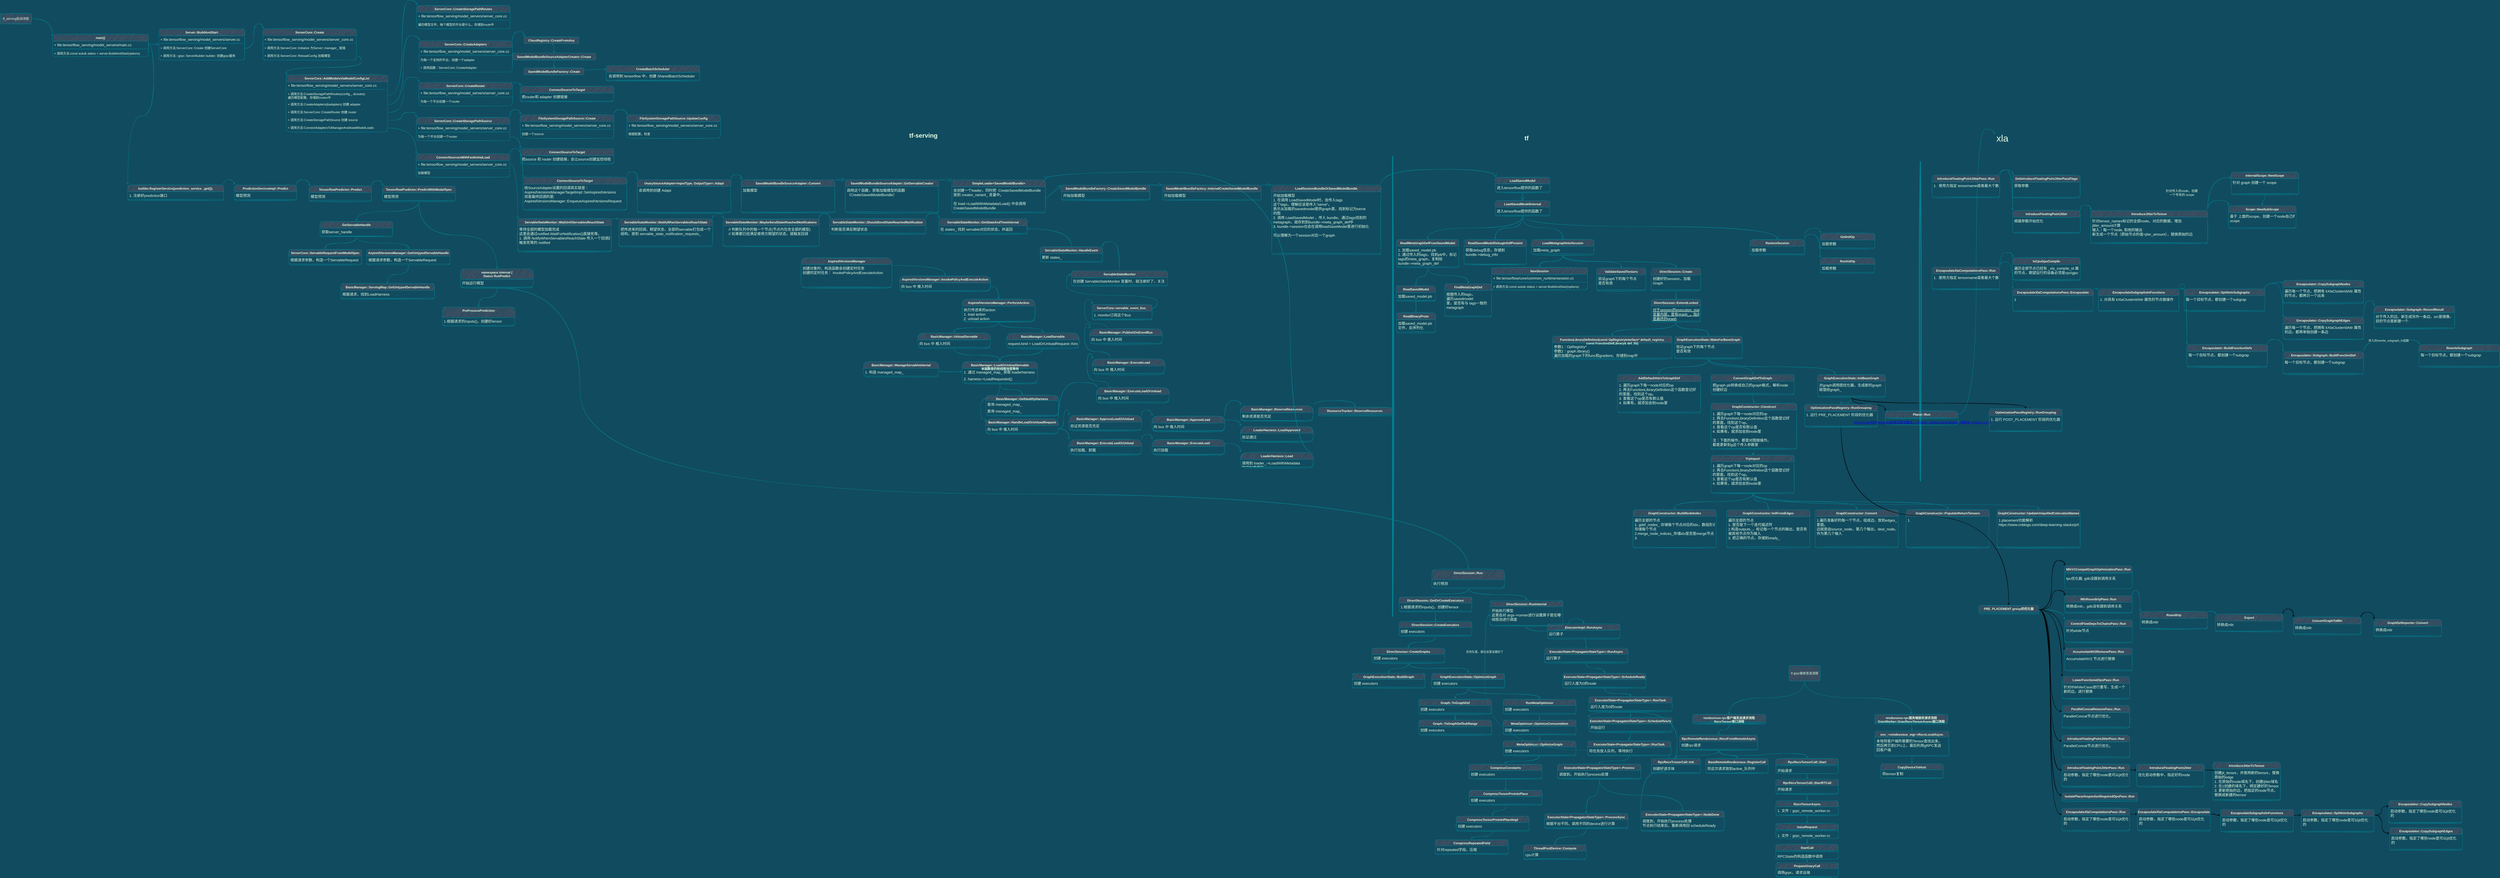 <mxfile version="16.5.5" type="github">
  <diagram id="PrGpzekshYqfDAG1nMo7" name="Page-1">
    <mxGraphModel dx="599" dy="680" grid="1" gridSize="10" guides="1" tooltips="1" connect="1" arrows="1" fold="1" page="1" pageScale="1" pageWidth="827" pageHeight="1169" background="#114B5F" math="0" shadow="0">
      <root>
        <mxCell id="0" />
        <mxCell id="1" parent="0" />
        <mxCell id="XRfPd4hgNfugNbcJPAJP-18" style="edgeStyle=orthogonalEdgeStyle;orthogonalLoop=1;jettySize=auto;html=1;exitX=0.5;exitY=1;exitDx=0;exitDy=0;sketch=1;curved=1;labelBackgroundColor=#114B5F;strokeColor=#028090;fontColor=#E4FDE1;" parent="1" source="XRfPd4hgNfugNbcJPAJP-11" target="XRfPd4hgNfugNbcJPAJP-15" edge="1">
          <mxGeometry relative="1" as="geometry" />
        </mxCell>
        <mxCell id="xqGwwgqh66XzazMKOP8q-74" style="edgeStyle=orthogonalEdgeStyle;curved=1;rounded=1;sketch=1;orthogonalLoop=1;jettySize=auto;html=1;exitX=0.5;exitY=1;exitDx=0;exitDy=0;entryX=0;entryY=0;entryDx=0;entryDy=0;" parent="1" source="XRfPd4hgNfugNbcJPAJP-11" target="xqGwwgqh66XzazMKOP8q-69" edge="1">
          <mxGeometry relative="1" as="geometry" />
        </mxCell>
        <mxCell id="xqGwwgqh66XzazMKOP8q-80" style="edgeStyle=orthogonalEdgeStyle;curved=1;rounded=1;sketch=1;orthogonalLoop=1;jettySize=auto;html=1;exitX=0.5;exitY=1;exitDx=0;exitDy=0;" parent="1" source="XRfPd4hgNfugNbcJPAJP-11" target="xqGwwgqh66XzazMKOP8q-77" edge="1">
          <mxGeometry relative="1" as="geometry" />
        </mxCell>
        <mxCell id="XRfPd4hgNfugNbcJPAJP-11" value="GraphExecutionState::InitBaseGraph" style="swimlane;fontStyle=1;align=center;verticalAlign=top;childLayout=stackLayout;horizontal=1;startSize=26;horizontalStack=0;resizeParent=1;resizeParentMax=0;resizeLast=0;collapsible=1;marginBottom=0;fontColor=#E4FDE1;strokeColor=#028090;fillColor=#F45B69;sketch=1;rounded=1;" parent="1" vertex="1">
          <mxGeometry x="7870" y="1869.94" width="260" height="88" as="geometry" />
        </mxCell>
        <mxCell id="XRfPd4hgNfugNbcJPAJP-12" value="对graph调用图优化器，生成新的graph&#xa;赋值给graph_" style="text;strokeColor=none;fillColor=none;align=left;verticalAlign=top;spacingLeft=4;spacingRight=4;overflow=hidden;rotatable=0;points=[[0,0.5],[1,0.5]];portConstraint=eastwest;fontSize=14;sketch=1;rounded=1;fontColor=#E4FDE1;" parent="XRfPd4hgNfugNbcJPAJP-11" vertex="1">
          <mxGeometry y="26" width="260" height="54" as="geometry" />
        </mxCell>
        <mxCell id="XRfPd4hgNfugNbcJPAJP-13" value="" style="line;strokeWidth=1;fillColor=none;align=left;verticalAlign=middle;spacingTop=-1;spacingLeft=3;spacingRight=3;rotatable=0;labelPosition=right;points=[];portConstraint=eastwest;sketch=1;rounded=1;labelBackgroundColor=#114B5F;strokeColor=#028090;fontColor=#E4FDE1;" parent="XRfPd4hgNfugNbcJPAJP-11" vertex="1">
          <mxGeometry y="80" width="260" height="8" as="geometry" />
        </mxCell>
        <mxCell id="7VLjD8cx6l6z5t2lMqxd-7" style="edgeStyle=orthogonalEdgeStyle;orthogonalLoop=1;jettySize=auto;html=1;exitX=1;exitY=0.5;exitDx=0;exitDy=0;fontSize=14;fontColor=#E4FDE1;strokeColor=#028090;fillColor=#F45B69;sketch=1;curved=1;labelBackgroundColor=#114B5F;" parent="1" source="7VLjD8cx6l6z5t2lMqxd-1" edge="1">
          <mxGeometry relative="1" as="geometry">
            <mxPoint x="1080" y="570" as="targetPoint" />
          </mxGeometry>
        </mxCell>
        <mxCell id="7VLjD8cx6l6z5t2lMqxd-1" value="tf_serving启动流程" style="whiteSpace=wrap;html=1;fillColor=#F45B69;strokeColor=#028090;fontColor=#E4FDE1;sketch=1;rounded=1;" parent="1" vertex="1">
          <mxGeometry x="880" y="480" width="120" height="40" as="geometry" />
        </mxCell>
        <mxCell id="7VLjD8cx6l6z5t2lMqxd-3" value="main()" style="swimlane;fontStyle=1;align=center;verticalAlign=top;childLayout=stackLayout;horizontal=1;startSize=26;horizontalStack=0;resizeParent=1;resizeParentMax=0;resizeLast=0;collapsible=1;marginBottom=0;fontColor=#E4FDE1;strokeColor=#028090;fillColor=#F45B69;sketch=1;rounded=1;" parent="1" vertex="1">
          <mxGeometry x="1081" y="560" width="369" height="86" as="geometry" />
        </mxCell>
        <mxCell id="7VLjD8cx6l6z5t2lMqxd-4" value="+ file:tensorflow_serving/model_servers/main.cc" style="text;strokeColor=none;fillColor=none;align=left;verticalAlign=top;spacingLeft=4;spacingRight=4;overflow=hidden;rotatable=0;points=[[0,0.5],[1,0.5]];portConstraint=eastwest;fontSize=14;sketch=1;rounded=1;fontColor=#E4FDE1;" parent="7VLjD8cx6l6z5t2lMqxd-3" vertex="1">
          <mxGeometry y="26" width="369" height="26" as="geometry" />
        </mxCell>
        <mxCell id="7VLjD8cx6l6z5t2lMqxd-5" value="" style="line;strokeWidth=1;fillColor=none;align=left;verticalAlign=middle;spacingTop=-1;spacingLeft=3;spacingRight=3;rotatable=0;labelPosition=right;points=[];portConstraint=eastwest;sketch=1;rounded=1;labelBackgroundColor=#114B5F;strokeColor=#028090;fontColor=#E4FDE1;" parent="7VLjD8cx6l6z5t2lMqxd-3" vertex="1">
          <mxGeometry y="52" width="369" height="8" as="geometry" />
        </mxCell>
        <mxCell id="7VLjD8cx6l6z5t2lMqxd-6" value="+ 调用方法:const auto&amp; status = server.BuildAndStart(options)" style="text;strokeColor=none;fillColor=none;align=left;verticalAlign=top;spacingLeft=4;spacingRight=4;overflow=hidden;rotatable=0;points=[[0,0.5],[1,0.5]];portConstraint=eastwest;sketch=1;rounded=1;fontColor=#E4FDE1;" parent="7VLjD8cx6l6z5t2lMqxd-3" vertex="1">
          <mxGeometry y="60" width="369" height="26" as="geometry" />
        </mxCell>
        <mxCell id="7VLjD8cx6l6z5t2lMqxd-8" value="Server::BuildAndStart" style="swimlane;fontStyle=1;align=center;verticalAlign=top;childLayout=stackLayout;horizontal=1;startSize=26;horizontalStack=0;resizeParent=1;resizeParentMax=0;resizeLast=0;collapsible=1;marginBottom=0;fontColor=#E4FDE1;strokeColor=#028090;fillColor=#F45B69;sketch=1;rounded=1;" parent="1" vertex="1">
          <mxGeometry x="1490" y="539" width="330" height="120" as="geometry" />
        </mxCell>
        <mxCell id="7VLjD8cx6l6z5t2lMqxd-9" value="+ file:tensorflow_serving/model_servers/server.cc" style="text;strokeColor=none;fillColor=none;align=left;verticalAlign=top;spacingLeft=4;spacingRight=4;overflow=hidden;rotatable=0;points=[[0,0.5],[1,0.5]];portConstraint=eastwest;fontSize=14;sketch=1;rounded=1;fontColor=#E4FDE1;" parent="7VLjD8cx6l6z5t2lMqxd-8" vertex="1">
          <mxGeometry y="26" width="330" height="26" as="geometry" />
        </mxCell>
        <mxCell id="7VLjD8cx6l6z5t2lMqxd-10" value="" style="line;strokeWidth=1;fillColor=none;align=left;verticalAlign=middle;spacingTop=-1;spacingLeft=3;spacingRight=3;rotatable=0;labelPosition=right;points=[];portConstraint=eastwest;sketch=1;rounded=1;labelBackgroundColor=#114B5F;strokeColor=#028090;fontColor=#E4FDE1;" parent="7VLjD8cx6l6z5t2lMqxd-8" vertex="1">
          <mxGeometry y="52" width="330" height="8" as="geometry" />
        </mxCell>
        <mxCell id="7VLjD8cx6l6z5t2lMqxd-11" value="+ 调用方法:ServerCore::Create 创建ServerCore&#xa;" style="text;strokeColor=none;fillColor=none;align=left;verticalAlign=top;spacingLeft=4;spacingRight=4;overflow=hidden;rotatable=0;points=[[0,0.5],[1,0.5]];portConstraint=eastwest;sketch=1;rounded=1;fontColor=#E4FDE1;" parent="7VLjD8cx6l6z5t2lMqxd-8" vertex="1">
          <mxGeometry y="60" width="330" height="30" as="geometry" />
        </mxCell>
        <mxCell id="7VLjD8cx6l6z5t2lMqxd-13" value="+ 调用方法:::grpc::ServerBuilder builder; 创建grpc服务&#xa;" style="text;strokeColor=none;fillColor=none;align=left;verticalAlign=top;spacingLeft=4;spacingRight=4;overflow=hidden;rotatable=0;points=[[0,0.5],[1,0.5]];portConstraint=eastwest;sketch=1;rounded=1;fontColor=#E4FDE1;" parent="7VLjD8cx6l6z5t2lMqxd-8" vertex="1">
          <mxGeometry y="90" width="330" height="30" as="geometry" />
        </mxCell>
        <mxCell id="7VLjD8cx6l6z5t2lMqxd-12" style="edgeStyle=orthogonalEdgeStyle;orthogonalLoop=1;jettySize=auto;html=1;exitX=1;exitY=0.5;exitDx=0;exitDy=0;fontSize=14;fontColor=#E4FDE1;strokeColor=#028090;fillColor=#F45B69;sketch=1;curved=1;labelBackgroundColor=#114B5F;" parent="1" source="7VLjD8cx6l6z5t2lMqxd-4" target="7VLjD8cx6l6z5t2lMqxd-8" edge="1">
          <mxGeometry relative="1" as="geometry" />
        </mxCell>
        <mxCell id="7VLjD8cx6l6z5t2lMqxd-14" value="ServerCore::Create" style="swimlane;fontStyle=1;align=center;verticalAlign=top;childLayout=stackLayout;horizontal=1;startSize=26;horizontalStack=0;resizeParent=1;resizeParentMax=0;resizeLast=0;collapsible=1;marginBottom=0;fontColor=#E4FDE1;strokeColor=#028090;fillColor=#F45B69;sketch=1;rounded=1;" parent="1" vertex="1">
          <mxGeometry x="1890" y="539" width="360" height="120" as="geometry" />
        </mxCell>
        <mxCell id="7VLjD8cx6l6z5t2lMqxd-15" value="+ file:tensorflow_serving/model_servers/server_core.cc" style="text;strokeColor=none;fillColor=none;align=left;verticalAlign=top;spacingLeft=4;spacingRight=4;overflow=hidden;rotatable=0;points=[[0,0.5],[1,0.5]];portConstraint=eastwest;fontSize=14;sketch=1;rounded=1;fontColor=#E4FDE1;" parent="7VLjD8cx6l6z5t2lMqxd-14" vertex="1">
          <mxGeometry y="26" width="360" height="26" as="geometry" />
        </mxCell>
        <mxCell id="7VLjD8cx6l6z5t2lMqxd-16" value="" style="line;strokeWidth=1;fillColor=none;align=left;verticalAlign=middle;spacingTop=-1;spacingLeft=3;spacingRight=3;rotatable=0;labelPosition=right;points=[];portConstraint=eastwest;sketch=1;rounded=1;labelBackgroundColor=#114B5F;strokeColor=#028090;fontColor=#E4FDE1;" parent="7VLjD8cx6l6z5t2lMqxd-14" vertex="1">
          <mxGeometry y="52" width="360" height="8" as="geometry" />
        </mxCell>
        <mxCell id="7VLjD8cx6l6z5t2lMqxd-17" value="+ 调用方法:ServerCore::Initialize 为Server::manager_ 赋值" style="text;strokeColor=none;fillColor=none;align=left;verticalAlign=top;spacingLeft=4;spacingRight=4;overflow=hidden;rotatable=0;points=[[0,0.5],[1,0.5]];portConstraint=eastwest;sketch=1;rounded=1;fontColor=#E4FDE1;" parent="7VLjD8cx6l6z5t2lMqxd-14" vertex="1">
          <mxGeometry y="60" width="360" height="30" as="geometry" />
        </mxCell>
        <mxCell id="7VLjD8cx6l6z5t2lMqxd-18" value="+ 调用方法:ServerCore::ReloadConfig 加载模型&#xa;" style="text;strokeColor=none;fillColor=none;align=left;verticalAlign=top;spacingLeft=4;spacingRight=4;overflow=hidden;rotatable=0;points=[[0,0.5],[1,0.5]];portConstraint=eastwest;sketch=1;rounded=1;fontColor=#E4FDE1;" parent="7VLjD8cx6l6z5t2lMqxd-14" vertex="1">
          <mxGeometry y="90" width="360" height="30" as="geometry" />
        </mxCell>
        <mxCell id="7VLjD8cx6l6z5t2lMqxd-20" style="edgeStyle=orthogonalEdgeStyle;orthogonalLoop=1;jettySize=auto;html=1;exitX=1;exitY=0.5;exitDx=0;exitDy=0;entryX=0;entryY=0;entryDx=0;entryDy=0;fontSize=14;fontColor=#E4FDE1;strokeColor=#028090;fillColor=#F45B69;sketch=1;curved=1;labelBackgroundColor=#114B5F;" parent="1" source="7VLjD8cx6l6z5t2lMqxd-11" target="7VLjD8cx6l6z5t2lMqxd-14" edge="1">
          <mxGeometry relative="1" as="geometry" />
        </mxCell>
        <mxCell id="7VLjD8cx6l6z5t2lMqxd-21" value="ServerCore::AddModelsViaModelConfigList" style="swimlane;fontStyle=1;align=center;verticalAlign=top;childLayout=stackLayout;horizontal=1;startSize=26;horizontalStack=0;resizeParent=1;resizeParentMax=0;resizeLast=0;collapsible=1;marginBottom=0;fontColor=#E4FDE1;strokeColor=#028090;fillColor=#F45B69;textDirection=ltr;sketch=1;rounded=1;" parent="1" vertex="1">
          <mxGeometry x="1980" y="716" width="390" height="220" as="geometry" />
        </mxCell>
        <mxCell id="7VLjD8cx6l6z5t2lMqxd-22" value="+ file:tensorflow_serving/model_servers/server_core.cc" style="text;strokeColor=none;fillColor=none;align=left;verticalAlign=top;spacingLeft=4;spacingRight=4;overflow=hidden;rotatable=0;points=[[0,0.5],[1,0.5]];portConstraint=eastwest;fontSize=14;sketch=1;rounded=1;fontColor=#E4FDE1;" parent="7VLjD8cx6l6z5t2lMqxd-21" vertex="1">
          <mxGeometry y="26" width="390" height="26" as="geometry" />
        </mxCell>
        <mxCell id="7VLjD8cx6l6z5t2lMqxd-23" value="" style="line;strokeWidth=1;fillColor=none;align=left;verticalAlign=middle;spacingTop=-1;spacingLeft=3;spacingRight=3;rotatable=0;labelPosition=right;points=[];portConstraint=eastwest;sketch=1;rounded=1;labelBackgroundColor=#114B5F;strokeColor=#028090;fontColor=#E4FDE1;" parent="7VLjD8cx6l6z5t2lMqxd-21" vertex="1">
          <mxGeometry y="52" width="390" height="8" as="geometry" />
        </mxCell>
        <mxCell id="7VLjD8cx6l6z5t2lMqxd-24" value="+ 调用方法:CreateStoragePathRoutes(config_, &amp;routes) &#xa;遍历模型配置，存储到routes中" style="text;strokeColor=none;fillColor=none;align=left;verticalAlign=top;spacingLeft=4;spacingRight=4;overflow=hidden;rotatable=0;points=[[0,0.5],[1,0.5]];portConstraint=eastwest;sketch=1;rounded=1;fontColor=#E4FDE1;" parent="7VLjD8cx6l6z5t2lMqxd-21" vertex="1">
          <mxGeometry y="60" width="390" height="40" as="geometry" />
        </mxCell>
        <mxCell id="7VLjD8cx6l6z5t2lMqxd-25" value="+ 调用方法:CreateAdapters(&amp;adapters) 创建 adapter&#xa;" style="text;strokeColor=none;fillColor=none;align=left;verticalAlign=top;spacingLeft=4;spacingRight=4;overflow=hidden;rotatable=0;points=[[0,0.5],[1,0.5]];portConstraint=eastwest;sketch=1;rounded=1;fontColor=#E4FDE1;" parent="7VLjD8cx6l6z5t2lMqxd-21" vertex="1">
          <mxGeometry y="100" width="390" height="30" as="geometry" />
        </mxCell>
        <mxCell id="dCk6R9ICLmrbDj9FK-YA-19" value="+ 调用方法:ServerCore::CreateRouter 创建 router&#xa;" style="text;strokeColor=none;fillColor=none;align=left;verticalAlign=top;spacingLeft=4;spacingRight=4;overflow=hidden;rotatable=0;points=[[0,0.5],[1,0.5]];portConstraint=eastwest;sketch=1;rounded=1;fontColor=#E4FDE1;" parent="7VLjD8cx6l6z5t2lMqxd-21" vertex="1">
          <mxGeometry y="130" width="390" height="30" as="geometry" />
        </mxCell>
        <mxCell id="7VLjD8cx6l6z5t2lMqxd-29" value="+ 调用方法:CreateStoragePathSource 创建 source&#xa;" style="text;strokeColor=none;fillColor=none;align=left;verticalAlign=top;spacingLeft=4;spacingRight=4;overflow=hidden;rotatable=0;points=[[0,0.5],[1,0.5]];portConstraint=eastwest;sketch=1;rounded=1;fontColor=#E4FDE1;" parent="7VLjD8cx6l6z5t2lMqxd-21" vertex="1">
          <mxGeometry y="160" width="390" height="30" as="geometry" />
        </mxCell>
        <mxCell id="YM_fozctcXcM76W-yuVN-1" value="+ 调用方法:ConnectAdaptersToManagerAndAwaitModelLoads&#xa;" style="text;strokeColor=none;fillColor=none;align=left;verticalAlign=top;spacingLeft=4;spacingRight=4;overflow=hidden;rotatable=0;points=[[0,0.5],[1,0.5]];portConstraint=eastwest;sketch=1;rounded=1;fontColor=#E4FDE1;" parent="7VLjD8cx6l6z5t2lMqxd-21" vertex="1">
          <mxGeometry y="190" width="390" height="30" as="geometry" />
        </mxCell>
        <mxCell id="7VLjD8cx6l6z5t2lMqxd-28" style="edgeStyle=orthogonalEdgeStyle;orthogonalLoop=1;jettySize=auto;html=1;exitX=1;exitY=0.5;exitDx=0;exitDy=0;entryX=0;entryY=0;entryDx=0;entryDy=0;fontSize=14;fontColor=#E4FDE1;strokeColor=#028090;fillColor=#F45B69;sketch=1;curved=1;labelBackgroundColor=#114B5F;" parent="1" source="7VLjD8cx6l6z5t2lMqxd-18" target="7VLjD8cx6l6z5t2lMqxd-21" edge="1">
          <mxGeometry relative="1" as="geometry" />
        </mxCell>
        <mxCell id="_vCM-VOk54q9y3RU52Ia-1" value="ServerCore::CreateStoragePathRoutes" style="swimlane;fontStyle=1;align=center;verticalAlign=top;childLayout=stackLayout;horizontal=1;startSize=26;horizontalStack=0;resizeParent=1;resizeParentMax=0;resizeLast=0;collapsible=1;marginBottom=0;fontColor=#E4FDE1;strokeColor=#028090;fillColor=#F45B69;sketch=1;rounded=1;" parent="1" vertex="1">
          <mxGeometry x="2481" y="449" width="360" height="90" as="geometry" />
        </mxCell>
        <mxCell id="_vCM-VOk54q9y3RU52Ia-2" value="+ file:tensorflow_serving/model_servers/server_core.cc" style="text;strokeColor=none;fillColor=none;align=left;verticalAlign=top;spacingLeft=4;spacingRight=4;overflow=hidden;rotatable=0;points=[[0,0.5],[1,0.5]];portConstraint=eastwest;fontSize=14;sketch=1;rounded=1;fontColor=#E4FDE1;" parent="_vCM-VOk54q9y3RU52Ia-1" vertex="1">
          <mxGeometry y="26" width="360" height="26" as="geometry" />
        </mxCell>
        <mxCell id="_vCM-VOk54q9y3RU52Ia-3" value="" style="line;strokeWidth=1;fillColor=none;align=left;verticalAlign=middle;spacingTop=-1;spacingLeft=3;spacingRight=3;rotatable=0;labelPosition=right;points=[];portConstraint=eastwest;sketch=1;rounded=1;labelBackgroundColor=#114B5F;strokeColor=#028090;fontColor=#E4FDE1;" parent="_vCM-VOk54q9y3RU52Ia-1" vertex="1">
          <mxGeometry y="52" width="360" height="8" as="geometry" />
        </mxCell>
        <mxCell id="_vCM-VOk54q9y3RU52Ia-4" value="遍历模型文件，每个模型的平台是什么，存储到route中" style="text;strokeColor=none;fillColor=none;align=left;verticalAlign=top;spacingLeft=4;spacingRight=4;overflow=hidden;rotatable=0;points=[[0,0.5],[1,0.5]];portConstraint=eastwest;sketch=1;rounded=1;fontColor=#E4FDE1;" parent="_vCM-VOk54q9y3RU52Ia-1" vertex="1">
          <mxGeometry y="60" width="360" height="30" as="geometry" />
        </mxCell>
        <mxCell id="_vCM-VOk54q9y3RU52Ia-6" style="edgeStyle=orthogonalEdgeStyle;orthogonalLoop=1;jettySize=auto;html=1;exitX=1;exitY=0.5;exitDx=0;exitDy=0;entryX=0;entryY=0;entryDx=0;entryDy=0;sketch=1;curved=1;labelBackgroundColor=#114B5F;strokeColor=#028090;fontColor=#E4FDE1;" parent="1" source="7VLjD8cx6l6z5t2lMqxd-24" target="_vCM-VOk54q9y3RU52Ia-1" edge="1">
          <mxGeometry relative="1" as="geometry" />
        </mxCell>
        <mxCell id="dCk6R9ICLmrbDj9FK-YA-5" style="edgeStyle=orthogonalEdgeStyle;orthogonalLoop=1;jettySize=auto;html=1;exitX=1;exitY=0;exitDx=0;exitDy=0;entryX=0;entryY=0;entryDx=0;entryDy=0;sketch=1;curved=1;labelBackgroundColor=#114B5F;strokeColor=#028090;fontColor=#E4FDE1;" parent="1" source="_vCM-VOk54q9y3RU52Ia-7" target="dCk6R9ICLmrbDj9FK-YA-1" edge="1">
          <mxGeometry relative="1" as="geometry" />
        </mxCell>
        <mxCell id="_vCM-VOk54q9y3RU52Ia-7" value="ServerCore::CreateAdapters" style="swimlane;fontStyle=1;align=center;verticalAlign=top;childLayout=stackLayout;horizontal=1;startSize=26;horizontalStack=0;resizeParent=1;resizeParentMax=0;resizeLast=0;collapsible=1;marginBottom=0;fontColor=#E4FDE1;strokeColor=#028090;fillColor=#F45B69;sketch=1;rounded=1;" parent="1" vertex="1">
          <mxGeometry x="2490" y="585" width="360" height="120" as="geometry" />
        </mxCell>
        <mxCell id="_vCM-VOk54q9y3RU52Ia-8" value="+ file:tensorflow_serving/model_servers/server_core.cc" style="text;strokeColor=none;fillColor=none;align=left;verticalAlign=top;spacingLeft=4;spacingRight=4;overflow=hidden;rotatable=0;points=[[0,0.5],[1,0.5]];portConstraint=eastwest;fontSize=14;sketch=1;rounded=1;fontColor=#E4FDE1;" parent="_vCM-VOk54q9y3RU52Ia-7" vertex="1">
          <mxGeometry y="26" width="360" height="26" as="geometry" />
        </mxCell>
        <mxCell id="_vCM-VOk54q9y3RU52Ia-9" value="" style="line;strokeWidth=1;fillColor=none;align=left;verticalAlign=middle;spacingTop=-1;spacingLeft=3;spacingRight=3;rotatable=0;labelPosition=right;points=[];portConstraint=eastwest;sketch=1;rounded=1;labelBackgroundColor=#114B5F;strokeColor=#028090;fontColor=#E4FDE1;" parent="_vCM-VOk54q9y3RU52Ia-7" vertex="1">
          <mxGeometry y="52" width="360" height="8" as="geometry" />
        </mxCell>
        <mxCell id="_vCM-VOk54q9y3RU52Ia-11" value="为每一个支持的平台，创建一个adapter" style="text;strokeColor=none;fillColor=none;align=left;verticalAlign=top;spacingLeft=4;spacingRight=4;overflow=hidden;rotatable=0;points=[[0,0.5],[1,0.5]];portConstraint=eastwest;sketch=1;rounded=1;fontColor=#E4FDE1;" parent="_vCM-VOk54q9y3RU52Ia-7" vertex="1">
          <mxGeometry y="60" width="360" height="30" as="geometry" />
        </mxCell>
        <mxCell id="_vCM-VOk54q9y3RU52Ia-10" value="+ 调用函数：ServerCore::CreateAdapter" style="text;strokeColor=none;fillColor=none;align=left;verticalAlign=top;spacingLeft=4;spacingRight=4;overflow=hidden;rotatable=0;points=[[0,0.5],[1,0.5]];portConstraint=eastwest;sketch=1;rounded=1;fontColor=#E4FDE1;" parent="_vCM-VOk54q9y3RU52Ia-7" vertex="1">
          <mxGeometry y="90" width="360" height="30" as="geometry" />
        </mxCell>
        <mxCell id="_vCM-VOk54q9y3RU52Ia-12" style="edgeStyle=orthogonalEdgeStyle;orthogonalLoop=1;jettySize=auto;html=1;exitX=1;exitY=0.5;exitDx=0;exitDy=0;entryX=0;entryY=0;entryDx=0;entryDy=0;sketch=1;curved=1;labelBackgroundColor=#114B5F;strokeColor=#028090;fontColor=#E4FDE1;" parent="1" source="7VLjD8cx6l6z5t2lMqxd-25" target="_vCM-VOk54q9y3RU52Ia-7" edge="1">
          <mxGeometry relative="1" as="geometry" />
        </mxCell>
        <mxCell id="dCk6R9ICLmrbDj9FK-YA-9" style="edgeStyle=orthogonalEdgeStyle;orthogonalLoop=1;jettySize=auto;html=1;exitX=0.5;exitY=1;exitDx=0;exitDy=0;entryX=0.5;entryY=0;entryDx=0;entryDy=0;sketch=1;curved=1;labelBackgroundColor=#114B5F;strokeColor=#028090;fontColor=#E4FDE1;" parent="1" source="dCk6R9ICLmrbDj9FK-YA-1" target="dCk6R9ICLmrbDj9FK-YA-6" edge="1">
          <mxGeometry relative="1" as="geometry" />
        </mxCell>
        <mxCell id="dCk6R9ICLmrbDj9FK-YA-1" value="ClassRegistry::CreateFromAny" style="swimlane;fontStyle=1;align=center;verticalAlign=top;childLayout=stackLayout;horizontal=1;startSize=26;horizontalStack=0;resizeParent=1;resizeParentMax=0;resizeLast=0;collapsible=1;marginBottom=0;fontColor=#E4FDE1;strokeColor=#028090;fillColor=#F45B69;sketch=1;rounded=1;" parent="1" vertex="1" collapsed="1">
          <mxGeometry x="2895" y="570" width="210" height="26" as="geometry">
            <mxRectangle x="2895" y="780" width="360" height="60" as="alternateBounds" />
          </mxGeometry>
        </mxCell>
        <mxCell id="dCk6R9ICLmrbDj9FK-YA-2" value="找到conf对应的adapter factory，并进行创建" style="text;strokeColor=none;fillColor=none;align=left;verticalAlign=top;spacingLeft=4;spacingRight=4;overflow=hidden;rotatable=0;points=[[0,0.5],[1,0.5]];portConstraint=eastwest;fontSize=14;sketch=1;rounded=1;fontColor=#E4FDE1;" parent="dCk6R9ICLmrbDj9FK-YA-1" vertex="1">
          <mxGeometry y="26" width="210" height="26" as="geometry" />
        </mxCell>
        <mxCell id="dCk6R9ICLmrbDj9FK-YA-3" value="" style="line;strokeWidth=1;fillColor=none;align=left;verticalAlign=middle;spacingTop=-1;spacingLeft=3;spacingRight=3;rotatable=0;labelPosition=right;points=[];portConstraint=eastwest;sketch=1;rounded=1;labelBackgroundColor=#114B5F;strokeColor=#028090;fontColor=#E4FDE1;" parent="dCk6R9ICLmrbDj9FK-YA-1" vertex="1">
          <mxGeometry y="52" width="210" height="8" as="geometry" />
        </mxCell>
        <mxCell id="dCk6R9ICLmrbDj9FK-YA-13" style="edgeStyle=orthogonalEdgeStyle;orthogonalLoop=1;jettySize=auto;html=1;exitX=0.5;exitY=1;exitDx=0;exitDy=0;entryX=0.5;entryY=0;entryDx=0;entryDy=0;sketch=1;curved=1;labelBackgroundColor=#114B5F;strokeColor=#028090;fontColor=#E4FDE1;" parent="1" source="dCk6R9ICLmrbDj9FK-YA-6" target="dCk6R9ICLmrbDj9FK-YA-10" edge="1">
          <mxGeometry relative="1" as="geometry" />
        </mxCell>
        <mxCell id="dCk6R9ICLmrbDj9FK-YA-6" value="SavedModelBundleSourceAdapterCreator::Create" style="swimlane;fontStyle=1;align=center;verticalAlign=top;childLayout=stackLayout;horizontal=1;startSize=26;horizontalStack=0;resizeParent=1;resizeParentMax=0;resizeLast=0;collapsible=1;marginBottom=0;fontColor=#E4FDE1;strokeColor=#028090;fillColor=#F45B69;sketch=1;rounded=1;" parent="1" vertex="1" collapsed="1">
          <mxGeometry x="2850" y="633" width="320" height="26" as="geometry">
            <mxRectangle x="2895" y="880" width="360" height="60" as="alternateBounds" />
          </mxGeometry>
        </mxCell>
        <mxCell id="dCk6R9ICLmrbDj9FK-YA-7" value="找到conf对应的adapter factory，并进行创建" style="text;strokeColor=none;fillColor=none;align=left;verticalAlign=top;spacingLeft=4;spacingRight=4;overflow=hidden;rotatable=0;points=[[0,0.5],[1,0.5]];portConstraint=eastwest;fontSize=14;sketch=1;rounded=1;fontColor=#E4FDE1;" parent="dCk6R9ICLmrbDj9FK-YA-6" vertex="1">
          <mxGeometry y="26" width="320" height="26" as="geometry" />
        </mxCell>
        <mxCell id="dCk6R9ICLmrbDj9FK-YA-8" value="" style="line;strokeWidth=1;fillColor=none;align=left;verticalAlign=middle;spacingTop=-1;spacingLeft=3;spacingRight=3;rotatable=0;labelPosition=right;points=[];portConstraint=eastwest;sketch=1;rounded=1;labelBackgroundColor=#114B5F;strokeColor=#028090;fontColor=#E4FDE1;" parent="dCk6R9ICLmrbDj9FK-YA-6" vertex="1">
          <mxGeometry y="52" width="320" height="8" as="geometry" />
        </mxCell>
        <mxCell id="dCk6R9ICLmrbDj9FK-YA-18" style="edgeStyle=orthogonalEdgeStyle;orthogonalLoop=1;jettySize=auto;html=1;exitX=1;exitY=0.25;exitDx=0;exitDy=0;entryX=0;entryY=0.25;entryDx=0;entryDy=0;sketch=1;curved=1;labelBackgroundColor=#114B5F;strokeColor=#028090;fontColor=#E4FDE1;" parent="1" source="dCk6R9ICLmrbDj9FK-YA-10" target="dCk6R9ICLmrbDj9FK-YA-15" edge="1">
          <mxGeometry relative="1" as="geometry" />
        </mxCell>
        <mxCell id="dCk6R9ICLmrbDj9FK-YA-10" value="SavedModelBundleFactory::Create" style="swimlane;fontStyle=1;align=center;verticalAlign=top;childLayout=stackLayout;horizontal=1;startSize=26;horizontalStack=0;resizeParent=1;resizeParentMax=0;resizeLast=0;collapsible=1;marginBottom=0;fontColor=#E4FDE1;strokeColor=#028090;fillColor=#F45B69;sketch=1;rounded=1;" parent="1" vertex="1" collapsed="1">
          <mxGeometry x="2895" y="690" width="230" height="26" as="geometry">
            <mxRectangle x="2895" y="970" width="360" height="60" as="alternateBounds" />
          </mxGeometry>
        </mxCell>
        <mxCell id="dCk6R9ICLmrbDj9FK-YA-11" value="找到conf对应的adapter factory，并进行创建" style="text;strokeColor=none;fillColor=none;align=left;verticalAlign=top;spacingLeft=4;spacingRight=4;overflow=hidden;rotatable=0;points=[[0,0.5],[1,0.5]];portConstraint=eastwest;fontSize=14;sketch=1;rounded=1;fontColor=#E4FDE1;" parent="dCk6R9ICLmrbDj9FK-YA-10" vertex="1">
          <mxGeometry y="26" width="230" height="26" as="geometry" />
        </mxCell>
        <mxCell id="dCk6R9ICLmrbDj9FK-YA-12" value="" style="line;strokeWidth=1;fillColor=none;align=left;verticalAlign=middle;spacingTop=-1;spacingLeft=3;spacingRight=3;rotatable=0;labelPosition=right;points=[];portConstraint=eastwest;sketch=1;rounded=1;labelBackgroundColor=#114B5F;strokeColor=#028090;fontColor=#E4FDE1;" parent="dCk6R9ICLmrbDj9FK-YA-10" vertex="1">
          <mxGeometry y="52" width="230" height="8" as="geometry" />
        </mxCell>
        <mxCell id="dCk6R9ICLmrbDj9FK-YA-15" value="CreateBatchScheduler" style="swimlane;fontStyle=1;align=center;verticalAlign=top;childLayout=stackLayout;horizontal=1;startSize=26;horizontalStack=0;resizeParent=1;resizeParentMax=0;resizeLast=0;collapsible=1;marginBottom=0;fontColor=#E4FDE1;strokeColor=#028090;fillColor=#F45B69;sketch=1;rounded=1;" parent="1" vertex="1">
          <mxGeometry x="3210" y="680" width="360" height="60" as="geometry">
            <mxRectangle x="2900" y="1030" width="230" height="26" as="alternateBounds" />
          </mxGeometry>
        </mxCell>
        <mxCell id="dCk6R9ICLmrbDj9FK-YA-16" value=" 会调用到 tensorflow 中，创建 SharedBatchScheduler" style="text;strokeColor=none;fillColor=none;align=left;verticalAlign=top;spacingLeft=4;spacingRight=4;overflow=hidden;rotatable=0;points=[[0,0.5],[1,0.5]];portConstraint=eastwest;fontSize=14;sketch=1;rounded=1;fontColor=#E4FDE1;" parent="dCk6R9ICLmrbDj9FK-YA-15" vertex="1">
          <mxGeometry y="26" width="360" height="26" as="geometry" />
        </mxCell>
        <mxCell id="dCk6R9ICLmrbDj9FK-YA-17" value="" style="line;strokeWidth=1;fillColor=none;align=left;verticalAlign=middle;spacingTop=-1;spacingLeft=3;spacingRight=3;rotatable=0;labelPosition=right;points=[];portConstraint=eastwest;sketch=1;rounded=1;labelBackgroundColor=#114B5F;strokeColor=#028090;fontColor=#E4FDE1;" parent="dCk6R9ICLmrbDj9FK-YA-15" vertex="1">
          <mxGeometry y="52" width="360" height="8" as="geometry" />
        </mxCell>
        <mxCell id="dCk6R9ICLmrbDj9FK-YA-31" style="edgeStyle=orthogonalEdgeStyle;orthogonalLoop=1;jettySize=auto;html=1;exitX=1;exitY=0;exitDx=0;exitDy=0;entryX=0;entryY=0;entryDx=0;entryDy=0;sketch=1;curved=1;labelBackgroundColor=#114B5F;strokeColor=#028090;fontColor=#E4FDE1;" parent="1" source="dCk6R9ICLmrbDj9FK-YA-21" target="dCk6R9ICLmrbDj9FK-YA-27" edge="1">
          <mxGeometry relative="1" as="geometry" />
        </mxCell>
        <mxCell id="dCk6R9ICLmrbDj9FK-YA-21" value="ServerCore::CreateRouter" style="swimlane;fontStyle=1;align=center;verticalAlign=top;childLayout=stackLayout;horizontal=1;startSize=26;horizontalStack=0;resizeParent=1;resizeParentMax=0;resizeLast=0;collapsible=1;marginBottom=0;fontColor=#E4FDE1;strokeColor=#028090;fillColor=#F45B69;sketch=1;rounded=1;" parent="1" vertex="1">
          <mxGeometry x="2490" y="745" width="360" height="90" as="geometry" />
        </mxCell>
        <mxCell id="dCk6R9ICLmrbDj9FK-YA-22" value="+ file:tensorflow_serving/model_servers/server_core.cc" style="text;strokeColor=none;fillColor=none;align=left;verticalAlign=top;spacingLeft=4;spacingRight=4;overflow=hidden;rotatable=0;points=[[0,0.5],[1,0.5]];portConstraint=eastwest;fontSize=14;sketch=1;rounded=1;fontColor=#E4FDE1;" parent="dCk6R9ICLmrbDj9FK-YA-21" vertex="1">
          <mxGeometry y="26" width="360" height="26" as="geometry" />
        </mxCell>
        <mxCell id="dCk6R9ICLmrbDj9FK-YA-23" value="" style="line;strokeWidth=1;fillColor=none;align=left;verticalAlign=middle;spacingTop=-1;spacingLeft=3;spacingRight=3;rotatable=0;labelPosition=right;points=[];portConstraint=eastwest;sketch=1;rounded=1;labelBackgroundColor=#114B5F;strokeColor=#028090;fontColor=#E4FDE1;" parent="dCk6R9ICLmrbDj9FK-YA-21" vertex="1">
          <mxGeometry y="52" width="360" height="8" as="geometry" />
        </mxCell>
        <mxCell id="dCk6R9ICLmrbDj9FK-YA-24" value="为每一个平台创建一个router" style="text;strokeColor=none;fillColor=none;align=left;verticalAlign=top;spacingLeft=4;spacingRight=4;overflow=hidden;rotatable=0;points=[[0,0.5],[1,0.5]];portConstraint=eastwest;sketch=1;rounded=1;fontColor=#E4FDE1;" parent="dCk6R9ICLmrbDj9FK-YA-21" vertex="1">
          <mxGeometry y="60" width="360" height="30" as="geometry" />
        </mxCell>
        <mxCell id="dCk6R9ICLmrbDj9FK-YA-26" style="edgeStyle=orthogonalEdgeStyle;orthogonalLoop=1;jettySize=auto;html=1;exitX=1;exitY=0.5;exitDx=0;exitDy=0;entryX=0;entryY=0;entryDx=0;entryDy=0;sketch=1;curved=1;labelBackgroundColor=#114B5F;strokeColor=#028090;fontColor=#E4FDE1;" parent="1" source="dCk6R9ICLmrbDj9FK-YA-19" target="dCk6R9ICLmrbDj9FK-YA-21" edge="1">
          <mxGeometry relative="1" as="geometry" />
        </mxCell>
        <mxCell id="dCk6R9ICLmrbDj9FK-YA-27" value="ConnectSourceToTarget" style="swimlane;fontStyle=1;align=center;verticalAlign=top;childLayout=stackLayout;horizontal=1;startSize=26;horizontalStack=0;resizeParent=1;resizeParentMax=0;resizeLast=0;collapsible=1;marginBottom=0;fontColor=#E4FDE1;strokeColor=#028090;fillColor=#F45B69;sketch=1;rounded=1;" parent="1" vertex="1">
          <mxGeometry x="2880" y="760" width="360" height="60" as="geometry" />
        </mxCell>
        <mxCell id="dCk6R9ICLmrbDj9FK-YA-28" value="把router和 adapter 创建链接" style="text;strokeColor=none;fillColor=none;align=left;verticalAlign=top;spacingLeft=4;spacingRight=4;overflow=hidden;rotatable=0;points=[[0,0.5],[1,0.5]];portConstraint=eastwest;fontSize=14;sketch=1;rounded=1;fontColor=#E4FDE1;" parent="dCk6R9ICLmrbDj9FK-YA-27" vertex="1">
          <mxGeometry y="26" width="360" height="26" as="geometry" />
        </mxCell>
        <mxCell id="dCk6R9ICLmrbDj9FK-YA-29" value="" style="line;strokeWidth=1;fillColor=none;align=left;verticalAlign=middle;spacingTop=-1;spacingLeft=3;spacingRight=3;rotatable=0;labelPosition=right;points=[];portConstraint=eastwest;sketch=1;rounded=1;labelBackgroundColor=#114B5F;strokeColor=#028090;fontColor=#E4FDE1;" parent="dCk6R9ICLmrbDj9FK-YA-27" vertex="1">
          <mxGeometry y="52" width="360" height="8" as="geometry" />
        </mxCell>
        <mxCell id="dCk6R9ICLmrbDj9FK-YA-50" style="edgeStyle=orthogonalEdgeStyle;orthogonalLoop=1;jettySize=auto;html=1;exitX=1;exitY=0;exitDx=0;exitDy=0;entryX=0;entryY=0;entryDx=0;entryDy=0;fontSize=15;sketch=1;curved=1;labelBackgroundColor=#114B5F;strokeColor=#028090;fontColor=#E4FDE1;" parent="1" source="dCk6R9ICLmrbDj9FK-YA-41" target="dCk6R9ICLmrbDj9FK-YA-46" edge="1">
          <mxGeometry relative="1" as="geometry" />
        </mxCell>
        <mxCell id="dCk6R9ICLmrbDj9FK-YA-41" value="ServerCore::CreateStoragePathSource" style="swimlane;fontStyle=1;align=center;verticalAlign=top;childLayout=stackLayout;horizontal=1;startSize=26;horizontalStack=0;resizeParent=1;resizeParentMax=0;resizeLast=0;collapsible=1;marginBottom=0;fontColor=#E4FDE1;strokeColor=#028090;fillColor=#F45B69;sketch=1;rounded=1;" parent="1" vertex="1">
          <mxGeometry x="2480" y="880" width="360" height="90" as="geometry" />
        </mxCell>
        <mxCell id="dCk6R9ICLmrbDj9FK-YA-42" value="+ file:tensorflow_serving/model_servers/server_core.cc" style="text;strokeColor=none;fillColor=none;align=left;verticalAlign=top;spacingLeft=4;spacingRight=4;overflow=hidden;rotatable=0;points=[[0,0.5],[1,0.5]];portConstraint=eastwest;fontSize=14;sketch=1;rounded=1;fontColor=#E4FDE1;" parent="dCk6R9ICLmrbDj9FK-YA-41" vertex="1">
          <mxGeometry y="26" width="360" height="26" as="geometry" />
        </mxCell>
        <mxCell id="dCk6R9ICLmrbDj9FK-YA-43" value="" style="line;strokeWidth=1;fillColor=none;align=left;verticalAlign=middle;spacingTop=-1;spacingLeft=3;spacingRight=3;rotatable=0;labelPosition=right;points=[];portConstraint=eastwest;sketch=1;rounded=1;labelBackgroundColor=#114B5F;strokeColor=#028090;fontColor=#E4FDE1;" parent="dCk6R9ICLmrbDj9FK-YA-41" vertex="1">
          <mxGeometry y="52" width="360" height="8" as="geometry" />
        </mxCell>
        <mxCell id="dCk6R9ICLmrbDj9FK-YA-44" value="为每一个平台创建一个router" style="text;strokeColor=none;fillColor=none;align=left;verticalAlign=top;spacingLeft=4;spacingRight=4;overflow=hidden;rotatable=0;points=[[0,0.5],[1,0.5]];portConstraint=eastwest;sketch=1;rounded=1;fontColor=#E4FDE1;" parent="dCk6R9ICLmrbDj9FK-YA-41" vertex="1">
          <mxGeometry y="60" width="360" height="30" as="geometry" />
        </mxCell>
        <mxCell id="dCk6R9ICLmrbDj9FK-YA-45" style="edgeStyle=orthogonalEdgeStyle;orthogonalLoop=1;jettySize=auto;html=1;exitX=1;exitY=0.5;exitDx=0;exitDy=0;entryX=0;entryY=0;entryDx=0;entryDy=0;fontSize=15;sketch=1;curved=1;labelBackgroundColor=#114B5F;strokeColor=#028090;fontColor=#E4FDE1;" parent="1" source="7VLjD8cx6l6z5t2lMqxd-29" target="dCk6R9ICLmrbDj9FK-YA-41" edge="1">
          <mxGeometry relative="1" as="geometry" />
        </mxCell>
        <mxCell id="dCk6R9ICLmrbDj9FK-YA-55" style="edgeStyle=orthogonalEdgeStyle;orthogonalLoop=1;jettySize=auto;html=1;exitX=1;exitY=0;exitDx=0;exitDy=0;entryX=0;entryY=0;entryDx=0;entryDy=0;fontSize=15;sketch=1;curved=1;labelBackgroundColor=#114B5F;strokeColor=#028090;fontColor=#E4FDE1;" parent="1" source="dCk6R9ICLmrbDj9FK-YA-46" target="dCk6R9ICLmrbDj9FK-YA-51" edge="1">
          <mxGeometry relative="1" as="geometry" />
        </mxCell>
        <mxCell id="dCk6R9ICLmrbDj9FK-YA-46" value="FileSystemStoragePathSource::Create" style="swimlane;fontStyle=1;align=center;verticalAlign=top;childLayout=stackLayout;horizontal=1;startSize=26;horizontalStack=0;resizeParent=1;resizeParentMax=0;resizeLast=0;collapsible=1;marginBottom=0;fontColor=#E4FDE1;strokeColor=#028090;fillColor=#F45B69;sketch=1;rounded=1;" parent="1" vertex="1">
          <mxGeometry x="2880" y="870" width="360" height="90" as="geometry" />
        </mxCell>
        <mxCell id="dCk6R9ICLmrbDj9FK-YA-47" value="+ file:tensorflow_serving/model_servers/server_core.cc" style="text;strokeColor=none;fillColor=none;align=left;verticalAlign=top;spacingLeft=4;spacingRight=4;overflow=hidden;rotatable=0;points=[[0,0.5],[1,0.5]];portConstraint=eastwest;fontSize=14;sketch=1;rounded=1;fontColor=#E4FDE1;" parent="dCk6R9ICLmrbDj9FK-YA-46" vertex="1">
          <mxGeometry y="26" width="360" height="26" as="geometry" />
        </mxCell>
        <mxCell id="dCk6R9ICLmrbDj9FK-YA-48" value="" style="line;strokeWidth=1;fillColor=none;align=left;verticalAlign=middle;spacingTop=-1;spacingLeft=3;spacingRight=3;rotatable=0;labelPosition=right;points=[];portConstraint=eastwest;sketch=1;rounded=1;labelBackgroundColor=#114B5F;strokeColor=#028090;fontColor=#E4FDE1;" parent="dCk6R9ICLmrbDj9FK-YA-46" vertex="1">
          <mxGeometry y="52" width="360" height="8" as="geometry" />
        </mxCell>
        <mxCell id="dCk6R9ICLmrbDj9FK-YA-49" value="创建一个source" style="text;strokeColor=none;fillColor=none;align=left;verticalAlign=top;spacingLeft=4;spacingRight=4;overflow=hidden;rotatable=0;points=[[0,0.5],[1,0.5]];portConstraint=eastwest;sketch=1;rounded=1;fontColor=#E4FDE1;" parent="dCk6R9ICLmrbDj9FK-YA-46" vertex="1">
          <mxGeometry y="60" width="360" height="30" as="geometry" />
        </mxCell>
        <mxCell id="dCk6R9ICLmrbDj9FK-YA-51" value="FileSystemStoragePathSource::UpdateConfig" style="swimlane;fontStyle=1;align=center;verticalAlign=top;childLayout=stackLayout;horizontal=1;startSize=26;horizontalStack=0;resizeParent=1;resizeParentMax=0;resizeLast=0;collapsible=1;marginBottom=0;fontColor=#E4FDE1;strokeColor=#028090;fillColor=#F45B69;sketch=1;rounded=1;" parent="1" vertex="1">
          <mxGeometry x="3290" y="870" width="360" height="90" as="geometry" />
        </mxCell>
        <mxCell id="dCk6R9ICLmrbDj9FK-YA-52" value="+ file:tensorflow_serving/model_servers/server_core.cc" style="text;strokeColor=none;fillColor=none;align=left;verticalAlign=top;spacingLeft=4;spacingRight=4;overflow=hidden;rotatable=0;points=[[0,0.5],[1,0.5]];portConstraint=eastwest;fontSize=14;sketch=1;rounded=1;fontColor=#E4FDE1;" parent="dCk6R9ICLmrbDj9FK-YA-51" vertex="1">
          <mxGeometry y="26" width="360" height="26" as="geometry" />
        </mxCell>
        <mxCell id="dCk6R9ICLmrbDj9FK-YA-53" value="" style="line;strokeWidth=1;fillColor=none;align=left;verticalAlign=middle;spacingTop=-1;spacingLeft=3;spacingRight=3;rotatable=0;labelPosition=right;points=[];portConstraint=eastwest;sketch=1;rounded=1;labelBackgroundColor=#114B5F;strokeColor=#028090;fontColor=#E4FDE1;" parent="dCk6R9ICLmrbDj9FK-YA-51" vertex="1">
          <mxGeometry y="52" width="360" height="8" as="geometry" />
        </mxCell>
        <mxCell id="dCk6R9ICLmrbDj9FK-YA-54" value="根据配置，检查" style="text;strokeColor=none;fillColor=none;align=left;verticalAlign=top;spacingLeft=4;spacingRight=4;overflow=hidden;rotatable=0;points=[[0,0.5],[1,0.5]];portConstraint=eastwest;sketch=1;rounded=1;fontColor=#E4FDE1;" parent="dCk6R9ICLmrbDj9FK-YA-51" vertex="1">
          <mxGeometry y="60" width="360" height="30" as="geometry" />
        </mxCell>
        <mxCell id="IDQqBIuwwPl8-B0MRad7-1" value="ConnectSourceToTarget" style="swimlane;fontStyle=1;align=center;verticalAlign=top;childLayout=stackLayout;horizontal=1;startSize=26;horizontalStack=0;resizeParent=1;resizeParentMax=0;resizeLast=0;collapsible=1;marginBottom=0;fontColor=#E4FDE1;strokeColor=#028090;fillColor=#F45B69;sketch=1;rounded=1;" parent="1" vertex="1">
          <mxGeometry x="2880" y="1000" width="360" height="60" as="geometry" />
        </mxCell>
        <mxCell id="IDQqBIuwwPl8-B0MRad7-2" value="把source 和 router 创建链接，会让source创建监控线程" style="text;strokeColor=none;fillColor=none;align=left;verticalAlign=top;spacingLeft=4;spacingRight=4;overflow=hidden;rotatable=0;points=[[0,0.5],[1,0.5]];portConstraint=eastwest;fontSize=14;sketch=1;rounded=1;fontColor=#E4FDE1;" parent="IDQqBIuwwPl8-B0MRad7-1" vertex="1">
          <mxGeometry y="26" width="360" height="26" as="geometry" />
        </mxCell>
        <mxCell id="IDQqBIuwwPl8-B0MRad7-3" value="" style="line;strokeWidth=1;fillColor=none;align=left;verticalAlign=middle;spacingTop=-1;spacingLeft=3;spacingRight=3;rotatable=0;labelPosition=right;points=[];portConstraint=eastwest;sketch=1;rounded=1;labelBackgroundColor=#114B5F;strokeColor=#028090;fontColor=#E4FDE1;" parent="IDQqBIuwwPl8-B0MRad7-1" vertex="1">
          <mxGeometry y="52" width="360" height="8" as="geometry" />
        </mxCell>
        <mxCell id="IDQqBIuwwPl8-B0MRad7-4" style="edgeStyle=orthogonalEdgeStyle;orthogonalLoop=1;jettySize=auto;html=1;exitX=1;exitY=0.5;exitDx=0;exitDy=0;entryX=0;entryY=0;entryDx=0;entryDy=0;sketch=1;curved=1;labelBackgroundColor=#114B5F;strokeColor=#028090;fontColor=#E4FDE1;" parent="1" source="dCk6R9ICLmrbDj9FK-YA-44" target="IDQqBIuwwPl8-B0MRad7-1" edge="1">
          <mxGeometry relative="1" as="geometry" />
        </mxCell>
        <mxCell id="YM_fozctcXcM76W-yuVN-10" style="edgeStyle=orthogonalEdgeStyle;orthogonalLoop=1;jettySize=auto;html=1;exitX=1;exitY=0;exitDx=0;exitDy=0;entryX=0;entryY=0;entryDx=0;entryDy=0;sketch=1;curved=1;labelBackgroundColor=#114B5F;strokeColor=#028090;fontColor=#E4FDE1;" parent="1" source="YM_fozctcXcM76W-yuVN-2" target="YM_fozctcXcM76W-yuVN-7" edge="1">
          <mxGeometry relative="1" as="geometry" />
        </mxCell>
        <mxCell id="YM_fozctcXcM76W-yuVN-2" value="ConnectSourcesWithFastInitialLoad" style="swimlane;fontStyle=1;align=center;verticalAlign=top;childLayout=stackLayout;horizontal=1;startSize=26;horizontalStack=0;resizeParent=1;resizeParentMax=0;resizeLast=0;collapsible=1;marginBottom=0;fontColor=#E4FDE1;strokeColor=#028090;fillColor=#F45B69;sketch=1;rounded=1;" parent="1" vertex="1">
          <mxGeometry x="2480" y="1020" width="360" height="90" as="geometry" />
        </mxCell>
        <mxCell id="YM_fozctcXcM76W-yuVN-3" value="+ file:tensorflow_serving/model_servers/server_core.cc" style="text;strokeColor=none;fillColor=none;align=left;verticalAlign=top;spacingLeft=4;spacingRight=4;overflow=hidden;rotatable=0;points=[[0,0.5],[1,0.5]];portConstraint=eastwest;fontSize=14;sketch=1;rounded=1;fontColor=#E4FDE1;" parent="YM_fozctcXcM76W-yuVN-2" vertex="1">
          <mxGeometry y="26" width="360" height="26" as="geometry" />
        </mxCell>
        <mxCell id="YM_fozctcXcM76W-yuVN-4" value="" style="line;strokeWidth=1;fillColor=none;align=left;verticalAlign=middle;spacingTop=-1;spacingLeft=3;spacingRight=3;rotatable=0;labelPosition=right;points=[];portConstraint=eastwest;sketch=1;rounded=1;labelBackgroundColor=#114B5F;strokeColor=#028090;fontColor=#E4FDE1;" parent="YM_fozctcXcM76W-yuVN-2" vertex="1">
          <mxGeometry y="52" width="360" height="8" as="geometry" />
        </mxCell>
        <mxCell id="YM_fozctcXcM76W-yuVN-5" value="加载模型" style="text;strokeColor=none;fillColor=none;align=left;verticalAlign=top;spacingLeft=4;spacingRight=4;overflow=hidden;rotatable=0;points=[[0,0.5],[1,0.5]];portConstraint=eastwest;sketch=1;rounded=1;fontColor=#E4FDE1;" parent="YM_fozctcXcM76W-yuVN-2" vertex="1">
          <mxGeometry y="60" width="360" height="30" as="geometry" />
        </mxCell>
        <mxCell id="YM_fozctcXcM76W-yuVN-6" style="edgeStyle=orthogonalEdgeStyle;orthogonalLoop=1;jettySize=auto;html=1;exitX=1;exitY=0.5;exitDx=0;exitDy=0;entryX=0;entryY=0;entryDx=0;entryDy=0;sketch=1;curved=1;labelBackgroundColor=#114B5F;strokeColor=#028090;fontColor=#E4FDE1;" parent="1" source="YM_fozctcXcM76W-yuVN-1" target="YM_fozctcXcM76W-yuVN-2" edge="1">
          <mxGeometry relative="1" as="geometry" />
        </mxCell>
        <mxCell id="bk8sCo7WA0NmSHZL8ZVe-4" style="edgeStyle=orthogonalEdgeStyle;orthogonalLoop=1;jettySize=auto;html=1;exitX=1;exitY=0;exitDx=0;exitDy=0;entryX=0;entryY=0;entryDx=0;entryDy=0;sketch=1;curved=1;labelBackgroundColor=#114B5F;strokeColor=#028090;fontColor=#E4FDE1;" parent="1" source="YM_fozctcXcM76W-yuVN-7" target="bk8sCo7WA0NmSHZL8ZVe-1" edge="1">
          <mxGeometry relative="1" as="geometry" />
        </mxCell>
        <mxCell id="YM_fozctcXcM76W-yuVN-7" value="ConnectSourceToTarget" style="swimlane;fontStyle=1;align=center;verticalAlign=top;childLayout=stackLayout;horizontal=1;startSize=26;horizontalStack=0;resizeParent=1;resizeParentMax=0;resizeLast=0;collapsible=1;marginBottom=0;fontColor=#E4FDE1;strokeColor=#028090;fillColor=#F45B69;sketch=1;rounded=1;" parent="1" vertex="1">
          <mxGeometry x="2890" y="1110" width="400" height="128" as="geometry" />
        </mxCell>
        <mxCell id="YM_fozctcXcM76W-yuVN-8" value="给SourceAdapter设置的回调其实就是：&#xa;AspiredVersionsManagerTargetImpl::SetAspiredVersions&#xa;但是最终回调的是:&#xa;AspiredVersionsManager::EnqueueAspiredVersionsRequest" style="text;strokeColor=none;fillColor=none;align=left;verticalAlign=top;spacingLeft=4;spacingRight=4;overflow=hidden;rotatable=0;points=[[0,0.5],[1,0.5]];portConstraint=eastwest;fontSize=14;sketch=1;rounded=1;fontColor=#E4FDE1;" parent="YM_fozctcXcM76W-yuVN-7" vertex="1">
          <mxGeometry y="26" width="400" height="94" as="geometry" />
        </mxCell>
        <mxCell id="YM_fozctcXcM76W-yuVN-9" value="" style="line;strokeWidth=1;fillColor=none;align=left;verticalAlign=middle;spacingTop=-1;spacingLeft=3;spacingRight=3;rotatable=0;labelPosition=right;points=[];portConstraint=eastwest;sketch=1;rounded=1;labelBackgroundColor=#114B5F;strokeColor=#028090;fontColor=#E4FDE1;" parent="YM_fozctcXcM76W-yuVN-7" vertex="1">
          <mxGeometry y="120" width="400" height="8" as="geometry" />
        </mxCell>
        <mxCell id="XMyBXwcXnTtEF9S07rA3-8" style="edgeStyle=orthogonalEdgeStyle;orthogonalLoop=1;jettySize=auto;html=1;exitX=1;exitY=0;exitDx=0;exitDy=0;entryX=0;entryY=0;entryDx=0;entryDy=0;sketch=1;curved=1;labelBackgroundColor=#114B5F;strokeColor=#028090;fontColor=#E4FDE1;" parent="1" source="XMyBXwcXnTtEF9S07rA3-1" target="XMyBXwcXnTtEF9S07rA3-5" edge="1">
          <mxGeometry relative="1" as="geometry" />
        </mxCell>
        <mxCell id="XMyBXwcXnTtEF9S07rA3-1" value="ServableStateMonitor::WaitUntilServablesReachState" style="swimlane;fontStyle=1;align=center;verticalAlign=top;childLayout=stackLayout;horizontal=1;startSize=26;horizontalStack=0;resizeParent=1;resizeParentMax=0;resizeLast=0;collapsible=1;marginBottom=0;fontColor=#E4FDE1;strokeColor=#028090;fillColor=#F45B69;sketch=1;rounded=1;" parent="1" vertex="1">
          <mxGeometry x="2870" y="1270" width="360" height="128" as="geometry" />
        </mxCell>
        <mxCell id="XMyBXwcXnTtEF9S07rA3-2" value="等待全部的模型加载完成&#xa;这里会通过notified.WaitForNotification()直接死等。&#xa;1. 调用 NotifyWhenServablesReachState 传入一个回调函数，&#xa;触发死等的 notified &#xa;" style="text;strokeColor=none;fillColor=none;align=left;verticalAlign=top;spacingLeft=4;spacingRight=4;overflow=hidden;rotatable=0;points=[[0,0.5],[1,0.5]];portConstraint=eastwest;fontSize=14;sketch=1;rounded=1;fontColor=#E4FDE1;" parent="XMyBXwcXnTtEF9S07rA3-1" vertex="1">
          <mxGeometry y="26" width="360" height="94" as="geometry" />
        </mxCell>
        <mxCell id="XMyBXwcXnTtEF9S07rA3-3" value="" style="line;strokeWidth=1;fillColor=none;align=left;verticalAlign=middle;spacingTop=-1;spacingLeft=3;spacingRight=3;rotatable=0;labelPosition=right;points=[];portConstraint=eastwest;sketch=1;rounded=1;labelBackgroundColor=#114B5F;strokeColor=#028090;fontColor=#E4FDE1;" parent="XMyBXwcXnTtEF9S07rA3-1" vertex="1">
          <mxGeometry y="120" width="360" height="8" as="geometry" />
        </mxCell>
        <mxCell id="XMyBXwcXnTtEF9S07rA3-4" style="edgeStyle=orthogonalEdgeStyle;orthogonalLoop=1;jettySize=auto;html=1;exitX=1;exitY=0.5;exitDx=0;exitDy=0;entryX=0;entryY=0;entryDx=0;entryDy=0;sketch=1;curved=1;labelBackgroundColor=#114B5F;strokeColor=#028090;fontColor=#E4FDE1;" parent="1" source="YM_fozctcXcM76W-yuVN-3" target="XMyBXwcXnTtEF9S07rA3-1" edge="1">
          <mxGeometry relative="1" as="geometry" />
        </mxCell>
        <mxCell id="XMyBXwcXnTtEF9S07rA3-12" style="edgeStyle=orthogonalEdgeStyle;orthogonalLoop=1;jettySize=auto;html=1;exitX=1;exitY=0;exitDx=0;exitDy=0;entryX=0;entryY=0;entryDx=0;entryDy=0;sketch=1;curved=1;labelBackgroundColor=#114B5F;strokeColor=#028090;fontColor=#E4FDE1;" parent="1" source="XMyBXwcXnTtEF9S07rA3-5" target="XMyBXwcXnTtEF9S07rA3-9" edge="1">
          <mxGeometry relative="1" as="geometry" />
        </mxCell>
        <mxCell id="XMyBXwcXnTtEF9S07rA3-5" value="ServableStateMonitor::NotifyWhenServablesReachState" style="swimlane;fontStyle=1;align=center;verticalAlign=top;childLayout=stackLayout;horizontal=1;startSize=26;horizontalStack=0;resizeParent=1;resizeParentMax=0;resizeLast=0;collapsible=1;marginBottom=0;fontColor=#E4FDE1;strokeColor=#028090;fillColor=#F45B69;sketch=1;rounded=1;" parent="1" vertex="1">
          <mxGeometry x="3260" y="1270" width="360" height="108" as="geometry" />
        </mxCell>
        <mxCell id="XMyBXwcXnTtEF9S07rA3-6" value="把传进来的回调，期望状态，全部的servable打包成一个&#xa;结构，放到 servable_state_notification_requests_" style="text;strokeColor=none;fillColor=none;align=left;verticalAlign=top;spacingLeft=4;spacingRight=4;overflow=hidden;rotatable=0;points=[[0,0.5],[1,0.5]];portConstraint=eastwest;fontSize=14;sketch=1;rounded=1;fontColor=#E4FDE1;" parent="XMyBXwcXnTtEF9S07rA3-5" vertex="1">
          <mxGeometry y="26" width="360" height="74" as="geometry" />
        </mxCell>
        <mxCell id="XMyBXwcXnTtEF9S07rA3-7" value="" style="line;strokeWidth=1;fillColor=none;align=left;verticalAlign=middle;spacingTop=-1;spacingLeft=3;spacingRight=3;rotatable=0;labelPosition=right;points=[];portConstraint=eastwest;sketch=1;rounded=1;labelBackgroundColor=#114B5F;strokeColor=#028090;fontColor=#E4FDE1;" parent="XMyBXwcXnTtEF9S07rA3-5" vertex="1">
          <mxGeometry y="100" width="360" height="8" as="geometry" />
        </mxCell>
        <mxCell id="XMyBXwcXnTtEF9S07rA3-16" style="edgeStyle=orthogonalEdgeStyle;orthogonalLoop=1;jettySize=auto;html=1;exitX=1;exitY=0;exitDx=0;exitDy=0;entryX=0;entryY=0;entryDx=0;entryDy=0;sketch=1;curved=1;labelBackgroundColor=#114B5F;strokeColor=#028090;fontColor=#E4FDE1;" parent="1" source="XMyBXwcXnTtEF9S07rA3-9" target="XMyBXwcXnTtEF9S07rA3-13" edge="1">
          <mxGeometry relative="1" as="geometry" />
        </mxCell>
        <mxCell id="XMyBXwcXnTtEF9S07rA3-9" value="ServableStateMonitor::MaybeSendStateReachedNotifications" style="swimlane;fontStyle=1;align=center;verticalAlign=top;childLayout=stackLayout;horizontal=1;startSize=26;horizontalStack=0;resizeParent=1;resizeParentMax=0;resizeLast=0;collapsible=1;marginBottom=0;fontColor=#E4FDE1;strokeColor=#028090;fillColor=#F45B69;sketch=1;rounded=1;" parent="1" vertex="1">
          <mxGeometry x="3660" y="1270" width="370" height="108" as="geometry" />
        </mxCell>
        <mxCell id="XMyBXwcXnTtEF9S07rA3-10" value="    // 判断队列中的每一个节点(节点内包含全部的模型)&#xa;    // 如果都已经满足使用方期望的状态，就触发回调" style="text;strokeColor=none;fillColor=none;align=left;verticalAlign=top;spacingLeft=4;spacingRight=4;overflow=hidden;rotatable=0;points=[[0,0.5],[1,0.5]];portConstraint=eastwest;fontSize=14;sketch=1;rounded=1;fontColor=#E4FDE1;" parent="XMyBXwcXnTtEF9S07rA3-9" vertex="1">
          <mxGeometry y="26" width="370" height="74" as="geometry" />
        </mxCell>
        <mxCell id="XMyBXwcXnTtEF9S07rA3-11" value="" style="line;strokeWidth=1;fillColor=none;align=left;verticalAlign=middle;spacingTop=-1;spacingLeft=3;spacingRight=3;rotatable=0;labelPosition=right;points=[];portConstraint=eastwest;sketch=1;rounded=1;labelBackgroundColor=#114B5F;strokeColor=#028090;fontColor=#E4FDE1;" parent="XMyBXwcXnTtEF9S07rA3-9" vertex="1">
          <mxGeometry y="100" width="370" height="8" as="geometry" />
        </mxCell>
        <mxCell id="XMyBXwcXnTtEF9S07rA3-20" style="edgeStyle=orthogonalEdgeStyle;orthogonalLoop=1;jettySize=auto;html=1;exitX=1;exitY=0;exitDx=0;exitDy=0;entryX=0;entryY=0;entryDx=0;entryDy=0;sketch=1;curved=1;labelBackgroundColor=#114B5F;strokeColor=#028090;fontColor=#E4FDE1;" parent="1" source="XMyBXwcXnTtEF9S07rA3-13" target="XMyBXwcXnTtEF9S07rA3-17" edge="1">
          <mxGeometry relative="1" as="geometry" />
        </mxCell>
        <mxCell id="XMyBXwcXnTtEF9S07rA3-13" value="ServableStateMonitor::ShouldSendStateReachedNotification" style="swimlane;fontStyle=1;align=center;verticalAlign=top;childLayout=stackLayout;horizontal=1;startSize=26;horizontalStack=0;resizeParent=1;resizeParentMax=0;resizeLast=0;collapsible=1;marginBottom=0;fontColor=#E4FDE1;strokeColor=#028090;fillColor=#F45B69;sketch=1;rounded=1;" parent="1" vertex="1">
          <mxGeometry x="4070" y="1270" width="370" height="60" as="geometry" />
        </mxCell>
        <mxCell id="XMyBXwcXnTtEF9S07rA3-14" value="判断是否满足期望状态" style="text;strokeColor=none;fillColor=none;align=left;verticalAlign=top;spacingLeft=4;spacingRight=4;overflow=hidden;rotatable=0;points=[[0,0.5],[1,0.5]];portConstraint=eastwest;fontSize=14;sketch=1;rounded=1;fontColor=#E4FDE1;" parent="XMyBXwcXnTtEF9S07rA3-13" vertex="1">
          <mxGeometry y="26" width="370" height="26" as="geometry" />
        </mxCell>
        <mxCell id="XMyBXwcXnTtEF9S07rA3-15" value="" style="line;strokeWidth=1;fillColor=none;align=left;verticalAlign=middle;spacingTop=-1;spacingLeft=3;spacingRight=3;rotatable=0;labelPosition=right;points=[];portConstraint=eastwest;sketch=1;rounded=1;labelBackgroundColor=#114B5F;strokeColor=#028090;fontColor=#E4FDE1;" parent="XMyBXwcXnTtEF9S07rA3-13" vertex="1">
          <mxGeometry y="52" width="370" height="8" as="geometry" />
        </mxCell>
        <mxCell id="XMyBXwcXnTtEF9S07rA3-17" value="ServableStateMonitor::GetStateAndTimeInternal" style="swimlane;fontStyle=1;align=center;verticalAlign=top;childLayout=stackLayout;horizontal=1;startSize=26;horizontalStack=0;resizeParent=1;resizeParentMax=0;resizeLast=0;collapsible=1;marginBottom=0;fontColor=#E4FDE1;strokeColor=#028090;fillColor=#F45B69;sketch=1;rounded=1;" parent="1" vertex="1">
          <mxGeometry x="4490" y="1270" width="340" height="60" as="geometry" />
        </mxCell>
        <mxCell id="XMyBXwcXnTtEF9S07rA3-18" value="在 states_ 找到 servable对应的状态，并返回" style="text;strokeColor=none;fillColor=none;align=left;verticalAlign=top;spacingLeft=4;spacingRight=4;overflow=hidden;rotatable=0;points=[[0,0.5],[1,0.5]];portConstraint=eastwest;fontSize=14;sketch=1;rounded=1;fontColor=#E4FDE1;" parent="XMyBXwcXnTtEF9S07rA3-17" vertex="1">
          <mxGeometry y="26" width="340" height="26" as="geometry" />
        </mxCell>
        <mxCell id="XMyBXwcXnTtEF9S07rA3-19" value="" style="line;strokeWidth=1;fillColor=none;align=left;verticalAlign=middle;spacingTop=-1;spacingLeft=3;spacingRight=3;rotatable=0;labelPosition=right;points=[];portConstraint=eastwest;sketch=1;rounded=1;labelBackgroundColor=#114B5F;strokeColor=#028090;fontColor=#E4FDE1;" parent="XMyBXwcXnTtEF9S07rA3-17" vertex="1">
          <mxGeometry y="52" width="340" height="8" as="geometry" />
        </mxCell>
        <mxCell id="XMyBXwcXnTtEF9S07rA3-24" style="edgeStyle=orthogonalEdgeStyle;orthogonalLoop=1;jettySize=auto;html=1;exitX=0.5;exitY=0;exitDx=0;exitDy=0;entryX=1;entryY=0.5;entryDx=0;entryDy=0;sketch=1;curved=1;labelBackgroundColor=#114B5F;strokeColor=#028090;fontColor=#E4FDE1;" parent="1" source="XMyBXwcXnTtEF9S07rA3-21" target="XMyBXwcXnTtEF9S07rA3-18" edge="1">
          <mxGeometry relative="1" as="geometry" />
        </mxCell>
        <mxCell id="XMyBXwcXnTtEF9S07rA3-21" value="ServableStateMonitor::HandleEvent" style="swimlane;fontStyle=1;align=center;verticalAlign=top;childLayout=stackLayout;horizontal=1;startSize=26;horizontalStack=0;resizeParent=1;resizeParentMax=0;resizeLast=0;collapsible=1;marginBottom=0;fontColor=#E4FDE1;strokeColor=#028090;fillColor=#F45B69;sketch=1;rounded=1;" parent="1" vertex="1">
          <mxGeometry x="4880" y="1378" width="240" height="60" as="geometry" />
        </mxCell>
        <mxCell id="XMyBXwcXnTtEF9S07rA3-22" value="更新 states_" style="text;strokeColor=none;fillColor=none;align=left;verticalAlign=top;spacingLeft=4;spacingRight=4;overflow=hidden;rotatable=0;points=[[0,0.5],[1,0.5]];portConstraint=eastwest;fontSize=14;sketch=1;rounded=1;fontColor=#E4FDE1;" parent="XMyBXwcXnTtEF9S07rA3-21" vertex="1">
          <mxGeometry y="26" width="240" height="26" as="geometry" />
        </mxCell>
        <mxCell id="XMyBXwcXnTtEF9S07rA3-23" value="" style="line;strokeWidth=1;fillColor=none;align=left;verticalAlign=middle;spacingTop=-1;spacingLeft=3;spacingRight=3;rotatable=0;labelPosition=right;points=[];portConstraint=eastwest;sketch=1;rounded=1;labelBackgroundColor=#114B5F;strokeColor=#028090;fontColor=#E4FDE1;" parent="XMyBXwcXnTtEF9S07rA3-21" vertex="1">
          <mxGeometry y="52" width="240" height="8" as="geometry" />
        </mxCell>
        <mxCell id="cN6cCzqRIcExapVpUmXs-4" style="edgeStyle=orthogonalEdgeStyle;orthogonalLoop=1;jettySize=auto;html=1;exitX=0.5;exitY=0;exitDx=0;exitDy=0;entryX=1;entryY=0;entryDx=0;entryDy=0;sketch=1;curved=1;labelBackgroundColor=#114B5F;strokeColor=#028090;fontColor=#E4FDE1;" parent="1" source="cN6cCzqRIcExapVpUmXs-1" target="XMyBXwcXnTtEF9S07rA3-21" edge="1">
          <mxGeometry relative="1" as="geometry" />
        </mxCell>
        <mxCell id="cN6cCzqRIcExapVpUmXs-1" value="ServableStateMonitor" style="swimlane;fontStyle=1;align=center;verticalAlign=top;childLayout=stackLayout;horizontal=1;startSize=26;horizontalStack=0;resizeParent=1;resizeParentMax=0;resizeLast=0;collapsible=1;marginBottom=0;fontColor=#E4FDE1;strokeColor=#028090;fillColor=#F45B69;sketch=1;rounded=1;" parent="1" vertex="1">
          <mxGeometry x="5000" y="1470" width="370" height="60" as="geometry" />
        </mxCell>
        <mxCell id="cN6cCzqRIcExapVpUmXs-2" value="在创建 ServableStateMonitor 变量时，就注册好了，关注&#xa;&#xa;bus_，这个bus有变化，边会触发 HandleEvent" style="text;strokeColor=none;fillColor=none;align=left;verticalAlign=top;spacingLeft=4;spacingRight=4;overflow=hidden;rotatable=0;points=[[0,0.5],[1,0.5]];portConstraint=eastwest;fontSize=14;sketch=1;rounded=1;fontColor=#E4FDE1;" parent="cN6cCzqRIcExapVpUmXs-1" vertex="1">
          <mxGeometry y="26" width="370" height="26" as="geometry" />
        </mxCell>
        <mxCell id="cN6cCzqRIcExapVpUmXs-3" value="" style="line;strokeWidth=1;fillColor=none;align=left;verticalAlign=middle;spacingTop=-1;spacingLeft=3;spacingRight=3;rotatable=0;labelPosition=right;points=[];portConstraint=eastwest;sketch=1;rounded=1;labelBackgroundColor=#114B5F;strokeColor=#028090;fontColor=#E4FDE1;" parent="cN6cCzqRIcExapVpUmXs-1" vertex="1">
          <mxGeometry y="52" width="370" height="8" as="geometry" />
        </mxCell>
        <mxCell id="cN6cCzqRIcExapVpUmXs-8" style="edgeStyle=orthogonalEdgeStyle;orthogonalLoop=1;jettySize=auto;html=1;exitX=1;exitY=0.25;exitDx=0;exitDy=0;entryX=0;entryY=0.25;entryDx=0;entryDy=0;sketch=1;curved=1;labelBackgroundColor=#114B5F;strokeColor=#028090;fontColor=#E4FDE1;" parent="1" source="cN6cCzqRIcExapVpUmXs-5" target="cN6cCzqRIcExapVpUmXs-1" edge="1">
          <mxGeometry relative="1" as="geometry" />
        </mxCell>
        <mxCell id="cN6cCzqRIcExapVpUmXs-5" value="ServerCore::servable_event_bus_" style="swimlane;fontStyle=1;align=center;verticalAlign=top;childLayout=stackLayout;horizontal=1;startSize=26;horizontalStack=0;resizeParent=1;resizeParentMax=0;resizeLast=0;collapsible=1;marginBottom=0;fontColor=#E4FDE1;strokeColor=#028090;fillColor=#F45B69;sketch=1;rounded=1;" parent="1" vertex="1">
          <mxGeometry x="5080" y="1600" width="230" height="60" as="geometry" />
        </mxCell>
        <mxCell id="cN6cCzqRIcExapVpUmXs-6" value="1. monitor订阅这个Bus" style="text;strokeColor=none;fillColor=none;align=left;verticalAlign=top;spacingLeft=4;spacingRight=4;overflow=hidden;rotatable=0;points=[[0,0.5],[1,0.5]];portConstraint=eastwest;fontSize=14;sketch=1;rounded=1;fontColor=#E4FDE1;" parent="cN6cCzqRIcExapVpUmXs-5" vertex="1">
          <mxGeometry y="26" width="230" height="26" as="geometry" />
        </mxCell>
        <mxCell id="cN6cCzqRIcExapVpUmXs-7" value="" style="line;strokeWidth=1;fillColor=none;align=left;verticalAlign=middle;spacingTop=-1;spacingLeft=3;spacingRight=3;rotatable=0;labelPosition=right;points=[];portConstraint=eastwest;sketch=1;rounded=1;labelBackgroundColor=#114B5F;strokeColor=#028090;fontColor=#E4FDE1;" parent="cN6cCzqRIcExapVpUmXs-5" vertex="1">
          <mxGeometry y="52" width="230" height="8" as="geometry" />
        </mxCell>
        <mxCell id="cN6cCzqRIcExapVpUmXs-12" style="edgeStyle=orthogonalEdgeStyle;orthogonalLoop=1;jettySize=auto;html=1;exitX=0.25;exitY=0;exitDx=0;exitDy=0;entryX=0;entryY=0;entryDx=0;entryDy=0;sketch=1;curved=1;labelBackgroundColor=#114B5F;strokeColor=#028090;fontColor=#E4FDE1;" parent="1" source="cN6cCzqRIcExapVpUmXs-9" target="cN6cCzqRIcExapVpUmXs-5" edge="1">
          <mxGeometry relative="1" as="geometry">
            <Array as="points">
              <mxPoint x="5140" y="1674" />
              <mxPoint x="5050" y="1674" />
              <mxPoint x="5050" y="1580" />
              <mxPoint x="5080" y="1580" />
            </Array>
          </mxGeometry>
        </mxCell>
        <mxCell id="cN6cCzqRIcExapVpUmXs-9" value="BasicManager::PublishOnEventBus" style="swimlane;fontStyle=1;align=center;verticalAlign=top;childLayout=stackLayout;horizontal=1;startSize=26;horizontalStack=0;resizeParent=1;resizeParentMax=0;resizeLast=0;collapsible=1;marginBottom=0;fontColor=#E4FDE1;strokeColor=#028090;fillColor=#F45B69;arcSize=32;sketch=1;rounded=1;" parent="1" vertex="1">
          <mxGeometry x="5070" y="1694" width="280" height="60" as="geometry" />
        </mxCell>
        <mxCell id="cN6cCzqRIcExapVpUmXs-10" value="向 bus 中 推入时间" style="text;strokeColor=none;fillColor=none;align=left;verticalAlign=top;spacingLeft=4;spacingRight=4;overflow=hidden;rotatable=0;points=[[0,0.5],[1,0.5]];portConstraint=eastwest;fontSize=14;sketch=1;rounded=1;fontColor=#E4FDE1;" parent="cN6cCzqRIcExapVpUmXs-9" vertex="1">
          <mxGeometry y="26" width="280" height="26" as="geometry" />
        </mxCell>
        <mxCell id="cN6cCzqRIcExapVpUmXs-11" value="" style="line;strokeWidth=1;fillColor=none;align=left;verticalAlign=middle;spacingTop=-1;spacingLeft=3;spacingRight=3;rotatable=0;labelPosition=right;points=[];portConstraint=eastwest;sketch=1;rounded=1;labelBackgroundColor=#114B5F;strokeColor=#028090;fontColor=#E4FDE1;" parent="cN6cCzqRIcExapVpUmXs-9" vertex="1">
          <mxGeometry y="52" width="280" height="8" as="geometry" />
        </mxCell>
        <mxCell id="cN6cCzqRIcExapVpUmXs-16" style="edgeStyle=orthogonalEdgeStyle;orthogonalLoop=1;jettySize=auto;html=1;exitX=0.25;exitY=0;exitDx=0;exitDy=0;entryX=0;entryY=0;entryDx=0;entryDy=0;sketch=1;curved=1;labelBackgroundColor=#114B5F;strokeColor=#028090;fontColor=#E4FDE1;" parent="1" source="cN6cCzqRIcExapVpUmXs-13" target="cN6cCzqRIcExapVpUmXs-9" edge="1">
          <mxGeometry relative="1" as="geometry">
            <Array as="points">
              <mxPoint x="5150" y="1782" />
              <mxPoint x="5050" y="1782" />
              <mxPoint x="5050" y="1674" />
              <mxPoint x="5070" y="1674" />
            </Array>
          </mxGeometry>
        </mxCell>
        <mxCell id="cN6cCzqRIcExapVpUmXs-13" value="BasicManager::ExecuteLoad" style="swimlane;fontStyle=1;align=center;verticalAlign=top;childLayout=stackLayout;horizontal=1;startSize=26;horizontalStack=0;resizeParent=1;resizeParentMax=0;resizeLast=0;collapsible=1;marginBottom=0;fontColor=#E4FDE1;strokeColor=#028090;fillColor=#F45B69;arcSize=32;sketch=1;rounded=1;" parent="1" vertex="1">
          <mxGeometry x="5080" y="1809.94" width="280" height="60" as="geometry" />
        </mxCell>
        <mxCell id="cN6cCzqRIcExapVpUmXs-14" value="向 bus 中 推入时间" style="text;strokeColor=none;fillColor=none;align=left;verticalAlign=top;spacingLeft=4;spacingRight=4;overflow=hidden;rotatable=0;points=[[0,0.5],[1,0.5]];portConstraint=eastwest;fontSize=14;sketch=1;rounded=1;fontColor=#E4FDE1;" parent="cN6cCzqRIcExapVpUmXs-13" vertex="1">
          <mxGeometry y="26" width="280" height="26" as="geometry" />
        </mxCell>
        <mxCell id="cN6cCzqRIcExapVpUmXs-15" value="" style="line;strokeWidth=1;fillColor=none;align=left;verticalAlign=middle;spacingTop=-1;spacingLeft=3;spacingRight=3;rotatable=0;labelPosition=right;points=[];portConstraint=eastwest;sketch=1;rounded=1;labelBackgroundColor=#114B5F;strokeColor=#028090;fontColor=#E4FDE1;" parent="cN6cCzqRIcExapVpUmXs-13" vertex="1">
          <mxGeometry y="52" width="280" height="8" as="geometry" />
        </mxCell>
        <mxCell id="cN6cCzqRIcExapVpUmXs-20" style="edgeStyle=orthogonalEdgeStyle;orthogonalLoop=1;jettySize=auto;html=1;exitX=0.25;exitY=0;exitDx=0;exitDy=0;entryX=0;entryY=0;entryDx=0;entryDy=0;sketch=1;curved=1;labelBackgroundColor=#114B5F;strokeColor=#028090;fontColor=#E4FDE1;" parent="1" source="cN6cCzqRIcExapVpUmXs-17" target="cN6cCzqRIcExapVpUmXs-13" edge="1">
          <mxGeometry relative="1" as="geometry">
            <Array as="points">
              <mxPoint x="5140" y="1920" />
              <mxPoint x="5140" y="1895" />
              <mxPoint x="5060" y="1895" />
              <mxPoint x="5060" y="1790" />
              <mxPoint x="5080" y="1790" />
            </Array>
          </mxGeometry>
        </mxCell>
        <mxCell id="cN6cCzqRIcExapVpUmXs-17" value="BasicManager::ExecuteLoadOrUnload" style="swimlane;fontStyle=1;align=center;verticalAlign=top;childLayout=stackLayout;horizontal=1;startSize=26;horizontalStack=0;resizeParent=1;resizeParentMax=0;resizeLast=0;collapsible=1;marginBottom=0;fontColor=#E4FDE1;strokeColor=#028090;fillColor=#F45B69;arcSize=32;sketch=1;rounded=1;" parent="1" vertex="1">
          <mxGeometry x="5096" y="1920" width="280" height="60" as="geometry" />
        </mxCell>
        <mxCell id="cN6cCzqRIcExapVpUmXs-18" value="向 bus 中 推入时间" style="text;strokeColor=none;fillColor=none;align=left;verticalAlign=top;spacingLeft=4;spacingRight=4;overflow=hidden;rotatable=0;points=[[0,0.5],[1,0.5]];portConstraint=eastwest;fontSize=14;sketch=1;rounded=1;fontColor=#E4FDE1;" parent="cN6cCzqRIcExapVpUmXs-17" vertex="1">
          <mxGeometry y="26" width="280" height="26" as="geometry" />
        </mxCell>
        <mxCell id="cN6cCzqRIcExapVpUmXs-19" value="" style="line;strokeWidth=1;fillColor=none;align=left;verticalAlign=middle;spacingTop=-1;spacingLeft=3;spacingRight=3;rotatable=0;labelPosition=right;points=[];portConstraint=eastwest;sketch=1;rounded=1;labelBackgroundColor=#114B5F;strokeColor=#028090;fontColor=#E4FDE1;" parent="cN6cCzqRIcExapVpUmXs-17" vertex="1">
          <mxGeometry y="52" width="280" height="8" as="geometry" />
        </mxCell>
        <mxCell id="cN6cCzqRIcExapVpUmXs-24" style="edgeStyle=orthogonalEdgeStyle;orthogonalLoop=1;jettySize=auto;html=1;exitX=1;exitY=0;exitDx=0;exitDy=0;entryX=0;entryY=0;entryDx=0;entryDy=0;sketch=1;curved=1;labelBackgroundColor=#114B5F;strokeColor=#028090;fontColor=#E4FDE1;" parent="1" source="cN6cCzqRIcExapVpUmXs-21" target="cN6cCzqRIcExapVpUmXs-17" edge="1">
          <mxGeometry relative="1" as="geometry" />
        </mxCell>
        <mxCell id="cN6cCzqRIcExapVpUmXs-21" value="BasicManager::HandleLoadOrUnloadRequest" style="swimlane;fontStyle=1;align=center;verticalAlign=top;childLayout=stackLayout;horizontal=1;startSize=26;horizontalStack=0;resizeParent=1;resizeParentMax=0;resizeLast=0;collapsible=1;marginBottom=0;fontColor=#E4FDE1;strokeColor=#028090;fillColor=#F45B69;arcSize=32;sketch=1;rounded=1;" parent="1" vertex="1">
          <mxGeometry x="4670" y="2040" width="280" height="60" as="geometry" />
        </mxCell>
        <mxCell id="cN6cCzqRIcExapVpUmXs-22" value="向 bus 中 推入时间" style="text;strokeColor=none;fillColor=none;align=left;verticalAlign=top;spacingLeft=4;spacingRight=4;overflow=hidden;rotatable=0;points=[[0,0.5],[1,0.5]];portConstraint=eastwest;fontSize=14;sketch=1;rounded=1;fontColor=#E4FDE1;" parent="cN6cCzqRIcExapVpUmXs-21" vertex="1">
          <mxGeometry y="26" width="280" height="26" as="geometry" />
        </mxCell>
        <mxCell id="cN6cCzqRIcExapVpUmXs-23" value="" style="line;strokeWidth=1;fillColor=none;align=left;verticalAlign=middle;spacingTop=-1;spacingLeft=3;spacingRight=3;rotatable=0;labelPosition=right;points=[];portConstraint=eastwest;sketch=1;rounded=1;labelBackgroundColor=#114B5F;strokeColor=#028090;fontColor=#E4FDE1;" parent="cN6cCzqRIcExapVpUmXs-21" vertex="1">
          <mxGeometry y="52" width="280" height="8" as="geometry" />
        </mxCell>
        <mxCell id="cN6cCzqRIcExapVpUmXs-29" style="edgeStyle=orthogonalEdgeStyle;orthogonalLoop=1;jettySize=auto;html=1;exitX=0.5;exitY=1;exitDx=0;exitDy=0;entryX=0;entryY=0.25;entryDx=0;entryDy=0;sketch=1;curved=1;labelBackgroundColor=#114B5F;strokeColor=#028090;fontColor=#E4FDE1;" parent="1" source="cN6cCzqRIcExapVpUmXs-25" target="cN6cCzqRIcExapVpUmXs-21" edge="1">
          <mxGeometry relative="1" as="geometry">
            <Array as="points">
              <mxPoint x="4725" y="1960" />
              <mxPoint x="4650" y="1960" />
              <mxPoint x="4650" y="2040" />
              <mxPoint x="4670" y="2040" />
            </Array>
          </mxGeometry>
        </mxCell>
        <mxCell id="4ACoqEbLJAID5zVCV3Dp-4" style="edgeStyle=orthogonalEdgeStyle;orthogonalLoop=1;jettySize=auto;html=1;exitX=0.5;exitY=1;exitDx=0;exitDy=0;entryX=0.5;entryY=0;entryDx=0;entryDy=0;sketch=1;curved=1;labelBackgroundColor=#114B5F;strokeColor=#028090;fontColor=#E4FDE1;" parent="1" source="cN6cCzqRIcExapVpUmXs-25" target="4ACoqEbLJAID5zVCV3Dp-1" edge="1">
          <mxGeometry relative="1" as="geometry" />
        </mxCell>
        <mxCell id="cN6cCzqRIcExapVpUmXs-25" value="BasicManager::LoadOrUnloadServable&#xa;本函数是扔到线程池里等待" style="swimlane;fontStyle=1;align=center;verticalAlign=top;childLayout=stackLayout;horizontal=1;startSize=26;horizontalStack=0;resizeParent=1;resizeParentMax=0;resizeLast=0;collapsible=1;marginBottom=0;fontColor=#E4FDE1;strokeColor=#028090;fillColor=#F45B69;arcSize=32;sketch=1;rounded=1;" parent="1" vertex="1">
          <mxGeometry x="4580" y="1820" width="290" height="86" as="geometry" />
        </mxCell>
        <mxCell id="cN6cCzqRIcExapVpUmXs-26" value="1. 通过 managed_map_ 获取 loaderharness" style="text;strokeColor=none;fillColor=none;align=left;verticalAlign=top;spacingLeft=4;spacingRight=4;overflow=hidden;rotatable=0;points=[[0,0.5],[1,0.5]];portConstraint=eastwest;fontSize=14;sketch=1;rounded=1;fontColor=#E4FDE1;" parent="cN6cCzqRIcExapVpUmXs-25" vertex="1">
          <mxGeometry y="26" width="290" height="26" as="geometry" />
        </mxCell>
        <mxCell id="4ACoqEbLJAID5zVCV3Dp-6" value="2. harness-&gt;LoadRequested()" style="text;strokeColor=none;fillColor=none;align=left;verticalAlign=top;spacingLeft=4;spacingRight=4;overflow=hidden;rotatable=0;points=[[0,0.5],[1,0.5]];portConstraint=eastwest;fontSize=14;sketch=1;rounded=1;fontColor=#E4FDE1;" parent="cN6cCzqRIcExapVpUmXs-25" vertex="1">
          <mxGeometry y="52" width="290" height="26" as="geometry" />
        </mxCell>
        <mxCell id="cN6cCzqRIcExapVpUmXs-27" value="" style="line;strokeWidth=1;fillColor=none;align=left;verticalAlign=middle;spacingTop=-1;spacingLeft=3;spacingRight=3;rotatable=0;labelPosition=right;points=[];portConstraint=eastwest;sketch=1;rounded=1;labelBackgroundColor=#114B5F;strokeColor=#028090;fontColor=#E4FDE1;" parent="cN6cCzqRIcExapVpUmXs-25" vertex="1">
          <mxGeometry y="78" width="290" height="8" as="geometry" />
        </mxCell>
        <mxCell id="cN6cCzqRIcExapVpUmXs-33" style="edgeStyle=orthogonalEdgeStyle;orthogonalLoop=1;jettySize=auto;html=1;exitX=0.5;exitY=1;exitDx=0;exitDy=0;sketch=1;curved=1;labelBackgroundColor=#114B5F;strokeColor=#028090;fontColor=#E4FDE1;" parent="1" source="cN6cCzqRIcExapVpUmXs-30" target="cN6cCzqRIcExapVpUmXs-25" edge="1">
          <mxGeometry relative="1" as="geometry" />
        </mxCell>
        <mxCell id="cN6cCzqRIcExapVpUmXs-30" value="BasicManager::LoadServable" style="swimlane;fontStyle=1;align=center;verticalAlign=top;childLayout=stackLayout;horizontal=1;startSize=26;horizontalStack=0;resizeParent=1;resizeParentMax=0;resizeLast=0;collapsible=1;marginBottom=0;fontColor=#E4FDE1;strokeColor=#028090;fillColor=#F45B69;arcSize=32;sketch=1;rounded=1;" parent="1" vertex="1">
          <mxGeometry x="4750" y="1710" width="280" height="60" as="geometry" />
        </mxCell>
        <mxCell id="cN6cCzqRIcExapVpUmXs-31" value="request.kind = LoadOrUnloadRequest::Kind::kLoad;" style="text;strokeColor=none;fillColor=none;align=left;verticalAlign=top;spacingLeft=4;spacingRight=4;overflow=hidden;rotatable=0;points=[[0,0.5],[1,0.5]];portConstraint=eastwest;fontSize=14;sketch=1;rounded=1;fontColor=#E4FDE1;" parent="cN6cCzqRIcExapVpUmXs-30" vertex="1">
          <mxGeometry y="26" width="280" height="26" as="geometry" />
        </mxCell>
        <mxCell id="cN6cCzqRIcExapVpUmXs-32" value="" style="line;strokeWidth=1;fillColor=none;align=left;verticalAlign=middle;spacingTop=-1;spacingLeft=3;spacingRight=3;rotatable=0;labelPosition=right;points=[];portConstraint=eastwest;sketch=1;rounded=1;labelBackgroundColor=#114B5F;strokeColor=#028090;fontColor=#E4FDE1;" parent="cN6cCzqRIcExapVpUmXs-30" vertex="1">
          <mxGeometry y="52" width="280" height="8" as="geometry" />
        </mxCell>
        <mxCell id="cN6cCzqRIcExapVpUmXs-37" style="edgeStyle=orthogonalEdgeStyle;orthogonalLoop=1;jettySize=auto;html=1;exitX=0.5;exitY=1;exitDx=0;exitDy=0;entryX=0.5;entryY=0;entryDx=0;entryDy=0;sketch=1;curved=1;labelBackgroundColor=#114B5F;strokeColor=#028090;fontColor=#E4FDE1;" parent="1" source="cN6cCzqRIcExapVpUmXs-34" target="cN6cCzqRIcExapVpUmXs-25" edge="1">
          <mxGeometry relative="1" as="geometry">
            <mxPoint x="4670" y="1820" as="targetPoint" />
          </mxGeometry>
        </mxCell>
        <mxCell id="cN6cCzqRIcExapVpUmXs-34" value="BasicManager::UnloadServable" style="swimlane;fontStyle=1;align=center;verticalAlign=top;childLayout=stackLayout;horizontal=1;startSize=26;horizontalStack=0;resizeParent=1;resizeParentMax=0;resizeLast=0;collapsible=1;marginBottom=0;fontColor=#E4FDE1;strokeColor=#028090;fillColor=#F45B69;arcSize=32;sketch=1;rounded=1;" parent="1" vertex="1">
          <mxGeometry x="4409" y="1710" width="280" height="60" as="geometry" />
        </mxCell>
        <mxCell id="cN6cCzqRIcExapVpUmXs-35" value="向 bus 中 推入时间" style="text;strokeColor=none;fillColor=none;align=left;verticalAlign=top;spacingLeft=4;spacingRight=4;overflow=hidden;rotatable=0;points=[[0,0.5],[1,0.5]];portConstraint=eastwest;fontSize=14;sketch=1;rounded=1;fontColor=#E4FDE1;" parent="cN6cCzqRIcExapVpUmXs-34" vertex="1">
          <mxGeometry y="26" width="280" height="26" as="geometry" />
        </mxCell>
        <mxCell id="cN6cCzqRIcExapVpUmXs-36" value="" style="line;strokeWidth=1;fillColor=none;align=left;verticalAlign=middle;spacingTop=-1;spacingLeft=3;spacingRight=3;rotatable=0;labelPosition=right;points=[];portConstraint=eastwest;sketch=1;rounded=1;labelBackgroundColor=#114B5F;strokeColor=#028090;fontColor=#E4FDE1;" parent="cN6cCzqRIcExapVpUmXs-34" vertex="1">
          <mxGeometry y="52" width="280" height="8" as="geometry" />
        </mxCell>
        <mxCell id="cN6cCzqRIcExapVpUmXs-41" style="edgeStyle=orthogonalEdgeStyle;orthogonalLoop=1;jettySize=auto;html=1;exitX=0.5;exitY=1;exitDx=0;exitDy=0;entryX=0.5;entryY=0;entryDx=0;entryDy=0;sketch=1;curved=1;labelBackgroundColor=#114B5F;strokeColor=#028090;fontColor=#E4FDE1;" parent="1" source="cN6cCzqRIcExapVpUmXs-38" target="cN6cCzqRIcExapVpUmXs-30" edge="1">
          <mxGeometry relative="1" as="geometry" />
        </mxCell>
        <mxCell id="4ACoqEbLJAID5zVCV3Dp-5" style="edgeStyle=orthogonalEdgeStyle;orthogonalLoop=1;jettySize=auto;html=1;exitX=0.5;exitY=1;exitDx=0;exitDy=0;sketch=1;curved=1;labelBackgroundColor=#114B5F;strokeColor=#028090;fontColor=#E4FDE1;" parent="1" source="cN6cCzqRIcExapVpUmXs-38" target="cN6cCzqRIcExapVpUmXs-34" edge="1">
          <mxGeometry relative="1" as="geometry" />
        </mxCell>
        <mxCell id="cN6cCzqRIcExapVpUmXs-38" value="AspiredVersionsManager::PerformAction" style="swimlane;fontStyle=1;align=center;verticalAlign=top;childLayout=stackLayout;horizontal=1;startSize=26;horizontalStack=0;resizeParent=1;resizeParentMax=0;resizeLast=0;collapsible=1;marginBottom=0;fontColor=#E4FDE1;strokeColor=#028090;fillColor=#F45B69;arcSize=32;sketch=1;rounded=1;" parent="1" vertex="1">
          <mxGeometry x="4580" y="1580" width="280" height="88" as="geometry" />
        </mxCell>
        <mxCell id="cN6cCzqRIcExapVpUmXs-39" value="执行传进来的action&#xa;1. load action&#xa;2. unload action" style="text;strokeColor=none;fillColor=none;align=left;verticalAlign=top;spacingLeft=4;spacingRight=4;overflow=hidden;rotatable=0;points=[[0,0.5],[1,0.5]];portConstraint=eastwest;fontSize=14;sketch=1;rounded=1;fontColor=#E4FDE1;" parent="cN6cCzqRIcExapVpUmXs-38" vertex="1">
          <mxGeometry y="26" width="280" height="54" as="geometry" />
        </mxCell>
        <mxCell id="cN6cCzqRIcExapVpUmXs-40" value="" style="line;strokeWidth=1;fillColor=none;align=left;verticalAlign=middle;spacingTop=-1;spacingLeft=3;spacingRight=3;rotatable=0;labelPosition=right;points=[];portConstraint=eastwest;sketch=1;rounded=1;labelBackgroundColor=#114B5F;strokeColor=#028090;fontColor=#E4FDE1;" parent="cN6cCzqRIcExapVpUmXs-38" vertex="1">
          <mxGeometry y="80" width="280" height="8" as="geometry" />
        </mxCell>
        <mxCell id="cN6cCzqRIcExapVpUmXs-42" value="AspiredVersionsManager::InvokePolicyAndExecuteAction" style="swimlane;fontStyle=1;align=center;verticalAlign=top;childLayout=stackLayout;horizontal=1;startSize=26;horizontalStack=0;resizeParent=1;resizeParentMax=0;resizeLast=0;collapsible=1;marginBottom=0;fontColor=#E4FDE1;strokeColor=#028090;fillColor=#F45B69;arcSize=32;sketch=1;rounded=1;" parent="1" vertex="1">
          <mxGeometry x="4339" y="1490" width="350" height="60" as="geometry" />
        </mxCell>
        <mxCell id="cN6cCzqRIcExapVpUmXs-43" value="向 bus 中 推入时间" style="text;strokeColor=none;fillColor=none;align=left;verticalAlign=top;spacingLeft=4;spacingRight=4;overflow=hidden;rotatable=0;points=[[0,0.5],[1,0.5]];portConstraint=eastwest;fontSize=14;sketch=1;rounded=1;fontColor=#E4FDE1;" parent="cN6cCzqRIcExapVpUmXs-42" vertex="1">
          <mxGeometry y="26" width="350" height="26" as="geometry" />
        </mxCell>
        <mxCell id="cN6cCzqRIcExapVpUmXs-44" value="" style="line;strokeWidth=1;fillColor=none;align=left;verticalAlign=middle;spacingTop=-1;spacingLeft=3;spacingRight=3;rotatable=0;labelPosition=right;points=[];portConstraint=eastwest;sketch=1;rounded=1;labelBackgroundColor=#114B5F;strokeColor=#028090;fontColor=#E4FDE1;" parent="cN6cCzqRIcExapVpUmXs-42" vertex="1">
          <mxGeometry y="52" width="350" height="8" as="geometry" />
        </mxCell>
        <mxCell id="cN6cCzqRIcExapVpUmXs-45" style="edgeStyle=orthogonalEdgeStyle;orthogonalLoop=1;jettySize=auto;html=1;exitX=1;exitY=0.5;exitDx=0;exitDy=0;entryX=0.5;entryY=0;entryDx=0;entryDy=0;sketch=1;curved=1;labelBackgroundColor=#114B5F;strokeColor=#028090;fontColor=#E4FDE1;" parent="1" source="cN6cCzqRIcExapVpUmXs-43" target="cN6cCzqRIcExapVpUmXs-38" edge="1">
          <mxGeometry relative="1" as="geometry" />
        </mxCell>
        <mxCell id="cN6cCzqRIcExapVpUmXs-49" style="edgeStyle=orthogonalEdgeStyle;orthogonalLoop=1;jettySize=auto;html=1;exitX=1;exitY=0.25;exitDx=0;exitDy=0;entryX=0.5;entryY=0;entryDx=0;entryDy=0;sketch=1;curved=1;labelBackgroundColor=#114B5F;strokeColor=#028090;fontColor=#E4FDE1;" parent="1" source="cN6cCzqRIcExapVpUmXs-46" target="cN6cCzqRIcExapVpUmXs-42" edge="1">
          <mxGeometry relative="1" as="geometry" />
        </mxCell>
        <mxCell id="cN6cCzqRIcExapVpUmXs-46" value="AspiredVersionsManager" style="swimlane;fontStyle=1;align=center;verticalAlign=top;childLayout=stackLayout;horizontal=1;startSize=26;horizontalStack=0;resizeParent=1;resizeParentMax=0;resizeLast=0;collapsible=1;marginBottom=0;fontColor=#E4FDE1;strokeColor=#028090;fillColor=#F45B69;arcSize=32;sketch=1;rounded=1;" parent="1" vertex="1">
          <mxGeometry x="3960" y="1420" width="350" height="118" as="geometry" />
        </mxCell>
        <mxCell id="cN6cCzqRIcExapVpUmXs-47" value="创建对象时，构造函数会创建定时任务&#xa;创建的定时任务： InvokePolicyAndExecuteAction &#xa;" style="text;strokeColor=none;fillColor=none;align=left;verticalAlign=top;spacingLeft=4;spacingRight=4;overflow=hidden;rotatable=0;points=[[0,0.5],[1,0.5]];portConstraint=eastwest;fontSize=14;sketch=1;rounded=1;fontColor=#E4FDE1;" parent="cN6cCzqRIcExapVpUmXs-46" vertex="1">
          <mxGeometry y="26" width="350" height="84" as="geometry" />
        </mxCell>
        <mxCell id="cN6cCzqRIcExapVpUmXs-48" value="" style="line;strokeWidth=1;fillColor=none;align=left;verticalAlign=middle;spacingTop=-1;spacingLeft=3;spacingRight=3;rotatable=0;labelPosition=right;points=[];portConstraint=eastwest;sketch=1;rounded=1;labelBackgroundColor=#114B5F;strokeColor=#028090;fontColor=#E4FDE1;" parent="cN6cCzqRIcExapVpUmXs-46" vertex="1">
          <mxGeometry y="110" width="350" height="8" as="geometry" />
        </mxCell>
        <mxCell id="4ACoqEbLJAID5zVCV3Dp-1" value="BasicManager::GetHealthyHarness" style="swimlane;fontStyle=1;align=center;verticalAlign=top;childLayout=stackLayout;horizontal=1;startSize=20;horizontalStack=0;resizeParent=1;resizeParentMax=0;resizeLast=0;collapsible=1;marginBottom=0;fontColor=#E4FDE1;strokeColor=#028090;fillColor=#F45B69;arcSize=32;sketch=1;rounded=1;" parent="1" vertex="1">
          <mxGeometry x="4670" y="1950" width="280" height="80" as="geometry" />
        </mxCell>
        <mxCell id="4ACoqEbLJAID5zVCV3Dp-18" value="查询 managed_map_" style="text;strokeColor=none;fillColor=none;align=left;verticalAlign=top;spacingLeft=4;spacingRight=4;overflow=hidden;rotatable=0;points=[[0,0.5],[1,0.5]];portConstraint=eastwest;fontSize=14;sketch=1;rounded=1;fontColor=#E4FDE1;" parent="4ACoqEbLJAID5zVCV3Dp-1" vertex="1">
          <mxGeometry y="20" width="280" height="26" as="geometry" />
        </mxCell>
        <mxCell id="4ACoqEbLJAID5zVCV3Dp-2" value="查询 managed_map_" style="text;strokeColor=none;fillColor=none;align=left;verticalAlign=top;spacingLeft=4;spacingRight=4;overflow=hidden;rotatable=0;points=[[0,0.5],[1,0.5]];portConstraint=eastwest;fontSize=14;sketch=1;rounded=1;fontColor=#E4FDE1;" parent="4ACoqEbLJAID5zVCV3Dp-1" vertex="1">
          <mxGeometry y="46" width="280" height="26" as="geometry" />
        </mxCell>
        <mxCell id="4ACoqEbLJAID5zVCV3Dp-3" value="" style="line;strokeWidth=1;fillColor=none;align=left;verticalAlign=middle;spacingTop=-1;spacingLeft=3;spacingRight=3;rotatable=0;labelPosition=right;points=[];portConstraint=eastwest;sketch=1;rounded=1;labelBackgroundColor=#114B5F;strokeColor=#028090;fontColor=#E4FDE1;" parent="4ACoqEbLJAID5zVCV3Dp-1" vertex="1">
          <mxGeometry y="72" width="280" height="8" as="geometry" />
        </mxCell>
        <mxCell id="4ACoqEbLJAID5zVCV3Dp-8" value="BasicManager::ManageServableInternal" style="swimlane;fontStyle=1;align=center;verticalAlign=top;childLayout=stackLayout;horizontal=1;startSize=26;horizontalStack=0;resizeParent=1;resizeParentMax=0;resizeLast=0;collapsible=1;marginBottom=0;fontColor=#E4FDE1;strokeColor=#028090;fillColor=#F45B69;arcSize=32;sketch=1;rounded=1;" parent="1" vertex="1">
          <mxGeometry x="4200" y="1820" width="290" height="60" as="geometry" />
        </mxCell>
        <mxCell id="4ACoqEbLJAID5zVCV3Dp-9" value="1. 构造 managed_map_" style="text;strokeColor=none;fillColor=none;align=left;verticalAlign=top;spacingLeft=4;spacingRight=4;overflow=hidden;rotatable=0;points=[[0,0.5],[1,0.5]];portConstraint=eastwest;fontSize=14;sketch=1;rounded=1;fontColor=#E4FDE1;" parent="4ACoqEbLJAID5zVCV3Dp-8" vertex="1">
          <mxGeometry y="26" width="290" height="26" as="geometry" />
        </mxCell>
        <mxCell id="4ACoqEbLJAID5zVCV3Dp-11" value="" style="line;strokeWidth=1;fillColor=none;align=left;verticalAlign=middle;spacingTop=-1;spacingLeft=3;spacingRight=3;rotatable=0;labelPosition=right;points=[];portConstraint=eastwest;sketch=1;rounded=1;labelBackgroundColor=#114B5F;strokeColor=#028090;fontColor=#E4FDE1;" parent="4ACoqEbLJAID5zVCV3Dp-8" vertex="1">
          <mxGeometry y="52" width="290" height="8" as="geometry" />
        </mxCell>
        <mxCell id="4ACoqEbLJAID5zVCV3Dp-12" style="edgeStyle=orthogonalEdgeStyle;orthogonalLoop=1;jettySize=auto;html=1;exitX=1;exitY=0.5;exitDx=0;exitDy=0;entryX=0;entryY=0.5;entryDx=0;entryDy=0;sketch=1;curved=1;labelBackgroundColor=#114B5F;strokeColor=#028090;fontColor=#E4FDE1;" parent="1" source="4ACoqEbLJAID5zVCV3Dp-9" target="cN6cCzqRIcExapVpUmXs-26" edge="1">
          <mxGeometry relative="1" as="geometry" />
        </mxCell>
        <mxCell id="4ACoqEbLJAID5zVCV3Dp-25" style="edgeStyle=orthogonalEdgeStyle;orthogonalLoop=1;jettySize=auto;html=1;exitX=1;exitY=0;exitDx=0;exitDy=0;entryX=0;entryY=0;entryDx=0;entryDy=0;sketch=1;curved=1;labelBackgroundColor=#114B5F;strokeColor=#028090;fontColor=#E4FDE1;" parent="1" source="4ACoqEbLJAID5zVCV3Dp-13" target="4ACoqEbLJAID5zVCV3Dp-22" edge="1">
          <mxGeometry relative="1" as="geometry" />
        </mxCell>
        <mxCell id="4ACoqEbLJAID5zVCV3Dp-13" value="BasicManager::ApproveLoadOrUnload" style="swimlane;fontStyle=1;align=center;verticalAlign=top;childLayout=stackLayout;horizontal=1;startSize=26;horizontalStack=0;resizeParent=1;resizeParentMax=0;resizeLast=0;collapsible=1;marginBottom=0;fontColor=#E4FDE1;strokeColor=#028090;fillColor=#F45B69;arcSize=32;sketch=1;rounded=1;" parent="1" vertex="1">
          <mxGeometry x="4990" y="2027" width="280" height="60" as="geometry" />
        </mxCell>
        <mxCell id="4ACoqEbLJAID5zVCV3Dp-14" value="验证资源是否充足" style="text;strokeColor=none;fillColor=none;align=left;verticalAlign=top;spacingLeft=4;spacingRight=4;overflow=hidden;rotatable=0;points=[[0,0.5],[1,0.5]];portConstraint=eastwest;fontSize=14;sketch=1;rounded=1;fontColor=#E4FDE1;" parent="4ACoqEbLJAID5zVCV3Dp-13" vertex="1">
          <mxGeometry y="26" width="280" height="26" as="geometry" />
        </mxCell>
        <mxCell id="4ACoqEbLJAID5zVCV3Dp-15" value="" style="line;strokeWidth=1;fillColor=none;align=left;verticalAlign=middle;spacingTop=-1;spacingLeft=3;spacingRight=3;rotatable=0;labelPosition=right;points=[];portConstraint=eastwest;sketch=1;rounded=1;labelBackgroundColor=#114B5F;strokeColor=#028090;fontColor=#E4FDE1;" parent="4ACoqEbLJAID5zVCV3Dp-13" vertex="1">
          <mxGeometry y="52" width="280" height="8" as="geometry" />
        </mxCell>
        <mxCell id="M91a8OYIPQkDmNJu2EPY-4" style="edgeStyle=orthogonalEdgeStyle;orthogonalLoop=1;jettySize=auto;html=1;exitX=1;exitY=0;exitDx=0;exitDy=0;entryX=0;entryY=0;entryDx=0;entryDy=0;sketch=1;curved=1;labelBackgroundColor=#114B5F;strokeColor=#028090;fontColor=#E4FDE1;" parent="1" source="4ACoqEbLJAID5zVCV3Dp-22" target="M91a8OYIPQkDmNJu2EPY-1" edge="1">
          <mxGeometry relative="1" as="geometry" />
        </mxCell>
        <mxCell id="M91a8OYIPQkDmNJu2EPY-13" style="edgeStyle=orthogonalEdgeStyle;orthogonalLoop=1;jettySize=auto;html=1;exitX=1;exitY=0.25;exitDx=0;exitDy=0;entryX=0;entryY=0;entryDx=0;entryDy=0;sketch=1;curved=1;labelBackgroundColor=#114B5F;strokeColor=#028090;fontColor=#E4FDE1;" parent="1" source="4ACoqEbLJAID5zVCV3Dp-22" target="M91a8OYIPQkDmNJu2EPY-10" edge="1">
          <mxGeometry relative="1" as="geometry" />
        </mxCell>
        <mxCell id="4ACoqEbLJAID5zVCV3Dp-22" value="BasicManager::ApproveLoad" style="swimlane;fontStyle=1;align=center;verticalAlign=top;childLayout=stackLayout;horizontal=1;startSize=26;horizontalStack=0;resizeParent=1;resizeParentMax=0;resizeLast=0;collapsible=1;marginBottom=0;fontColor=#E4FDE1;strokeColor=#028090;fillColor=#F45B69;arcSize=32;sketch=1;rounded=1;" parent="1" vertex="1">
          <mxGeometry x="5310" y="2030" width="280" height="60" as="geometry" />
        </mxCell>
        <mxCell id="4ACoqEbLJAID5zVCV3Dp-23" value="向 bus 中 推入时间" style="text;strokeColor=none;fillColor=none;align=left;verticalAlign=top;spacingLeft=4;spacingRight=4;overflow=hidden;rotatable=0;points=[[0,0.5],[1,0.5]];portConstraint=eastwest;fontSize=14;sketch=1;rounded=1;fontColor=#E4FDE1;" parent="4ACoqEbLJAID5zVCV3Dp-22" vertex="1">
          <mxGeometry y="26" width="280" height="26" as="geometry" />
        </mxCell>
        <mxCell id="4ACoqEbLJAID5zVCV3Dp-24" value="" style="line;strokeWidth=1;fillColor=none;align=left;verticalAlign=middle;spacingTop=-1;spacingLeft=3;spacingRight=3;rotatable=0;labelPosition=right;points=[];portConstraint=eastwest;sketch=1;rounded=1;labelBackgroundColor=#114B5F;strokeColor=#028090;fontColor=#E4FDE1;" parent="4ACoqEbLJAID5zVCV3Dp-22" vertex="1">
          <mxGeometry y="52" width="280" height="8" as="geometry" />
        </mxCell>
        <mxCell id="M91a8OYIPQkDmNJu2EPY-6" value="ResourceTracker::ReserveResources" style="swimlane;fontStyle=1;align=center;verticalAlign=top;childLayout=stackLayout;horizontal=1;startSize=26;horizontalStack=0;resizeParent=1;resizeParentMax=0;resizeLast=0;collapsible=1;marginBottom=0;fontColor=#E4FDE1;strokeColor=#028090;fillColor=#F45B69;arcSize=32;sketch=1;rounded=1;" parent="1" vertex="1">
          <mxGeometry x="5950" y="1996" width="280" height="34" as="geometry" />
        </mxCell>
        <mxCell id="M91a8OYIPQkDmNJu2EPY-8" value="" style="line;strokeWidth=1;fillColor=none;align=left;verticalAlign=middle;spacingTop=-1;spacingLeft=3;spacingRight=3;rotatable=0;labelPosition=right;points=[];portConstraint=eastwest;sketch=1;rounded=1;labelBackgroundColor=#114B5F;strokeColor=#028090;fontColor=#E4FDE1;" parent="M91a8OYIPQkDmNJu2EPY-6" vertex="1">
          <mxGeometry y="26" width="280" height="8" as="geometry" />
        </mxCell>
        <mxCell id="M91a8OYIPQkDmNJu2EPY-10" value="LoaderHarness::LoadApproved" style="swimlane;fontStyle=1;align=center;verticalAlign=top;childLayout=stackLayout;horizontal=1;startSize=26;horizontalStack=0;resizeParent=1;resizeParentMax=0;resizeLast=0;collapsible=1;marginBottom=0;fontColor=#E4FDE1;strokeColor=#028090;fillColor=#F45B69;arcSize=32;sketch=1;rounded=1;" parent="1" vertex="1">
          <mxGeometry x="5650" y="2070" width="280" height="60" as="geometry" />
        </mxCell>
        <mxCell id="M91a8OYIPQkDmNJu2EPY-11" value="验证通过" style="text;strokeColor=none;fillColor=none;align=left;verticalAlign=top;spacingLeft=4;spacingRight=4;overflow=hidden;rotatable=0;points=[[0,0.5],[1,0.5]];portConstraint=eastwest;fontSize=14;sketch=1;rounded=1;fontColor=#E4FDE1;" parent="M91a8OYIPQkDmNJu2EPY-10" vertex="1">
          <mxGeometry y="26" width="280" height="26" as="geometry" />
        </mxCell>
        <mxCell id="M91a8OYIPQkDmNJu2EPY-12" value="" style="line;strokeWidth=1;fillColor=none;align=left;verticalAlign=middle;spacingTop=-1;spacingLeft=3;spacingRight=3;rotatable=0;labelPosition=right;points=[];portConstraint=eastwest;sketch=1;rounded=1;labelBackgroundColor=#114B5F;strokeColor=#028090;fontColor=#E4FDE1;" parent="M91a8OYIPQkDmNJu2EPY-10" vertex="1">
          <mxGeometry y="52" width="280" height="8" as="geometry" />
        </mxCell>
        <mxCell id="M91a8OYIPQkDmNJu2EPY-14" style="edgeStyle=orthogonalEdgeStyle;orthogonalLoop=1;jettySize=auto;html=1;exitX=1;exitY=0.5;exitDx=0;exitDy=0;entryX=0;entryY=0;entryDx=0;entryDy=0;sketch=1;curved=1;labelBackgroundColor=#114B5F;strokeColor=#028090;fontColor=#E4FDE1;" parent="1" source="cN6cCzqRIcExapVpUmXs-22" target="4ACoqEbLJAID5zVCV3Dp-13" edge="1">
          <mxGeometry relative="1" as="geometry" />
        </mxCell>
        <mxCell id="M91a8OYIPQkDmNJu2EPY-1" value="BasicManager::ReserveResources" style="swimlane;fontStyle=1;align=center;verticalAlign=top;childLayout=stackLayout;horizontal=1;startSize=26;horizontalStack=0;resizeParent=1;resizeParentMax=0;resizeLast=0;collapsible=1;marginBottom=0;fontColor=#E4FDE1;strokeColor=#028090;fillColor=#F45B69;arcSize=32;sketch=1;rounded=1;" parent="1" vertex="1">
          <mxGeometry x="5650" y="1990" width="280" height="60" as="geometry" />
        </mxCell>
        <mxCell id="M91a8OYIPQkDmNJu2EPY-2" value="剩余资源是否充足" style="text;strokeColor=none;fillColor=none;align=left;verticalAlign=top;spacingLeft=4;spacingRight=4;overflow=hidden;rotatable=0;points=[[0,0.5],[1,0.5]];portConstraint=eastwest;fontSize=14;sketch=1;rounded=1;fontColor=#E4FDE1;" parent="M91a8OYIPQkDmNJu2EPY-1" vertex="1">
          <mxGeometry y="26" width="280" height="26" as="geometry" />
        </mxCell>
        <mxCell id="M91a8OYIPQkDmNJu2EPY-3" value="" style="line;strokeWidth=1;fillColor=none;align=left;verticalAlign=middle;spacingTop=-1;spacingLeft=3;spacingRight=3;rotatable=0;labelPosition=right;points=[];portConstraint=eastwest;sketch=1;rounded=1;labelBackgroundColor=#114B5F;strokeColor=#028090;fontColor=#E4FDE1;" parent="M91a8OYIPQkDmNJu2EPY-1" vertex="1">
          <mxGeometry y="52" width="280" height="8" as="geometry" />
        </mxCell>
        <mxCell id="M91a8OYIPQkDmNJu2EPY-9" style="edgeStyle=orthogonalEdgeStyle;orthogonalLoop=1;jettySize=auto;html=1;exitX=1;exitY=0;exitDx=0;exitDy=0;entryX=0.5;entryY=0;entryDx=0;entryDy=0;sketch=1;curved=1;labelBackgroundColor=#114B5F;strokeColor=#028090;fontColor=#E4FDE1;" parent="1" source="M91a8OYIPQkDmNJu2EPY-1" target="M91a8OYIPQkDmNJu2EPY-6" edge="1">
          <mxGeometry relative="1" as="geometry" />
        </mxCell>
        <mxCell id="M91a8OYIPQkDmNJu2EPY-22" style="edgeStyle=orthogonalEdgeStyle;orthogonalLoop=1;jettySize=auto;html=1;exitX=1;exitY=0;exitDx=0;exitDy=0;entryX=0;entryY=0;entryDx=0;entryDy=0;sketch=1;curved=1;labelBackgroundColor=#114B5F;strokeColor=#028090;fontColor=#E4FDE1;" parent="1" source="M91a8OYIPQkDmNJu2EPY-15" target="M91a8OYIPQkDmNJu2EPY-19" edge="1">
          <mxGeometry relative="1" as="geometry" />
        </mxCell>
        <mxCell id="M91a8OYIPQkDmNJu2EPY-15" value="BasicManager::ExecuteLoadOrUnload" style="swimlane;fontStyle=1;align=center;verticalAlign=top;childLayout=stackLayout;horizontal=1;startSize=26;horizontalStack=0;resizeParent=1;resizeParentMax=0;resizeLast=0;collapsible=1;marginBottom=0;fontColor=#E4FDE1;strokeColor=#028090;fillColor=#F45B69;arcSize=32;sketch=1;rounded=1;" parent="1" vertex="1">
          <mxGeometry x="4990" y="2120" width="280" height="60" as="geometry" />
        </mxCell>
        <mxCell id="M91a8OYIPQkDmNJu2EPY-16" value="执行加载、卸载" style="text;strokeColor=none;fillColor=none;align=left;verticalAlign=top;spacingLeft=4;spacingRight=4;overflow=hidden;rotatable=0;points=[[0,0.5],[1,0.5]];portConstraint=eastwest;fontSize=14;sketch=1;rounded=1;fontColor=#E4FDE1;" parent="M91a8OYIPQkDmNJu2EPY-15" vertex="1">
          <mxGeometry y="26" width="280" height="26" as="geometry" />
        </mxCell>
        <mxCell id="M91a8OYIPQkDmNJu2EPY-17" value="" style="line;strokeWidth=1;fillColor=none;align=left;verticalAlign=middle;spacingTop=-1;spacingLeft=3;spacingRight=3;rotatable=0;labelPosition=right;points=[];portConstraint=eastwest;sketch=1;rounded=1;labelBackgroundColor=#114B5F;strokeColor=#028090;fontColor=#E4FDE1;" parent="M91a8OYIPQkDmNJu2EPY-15" vertex="1">
          <mxGeometry y="52" width="280" height="8" as="geometry" />
        </mxCell>
        <mxCell id="M91a8OYIPQkDmNJu2EPY-18" style="edgeStyle=orthogonalEdgeStyle;orthogonalLoop=1;jettySize=auto;html=1;exitX=1;exitY=0.5;exitDx=0;exitDy=0;entryX=0;entryY=0;entryDx=0;entryDy=0;sketch=1;curved=1;labelBackgroundColor=#114B5F;strokeColor=#028090;fontColor=#E4FDE1;" parent="1" source="cN6cCzqRIcExapVpUmXs-22" target="M91a8OYIPQkDmNJu2EPY-15" edge="1">
          <mxGeometry relative="1" as="geometry" />
        </mxCell>
        <mxCell id="M91a8OYIPQkDmNJu2EPY-26" style="edgeStyle=orthogonalEdgeStyle;orthogonalLoop=1;jettySize=auto;html=1;exitX=1;exitY=0.25;exitDx=0;exitDy=0;entryX=0;entryY=0;entryDx=0;entryDy=0;sketch=1;curved=1;labelBackgroundColor=#114B5F;strokeColor=#028090;fontColor=#E4FDE1;" parent="1" source="M91a8OYIPQkDmNJu2EPY-19" target="M91a8OYIPQkDmNJu2EPY-23" edge="1">
          <mxGeometry relative="1" as="geometry" />
        </mxCell>
        <mxCell id="M91a8OYIPQkDmNJu2EPY-19" value="BasicManager::ExecuteLoad" style="swimlane;fontStyle=1;align=center;verticalAlign=top;childLayout=stackLayout;horizontal=1;startSize=26;horizontalStack=0;resizeParent=1;resizeParentMax=0;resizeLast=0;collapsible=1;marginBottom=0;fontColor=#E4FDE1;strokeColor=#028090;fillColor=#F45B69;arcSize=32;sketch=1;rounded=1;" parent="1" vertex="1">
          <mxGeometry x="5310" y="2120" width="280" height="60" as="geometry" />
        </mxCell>
        <mxCell id="M91a8OYIPQkDmNJu2EPY-20" value="执行加载" style="text;strokeColor=none;fillColor=none;align=left;verticalAlign=top;spacingLeft=4;spacingRight=4;overflow=hidden;rotatable=0;points=[[0,0.5],[1,0.5]];portConstraint=eastwest;fontSize=14;sketch=1;rounded=1;fontColor=#E4FDE1;" parent="M91a8OYIPQkDmNJu2EPY-19" vertex="1">
          <mxGeometry y="26" width="280" height="26" as="geometry" />
        </mxCell>
        <mxCell id="M91a8OYIPQkDmNJu2EPY-21" value="" style="line;strokeWidth=1;fillColor=none;align=left;verticalAlign=middle;spacingTop=-1;spacingLeft=3;spacingRight=3;rotatable=0;labelPosition=right;points=[];portConstraint=eastwest;sketch=1;rounded=1;labelBackgroundColor=#114B5F;strokeColor=#028090;fontColor=#E4FDE1;" parent="M91a8OYIPQkDmNJu2EPY-19" vertex="1">
          <mxGeometry y="52" width="280" height="8" as="geometry" />
        </mxCell>
        <mxCell id="Z3VcRt6n78Qwls_T1lpF-9" style="edgeStyle=orthogonalEdgeStyle;orthogonalLoop=1;jettySize=auto;html=1;exitX=1;exitY=0;exitDx=0;exitDy=0;endArrow=open;startSize=14;endSize=14;sourcePerimeterSpacing=8;targetPerimeterSpacing=8;entryX=1;entryY=0;entryDx=0;entryDy=0;sketch=1;curved=1;labelBackgroundColor=#114B5F;strokeColor=#028090;fontColor=#E4FDE1;" parent="1" source="M91a8OYIPQkDmNJu2EPY-23" target="Z3VcRt6n78Qwls_T1lpF-5" edge="1">
          <mxGeometry relative="1" as="geometry">
            <mxPoint x="5420" y="1390" as="targetPoint" />
            <Array as="points">
              <mxPoint x="5840" y="2170" />
              <mxPoint x="5840" y="1090" />
              <mxPoint x="4900" y="1090" />
            </Array>
          </mxGeometry>
        </mxCell>
        <mxCell id="M91a8OYIPQkDmNJu2EPY-23" value="LoaderHarness::Load" style="swimlane;fontStyle=1;align=center;verticalAlign=top;childLayout=stackLayout;horizontal=1;startSize=26;horizontalStack=0;resizeParent=1;resizeParentMax=0;resizeLast=0;collapsible=1;marginBottom=0;fontColor=#E4FDE1;strokeColor=#028090;fillColor=#F45B69;arcSize=32;sketch=1;rounded=1;" parent="1" vertex="1">
          <mxGeometry x="5650" y="2170" width="280" height="60" as="geometry" />
        </mxCell>
        <mxCell id="M91a8OYIPQkDmNJu2EPY-24" value="调用到 loader_-&gt;LoadWithMetadata&#xa;实现加载模型" style="text;strokeColor=none;fillColor=none;align=left;verticalAlign=top;spacingLeft=4;spacingRight=4;overflow=hidden;rotatable=0;points=[[0,0.5],[1,0.5]];portConstraint=eastwest;fontSize=14;sketch=1;rounded=1;fontColor=#E4FDE1;" parent="M91a8OYIPQkDmNJu2EPY-23" vertex="1">
          <mxGeometry y="26" width="280" height="26" as="geometry" />
        </mxCell>
        <mxCell id="M91a8OYIPQkDmNJu2EPY-25" value="" style="line;strokeWidth=1;fillColor=none;align=left;verticalAlign=middle;spacingTop=-1;spacingLeft=3;spacingRight=3;rotatable=0;labelPosition=right;points=[];portConstraint=eastwest;sketch=1;rounded=1;labelBackgroundColor=#114B5F;strokeColor=#028090;fontColor=#E4FDE1;" parent="M91a8OYIPQkDmNJu2EPY-23" vertex="1">
          <mxGeometry y="52" width="280" height="8" as="geometry" />
        </mxCell>
        <mxCell id="bk8sCo7WA0NmSHZL8ZVe-8" style="edgeStyle=orthogonalEdgeStyle;orthogonalLoop=1;jettySize=auto;html=1;exitX=1;exitY=0;exitDx=0;exitDy=0;entryX=0;entryY=0;entryDx=0;entryDy=0;sketch=1;curved=1;labelBackgroundColor=#114B5F;strokeColor=#028090;fontColor=#E4FDE1;" parent="1" source="bk8sCo7WA0NmSHZL8ZVe-1" target="bk8sCo7WA0NmSHZL8ZVe-5" edge="1">
          <mxGeometry relative="1" as="geometry" />
        </mxCell>
        <mxCell id="bk8sCo7WA0NmSHZL8ZVe-1" value="UnarySourceAdapter&lt;InputType, OutputType&gt;::Adapt" style="swimlane;fontStyle=1;align=center;verticalAlign=top;childLayout=stackLayout;horizontal=1;startSize=26;horizontalStack=0;resizeParent=1;resizeParentMax=0;resizeLast=0;collapsible=1;marginBottom=0;fontColor=#E4FDE1;strokeColor=#028090;fillColor=#F45B69;sketch=1;rounded=1;" parent="1" vertex="1">
          <mxGeometry x="3330" y="1120" width="360" height="128" as="geometry" />
        </mxCell>
        <mxCell id="bk8sCo7WA0NmSHZL8ZVe-2" value="会调用到创建 Adapt" style="text;strokeColor=none;fillColor=none;align=left;verticalAlign=top;spacingLeft=4;spacingRight=4;overflow=hidden;rotatable=0;points=[[0,0.5],[1,0.5]];portConstraint=eastwest;fontSize=14;sketch=1;rounded=1;fontColor=#E4FDE1;" parent="bk8sCo7WA0NmSHZL8ZVe-1" vertex="1">
          <mxGeometry y="26" width="360" height="94" as="geometry" />
        </mxCell>
        <mxCell id="bk8sCo7WA0NmSHZL8ZVe-3" value="" style="line;strokeWidth=1;fillColor=none;align=left;verticalAlign=middle;spacingTop=-1;spacingLeft=3;spacingRight=3;rotatable=0;labelPosition=right;points=[];portConstraint=eastwest;sketch=1;rounded=1;labelBackgroundColor=#114B5F;strokeColor=#028090;fontColor=#E4FDE1;" parent="bk8sCo7WA0NmSHZL8ZVe-1" vertex="1">
          <mxGeometry y="120" width="360" height="8" as="geometry" />
        </mxCell>
        <mxCell id="Z3VcRt6n78Qwls_T1lpF-4" style="edgeStyle=none;orthogonalLoop=1;jettySize=auto;html=1;exitX=1;exitY=0;exitDx=0;exitDy=0;entryX=0;entryY=0;entryDx=0;entryDy=0;endArrow=open;startSize=14;endSize=14;sourcePerimeterSpacing=8;targetPerimeterSpacing=8;sketch=1;curved=1;labelBackgroundColor=#114B5F;strokeColor=#028090;fontColor=#E4FDE1;" parent="1" source="bk8sCo7WA0NmSHZL8ZVe-5" target="Z3VcRt6n78Qwls_T1lpF-1" edge="1">
          <mxGeometry relative="1" as="geometry" />
        </mxCell>
        <mxCell id="bk8sCo7WA0NmSHZL8ZVe-5" value="SavedModelBundleSourceAdapter::Convert" style="swimlane;fontStyle=1;align=center;verticalAlign=top;childLayout=stackLayout;horizontal=1;startSize=26;horizontalStack=0;resizeParent=1;resizeParentMax=0;resizeLast=0;collapsible=1;marginBottom=0;fontColor=#E4FDE1;strokeColor=#028090;fillColor=#F45B69;sketch=1;rounded=1;" parent="1" vertex="1">
          <mxGeometry x="3730" y="1120" width="360" height="128" as="geometry" />
        </mxCell>
        <mxCell id="bk8sCo7WA0NmSHZL8ZVe-6" value="加载模型" style="text;strokeColor=none;fillColor=none;align=left;verticalAlign=top;spacingLeft=4;spacingRight=4;overflow=hidden;rotatable=0;points=[[0,0.5],[1,0.5]];portConstraint=eastwest;fontSize=14;sketch=1;rounded=1;fontColor=#E4FDE1;" parent="bk8sCo7WA0NmSHZL8ZVe-5" vertex="1">
          <mxGeometry y="26" width="360" height="94" as="geometry" />
        </mxCell>
        <mxCell id="bk8sCo7WA0NmSHZL8ZVe-7" value="" style="line;strokeWidth=1;fillColor=none;align=left;verticalAlign=middle;spacingTop=-1;spacingLeft=3;spacingRight=3;rotatable=0;labelPosition=right;points=[];portConstraint=eastwest;sketch=1;rounded=1;labelBackgroundColor=#114B5F;strokeColor=#028090;fontColor=#E4FDE1;" parent="bk8sCo7WA0NmSHZL8ZVe-5" vertex="1">
          <mxGeometry y="120" width="360" height="8" as="geometry" />
        </mxCell>
        <mxCell id="Z3VcRt6n78Qwls_T1lpF-8" style="edgeStyle=none;orthogonalLoop=1;jettySize=auto;html=1;exitX=1;exitY=0;exitDx=0;exitDy=0;entryX=0;entryY=0;entryDx=0;entryDy=0;endArrow=open;startSize=14;endSize=14;sourcePerimeterSpacing=8;targetPerimeterSpacing=8;sketch=1;curved=1;labelBackgroundColor=#114B5F;strokeColor=#028090;fontColor=#E4FDE1;" parent="1" source="Z3VcRt6n78Qwls_T1lpF-1" target="Z3VcRt6n78Qwls_T1lpF-5" edge="1">
          <mxGeometry relative="1" as="geometry" />
        </mxCell>
        <mxCell id="Z3VcRt6n78Qwls_T1lpF-1" value="SavedModelBundleSourceAdapter::GetServableCreator" style="swimlane;fontStyle=1;align=center;verticalAlign=top;childLayout=stackLayout;horizontal=1;startSize=26;horizontalStack=0;resizeParent=1;resizeParentMax=0;resizeLast=0;collapsible=1;marginBottom=0;fontColor=#E4FDE1;strokeColor=#028090;fillColor=#F45B69;sketch=1;rounded=1;" parent="1" vertex="1">
          <mxGeometry x="4130" y="1120" width="360" height="128" as="geometry" />
        </mxCell>
        <mxCell id="Z3VcRt6n78Qwls_T1lpF-2" value="调用这个函数，获取加载模型的函数&#xa;（CreateSavedModelBundle）" style="text;strokeColor=none;fillColor=none;align=left;verticalAlign=top;spacingLeft=4;spacingRight=4;overflow=hidden;rotatable=0;points=[[0,0.5],[1,0.5]];portConstraint=eastwest;fontSize=14;sketch=1;rounded=1;fontColor=#E4FDE1;" parent="Z3VcRt6n78Qwls_T1lpF-1" vertex="1">
          <mxGeometry y="26" width="360" height="94" as="geometry" />
        </mxCell>
        <mxCell id="Z3VcRt6n78Qwls_T1lpF-3" value="" style="line;strokeWidth=1;fillColor=none;align=left;verticalAlign=middle;spacingTop=-1;spacingLeft=3;spacingRight=3;rotatable=0;labelPosition=right;points=[];portConstraint=eastwest;sketch=1;rounded=1;labelBackgroundColor=#114B5F;strokeColor=#028090;fontColor=#E4FDE1;" parent="Z3VcRt6n78Qwls_T1lpF-1" vertex="1">
          <mxGeometry y="120" width="360" height="8" as="geometry" />
        </mxCell>
        <mxCell id="Z3VcRt6n78Qwls_T1lpF-5" value="SimpleLoader&lt;SavedModelBundle&gt;" style="swimlane;fontStyle=1;align=center;verticalAlign=top;childLayout=stackLayout;horizontal=1;startSize=26;horizontalStack=0;resizeParent=1;resizeParentMax=0;resizeLast=0;collapsible=1;marginBottom=0;fontColor=#E4FDE1;strokeColor=#028090;fillColor=#F45B69;sketch=1;rounded=1;" parent="1" vertex="1">
          <mxGeometry x="4540" y="1120" width="360" height="128" as="geometry" />
        </mxCell>
        <mxCell id="Z3VcRt6n78Qwls_T1lpF-6" value="会创建一个loader，同时把  CreateSavedModelBundle&#xa;放到 creator_variant_ 变量中。&#xa;&#xa;在 load-&gt;LoadWithMetadata/Load() 中会调用 &#xa;CreateSavedModelBundle" style="text;strokeColor=none;fillColor=none;align=left;verticalAlign=top;spacingLeft=4;spacingRight=4;overflow=hidden;rotatable=0;points=[[0,0.5],[1,0.5]];portConstraint=eastwest;fontSize=14;sketch=1;rounded=1;fontColor=#E4FDE1;" parent="Z3VcRt6n78Qwls_T1lpF-5" vertex="1">
          <mxGeometry y="26" width="360" height="94" as="geometry" />
        </mxCell>
        <mxCell id="Z3VcRt6n78Qwls_T1lpF-7" value="" style="line;strokeWidth=1;fillColor=none;align=left;verticalAlign=middle;spacingTop=-1;spacingLeft=3;spacingRight=3;rotatable=0;labelPosition=right;points=[];portConstraint=eastwest;sketch=1;rounded=1;labelBackgroundColor=#114B5F;strokeColor=#028090;fontColor=#E4FDE1;" parent="Z3VcRt6n78Qwls_T1lpF-5" vertex="1">
          <mxGeometry y="120" width="360" height="8" as="geometry" />
        </mxCell>
        <mxCell id="s2ei2O70tFOcM3OrYNVx-8" style="edgeStyle=none;orthogonalLoop=1;jettySize=auto;html=1;exitX=1;exitY=0;exitDx=0;exitDy=0;entryX=0;entryY=0;entryDx=0;entryDy=0;endArrow=open;startSize=14;endSize=14;sourcePerimeterSpacing=8;targetPerimeterSpacing=8;sketch=1;curved=1;labelBackgroundColor=#114B5F;strokeColor=#028090;fontColor=#E4FDE1;" parent="1" source="s2ei2O70tFOcM3OrYNVx-1" target="s2ei2O70tFOcM3OrYNVx-5" edge="1">
          <mxGeometry relative="1" as="geometry" />
        </mxCell>
        <mxCell id="s2ei2O70tFOcM3OrYNVx-1" value="SavedModelBundleFactory::CreateSavedModelBundle" style="swimlane;fontStyle=1;align=center;verticalAlign=top;childLayout=stackLayout;horizontal=1;startSize=26;horizontalStack=0;resizeParent=1;resizeParentMax=0;resizeLast=0;collapsible=1;marginBottom=0;fontColor=#E4FDE1;strokeColor=#028090;fillColor=#F45B69;sketch=1;rounded=1;" parent="1" vertex="1">
          <mxGeometry x="4962" y="1140" width="340" height="60" as="geometry" />
        </mxCell>
        <mxCell id="s2ei2O70tFOcM3OrYNVx-2" value="开始加载模型" style="text;strokeColor=none;fillColor=none;align=left;verticalAlign=top;spacingLeft=4;spacingRight=4;overflow=hidden;rotatable=0;points=[[0,0.5],[1,0.5]];portConstraint=eastwest;fontSize=14;sketch=1;rounded=1;fontColor=#E4FDE1;" parent="s2ei2O70tFOcM3OrYNVx-1" vertex="1">
          <mxGeometry y="26" width="340" height="26" as="geometry" />
        </mxCell>
        <mxCell id="s2ei2O70tFOcM3OrYNVx-3" value="" style="line;strokeWidth=1;fillColor=none;align=left;verticalAlign=middle;spacingTop=-1;spacingLeft=3;spacingRight=3;rotatable=0;labelPosition=right;points=[];portConstraint=eastwest;sketch=1;rounded=1;labelBackgroundColor=#114B5F;strokeColor=#028090;fontColor=#E4FDE1;" parent="s2ei2O70tFOcM3OrYNVx-1" vertex="1">
          <mxGeometry y="52" width="340" height="8" as="geometry" />
        </mxCell>
        <mxCell id="s2ei2O70tFOcM3OrYNVx-4" style="edgeStyle=none;orthogonalLoop=1;jettySize=auto;html=1;exitX=1;exitY=0.5;exitDx=0;exitDy=0;entryX=0;entryY=0;entryDx=0;entryDy=0;endArrow=open;startSize=14;endSize=14;sourcePerimeterSpacing=8;targetPerimeterSpacing=8;sketch=1;curved=1;labelBackgroundColor=#114B5F;strokeColor=#028090;fontColor=#E4FDE1;" parent="1" source="Z3VcRt6n78Qwls_T1lpF-6" target="s2ei2O70tFOcM3OrYNVx-1" edge="1">
          <mxGeometry relative="1" as="geometry" />
        </mxCell>
        <mxCell id="s2ei2O70tFOcM3OrYNVx-12" style="edgeStyle=none;orthogonalLoop=1;jettySize=auto;html=1;exitX=1;exitY=0;exitDx=0;exitDy=0;entryX=0;entryY=0;entryDx=0;entryDy=0;endArrow=open;startSize=14;endSize=14;sourcePerimeterSpacing=8;targetPerimeterSpacing=8;sketch=1;curved=1;labelBackgroundColor=#114B5F;strokeColor=#028090;fontColor=#E4FDE1;" parent="1" source="s2ei2O70tFOcM3OrYNVx-5" target="s2ei2O70tFOcM3OrYNVx-9" edge="1">
          <mxGeometry relative="1" as="geometry" />
        </mxCell>
        <mxCell id="s2ei2O70tFOcM3OrYNVx-5" value="SavedModelBundleFactory::InternalCreateSavedModelBundle" style="swimlane;fontStyle=1;align=center;verticalAlign=top;childLayout=stackLayout;horizontal=1;startSize=26;horizontalStack=0;resizeParent=1;resizeParentMax=0;resizeLast=0;collapsible=1;marginBottom=0;fontColor=#E4FDE1;strokeColor=#028090;fillColor=#F45B69;sketch=1;rounded=1;" parent="1" vertex="1">
          <mxGeometry x="5350" y="1140" width="380" height="60" as="geometry" />
        </mxCell>
        <mxCell id="s2ei2O70tFOcM3OrYNVx-6" value="开始加载模型" style="text;strokeColor=none;fillColor=none;align=left;verticalAlign=top;spacingLeft=4;spacingRight=4;overflow=hidden;rotatable=0;points=[[0,0.5],[1,0.5]];portConstraint=eastwest;fontSize=14;sketch=1;rounded=1;fontColor=#E4FDE1;" parent="s2ei2O70tFOcM3OrYNVx-5" vertex="1">
          <mxGeometry y="26" width="380" height="26" as="geometry" />
        </mxCell>
        <mxCell id="s2ei2O70tFOcM3OrYNVx-7" value="" style="line;strokeWidth=1;fillColor=none;align=left;verticalAlign=middle;spacingTop=-1;spacingLeft=3;spacingRight=3;rotatable=0;labelPosition=right;points=[];portConstraint=eastwest;sketch=1;rounded=1;labelBackgroundColor=#114B5F;strokeColor=#028090;fontColor=#E4FDE1;" parent="s2ei2O70tFOcM3OrYNVx-5" vertex="1">
          <mxGeometry y="52" width="380" height="8" as="geometry" />
        </mxCell>
        <mxCell id="s2ei2O70tFOcM3OrYNVx-16" style="edgeStyle=orthogonalEdgeStyle;orthogonalLoop=1;jettySize=auto;html=1;exitX=1;exitY=0;exitDx=0;exitDy=0;entryX=0;entryY=0;entryDx=0;entryDy=0;endArrow=open;startSize=14;endSize=14;sourcePerimeterSpacing=8;targetPerimeterSpacing=8;sketch=1;curved=1;labelBackgroundColor=#114B5F;strokeColor=#028090;fontColor=#E4FDE1;" parent="1" source="s2ei2O70tFOcM3OrYNVx-9" target="s2ei2O70tFOcM3OrYNVx-13" edge="1">
          <mxGeometry relative="1" as="geometry" />
        </mxCell>
        <mxCell id="s2ei2O70tFOcM3OrYNVx-9" value="LoadSessionBundleOrSavedModelBundle" style="swimlane;fontStyle=1;align=center;verticalAlign=top;childLayout=stackLayout;horizontal=1;startSize=26;horizontalStack=0;resizeParent=1;resizeParentMax=0;resizeLast=0;collapsible=1;marginBottom=0;fontColor=#E4FDE1;strokeColor=#028090;fillColor=#F45B69;sketch=1;rounded=1;" parent="1" vertex="1">
          <mxGeometry x="5770" y="1140" width="420" height="268" as="geometry" />
        </mxCell>
        <mxCell id="s2ei2O70tFOcM3OrYNVx-10" value="开始加载模型&#xa;1. 在调用 LoadSavedModel时，会传入tags&#xa;这个tags，理解应该是传入&quot;serve&quot;。&#xa;表示从加载的savedmodel提供graph里，找到标记为serve&#xa;的图&#xa;2. 调用 LoadSavedModel ，传入 bundle，通过tags找到的&#xa;metagraph，就存到到bundle-&gt;meta_graph_def中&#xa;3. bundle-&gt;session也会在调用loadSaveModel里进行初始化&#xa;&#xa;可以理解为一个session对应一个graph&#xa;" style="text;strokeColor=none;fillColor=none;align=left;verticalAlign=top;spacingLeft=4;spacingRight=4;overflow=hidden;rotatable=0;points=[[0,0.5],[1,0.5]];portConstraint=eastwest;fontSize=14;sketch=1;rounded=1;fontColor=#E4FDE1;" parent="s2ei2O70tFOcM3OrYNVx-9" vertex="1">
          <mxGeometry y="26" width="420" height="234" as="geometry" />
        </mxCell>
        <mxCell id="s2ei2O70tFOcM3OrYNVx-11" value="" style="line;strokeWidth=1;fillColor=none;align=left;verticalAlign=middle;spacingTop=-1;spacingLeft=3;spacingRight=3;rotatable=0;labelPosition=right;points=[];portConstraint=eastwest;sketch=1;rounded=1;labelBackgroundColor=#114B5F;strokeColor=#028090;fontColor=#E4FDE1;" parent="s2ei2O70tFOcM3OrYNVx-9" vertex="1">
          <mxGeometry y="260" width="420" height="8" as="geometry" />
        </mxCell>
        <mxCell id="s2ei2O70tFOcM3OrYNVx-20" style="edgeStyle=none;orthogonalLoop=1;jettySize=auto;html=1;exitX=0.5;exitY=1;exitDx=0;exitDy=0;entryX=0.5;entryY=0;entryDx=0;entryDy=0;endArrow=open;startSize=14;endSize=14;sourcePerimeterSpacing=8;targetPerimeterSpacing=8;sketch=1;curved=1;labelBackgroundColor=#114B5F;strokeColor=#028090;fontColor=#E4FDE1;" parent="1" source="s2ei2O70tFOcM3OrYNVx-13" target="s2ei2O70tFOcM3OrYNVx-17" edge="1">
          <mxGeometry relative="1" as="geometry" />
        </mxCell>
        <mxCell id="s2ei2O70tFOcM3OrYNVx-13" value="LoadSavedModel" style="swimlane;fontStyle=1;align=center;verticalAlign=top;childLayout=stackLayout;horizontal=1;startSize=26;horizontalStack=0;resizeParent=1;resizeParentMax=0;resizeLast=0;collapsible=1;marginBottom=0;fontColor=#E4FDE1;strokeColor=#028090;fillColor=#F45B69;sketch=1;rounded=1;" parent="1" vertex="1">
          <mxGeometry x="6630" y="1110" width="210" height="60" as="geometry" />
        </mxCell>
        <mxCell id="s2ei2O70tFOcM3OrYNVx-14" value="进入tensorflow提供的函数了" style="text;strokeColor=none;fillColor=none;align=left;verticalAlign=top;spacingLeft=4;spacingRight=4;overflow=hidden;rotatable=0;points=[[0,0.5],[1,0.5]];portConstraint=eastwest;fontSize=14;sketch=1;rounded=1;fontColor=#E4FDE1;" parent="s2ei2O70tFOcM3OrYNVx-13" vertex="1">
          <mxGeometry y="26" width="210" height="26" as="geometry" />
        </mxCell>
        <mxCell id="s2ei2O70tFOcM3OrYNVx-15" value="" style="line;strokeWidth=1;fillColor=none;align=left;verticalAlign=middle;spacingTop=-1;spacingLeft=3;spacingRight=3;rotatable=0;labelPosition=right;points=[];portConstraint=eastwest;sketch=1;rounded=1;labelBackgroundColor=#114B5F;strokeColor=#028090;fontColor=#E4FDE1;" parent="s2ei2O70tFOcM3OrYNVx-13" vertex="1">
          <mxGeometry y="52" width="210" height="8" as="geometry" />
        </mxCell>
        <mxCell id="s2ei2O70tFOcM3OrYNVx-24" style="edgeStyle=orthogonalEdgeStyle;orthogonalLoop=1;jettySize=auto;html=1;exitX=0.5;exitY=1;exitDx=0;exitDy=0;entryX=0.5;entryY=0;entryDx=0;entryDy=0;endArrow=open;startSize=14;endSize=14;sourcePerimeterSpacing=8;targetPerimeterSpacing=8;sketch=1;curved=1;labelBackgroundColor=#114B5F;strokeColor=#028090;fontColor=#E4FDE1;" parent="1" source="s2ei2O70tFOcM3OrYNVx-17" target="s2ei2O70tFOcM3OrYNVx-21" edge="1">
          <mxGeometry relative="1" as="geometry" />
        </mxCell>
        <mxCell id="WWkitol8T_VMmDMeP23o-7" style="edgeStyle=orthogonalEdgeStyle;orthogonalLoop=1;jettySize=auto;html=1;exitX=0.5;exitY=1;exitDx=0;exitDy=0;entryX=0.5;entryY=0;entryDx=0;entryDy=0;sketch=1;curved=1;labelBackgroundColor=#114B5F;strokeColor=#028090;fontColor=#E4FDE1;" parent="1" source="s2ei2O70tFOcM3OrYNVx-17" target="WWkitol8T_VMmDMeP23o-4" edge="1">
          <mxGeometry relative="1" as="geometry" />
        </mxCell>
        <mxCell id="WWkitol8T_VMmDMeP23o-11" style="edgeStyle=orthogonalEdgeStyle;orthogonalLoop=1;jettySize=auto;html=1;exitX=0.5;exitY=1;exitDx=0;exitDy=0;sketch=1;curved=1;labelBackgroundColor=#114B5F;strokeColor=#028090;fontColor=#E4FDE1;" parent="1" source="s2ei2O70tFOcM3OrYNVx-17" target="WWkitol8T_VMmDMeP23o-8" edge="1">
          <mxGeometry relative="1" as="geometry" />
        </mxCell>
        <mxCell id="WWkitol8T_VMmDMeP23o-15" style="edgeStyle=orthogonalEdgeStyle;orthogonalLoop=1;jettySize=auto;html=1;exitX=0.5;exitY=1;exitDx=0;exitDy=0;entryX=0.5;entryY=0;entryDx=0;entryDy=0;sketch=1;curved=1;labelBackgroundColor=#114B5F;strokeColor=#028090;fontColor=#E4FDE1;" parent="1" source="s2ei2O70tFOcM3OrYNVx-17" target="WWkitol8T_VMmDMeP23o-12" edge="1">
          <mxGeometry relative="1" as="geometry" />
        </mxCell>
        <mxCell id="s2ei2O70tFOcM3OrYNVx-17" value="LoadSavedModelInternal" style="swimlane;fontStyle=1;align=center;verticalAlign=top;childLayout=stackLayout;horizontal=1;startSize=26;horizontalStack=0;resizeParent=1;resizeParentMax=0;resizeLast=0;collapsible=1;marginBottom=0;fontColor=#E4FDE1;strokeColor=#028090;fillColor=#F45B69;sketch=1;rounded=1;" parent="1" vertex="1">
          <mxGeometry x="6630" y="1200" width="210" height="60" as="geometry" />
        </mxCell>
        <mxCell id="s2ei2O70tFOcM3OrYNVx-18" value="进入tensorflow提供的函数了" style="text;strokeColor=none;fillColor=none;align=left;verticalAlign=top;spacingLeft=4;spacingRight=4;overflow=hidden;rotatable=0;points=[[0,0.5],[1,0.5]];portConstraint=eastwest;fontSize=14;sketch=1;rounded=1;fontColor=#E4FDE1;" parent="s2ei2O70tFOcM3OrYNVx-17" vertex="1">
          <mxGeometry y="26" width="210" height="26" as="geometry" />
        </mxCell>
        <mxCell id="s2ei2O70tFOcM3OrYNVx-19" value="" style="line;strokeWidth=1;fillColor=none;align=left;verticalAlign=middle;spacingTop=-1;spacingLeft=3;spacingRight=3;rotatable=0;labelPosition=right;points=[];portConstraint=eastwest;sketch=1;rounded=1;labelBackgroundColor=#114B5F;strokeColor=#028090;fontColor=#E4FDE1;" parent="s2ei2O70tFOcM3OrYNVx-17" vertex="1">
          <mxGeometry y="52" width="210" height="8" as="geometry" />
        </mxCell>
        <mxCell id="rdtIvnRUa5st73O54zGo-4" style="edgeStyle=orthogonalEdgeStyle;orthogonalLoop=1;jettySize=auto;html=1;exitX=1;exitY=0;exitDx=0;exitDy=0;entryX=0;entryY=0;entryDx=0;entryDy=0;sketch=1;curved=1;labelBackgroundColor=#114B5F;strokeColor=#028090;fontColor=#E4FDE1;" parent="1" source="s2ei2O70tFOcM3OrYNVx-21" target="rdtIvnRUa5st73O54zGo-1" edge="1">
          <mxGeometry relative="1" as="geometry" />
        </mxCell>
        <mxCell id="rdtIvnRUa5st73O54zGo-8" style="edgeStyle=orthogonalEdgeStyle;rounded=1;sketch=1;orthogonalLoop=1;jettySize=auto;html=1;exitX=1;exitY=0;exitDx=0;exitDy=0;entryX=0;entryY=0;entryDx=0;entryDy=0;curved=1;labelBackgroundColor=#114B5F;strokeColor=#028090;fontColor=#E4FDE1;" parent="1" source="s2ei2O70tFOcM3OrYNVx-21" target="rdtIvnRUa5st73O54zGo-5" edge="1">
          <mxGeometry relative="1" as="geometry" />
        </mxCell>
        <mxCell id="s2ei2O70tFOcM3OrYNVx-21" value="RestoreSession" style="swimlane;fontStyle=1;align=center;verticalAlign=top;childLayout=stackLayout;horizontal=1;startSize=26;horizontalStack=0;resizeParent=1;resizeParentMax=0;resizeLast=0;collapsible=1;marginBottom=0;fontColor=#E4FDE1;strokeColor=#028090;fillColor=#F45B69;sketch=1;rounded=1;" parent="1" vertex="1">
          <mxGeometry x="7610" y="1350" width="210" height="60" as="geometry" />
        </mxCell>
        <mxCell id="s2ei2O70tFOcM3OrYNVx-22" value="加载参数" style="text;strokeColor=none;fillColor=none;align=left;verticalAlign=top;spacingLeft=4;spacingRight=4;overflow=hidden;rotatable=0;points=[[0,0.5],[1,0.5]];portConstraint=eastwest;fontSize=14;sketch=1;rounded=1;fontColor=#E4FDE1;" parent="s2ei2O70tFOcM3OrYNVx-21" vertex="1">
          <mxGeometry y="26" width="210" height="26" as="geometry" />
        </mxCell>
        <mxCell id="s2ei2O70tFOcM3OrYNVx-23" value="" style="line;strokeWidth=1;fillColor=none;align=left;verticalAlign=middle;spacingTop=-1;spacingLeft=3;spacingRight=3;rotatable=0;labelPosition=right;points=[];portConstraint=eastwest;sketch=1;rounded=1;labelBackgroundColor=#114B5F;strokeColor=#028090;fontColor=#E4FDE1;" parent="s2ei2O70tFOcM3OrYNVx-21" vertex="1">
          <mxGeometry y="52" width="210" height="8" as="geometry" />
        </mxCell>
        <mxCell id="WWkitol8T_VMmDMeP23o-1" value="" style="line;strokeWidth=4;direction=south;html=1;perimeter=backbonePerimeter;points=[];outlineConnect=0;sketch=1;rounded=1;labelBackgroundColor=#114B5F;fillColor=#F45B69;strokeColor=#028090;fontColor=#E4FDE1;" parent="1" vertex="1">
          <mxGeometry x="6230" y="1030" width="10" height="1770" as="geometry" />
        </mxCell>
        <mxCell id="WWkitol8T_VMmDMeP23o-19" style="edgeStyle=orthogonalEdgeStyle;orthogonalLoop=1;jettySize=auto;html=1;exitX=0.5;exitY=1;exitDx=0;exitDy=0;entryX=0.5;entryY=0;entryDx=0;entryDy=0;sketch=1;curved=1;labelBackgroundColor=#114B5F;strokeColor=#028090;fontColor=#E4FDE1;" parent="1" source="WWkitol8T_VMmDMeP23o-4" target="WWkitol8T_VMmDMeP23o-16" edge="1">
          <mxGeometry relative="1" as="geometry" />
        </mxCell>
        <mxCell id="WWkitol8T_VMmDMeP23o-29" style="edgeStyle=orthogonalEdgeStyle;orthogonalLoop=1;jettySize=auto;html=1;exitX=0.5;exitY=1;exitDx=0;exitDy=0;sketch=1;curved=1;labelBackgroundColor=#114B5F;strokeColor=#028090;fontColor=#E4FDE1;" parent="1" source="WWkitol8T_VMmDMeP23o-4" target="WWkitol8T_VMmDMeP23o-26" edge="1">
          <mxGeometry relative="1" as="geometry" />
        </mxCell>
        <mxCell id="WWkitol8T_VMmDMeP23o-4" value="ReadMetaGraphDefFromSavedModel" style="swimlane;fontStyle=1;align=center;verticalAlign=top;childLayout=stackLayout;horizontal=1;startSize=26;horizontalStack=0;resizeParent=1;resizeParentMax=0;resizeLast=0;collapsible=1;marginBottom=0;fontColor=#E4FDE1;strokeColor=#028090;fillColor=#F45B69;sketch=1;rounded=1;" parent="1" vertex="1">
          <mxGeometry x="6250" y="1350" width="240" height="108" as="geometry" />
        </mxCell>
        <mxCell id="WWkitol8T_VMmDMeP23o-5" value="1. 加载saved_model.pb&#xa;2. 通过传入的tags，找到pb中，标记&#xa;tags的meta_graph，复制给&#xa;bundle-&gt;meta_graph_def" style="text;strokeColor=none;fillColor=none;align=left;verticalAlign=top;spacingLeft=4;spacingRight=4;overflow=hidden;rotatable=0;points=[[0,0.5],[1,0.5]];portConstraint=eastwest;fontSize=14;sketch=1;rounded=1;fontColor=#E4FDE1;" parent="WWkitol8T_VMmDMeP23o-4" vertex="1">
          <mxGeometry y="26" width="240" height="74" as="geometry" />
        </mxCell>
        <mxCell id="WWkitol8T_VMmDMeP23o-6" value="" style="line;strokeWidth=1;fillColor=none;align=left;verticalAlign=middle;spacingTop=-1;spacingLeft=3;spacingRight=3;rotatable=0;labelPosition=right;points=[];portConstraint=eastwest;sketch=1;rounded=1;labelBackgroundColor=#114B5F;strokeColor=#028090;fontColor=#E4FDE1;" parent="WWkitol8T_VMmDMeP23o-4" vertex="1">
          <mxGeometry y="100" width="240" height="8" as="geometry" />
        </mxCell>
        <mxCell id="WWkitol8T_VMmDMeP23o-8" value="ReadSavedModelDebugInfoIfPresent" style="swimlane;fontStyle=1;align=center;verticalAlign=top;childLayout=stackLayout;horizontal=1;startSize=26;horizontalStack=0;resizeParent=1;resizeParentMax=0;resizeLast=0;collapsible=1;marginBottom=0;fontColor=#E4FDE1;strokeColor=#028090;fillColor=#F45B69;sketch=1;rounded=1;" parent="1" vertex="1">
          <mxGeometry x="6510" y="1350" width="240" height="98" as="geometry" />
        </mxCell>
        <mxCell id="WWkitol8T_VMmDMeP23o-9" value="获取debug信息，存储到&#xa;bundle-&gt;debug_info" style="text;strokeColor=none;fillColor=none;align=left;verticalAlign=top;spacingLeft=4;spacingRight=4;overflow=hidden;rotatable=0;points=[[0,0.5],[1,0.5]];portConstraint=eastwest;fontSize=14;sketch=1;rounded=1;fontColor=#E4FDE1;" parent="WWkitol8T_VMmDMeP23o-8" vertex="1">
          <mxGeometry y="26" width="240" height="64" as="geometry" />
        </mxCell>
        <mxCell id="WWkitol8T_VMmDMeP23o-10" value="" style="line;strokeWidth=1;fillColor=none;align=left;verticalAlign=middle;spacingTop=-1;spacingLeft=3;spacingRight=3;rotatable=0;labelPosition=right;points=[];portConstraint=eastwest;sketch=1;rounded=1;labelBackgroundColor=#114B5F;strokeColor=#028090;fontColor=#E4FDE1;" parent="WWkitol8T_VMmDMeP23o-8" vertex="1">
          <mxGeometry y="90" width="240" height="8" as="geometry" />
        </mxCell>
        <mxCell id="kYu4wOYdxdhjozoKLrlo-4" style="edgeStyle=orthogonalEdgeStyle;orthogonalLoop=1;jettySize=auto;html=1;exitX=0.5;exitY=1;exitDx=0;exitDy=0;entryX=0.5;entryY=0;entryDx=0;entryDy=0;sketch=1;curved=1;labelBackgroundColor=#114B5F;strokeColor=#028090;fontColor=#E4FDE1;" parent="1" source="WWkitol8T_VMmDMeP23o-12" target="kYu4wOYdxdhjozoKLrlo-1" edge="1">
          <mxGeometry relative="1" as="geometry" />
        </mxCell>
        <mxCell id="kYu4wOYdxdhjozoKLrlo-17" style="edgeStyle=orthogonalEdgeStyle;orthogonalLoop=1;jettySize=auto;html=1;exitX=0.5;exitY=1;exitDx=0;exitDy=0;sketch=1;curved=1;labelBackgroundColor=#114B5F;strokeColor=#028090;fontColor=#E4FDE1;" parent="1" source="WWkitol8T_VMmDMeP23o-12" target="kYu4wOYdxdhjozoKLrlo-13" edge="1">
          <mxGeometry relative="1" as="geometry" />
        </mxCell>
        <mxCell id="kYu4wOYdxdhjozoKLrlo-21" style="edgeStyle=orthogonalEdgeStyle;orthogonalLoop=1;jettySize=auto;html=1;exitX=0.5;exitY=1;exitDx=0;exitDy=0;sketch=1;curved=1;labelBackgroundColor=#114B5F;strokeColor=#028090;fontColor=#E4FDE1;" parent="1" source="WWkitol8T_VMmDMeP23o-12" target="kYu4wOYdxdhjozoKLrlo-18" edge="1">
          <mxGeometry relative="1" as="geometry" />
        </mxCell>
        <mxCell id="WWkitol8T_VMmDMeP23o-12" value="LoadMetagraphIntoSession" style="swimlane;fontStyle=1;align=center;verticalAlign=top;childLayout=stackLayout;horizontal=1;startSize=26;horizontalStack=0;resizeParent=1;resizeParentMax=0;resizeLast=0;collapsible=1;marginBottom=0;fontColor=#E4FDE1;strokeColor=#028090;fillColor=#F45B69;sketch=1;rounded=1;" parent="1" vertex="1">
          <mxGeometry x="6770" y="1350" width="240" height="60" as="geometry" />
        </mxCell>
        <mxCell id="WWkitol8T_VMmDMeP23o-13" value="加载meta_graph" style="text;strokeColor=none;fillColor=none;align=left;verticalAlign=top;spacingLeft=4;spacingRight=4;overflow=hidden;rotatable=0;points=[[0,0.5],[1,0.5]];portConstraint=eastwest;fontSize=14;sketch=1;rounded=1;fontColor=#E4FDE1;" parent="WWkitol8T_VMmDMeP23o-12" vertex="1">
          <mxGeometry y="26" width="240" height="26" as="geometry" />
        </mxCell>
        <mxCell id="WWkitol8T_VMmDMeP23o-14" value="" style="line;strokeWidth=1;fillColor=none;align=left;verticalAlign=middle;spacingTop=-1;spacingLeft=3;spacingRight=3;rotatable=0;labelPosition=right;points=[];portConstraint=eastwest;sketch=1;rounded=1;labelBackgroundColor=#114B5F;strokeColor=#028090;fontColor=#E4FDE1;" parent="WWkitol8T_VMmDMeP23o-12" vertex="1">
          <mxGeometry y="52" width="240" height="8" as="geometry" />
        </mxCell>
        <mxCell id="WWkitol8T_VMmDMeP23o-23" style="edgeStyle=orthogonalEdgeStyle;orthogonalLoop=1;jettySize=auto;html=1;exitX=0.5;exitY=1;exitDx=0;exitDy=0;sketch=1;curved=1;labelBackgroundColor=#114B5F;strokeColor=#028090;fontColor=#E4FDE1;" parent="1" source="WWkitol8T_VMmDMeP23o-16" target="WWkitol8T_VMmDMeP23o-20" edge="1">
          <mxGeometry relative="1" as="geometry" />
        </mxCell>
        <mxCell id="WWkitol8T_VMmDMeP23o-16" value="ReadSavedModel" style="swimlane;fontStyle=1;align=center;verticalAlign=top;childLayout=stackLayout;horizontal=1;startSize=26;horizontalStack=0;resizeParent=1;resizeParentMax=0;resizeLast=0;collapsible=1;marginBottom=0;fontColor=#E4FDE1;strokeColor=#028090;fillColor=#F45B69;sketch=1;rounded=1;" parent="1" vertex="1">
          <mxGeometry x="6250" y="1528" width="150" height="60" as="geometry" />
        </mxCell>
        <mxCell id="WWkitol8T_VMmDMeP23o-17" value="加载saved_model.pb" style="text;strokeColor=none;fillColor=none;align=left;verticalAlign=top;spacingLeft=4;spacingRight=4;overflow=hidden;rotatable=0;points=[[0,0.5],[1,0.5]];portConstraint=eastwest;fontSize=14;sketch=1;rounded=1;fontColor=#E4FDE1;" parent="WWkitol8T_VMmDMeP23o-16" vertex="1">
          <mxGeometry y="26" width="150" height="26" as="geometry" />
        </mxCell>
        <mxCell id="WWkitol8T_VMmDMeP23o-18" value="" style="line;strokeWidth=1;fillColor=none;align=left;verticalAlign=middle;spacingTop=-1;spacingLeft=3;spacingRight=3;rotatable=0;labelPosition=right;points=[];portConstraint=eastwest;sketch=1;rounded=1;labelBackgroundColor=#114B5F;strokeColor=#028090;fontColor=#E4FDE1;" parent="WWkitol8T_VMmDMeP23o-16" vertex="1">
          <mxGeometry y="52" width="150" height="8" as="geometry" />
        </mxCell>
        <mxCell id="WWkitol8T_VMmDMeP23o-20" value="ReadBinaryProto" style="swimlane;fontStyle=1;align=center;verticalAlign=top;childLayout=stackLayout;horizontal=1;startSize=26;horizontalStack=0;resizeParent=1;resizeParentMax=0;resizeLast=0;collapsible=1;marginBottom=0;fontColor=#E4FDE1;strokeColor=#028090;fillColor=#F45B69;sketch=1;rounded=1;" parent="1" vertex="1">
          <mxGeometry x="6250" y="1632" width="150" height="78" as="geometry" />
        </mxCell>
        <mxCell id="WWkitol8T_VMmDMeP23o-21" value="加载saved_model.pb&#xa;文件，反序列化" style="text;strokeColor=none;fillColor=none;align=left;verticalAlign=top;spacingLeft=4;spacingRight=4;overflow=hidden;rotatable=0;points=[[0,0.5],[1,0.5]];portConstraint=eastwest;fontSize=14;sketch=1;rounded=1;fontColor=#E4FDE1;" parent="WWkitol8T_VMmDMeP23o-20" vertex="1">
          <mxGeometry y="26" width="150" height="44" as="geometry" />
        </mxCell>
        <mxCell id="WWkitol8T_VMmDMeP23o-22" value="" style="line;strokeWidth=1;fillColor=none;align=left;verticalAlign=middle;spacingTop=-1;spacingLeft=3;spacingRight=3;rotatable=0;labelPosition=right;points=[];portConstraint=eastwest;sketch=1;rounded=1;labelBackgroundColor=#114B5F;strokeColor=#028090;fontColor=#E4FDE1;" parent="WWkitol8T_VMmDMeP23o-20" vertex="1">
          <mxGeometry y="70" width="150" height="8" as="geometry" />
        </mxCell>
        <mxCell id="WWkitol8T_VMmDMeP23o-24" value="tf" style="text;strokeColor=none;fillColor=none;html=1;fontSize=24;fontStyle=1;verticalAlign=middle;align=center;sketch=1;rounded=1;fontColor=#E4FDE1;" parent="1" vertex="1">
          <mxGeometry x="6630" y="940" width="240" height="40" as="geometry" />
        </mxCell>
        <mxCell id="WWkitol8T_VMmDMeP23o-25" value="tf-serving" style="text;strokeColor=none;fillColor=none;html=1;fontSize=24;fontStyle=1;verticalAlign=middle;align=center;sketch=1;rounded=1;fontColor=#E4FDE1;" parent="1" vertex="1">
          <mxGeometry x="4380" y="930" width="100" height="40" as="geometry" />
        </mxCell>
        <mxCell id="WWkitol8T_VMmDMeP23o-26" value="FindMetaGraphDef" style="swimlane;fontStyle=1;align=center;verticalAlign=top;childLayout=stackLayout;horizontal=1;startSize=26;horizontalStack=0;resizeParent=1;resizeParentMax=0;resizeLast=0;collapsible=1;marginBottom=0;fontColor=#E4FDE1;strokeColor=#028090;fillColor=#F45B69;sketch=1;rounded=1;" parent="1" vertex="1">
          <mxGeometry x="6436" y="1520" width="180" height="128" as="geometry" />
        </mxCell>
        <mxCell id="WWkitol8T_VMmDMeP23o-27" value="根据传入的tags，&#xa;遍历savedmodel&#xa;里，是否有与 tags一致的&#xa;metagraph" style="text;strokeColor=none;fillColor=none;align=left;verticalAlign=top;spacingLeft=4;spacingRight=4;overflow=hidden;rotatable=0;points=[[0,0.5],[1,0.5]];portConstraint=eastwest;fontSize=14;sketch=1;rounded=1;fontColor=#E4FDE1;" parent="WWkitol8T_VMmDMeP23o-26" vertex="1">
          <mxGeometry y="26" width="180" height="94" as="geometry" />
        </mxCell>
        <mxCell id="WWkitol8T_VMmDMeP23o-28" value="" style="line;strokeWidth=1;fillColor=none;align=left;verticalAlign=middle;spacingTop=-1;spacingLeft=3;spacingRight=3;rotatable=0;labelPosition=right;points=[];portConstraint=eastwest;sketch=1;rounded=1;labelBackgroundColor=#114B5F;strokeColor=#028090;fontColor=#E4FDE1;" parent="WWkitol8T_VMmDMeP23o-26" vertex="1">
          <mxGeometry y="120" width="180" height="8" as="geometry" />
        </mxCell>
        <mxCell id="kYu4wOYdxdhjozoKLrlo-1" value="ValidateSavedTensors" style="swimlane;fontStyle=1;align=center;verticalAlign=top;childLayout=stackLayout;horizontal=1;startSize=26;horizontalStack=0;resizeParent=1;resizeParentMax=0;resizeLast=0;collapsible=1;marginBottom=0;fontColor=#E4FDE1;strokeColor=#028090;fillColor=#F45B69;sketch=1;rounded=1;" parent="1" vertex="1">
          <mxGeometry x="7020" y="1460" width="190" height="88" as="geometry" />
        </mxCell>
        <mxCell id="kYu4wOYdxdhjozoKLrlo-2" value="验证graph下的每个节点&#xa;是否有效" style="text;strokeColor=none;fillColor=none;align=left;verticalAlign=top;spacingLeft=4;spacingRight=4;overflow=hidden;rotatable=0;points=[[0,0.5],[1,0.5]];portConstraint=eastwest;fontSize=14;sketch=1;rounded=1;fontColor=#E4FDE1;" parent="kYu4wOYdxdhjozoKLrlo-1" vertex="1">
          <mxGeometry y="26" width="190" height="54" as="geometry" />
        </mxCell>
        <mxCell id="kYu4wOYdxdhjozoKLrlo-3" value="" style="line;strokeWidth=1;fillColor=none;align=left;verticalAlign=middle;spacingTop=-1;spacingLeft=3;spacingRight=3;rotatable=0;labelPosition=right;points=[];portConstraint=eastwest;sketch=1;rounded=1;labelBackgroundColor=#114B5F;strokeColor=#028090;fontColor=#E4FDE1;" parent="kYu4wOYdxdhjozoKLrlo-1" vertex="1">
          <mxGeometry y="80" width="190" height="8" as="geometry" />
        </mxCell>
        <mxCell id="kYu4wOYdxdhjozoKLrlo-13" value="NewSession" style="swimlane;fontStyle=1;align=center;verticalAlign=top;childLayout=stackLayout;horizontal=1;startSize=26;horizontalStack=0;resizeParent=1;resizeParentMax=0;resizeLast=0;collapsible=1;marginBottom=0;fontColor=#E4FDE1;strokeColor=#028090;fillColor=#F45B69;sketch=1;rounded=1;" parent="1" vertex="1">
          <mxGeometry x="6616" y="1458" width="369" height="86" as="geometry" />
        </mxCell>
        <mxCell id="kYu4wOYdxdhjozoKLrlo-14" value="+ file:tensorflow/core/common_runtime/session.cc" style="text;strokeColor=none;fillColor=none;align=left;verticalAlign=top;spacingLeft=4;spacingRight=4;overflow=hidden;rotatable=0;points=[[0,0.5],[1,0.5]];portConstraint=eastwest;fontSize=14;sketch=1;rounded=1;fontColor=#E4FDE1;" parent="kYu4wOYdxdhjozoKLrlo-13" vertex="1">
          <mxGeometry y="26" width="369" height="26" as="geometry" />
        </mxCell>
        <mxCell id="kYu4wOYdxdhjozoKLrlo-15" value="" style="line;strokeWidth=1;fillColor=none;align=left;verticalAlign=middle;spacingTop=-1;spacingLeft=3;spacingRight=3;rotatable=0;labelPosition=right;points=[];portConstraint=eastwest;sketch=1;rounded=1;labelBackgroundColor=#114B5F;strokeColor=#028090;fontColor=#E4FDE1;" parent="kYu4wOYdxdhjozoKLrlo-13" vertex="1">
          <mxGeometry y="52" width="369" height="8" as="geometry" />
        </mxCell>
        <mxCell id="kYu4wOYdxdhjozoKLrlo-16" value="+ 调用方法:const auto&amp; status = server.BuildAndStart(options)" style="text;strokeColor=none;fillColor=none;align=left;verticalAlign=top;spacingLeft=4;spacingRight=4;overflow=hidden;rotatable=0;points=[[0,0.5],[1,0.5]];portConstraint=eastwest;sketch=1;rounded=1;fontColor=#E4FDE1;" parent="kYu4wOYdxdhjozoKLrlo-13" vertex="1">
          <mxGeometry y="60" width="369" height="26" as="geometry" />
        </mxCell>
        <mxCell id="kYu4wOYdxdhjozoKLrlo-26" style="edgeStyle=orthogonalEdgeStyle;orthogonalLoop=1;jettySize=auto;html=1;exitX=0.5;exitY=1;exitDx=0;exitDy=0;sketch=1;curved=1;labelBackgroundColor=#114B5F;strokeColor=#028090;fontColor=#E4FDE1;" parent="1" source="kYu4wOYdxdhjozoKLrlo-18" target="kYu4wOYdxdhjozoKLrlo-22" edge="1">
          <mxGeometry relative="1" as="geometry" />
        </mxCell>
        <mxCell id="kYu4wOYdxdhjozoKLrlo-18" value="DirectSession::Create" style="swimlane;fontStyle=1;align=center;verticalAlign=top;childLayout=stackLayout;horizontal=1;startSize=26;horizontalStack=0;resizeParent=1;resizeParentMax=0;resizeLast=0;collapsible=1;marginBottom=0;fontColor=#E4FDE1;strokeColor=#028090;fillColor=#F45B69;sketch=1;rounded=1;" parent="1" vertex="1">
          <mxGeometry x="7230" y="1460" width="190" height="88" as="geometry" />
        </mxCell>
        <mxCell id="kYu4wOYdxdhjozoKLrlo-19" value="创建好的session，加载&#xa;Graph" style="text;strokeColor=none;fillColor=none;align=left;verticalAlign=top;spacingLeft=4;spacingRight=4;overflow=hidden;rotatable=0;points=[[0,0.5],[1,0.5]];portConstraint=eastwest;fontSize=14;sketch=1;rounded=1;fontColor=#E4FDE1;" parent="kYu4wOYdxdhjozoKLrlo-18" vertex="1">
          <mxGeometry y="26" width="190" height="54" as="geometry" />
        </mxCell>
        <mxCell id="kYu4wOYdxdhjozoKLrlo-20" value="" style="line;strokeWidth=1;fillColor=none;align=left;verticalAlign=middle;spacingTop=-1;spacingLeft=3;spacingRight=3;rotatable=0;labelPosition=right;points=[];portConstraint=eastwest;sketch=1;rounded=1;labelBackgroundColor=#114B5F;strokeColor=#028090;fontColor=#E4FDE1;" parent="kYu4wOYdxdhjozoKLrlo-18" vertex="1">
          <mxGeometry y="80" width="190" height="8" as="geometry" />
        </mxCell>
        <mxCell id="kYu4wOYdxdhjozoKLrlo-30" style="edgeStyle=orthogonalEdgeStyle;orthogonalLoop=1;jettySize=auto;html=1;exitX=0.5;exitY=1;exitDx=0;exitDy=0;sketch=1;curved=1;labelBackgroundColor=#114B5F;strokeColor=#028090;fontColor=#E4FDE1;" parent="1" source="kYu4wOYdxdhjozoKLrlo-22" target="kYu4wOYdxdhjozoKLrlo-27" edge="1">
          <mxGeometry relative="1" as="geometry" />
        </mxCell>
        <mxCell id="CXKlSldvwfNOLZ_53rpo-4" style="edgeStyle=orthogonalEdgeStyle;orthogonalLoop=1;jettySize=auto;html=1;exitX=0.5;exitY=1;exitDx=0;exitDy=0;fontColor=#E4FDE1;labelBackgroundColor=#114B5F;sketch=1;curved=1;strokeColor=#028090;" parent="1" source="kYu4wOYdxdhjozoKLrlo-22" target="CXKlSldvwfNOLZ_53rpo-1" edge="1">
          <mxGeometry relative="1" as="geometry" />
        </mxCell>
        <mxCell id="kYu4wOYdxdhjozoKLrlo-22" value="DirectSession::ExtendLocked" style="swimlane;fontStyle=1;align=center;verticalAlign=top;childLayout=stackLayout;horizontal=1;startSize=26;horizontalStack=0;resizeParent=1;resizeParentMax=0;resizeLast=0;collapsible=1;marginBottom=0;fontColor=#E4FDE1;strokeColor=#028090;fillColor=#F45B69;sketch=1;rounded=1;" parent="1" vertex="1">
          <mxGeometry x="7230" y="1580" width="190" height="88" as="geometry" />
        </mxCell>
        <mxCell id="kYu4wOYdxdhjozoKLrlo-23" value="对于session的execution_state_&#xa;变量内部，是有graph_，指向的&#xa;是最终的graph&#xa;" style="text;strokeColor=none;fillColor=none;align=left;verticalAlign=top;spacingLeft=4;spacingRight=4;overflow=hidden;rotatable=0;points=[[0,0.5],[1,0.5]];portConstraint=eastwest;fontSize=14;sketch=1;rounded=1;fontColor=#E4FDE1;fontStyle=4" parent="kYu4wOYdxdhjozoKLrlo-22" vertex="1">
          <mxGeometry y="26" width="190" height="54" as="geometry" />
        </mxCell>
        <mxCell id="kYu4wOYdxdhjozoKLrlo-24" value="" style="line;strokeWidth=1;fillColor=none;align=left;verticalAlign=middle;spacingTop=-1;spacingLeft=3;spacingRight=3;rotatable=0;labelPosition=right;points=[];portConstraint=eastwest;sketch=1;rounded=1;labelBackgroundColor=#114B5F;strokeColor=#028090;fontColor=#E4FDE1;" parent="kYu4wOYdxdhjozoKLrlo-22" vertex="1">
          <mxGeometry y="80" width="190" height="8" as="geometry" />
        </mxCell>
        <mxCell id="kYu4wOYdxdhjozoKLrlo-27" value="FunctionLibraryDefinition(const OpRegistryInterface* default_registry,&#xa;const FunctionDefLibrary&amp; def_lib)" style="swimlane;fontStyle=1;align=center;verticalAlign=top;childLayout=stackLayout;horizontal=1;startSize=26;horizontalStack=0;resizeParent=1;resizeParentMax=0;resizeLast=0;collapsible=1;marginBottom=0;fontColor=#E4FDE1;strokeColor=#028090;fillColor=#F45B69;sketch=1;rounded=1;" parent="1" vertex="1">
          <mxGeometry x="6850" y="1721.94" width="460" height="88" as="geometry">
            <mxRectangle x="7050" y="1694" width="430" height="30" as="alternateBounds" />
          </mxGeometry>
        </mxCell>
        <mxCell id="kYu4wOYdxdhjozoKLrlo-28" value="参数1：OpRegistry*&#xa;参数2：graph.library()&#xa;遍历加载的graph下的func和gradient，存储到map中" style="text;strokeColor=none;fillColor=none;align=left;verticalAlign=top;spacingLeft=4;spacingRight=4;overflow=hidden;rotatable=0;points=[[0,0.5],[1,0.5]];portConstraint=eastwest;fontSize=14;fontColor=#E4FDE1;sketch=1;rounded=1;" parent="kYu4wOYdxdhjozoKLrlo-27" vertex="1">
          <mxGeometry y="26" width="460" height="54" as="geometry" />
        </mxCell>
        <mxCell id="kYu4wOYdxdhjozoKLrlo-29" value="" style="line;strokeWidth=1;fillColor=none;align=left;verticalAlign=middle;spacingTop=-1;spacingLeft=3;spacingRight=3;rotatable=0;labelPosition=right;points=[];portConstraint=eastwest;sketch=1;rounded=1;labelBackgroundColor=#114B5F;strokeColor=#028090;fontColor=#E4FDE1;" parent="kYu4wOYdxdhjozoKLrlo-27" vertex="1">
          <mxGeometry y="80" width="460" height="8" as="geometry" />
        </mxCell>
        <mxCell id="CXKlSldvwfNOLZ_53rpo-8" style="edgeStyle=orthogonalEdgeStyle;orthogonalLoop=1;jettySize=auto;html=1;exitX=0.5;exitY=1;exitDx=0;exitDy=0;labelBackgroundColor=#114B5F;fontColor=#E4FDE1;sketch=1;curved=1;strokeColor=#028090;" parent="1" source="CXKlSldvwfNOLZ_53rpo-1" target="CXKlSldvwfNOLZ_53rpo-5" edge="1">
          <mxGeometry relative="1" as="geometry" />
        </mxCell>
        <mxCell id="Bc9hVS4vmQlfiI604H2O-8" style="edgeStyle=orthogonalEdgeStyle;orthogonalLoop=1;jettySize=auto;html=1;exitX=0.5;exitY=1;exitDx=0;exitDy=0;sketch=1;curved=1;labelBackgroundColor=#114B5F;strokeColor=#028090;fontColor=#E4FDE1;" parent="1" source="CXKlSldvwfNOLZ_53rpo-1" target="Bc9hVS4vmQlfiI604H2O-1" edge="1">
          <mxGeometry relative="1" as="geometry" />
        </mxCell>
        <mxCell id="q-N2VVuwOYzMfP0q6Yam-1" style="edgeStyle=orthogonalEdgeStyle;orthogonalLoop=1;jettySize=auto;html=1;exitX=0.5;exitY=1;exitDx=0;exitDy=0;entryX=0.25;entryY=0;entryDx=0;entryDy=0;sketch=1;curved=1;labelBackgroundColor=#114B5F;strokeColor=#028090;fontColor=#E4FDE1;" parent="1" source="CXKlSldvwfNOLZ_53rpo-1" target="XRfPd4hgNfugNbcJPAJP-11" edge="1">
          <mxGeometry relative="1" as="geometry" />
        </mxCell>
        <mxCell id="CXKlSldvwfNOLZ_53rpo-1" value="GraphExecutionState::MakeForBaseGraph" style="swimlane;fontStyle=1;align=center;verticalAlign=top;childLayout=stackLayout;horizontal=1;startSize=26;horizontalStack=0;resizeParent=1;resizeParentMax=0;resizeLast=0;collapsible=1;marginBottom=0;fontColor=#E4FDE1;strokeColor=#028090;fillColor=#F45B69;sketch=1;rounded=1;" parent="1" vertex="1">
          <mxGeometry x="7320" y="1721.94" width="260" height="88" as="geometry" />
        </mxCell>
        <mxCell id="CXKlSldvwfNOLZ_53rpo-2" value="验证graph下的每个节点&#xa;是否有效" style="text;strokeColor=none;fillColor=none;align=left;verticalAlign=top;spacingLeft=4;spacingRight=4;overflow=hidden;rotatable=0;points=[[0,0.5],[1,0.5]];portConstraint=eastwest;fontSize=14;sketch=1;rounded=1;fontColor=#E4FDE1;" parent="CXKlSldvwfNOLZ_53rpo-1" vertex="1">
          <mxGeometry y="26" width="260" height="54" as="geometry" />
        </mxCell>
        <mxCell id="CXKlSldvwfNOLZ_53rpo-3" value="" style="line;strokeWidth=1;fillColor=none;align=left;verticalAlign=middle;spacingTop=-1;spacingLeft=3;spacingRight=3;rotatable=0;labelPosition=right;points=[];portConstraint=eastwest;sketch=1;rounded=1;labelBackgroundColor=#114B5F;strokeColor=#028090;fontColor=#E4FDE1;" parent="CXKlSldvwfNOLZ_53rpo-1" vertex="1">
          <mxGeometry y="80" width="260" height="8" as="geometry" />
        </mxCell>
        <mxCell id="CXKlSldvwfNOLZ_53rpo-5" value="AddDefaultAttrsToGraphDef" style="swimlane;fontStyle=1;align=center;verticalAlign=top;childLayout=stackLayout;horizontal=1;startSize=26;horizontalStack=0;resizeParent=1;resizeParentMax=0;resizeLast=0;collapsible=1;marginBottom=0;fontColor=#E4FDE1;strokeColor=#028090;fillColor=#F45B69;sketch=1;rounded=1;" parent="1" vertex="1">
          <mxGeometry x="7100" y="1869.94" width="320" height="148" as="geometry" />
        </mxCell>
        <mxCell id="CXKlSldvwfNOLZ_53rpo-6" value="1. 遍历graph下每一node对应的op&#xa;2. 再去FunctionLibraryDefinition这个函数登记好&#xa;的里面，找到这个op。&#xa;3. 查看这个op是否有默认值&#xa;4. 如果有，就添加会到node里" style="text;strokeColor=none;fillColor=none;align=left;verticalAlign=top;spacingLeft=4;spacingRight=4;overflow=hidden;rotatable=0;points=[[0,0.5],[1,0.5]];portConstraint=eastwest;fontSize=14;sketch=1;rounded=1;fontColor=#E4FDE1;" parent="CXKlSldvwfNOLZ_53rpo-5" vertex="1">
          <mxGeometry y="26" width="320" height="114" as="geometry" />
        </mxCell>
        <mxCell id="CXKlSldvwfNOLZ_53rpo-7" value="" style="line;strokeWidth=1;fillColor=none;align=left;verticalAlign=middle;spacingTop=-1;spacingLeft=3;spacingRight=3;rotatable=0;labelPosition=right;points=[];portConstraint=eastwest;sketch=1;rounded=1;labelBackgroundColor=#114B5F;strokeColor=#028090;fontColor=#E4FDE1;" parent="CXKlSldvwfNOLZ_53rpo-5" vertex="1">
          <mxGeometry y="140" width="320" height="8" as="geometry" />
        </mxCell>
        <mxCell id="Bc9hVS4vmQlfiI604H2O-7" style="edgeStyle=orthogonalEdgeStyle;orthogonalLoop=1;jettySize=auto;html=1;exitX=0.5;exitY=1;exitDx=0;exitDy=0;sketch=1;curved=1;labelBackgroundColor=#114B5F;strokeColor=#028090;fontColor=#E4FDE1;" parent="1" source="Bc9hVS4vmQlfiI604H2O-1" target="Bc9hVS4vmQlfiI604H2O-4" edge="1">
          <mxGeometry relative="1" as="geometry" />
        </mxCell>
        <mxCell id="Bc9hVS4vmQlfiI604H2O-1" value="ConvertGraphDefToGraph" style="swimlane;fontStyle=1;align=center;verticalAlign=top;childLayout=stackLayout;horizontal=1;startSize=26;horizontalStack=0;resizeParent=1;resizeParentMax=0;resizeLast=0;collapsible=1;marginBottom=0;fontColor=#E4FDE1;strokeColor=#028090;fillColor=#F45B69;sketch=1;rounded=1;" parent="1" vertex="1">
          <mxGeometry x="7460" y="1869.94" width="320" height="78" as="geometry" />
        </mxCell>
        <mxCell id="Bc9hVS4vmQlfiI604H2O-2" value="把graph pb转换成自己的graph格式，解析node&#xa;创建好边" style="text;strokeColor=none;fillColor=none;align=left;verticalAlign=top;spacingLeft=4;spacingRight=4;overflow=hidden;rotatable=0;points=[[0,0.5],[1,0.5]];portConstraint=eastwest;fontSize=14;sketch=1;rounded=1;fontColor=#E4FDE1;" parent="Bc9hVS4vmQlfiI604H2O-1" vertex="1">
          <mxGeometry y="26" width="320" height="44" as="geometry" />
        </mxCell>
        <mxCell id="Bc9hVS4vmQlfiI604H2O-3" value="" style="line;strokeWidth=1;fillColor=none;align=left;verticalAlign=middle;spacingTop=-1;spacingLeft=3;spacingRight=3;rotatable=0;labelPosition=right;points=[];portConstraint=eastwest;sketch=1;rounded=1;labelBackgroundColor=#114B5F;strokeColor=#028090;fontColor=#E4FDE1;" parent="Bc9hVS4vmQlfiI604H2O-1" vertex="1">
          <mxGeometry y="70" width="320" height="8" as="geometry" />
        </mxCell>
        <mxCell id="Bc9hVS4vmQlfiI604H2O-12" style="edgeStyle=orthogonalEdgeStyle;orthogonalLoop=1;jettySize=auto;html=1;exitX=0.5;exitY=1;exitDx=0;exitDy=0;sketch=1;curved=1;labelBackgroundColor=#114B5F;strokeColor=#028090;fontColor=#E4FDE1;" parent="1" source="Bc9hVS4vmQlfiI604H2O-4" target="Bc9hVS4vmQlfiI604H2O-9" edge="1">
          <mxGeometry relative="1" as="geometry" />
        </mxCell>
        <mxCell id="Bc9hVS4vmQlfiI604H2O-4" value="GraphConstructor::Construct" style="swimlane;fontStyle=1;align=center;verticalAlign=top;childLayout=stackLayout;horizontal=1;startSize=26;horizontalStack=0;resizeParent=1;resizeParentMax=0;resizeLast=0;collapsible=1;marginBottom=0;fontColor=#E4FDE1;strokeColor=#028090;fillColor=#F45B69;sketch=1;rounded=1;" parent="1" vertex="1">
          <mxGeometry x="7460" y="1980" width="330" height="178" as="geometry" />
        </mxCell>
        <mxCell id="Bc9hVS4vmQlfiI604H2O-5" value="1. 遍历graph下每一node对应的op&#xa;2. 再去FunctionLibraryDefinition这个函数登记好&#xa;的里面，找到这个op。&#xa;3. 查看这个op是否有默认值&#xa;4. 如果有，就添加会到node里&#xa;&#xa;注：下面的操作，都是对图做操作。&#xa;都是更新到g这个传入参数里" style="text;strokeColor=none;fillColor=none;align=left;verticalAlign=top;spacingLeft=4;spacingRight=4;overflow=hidden;rotatable=0;points=[[0,0.5],[1,0.5]];portConstraint=eastwest;fontSize=14;sketch=1;rounded=1;fontColor=#E4FDE1;" parent="Bc9hVS4vmQlfiI604H2O-4" vertex="1">
          <mxGeometry y="26" width="330" height="144" as="geometry" />
        </mxCell>
        <mxCell id="Bc9hVS4vmQlfiI604H2O-6" value="" style="line;strokeWidth=1;fillColor=none;align=left;verticalAlign=middle;spacingTop=-1;spacingLeft=3;spacingRight=3;rotatable=0;labelPosition=right;points=[];portConstraint=eastwest;sketch=1;rounded=1;labelBackgroundColor=#114B5F;strokeColor=#028090;fontColor=#E4FDE1;" parent="Bc9hVS4vmQlfiI604H2O-4" vertex="1">
          <mxGeometry y="170" width="330" height="8" as="geometry" />
        </mxCell>
        <mxCell id="avZbhJU5zutssaT_74Di-7" style="edgeStyle=orthogonalEdgeStyle;orthogonalLoop=1;jettySize=auto;html=1;exitX=0.5;exitY=1;exitDx=0;exitDy=0;sketch=1;curved=1;labelBackgroundColor=#114B5F;strokeColor=#028090;fontColor=#E4FDE1;" parent="1" source="Bc9hVS4vmQlfiI604H2O-9" target="avZbhJU5zutssaT_74Di-4" edge="1">
          <mxGeometry relative="1" as="geometry" />
        </mxCell>
        <mxCell id="avZbhJU5zutssaT_74Di-8" style="edgeStyle=orthogonalEdgeStyle;orthogonalLoop=1;jettySize=auto;html=1;exitX=0.5;exitY=1;exitDx=0;exitDy=0;sketch=1;curved=1;labelBackgroundColor=#114B5F;strokeColor=#028090;fontColor=#E4FDE1;" parent="1" source="Bc9hVS4vmQlfiI604H2O-9" target="avZbhJU5zutssaT_74Di-1" edge="1">
          <mxGeometry relative="1" as="geometry" />
        </mxCell>
        <mxCell id="avZbhJU5zutssaT_74Di-12" style="edgeStyle=orthogonalEdgeStyle;orthogonalLoop=1;jettySize=auto;html=1;exitX=0.5;exitY=1;exitDx=0;exitDy=0;sketch=1;curved=1;labelBackgroundColor=#114B5F;strokeColor=#028090;fontColor=#E4FDE1;" parent="1" source="Bc9hVS4vmQlfiI604H2O-9" target="avZbhJU5zutssaT_74Di-9" edge="1">
          <mxGeometry relative="1" as="geometry" />
        </mxCell>
        <mxCell id="XRfPd4hgNfugNbcJPAJP-5" style="edgeStyle=orthogonalEdgeStyle;orthogonalLoop=1;jettySize=auto;html=1;exitX=0.5;exitY=1;exitDx=0;exitDy=0;sketch=1;curved=1;labelBackgroundColor=#114B5F;strokeColor=#028090;fontColor=#E4FDE1;" parent="1" source="Bc9hVS4vmQlfiI604H2O-9" target="XRfPd4hgNfugNbcJPAJP-2" edge="1">
          <mxGeometry relative="1" as="geometry" />
        </mxCell>
        <mxCell id="XRfPd4hgNfugNbcJPAJP-9" style="edgeStyle=orthogonalEdgeStyle;orthogonalLoop=1;jettySize=auto;html=1;exitX=0.5;exitY=1;exitDx=0;exitDy=0;sketch=1;curved=1;labelBackgroundColor=#114B5F;strokeColor=#028090;fontColor=#E4FDE1;" parent="1" source="Bc9hVS4vmQlfiI604H2O-9" target="XRfPd4hgNfugNbcJPAJP-6" edge="1">
          <mxGeometry relative="1" as="geometry">
            <Array as="points">
              <mxPoint x="7620" y="2370" />
              <mxPoint x="8720" y="2370" />
            </Array>
          </mxGeometry>
        </mxCell>
        <mxCell id="Bc9hVS4vmQlfiI604H2O-9" value="TryImport" style="swimlane;fontStyle=1;align=center;verticalAlign=top;childLayout=stackLayout;horizontal=1;startSize=26;horizontalStack=0;resizeParent=1;resizeParentMax=0;resizeLast=0;collapsible=1;marginBottom=0;fontColor=#E4FDE1;strokeColor=#028090;fillColor=#F45B69;sketch=1;rounded=1;" parent="1" vertex="1">
          <mxGeometry x="7460" y="2180" width="320" height="148" as="geometry" />
        </mxCell>
        <mxCell id="Bc9hVS4vmQlfiI604H2O-10" value="1. 遍历graph下每一node对应的op&#xa;2. 再去FunctionLibraryDefinition这个函数登记好&#xa;的里面，找到这个op。&#xa;3. 查看这个op是否有默认值&#xa;4. 如果有，就添加会到node里" style="text;strokeColor=none;fillColor=none;align=left;verticalAlign=top;spacingLeft=4;spacingRight=4;overflow=hidden;rotatable=0;points=[[0,0.5],[1,0.5]];portConstraint=eastwest;fontSize=14;sketch=1;rounded=1;fontColor=#E4FDE1;" parent="Bc9hVS4vmQlfiI604H2O-9" vertex="1">
          <mxGeometry y="26" width="320" height="114" as="geometry" />
        </mxCell>
        <mxCell id="Bc9hVS4vmQlfiI604H2O-11" value="" style="line;strokeWidth=1;fillColor=none;align=left;verticalAlign=middle;spacingTop=-1;spacingLeft=3;spacingRight=3;rotatable=0;labelPosition=right;points=[];portConstraint=eastwest;sketch=1;rounded=1;labelBackgroundColor=#114B5F;strokeColor=#028090;fontColor=#E4FDE1;" parent="Bc9hVS4vmQlfiI604H2O-9" vertex="1">
          <mxGeometry y="140" width="320" height="8" as="geometry" />
        </mxCell>
        <mxCell id="avZbhJU5zutssaT_74Di-1" value="GraphConstructor::BuildNodeIndex" style="swimlane;fontStyle=1;align=center;verticalAlign=top;childLayout=stackLayout;horizontal=1;startSize=26;horizontalStack=0;resizeParent=1;resizeParentMax=0;resizeLast=0;collapsible=1;marginBottom=0;fontColor=#E4FDE1;strokeColor=#028090;fillColor=#F45B69;sketch=1;rounded=1;" parent="1" vertex="1">
          <mxGeometry x="7160" y="2390" width="320" height="148" as="geometry" />
        </mxCell>
        <mxCell id="avZbhJU5zutssaT_74Di-2" value="遍历全部的节点&#xa;1. gdef_nodes_ 存储每个节点对应的idx，数组形式&#xa;存储每个节点&#xa;2.merge_node_indices_存储idx是否是merge节点&#xa;3." style="text;strokeColor=none;fillColor=none;align=left;verticalAlign=top;spacingLeft=4;spacingRight=4;overflow=hidden;rotatable=0;points=[[0,0.5],[1,0.5]];portConstraint=eastwest;fontSize=14;sketch=1;rounded=1;fontColor=#E4FDE1;" parent="avZbhJU5zutssaT_74Di-1" vertex="1">
          <mxGeometry y="26" width="320" height="114" as="geometry" />
        </mxCell>
        <mxCell id="avZbhJU5zutssaT_74Di-3" value="" style="line;strokeWidth=1;fillColor=none;align=left;verticalAlign=middle;spacingTop=-1;spacingLeft=3;spacingRight=3;rotatable=0;labelPosition=right;points=[];portConstraint=eastwest;sketch=1;rounded=1;labelBackgroundColor=#114B5F;strokeColor=#028090;fontColor=#E4FDE1;" parent="avZbhJU5zutssaT_74Di-1" vertex="1">
          <mxGeometry y="140" width="320" height="8" as="geometry" />
        </mxCell>
        <mxCell id="avZbhJU5zutssaT_74Di-4" value="GraphConstructor::InitFromEdges" style="swimlane;fontStyle=1;align=center;verticalAlign=top;childLayout=stackLayout;horizontal=1;startSize=26;horizontalStack=0;resizeParent=1;resizeParentMax=0;resizeLast=0;collapsible=1;marginBottom=0;fontColor=#E4FDE1;strokeColor=#028090;fillColor=#F45B69;sketch=1;rounded=1;" parent="1" vertex="1">
          <mxGeometry x="7520" y="2390" width="320" height="148" as="geometry" />
        </mxCell>
        <mxCell id="avZbhJU5zutssaT_74Di-5" value="遍历全部的节点&#xa;1. 是否是下一个迭代描述符&#xa;2.构造outputs_，标记每一个节点的输出，是否有&#xa;被其他节点作为输入&#xa;3. 把正确的节点，存储到ready_ " style="text;strokeColor=none;fillColor=none;align=left;verticalAlign=top;spacingLeft=4;spacingRight=4;overflow=hidden;rotatable=0;points=[[0,0.5],[1,0.5]];portConstraint=eastwest;fontSize=14;sketch=1;rounded=1;fontColor=#E4FDE1;" parent="avZbhJU5zutssaT_74Di-4" vertex="1">
          <mxGeometry y="26" width="320" height="114" as="geometry" />
        </mxCell>
        <mxCell id="avZbhJU5zutssaT_74Di-6" value="" style="line;strokeWidth=1;fillColor=none;align=left;verticalAlign=middle;spacingTop=-1;spacingLeft=3;spacingRight=3;rotatable=0;labelPosition=right;points=[];portConstraint=eastwest;sketch=1;rounded=1;labelBackgroundColor=#114B5F;strokeColor=#028090;fontColor=#E4FDE1;" parent="avZbhJU5zutssaT_74Di-4" vertex="1">
          <mxGeometry y="140" width="320" height="8" as="geometry" />
        </mxCell>
        <mxCell id="avZbhJU5zutssaT_74Di-9" value="GraphConstructor::Convert" style="swimlane;fontStyle=1;align=center;verticalAlign=top;childLayout=stackLayout;horizontal=1;startSize=26;horizontalStack=0;resizeParent=1;resizeParentMax=0;resizeLast=0;collapsible=1;marginBottom=0;fontColor=#E4FDE1;strokeColor=#028090;fillColor=#F45B69;sketch=1;rounded=1;" parent="1" vertex="1">
          <mxGeometry x="7860" y="2390" width="320" height="148" as="geometry" />
        </mxCell>
        <mxCell id="avZbhJU5zutssaT_74Di-10" value="1.遍历准备好的每一个节点，组成边，放到edges_&#xa;里面。&#xa;边就是由source_node，第几个输出，dest_node，&#xa;作为第几个输入" style="text;strokeColor=none;fillColor=none;align=left;verticalAlign=top;spacingLeft=4;spacingRight=4;overflow=hidden;rotatable=0;points=[[0,0.5],[1,0.5]];portConstraint=eastwest;fontSize=14;sketch=1;rounded=1;fontColor=#E4FDE1;" parent="avZbhJU5zutssaT_74Di-9" vertex="1">
          <mxGeometry y="26" width="320" height="114" as="geometry" />
        </mxCell>
        <mxCell id="avZbhJU5zutssaT_74Di-11" value="" style="line;strokeWidth=1;fillColor=none;align=left;verticalAlign=middle;spacingTop=-1;spacingLeft=3;spacingRight=3;rotatable=0;labelPosition=right;points=[];portConstraint=eastwest;sketch=1;rounded=1;labelBackgroundColor=#114B5F;strokeColor=#028090;fontColor=#E4FDE1;" parent="avZbhJU5zutssaT_74Di-9" vertex="1">
          <mxGeometry y="140" width="320" height="8" as="geometry" />
        </mxCell>
        <mxCell id="XRfPd4hgNfugNbcJPAJP-2" value="GraphConstructor::PopulateReturnTensors" style="swimlane;fontStyle=1;align=center;verticalAlign=top;childLayout=stackLayout;horizontal=1;startSize=26;horizontalStack=0;resizeParent=1;resizeParentMax=0;resizeLast=0;collapsible=1;marginBottom=0;fontColor=#E4FDE1;strokeColor=#028090;fillColor=#F45B69;sketch=1;rounded=1;" parent="1" vertex="1">
          <mxGeometry x="8210" y="2390" width="320" height="148" as="geometry" />
        </mxCell>
        <mxCell id="XRfPd4hgNfugNbcJPAJP-3" value="1." style="text;strokeColor=none;fillColor=none;align=left;verticalAlign=top;spacingLeft=4;spacingRight=4;overflow=hidden;rotatable=0;points=[[0,0.5],[1,0.5]];portConstraint=eastwest;fontSize=14;sketch=1;rounded=1;fontColor=#E4FDE1;" parent="XRfPd4hgNfugNbcJPAJP-2" vertex="1">
          <mxGeometry y="26" width="320" height="114" as="geometry" />
        </mxCell>
        <mxCell id="XRfPd4hgNfugNbcJPAJP-4" value="" style="line;strokeWidth=1;fillColor=none;align=left;verticalAlign=middle;spacingTop=-1;spacingLeft=3;spacingRight=3;rotatable=0;labelPosition=right;points=[];portConstraint=eastwest;sketch=1;rounded=1;labelBackgroundColor=#114B5F;strokeColor=#028090;fontColor=#E4FDE1;" parent="XRfPd4hgNfugNbcJPAJP-2" vertex="1">
          <mxGeometry y="140" width="320" height="8" as="geometry" />
        </mxCell>
        <mxCell id="XRfPd4hgNfugNbcJPAJP-6" value="GraphConstructor::UpdateUniquifiedColocationNames" style="swimlane;fontStyle=1;align=center;verticalAlign=top;childLayout=stackLayout;horizontal=1;startSize=26;horizontalStack=0;resizeParent=1;resizeParentMax=0;resizeLast=0;collapsible=1;marginBottom=0;fontColor=#E4FDE1;strokeColor=#028090;fillColor=#F45B69;sketch=1;rounded=1;" parent="1" vertex="1">
          <mxGeometry x="8560" y="2390" width="320" height="148" as="geometry" />
        </mxCell>
        <mxCell id="XRfPd4hgNfugNbcJPAJP-7" value="1.placement功能解析&#xa;https://www.cnblogs.com/deep-learning-stacks/p/9823486.html" style="text;strokeColor=none;fillColor=none;align=left;verticalAlign=top;spacingLeft=4;spacingRight=4;overflow=hidden;rotatable=0;points=[[0,0.5],[1,0.5]];portConstraint=eastwest;fontSize=14;sketch=1;rounded=1;fontColor=#E4FDE1;" parent="XRfPd4hgNfugNbcJPAJP-6" vertex="1">
          <mxGeometry y="26" width="320" height="114" as="geometry" />
        </mxCell>
        <mxCell id="XRfPd4hgNfugNbcJPAJP-8" value="" style="line;strokeWidth=1;fillColor=none;align=left;verticalAlign=middle;spacingTop=-1;spacingLeft=3;spacingRight=3;rotatable=0;labelPosition=right;points=[];portConstraint=eastwest;sketch=1;rounded=1;labelBackgroundColor=#114B5F;strokeColor=#028090;fontColor=#E4FDE1;" parent="XRfPd4hgNfugNbcJPAJP-6" vertex="1">
          <mxGeometry y="140" width="320" height="8" as="geometry" />
        </mxCell>
        <mxCell id="DCu4c_0Sjek1R3E8ysqf-1" style="edgeStyle=orthogonalEdgeStyle;orthogonalLoop=1;jettySize=auto;html=1;exitX=1;exitY=0.25;exitDx=0;exitDy=0;entryX=-0.017;entryY=0.033;entryDx=0;entryDy=0;entryPerimeter=0;sketch=1;curved=1;labelBackgroundColor=#114B5F;strokeColor=#028090;fontColor=#E4FDE1;startArrow=none;" parent="1" source="xqGwwgqh66XzazMKOP8q-69" target="L3Tjn2m3WbrMSYGUrsDM-2" edge="1">
          <mxGeometry relative="1" as="geometry" />
        </mxCell>
        <mxCell id="xqGwwgqh66XzazMKOP8q-75" style="edgeStyle=orthogonalEdgeStyle;curved=1;rounded=1;sketch=1;orthogonalLoop=1;jettySize=auto;html=1;exitX=0.5;exitY=1;exitDx=0;exitDy=0;entryX=0.5;entryY=0;entryDx=0;entryDy=0;" parent="1" source="XRfPd4hgNfugNbcJPAJP-15" target="NFQMgr4dNtKxRAZzBl4d-6" edge="1">
          <mxGeometry relative="1" as="geometry" />
        </mxCell>
        <mxCell id="XRfPd4hgNfugNbcJPAJP-15" value="OptimizationPassRegistry::RunGrouping" style="swimlane;fontStyle=1;align=center;verticalAlign=top;childLayout=stackLayout;horizontal=1;startSize=26;horizontalStack=0;resizeParent=1;resizeParentMax=0;resizeLast=0;collapsible=1;marginBottom=0;fontColor=#E4FDE1;strokeColor=#028090;fillColor=#F45B69;sketch=1;rounded=1;" parent="1" vertex="1">
          <mxGeometry x="7820" y="1984" width="280" height="88" as="geometry" />
        </mxCell>
        <mxCell id="XRfPd4hgNfugNbcJPAJP-16" value="1. 运行 PRE_PLACEMENT 阶段的优化器" style="text;strokeColor=none;fillColor=none;align=left;verticalAlign=top;spacingLeft=4;spacingRight=4;overflow=hidden;rotatable=0;points=[[0,0.5],[1,0.5]];portConstraint=eastwest;fontSize=14;sketch=1;rounded=1;fontColor=#E4FDE1;" parent="XRfPd4hgNfugNbcJPAJP-15" vertex="1">
          <mxGeometry y="26" width="280" height="54" as="geometry" />
        </mxCell>
        <mxCell id="XRfPd4hgNfugNbcJPAJP-17" value="" style="line;strokeWidth=1;fillColor=none;align=left;verticalAlign=middle;spacingTop=-1;spacingLeft=3;spacingRight=3;rotatable=0;labelPosition=right;points=[];portConstraint=eastwest;sketch=1;rounded=1;labelBackgroundColor=#114B5F;strokeColor=#028090;fontColor=#E4FDE1;" parent="XRfPd4hgNfugNbcJPAJP-15" vertex="1">
          <mxGeometry y="80" width="280" height="8" as="geometry" />
        </mxCell>
        <mxCell id="L3Tjn2m3WbrMSYGUrsDM-1" value="" style="line;strokeWidth=4;direction=south;html=1;perimeter=backbonePerimeter;points=[];outlineConnect=0;sketch=1;rounded=1;labelBackgroundColor=#114B5F;fillColor=#F45B69;strokeColor=#028090;fontColor=#E4FDE1;" parent="1" vertex="1">
          <mxGeometry x="8260" y="1050" width="10" height="1230" as="geometry" />
        </mxCell>
        <mxCell id="L3Tjn2m3WbrMSYGUrsDM-2" value="&lt;font style=&quot;font-size: 36px&quot;&gt;xla&lt;/font&gt;" style="text;html=1;align=center;verticalAlign=middle;resizable=0;points=[];autosize=1;strokeColor=none;fillColor=none;sketch=1;rounded=1;fontColor=#E4FDE1;" parent="1" vertex="1">
          <mxGeometry x="8550" y="945" width="60" height="30" as="geometry" />
        </mxCell>
        <mxCell id="L3Tjn2m3WbrMSYGUrsDM-9" style="edgeStyle=orthogonalEdgeStyle;orthogonalLoop=1;jettySize=auto;html=1;exitX=1;exitY=0;exitDx=0;exitDy=0;entryX=0;entryY=0;entryDx=0;entryDy=0;sketch=1;curved=1;labelBackgroundColor=#114B5F;strokeColor=#028090;fontColor=#E4FDE1;" parent="1" source="L3Tjn2m3WbrMSYGUrsDM-3" target="L3Tjn2m3WbrMSYGUrsDM-6" edge="1">
          <mxGeometry relative="1" as="geometry" />
        </mxCell>
        <mxCell id="L3Tjn2m3WbrMSYGUrsDM-13" style="edgeStyle=orthogonalEdgeStyle;orthogonalLoop=1;jettySize=auto;html=1;exitX=1;exitY=0;exitDx=0;exitDy=0;entryX=0;entryY=0;entryDx=0;entryDy=0;fontSize=36;sketch=1;curved=1;labelBackgroundColor=#114B5F;strokeColor=#028090;fontColor=#E4FDE1;" parent="1" source="L3Tjn2m3WbrMSYGUrsDM-3" target="L3Tjn2m3WbrMSYGUrsDM-10" edge="1">
          <mxGeometry relative="1" as="geometry" />
        </mxCell>
        <mxCell id="L3Tjn2m3WbrMSYGUrsDM-3" value="IntroduceFloatingPointJitterPass::Run" style="swimlane;fontStyle=1;align=center;verticalAlign=top;childLayout=stackLayout;horizontal=1;startSize=26;horizontalStack=0;resizeParent=1;resizeParentMax=0;resizeLast=0;collapsible=1;marginBottom=0;fontColor=#E4FDE1;strokeColor=#028090;fillColor=#F45B69;sketch=1;rounded=1;" parent="1" vertex="1">
          <mxGeometry x="8310" y="1102" width="260" height="88" as="geometry" />
        </mxCell>
        <mxCell id="L3Tjn2m3WbrMSYGUrsDM-4" value="1.  使用方指定 tensorname或者最大个数" style="text;strokeColor=none;fillColor=none;align=left;verticalAlign=top;spacingLeft=4;spacingRight=4;overflow=hidden;rotatable=0;points=[[0,0.5],[1,0.5]];portConstraint=eastwest;fontSize=14;sketch=1;rounded=1;fontColor=#E4FDE1;" parent="L3Tjn2m3WbrMSYGUrsDM-3" vertex="1">
          <mxGeometry y="26" width="260" height="54" as="geometry" />
        </mxCell>
        <mxCell id="L3Tjn2m3WbrMSYGUrsDM-5" value="" style="line;strokeWidth=1;fillColor=none;align=left;verticalAlign=middle;spacingTop=-1;spacingLeft=3;spacingRight=3;rotatable=0;labelPosition=right;points=[];portConstraint=eastwest;sketch=1;rounded=1;labelBackgroundColor=#114B5F;strokeColor=#028090;fontColor=#E4FDE1;" parent="L3Tjn2m3WbrMSYGUrsDM-3" vertex="1">
          <mxGeometry y="80" width="260" height="8" as="geometry" />
        </mxCell>
        <mxCell id="L3Tjn2m3WbrMSYGUrsDM-6" value="GetIntroduceFloatingPointJitterPassFlags" style="swimlane;fontStyle=1;align=center;verticalAlign=top;childLayout=stackLayout;horizontal=1;startSize=26;horizontalStack=0;resizeParent=1;resizeParentMax=0;resizeLast=0;collapsible=1;marginBottom=0;fontColor=#E4FDE1;strokeColor=#028090;fillColor=#F45B69;sketch=1;rounded=1;" parent="1" vertex="1">
          <mxGeometry x="8620" y="1102" width="260" height="88" as="geometry" />
        </mxCell>
        <mxCell id="L3Tjn2m3WbrMSYGUrsDM-7" value="获取参数" style="text;strokeColor=none;fillColor=none;align=left;verticalAlign=top;spacingLeft=4;spacingRight=4;overflow=hidden;rotatable=0;points=[[0,0.5],[1,0.5]];portConstraint=eastwest;fontSize=14;sketch=1;rounded=1;fontColor=#E4FDE1;" parent="L3Tjn2m3WbrMSYGUrsDM-6" vertex="1">
          <mxGeometry y="26" width="260" height="54" as="geometry" />
        </mxCell>
        <mxCell id="L3Tjn2m3WbrMSYGUrsDM-8" value="" style="line;strokeWidth=1;fillColor=none;align=left;verticalAlign=middle;spacingTop=-1;spacingLeft=3;spacingRight=3;rotatable=0;labelPosition=right;points=[];portConstraint=eastwest;sketch=1;rounded=1;labelBackgroundColor=#114B5F;strokeColor=#028090;fontColor=#E4FDE1;" parent="L3Tjn2m3WbrMSYGUrsDM-6" vertex="1">
          <mxGeometry y="80" width="260" height="8" as="geometry" />
        </mxCell>
        <mxCell id="L3Tjn2m3WbrMSYGUrsDM-17" style="edgeStyle=orthogonalEdgeStyle;orthogonalLoop=1;jettySize=auto;html=1;exitX=1;exitY=0;exitDx=0;exitDy=0;entryX=0;entryY=0;entryDx=0;entryDy=0;fontSize=36;sketch=1;curved=1;labelBackgroundColor=#114B5F;strokeColor=#028090;fontColor=#E4FDE1;" parent="1" source="L3Tjn2m3WbrMSYGUrsDM-10" target="L3Tjn2m3WbrMSYGUrsDM-14" edge="1">
          <mxGeometry relative="1" as="geometry" />
        </mxCell>
        <mxCell id="L3Tjn2m3WbrMSYGUrsDM-10" value="IntroduceFloatingPointJitter" style="swimlane;fontStyle=1;align=center;verticalAlign=top;childLayout=stackLayout;horizontal=1;startSize=26;horizontalStack=0;resizeParent=1;resizeParentMax=0;resizeLast=0;collapsible=1;marginBottom=0;fontColor=#E4FDE1;strokeColor=#028090;fillColor=#F45B69;sketch=1;rounded=1;" parent="1" vertex="1">
          <mxGeometry x="8620" y="1238" width="260" height="88" as="geometry" />
        </mxCell>
        <mxCell id="L3Tjn2m3WbrMSYGUrsDM-11" value="根据参数开始优化" style="text;strokeColor=none;fillColor=none;align=left;verticalAlign=top;spacingLeft=4;spacingRight=4;overflow=hidden;rotatable=0;points=[[0,0.5],[1,0.5]];portConstraint=eastwest;fontSize=14;sketch=1;rounded=1;fontColor=#E4FDE1;" parent="L3Tjn2m3WbrMSYGUrsDM-10" vertex="1">
          <mxGeometry y="26" width="260" height="54" as="geometry" />
        </mxCell>
        <mxCell id="L3Tjn2m3WbrMSYGUrsDM-12" value="" style="line;strokeWidth=1;fillColor=none;align=left;verticalAlign=middle;spacingTop=-1;spacingLeft=3;spacingRight=3;rotatable=0;labelPosition=right;points=[];portConstraint=eastwest;sketch=1;rounded=1;labelBackgroundColor=#114B5F;strokeColor=#028090;fontColor=#E4FDE1;" parent="L3Tjn2m3WbrMSYGUrsDM-10" vertex="1">
          <mxGeometry y="80" width="260" height="8" as="geometry" />
        </mxCell>
        <mxCell id="OopTcxxW92DIY_iX-P7o-7" style="edgeStyle=orthogonalEdgeStyle;orthogonalLoop=1;jettySize=auto;html=1;exitX=1;exitY=0;exitDx=0;exitDy=0;entryX=0;entryY=0.25;entryDx=0;entryDy=0;sketch=1;curved=1;labelBackgroundColor=#114B5F;strokeColor=#028090;fontColor=#E4FDE1;" parent="1" source="L3Tjn2m3WbrMSYGUrsDM-14" target="OopTcxxW92DIY_iX-P7o-1" edge="1">
          <mxGeometry relative="1" as="geometry" />
        </mxCell>
        <mxCell id="OopTcxxW92DIY_iX-P7o-8" style="edgeStyle=orthogonalEdgeStyle;orthogonalLoop=1;jettySize=auto;html=1;exitX=1;exitY=0;exitDx=0;exitDy=0;entryX=0;entryY=0;entryDx=0;entryDy=0;sketch=1;curved=1;labelBackgroundColor=#114B5F;strokeColor=#028090;fontColor=#E4FDE1;" parent="1" source="L3Tjn2m3WbrMSYGUrsDM-14" target="OopTcxxW92DIY_iX-P7o-4" edge="1">
          <mxGeometry relative="1" as="geometry" />
        </mxCell>
        <mxCell id="L3Tjn2m3WbrMSYGUrsDM-14" value="IntroduceJitterToTensor" style="swimlane;fontStyle=1;align=center;verticalAlign=top;childLayout=stackLayout;horizontal=1;startSize=26;horizontalStack=0;resizeParent=1;resizeParentMax=0;resizeLast=0;collapsible=1;marginBottom=0;fontColor=#E4FDE1;strokeColor=#028090;fillColor=#F45B69;sketch=1;rounded=1;" parent="1" vertex="1">
          <mxGeometry x="8920" y="1238" width="450" height="128" as="geometry" />
        </mxCell>
        <mxCell id="L3Tjn2m3WbrMSYGUrsDM-15" value="针对tensor_names标记的全部node，对应的数据，增加&#xa;jitter_amount计算&#xa;输入：每一个node, 和他的输出&#xa;新生成一个节点（原始节点的值+jiter_amount），替换原始的边" style="text;strokeColor=none;fillColor=none;align=left;verticalAlign=top;spacingLeft=4;spacingRight=4;overflow=hidden;rotatable=0;points=[[0,0.5],[1,0.5]];portConstraint=eastwest;fontSize=14;sketch=1;rounded=1;fontColor=#E4FDE1;" parent="L3Tjn2m3WbrMSYGUrsDM-14" vertex="1">
          <mxGeometry y="26" width="450" height="94" as="geometry" />
        </mxCell>
        <mxCell id="L3Tjn2m3WbrMSYGUrsDM-16" value="" style="line;strokeWidth=1;fillColor=none;align=left;verticalAlign=middle;spacingTop=-1;spacingLeft=3;spacingRight=3;rotatable=0;labelPosition=right;points=[];portConstraint=eastwest;sketch=1;rounded=1;labelBackgroundColor=#114B5F;strokeColor=#028090;fontColor=#E4FDE1;" parent="L3Tjn2m3WbrMSYGUrsDM-14" vertex="1">
          <mxGeometry y="120" width="450" height="8" as="geometry" />
        </mxCell>
        <mxCell id="OopTcxxW92DIY_iX-P7o-9" style="edgeStyle=orthogonalEdgeStyle;orthogonalLoop=1;jettySize=auto;html=1;exitX=0.5;exitY=1;exitDx=0;exitDy=0;entryX=0.5;entryY=0;entryDx=0;entryDy=0;sketch=1;curved=1;labelBackgroundColor=#114B5F;strokeColor=#028090;fontColor=#E4FDE1;" parent="1" source="OopTcxxW92DIY_iX-P7o-1" target="OopTcxxW92DIY_iX-P7o-4" edge="1">
          <mxGeometry relative="1" as="geometry" />
        </mxCell>
        <mxCell id="OopTcxxW92DIY_iX-P7o-1" value="InternalScope::NewScope" style="swimlane;fontStyle=1;align=center;verticalAlign=top;childLayout=stackLayout;horizontal=1;startSize=26;horizontalStack=0;resizeParent=1;resizeParentMax=0;resizeLast=0;collapsible=1;marginBottom=0;fontColor=#E4FDE1;strokeColor=#028090;fillColor=#F45B69;sketch=1;rounded=1;" parent="1" vertex="1">
          <mxGeometry x="9460" y="1090" width="260" height="88" as="geometry" />
        </mxCell>
        <mxCell id="OopTcxxW92DIY_iX-P7o-2" value="针对 graph 创建一个 scope" style="text;strokeColor=none;fillColor=none;align=left;verticalAlign=top;spacingLeft=4;spacingRight=4;overflow=hidden;rotatable=0;points=[[0,0.5],[1,0.5]];portConstraint=eastwest;fontSize=14;sketch=1;rounded=1;fontColor=#E4FDE1;" parent="OopTcxxW92DIY_iX-P7o-1" vertex="1">
          <mxGeometry y="26" width="260" height="54" as="geometry" />
        </mxCell>
        <mxCell id="OopTcxxW92DIY_iX-P7o-3" value="" style="line;strokeWidth=1;fillColor=none;align=left;verticalAlign=middle;spacingTop=-1;spacingLeft=3;spacingRight=3;rotatable=0;labelPosition=right;points=[];portConstraint=eastwest;sketch=1;rounded=1;labelBackgroundColor=#114B5F;strokeColor=#028090;fontColor=#E4FDE1;" parent="OopTcxxW92DIY_iX-P7o-1" vertex="1">
          <mxGeometry y="80" width="260" height="8" as="geometry" />
        </mxCell>
        <mxCell id="OopTcxxW92DIY_iX-P7o-4" value="Scope::NewSubScope" style="swimlane;fontStyle=1;align=center;verticalAlign=top;childLayout=stackLayout;horizontal=1;startSize=26;horizontalStack=0;resizeParent=1;resizeParentMax=0;resizeLast=0;collapsible=1;marginBottom=0;fontColor=#E4FDE1;strokeColor=#028090;fillColor=#F45B69;sketch=1;rounded=1;" parent="1" vertex="1">
          <mxGeometry x="9450" y="1220" width="260" height="88" as="geometry" />
        </mxCell>
        <mxCell id="OopTcxxW92DIY_iX-P7o-5" value="基于 上面的scope，创建一个node自己的&#xa;scope" style="text;strokeColor=none;fillColor=none;align=left;verticalAlign=top;spacingLeft=4;spacingRight=4;overflow=hidden;rotatable=0;points=[[0,0.5],[1,0.5]];portConstraint=eastwest;fontSize=14;sketch=1;rounded=1;fontColor=#E4FDE1;" parent="OopTcxxW92DIY_iX-P7o-4" vertex="1">
          <mxGeometry y="26" width="260" height="54" as="geometry" />
        </mxCell>
        <mxCell id="OopTcxxW92DIY_iX-P7o-6" value="" style="line;strokeWidth=1;fillColor=none;align=left;verticalAlign=middle;spacingTop=-1;spacingLeft=3;spacingRight=3;rotatable=0;labelPosition=right;points=[];portConstraint=eastwest;sketch=1;rounded=1;labelBackgroundColor=#114B5F;strokeColor=#028090;fontColor=#E4FDE1;" parent="OopTcxxW92DIY_iX-P7o-4" vertex="1">
          <mxGeometry y="80" width="260" height="8" as="geometry" />
        </mxCell>
        <mxCell id="DCu4c_0Sjek1R3E8ysqf-2" value="针对传入的node，创建&lt;br&gt;一个专有的 scope" style="text;html=1;align=center;verticalAlign=middle;resizable=0;points=[];autosize=1;strokeColor=none;fillColor=none;sketch=1;rounded=1;fontColor=#E4FDE1;" parent="1" vertex="1">
          <mxGeometry x="9200" y="1155" width="140" height="30" as="geometry" />
        </mxCell>
        <mxCell id="iYPkyBgcDFRi5Gi2tuWu-8" style="edgeStyle=orthogonalEdgeStyle;orthogonalLoop=1;jettySize=auto;html=1;exitX=1;exitY=0;exitDx=0;exitDy=0;entryX=0;entryY=0;entryDx=0;entryDy=0;sketch=1;curved=1;labelBackgroundColor=#114B5F;strokeColor=#028090;fontColor=#E4FDE1;" parent="1" source="iYPkyBgcDFRi5Gi2tuWu-1" target="iYPkyBgcDFRi5Gi2tuWu-4" edge="1">
          <mxGeometry relative="1" as="geometry" />
        </mxCell>
        <mxCell id="iYPkyBgcDFRi5Gi2tuWu-12" style="edgeStyle=orthogonalEdgeStyle;orthogonalLoop=1;jettySize=auto;html=1;exitX=1;exitY=0;exitDx=0;exitDy=0;entryX=0;entryY=0;entryDx=0;entryDy=0;sketch=1;curved=1;labelBackgroundColor=#114B5F;strokeColor=#028090;fontColor=#E4FDE1;" parent="1" source="iYPkyBgcDFRi5Gi2tuWu-1" target="iYPkyBgcDFRi5Gi2tuWu-9" edge="1">
          <mxGeometry relative="1" as="geometry" />
        </mxCell>
        <mxCell id="iYPkyBgcDFRi5Gi2tuWu-1" value="EncapsulateXlaComputationsPass::Run" style="swimlane;fontStyle=1;align=center;verticalAlign=top;childLayout=stackLayout;horizontal=1;startSize=26;horizontalStack=0;resizeParent=1;resizeParentMax=0;resizeLast=0;collapsible=1;marginBottom=0;fontColor=#E4FDE1;strokeColor=#028090;fillColor=#F45B69;sketch=1;rounded=1;" parent="1" vertex="1">
          <mxGeometry x="8310" y="1456" width="260" height="88" as="geometry" />
        </mxCell>
        <mxCell id="iYPkyBgcDFRi5Gi2tuWu-2" value="1.  使用方指定 tensorname或者最大个数" style="text;strokeColor=none;fillColor=none;align=left;verticalAlign=top;spacingLeft=4;spacingRight=4;overflow=hidden;rotatable=0;points=[[0,0.5],[1,0.5]];portConstraint=eastwest;fontSize=14;sketch=1;rounded=1;fontColor=#E4FDE1;" parent="iYPkyBgcDFRi5Gi2tuWu-1" vertex="1">
          <mxGeometry y="26" width="260" height="54" as="geometry" />
        </mxCell>
        <mxCell id="iYPkyBgcDFRi5Gi2tuWu-3" value="" style="line;strokeWidth=1;fillColor=none;align=left;verticalAlign=middle;spacingTop=-1;spacingLeft=3;spacingRight=3;rotatable=0;labelPosition=right;points=[];portConstraint=eastwest;sketch=1;rounded=1;labelBackgroundColor=#114B5F;strokeColor=#028090;fontColor=#E4FDE1;" parent="iYPkyBgcDFRi5Gi2tuWu-1" vertex="1">
          <mxGeometry y="80" width="260" height="8" as="geometry" />
        </mxCell>
        <mxCell id="iYPkyBgcDFRi5Gi2tuWu-4" value="IsCpuGpuCompile" style="swimlane;fontStyle=1;align=center;verticalAlign=top;childLayout=stackLayout;horizontal=1;startSize=26;horizontalStack=0;resizeParent=1;resizeParentMax=0;resizeLast=0;collapsible=1;marginBottom=0;fontColor=#E4FDE1;strokeColor=#028090;fillColor=#F45B69;sketch=1;rounded=1;" parent="1" vertex="1">
          <mxGeometry x="8620" y="1420" width="260" height="88" as="geometry" />
        </mxCell>
        <mxCell id="iYPkyBgcDFRi5Gi2tuWu-5" value="遍历全部节点已经有 _xla_compile_id 属性&#xa;的节点，期望运行的设备必须是cpu\gpu" style="text;strokeColor=none;fillColor=none;align=left;verticalAlign=top;spacingLeft=4;spacingRight=4;overflow=hidden;rotatable=0;points=[[0,0.5],[1,0.5]];portConstraint=eastwest;fontSize=14;sketch=1;rounded=1;fontColor=#E4FDE1;" parent="iYPkyBgcDFRi5Gi2tuWu-4" vertex="1">
          <mxGeometry y="26" width="260" height="54" as="geometry" />
        </mxCell>
        <mxCell id="iYPkyBgcDFRi5Gi2tuWu-6" value="" style="line;strokeWidth=1;fillColor=none;align=left;verticalAlign=middle;spacingTop=-1;spacingLeft=3;spacingRight=3;rotatable=0;labelPosition=right;points=[];portConstraint=eastwest;sketch=1;rounded=1;labelBackgroundColor=#114B5F;strokeColor=#028090;fontColor=#E4FDE1;" parent="iYPkyBgcDFRi5Gi2tuWu-4" vertex="1">
          <mxGeometry y="80" width="260" height="8" as="geometry" />
        </mxCell>
        <mxCell id="Fx3NCe7-r6WeecYzE2nA-12" style="edgeStyle=orthogonalEdgeStyle;orthogonalLoop=1;jettySize=auto;html=1;exitX=1;exitY=0;exitDx=0;exitDy=0;entryX=0;entryY=0;entryDx=0;entryDy=0;sketch=1;curved=1;labelBackgroundColor=#114B5F;strokeColor=#028090;fontColor=#E4FDE1;" parent="1" source="iYPkyBgcDFRi5Gi2tuWu-9" target="Fx3NCe7-r6WeecYzE2nA-9" edge="1">
          <mxGeometry relative="1" as="geometry" />
        </mxCell>
        <mxCell id="iYPkyBgcDFRi5Gi2tuWu-9" value="EncapsulateXlaComputationsPass::Encapsulate" style="swimlane;fontStyle=1;align=center;verticalAlign=top;childLayout=stackLayout;horizontal=1;startSize=26;horizontalStack=0;resizeParent=1;resizeParentMax=0;resizeLast=0;collapsible=1;marginBottom=0;fontColor=#E4FDE1;strokeColor=#028090;fillColor=#F45B69;sketch=1;rounded=1;" parent="1" vertex="1">
          <mxGeometry x="8620" y="1540" width="310" height="88" as="geometry" />
        </mxCell>
        <mxCell id="iYPkyBgcDFRi5Gi2tuWu-10" value="1" style="text;strokeColor=none;fillColor=none;align=left;verticalAlign=top;spacingLeft=4;spacingRight=4;overflow=hidden;rotatable=0;points=[[0,0.5],[1,0.5]];portConstraint=eastwest;fontSize=14;sketch=1;rounded=1;fontColor=#E4FDE1;" parent="iYPkyBgcDFRi5Gi2tuWu-9" vertex="1">
          <mxGeometry y="26" width="310" height="54" as="geometry" />
        </mxCell>
        <mxCell id="iYPkyBgcDFRi5Gi2tuWu-11" value="" style="line;strokeWidth=1;fillColor=none;align=left;verticalAlign=middle;spacingTop=-1;spacingLeft=3;spacingRight=3;rotatable=0;labelPosition=right;points=[];portConstraint=eastwest;sketch=1;rounded=1;labelBackgroundColor=#114B5F;strokeColor=#028090;fontColor=#E4FDE1;" parent="iYPkyBgcDFRi5Gi2tuWu-9" vertex="1">
          <mxGeometry y="80" width="310" height="8" as="geometry" />
        </mxCell>
        <mxCell id="Fx3NCe7-r6WeecYzE2nA-8" style="edgeStyle=orthogonalEdgeStyle;orthogonalLoop=1;jettySize=auto;html=1;exitX=1;exitY=0;exitDx=0;exitDy=0;entryX=0.003;entryY=0.08;entryDx=0;entryDy=0;entryPerimeter=0;sketch=1;curved=1;labelBackgroundColor=#114B5F;strokeColor=#028090;fontColor=#E4FDE1;" parent="1" source="Fx3NCe7-r6WeecYzE2nA-1" target="Fx3NCe7-r6WeecYzE2nA-5" edge="1">
          <mxGeometry relative="1" as="geometry" />
        </mxCell>
        <mxCell id="Fx3NCe7-r6WeecYzE2nA-17" style="edgeStyle=orthogonalEdgeStyle;orthogonalLoop=1;jettySize=auto;html=1;exitX=1;exitY=0;exitDx=0;exitDy=0;entryX=0;entryY=0;entryDx=0;entryDy=0;sketch=1;curved=1;labelBackgroundColor=#114B5F;strokeColor=#028090;fontColor=#E4FDE1;" parent="1" source="Fx3NCe7-r6WeecYzE2nA-1" target="Fx3NCe7-r6WeecYzE2nA-14" edge="1">
          <mxGeometry relative="1" as="geometry" />
        </mxCell>
        <mxCell id="Fx3NCe7-r6WeecYzE2nA-1" value="Encapsulator::SplitIntoSubgraphs" style="swimlane;fontStyle=1;align=center;verticalAlign=top;childLayout=stackLayout;horizontal=1;startSize=26;horizontalStack=0;resizeParent=1;resizeParentMax=0;resizeLast=0;collapsible=1;marginBottom=0;fontColor=#E4FDE1;strokeColor=#028090;fillColor=#F45B69;sketch=1;rounded=1;" parent="1" vertex="1">
          <mxGeometry x="9280" y="1540" width="310" height="88" as="geometry" />
        </mxCell>
        <mxCell id="Fx3NCe7-r6WeecYzE2nA-2" value="每一个目标节点，都创建一个subgrap" style="text;strokeColor=none;fillColor=none;align=left;verticalAlign=top;spacingLeft=4;spacingRight=4;overflow=hidden;rotatable=0;points=[[0,0.5],[1,0.5]];portConstraint=eastwest;fontSize=14;sketch=1;rounded=1;fontColor=#E4FDE1;" parent="Fx3NCe7-r6WeecYzE2nA-1" vertex="1">
          <mxGeometry y="26" width="310" height="54" as="geometry" />
        </mxCell>
        <mxCell id="Fx3NCe7-r6WeecYzE2nA-3" value="" style="line;strokeWidth=1;fillColor=none;align=left;verticalAlign=middle;spacingTop=-1;spacingLeft=3;spacingRight=3;rotatable=0;labelPosition=right;points=[];portConstraint=eastwest;sketch=1;rounded=1;labelBackgroundColor=#114B5F;strokeColor=#028090;fontColor=#E4FDE1;" parent="Fx3NCe7-r6WeecYzE2nA-1" vertex="1">
          <mxGeometry y="80" width="310" height="8" as="geometry" />
        </mxCell>
        <mxCell id="Fx3NCe7-r6WeecYzE2nA-5" value="Encapsulator::CopySubgraphNodes" style="swimlane;fontStyle=1;align=center;verticalAlign=top;childLayout=stackLayout;horizontal=1;startSize=26;horizontalStack=0;resizeParent=1;resizeParentMax=0;resizeLast=0;collapsible=1;marginBottom=0;fontColor=#E4FDE1;strokeColor=#028090;fillColor=#F45B69;sketch=1;rounded=1;" parent="1" vertex="1">
          <mxGeometry x="9660" y="1508" width="310" height="88" as="geometry" />
        </mxCell>
        <mxCell id="Fx3NCe7-r6WeecYzE2nA-6" value="遍历每一个节点，把拥有 kXlaClusterIdAttr 属性&#xa;的节点，都拷贝一个出来" style="text;strokeColor=none;fillColor=none;align=left;verticalAlign=top;spacingLeft=4;spacingRight=4;overflow=hidden;rotatable=0;points=[[0,0.5],[1,0.5]];portConstraint=eastwest;fontSize=14;sketch=1;rounded=1;fontColor=#E4FDE1;" parent="Fx3NCe7-r6WeecYzE2nA-5" vertex="1">
          <mxGeometry y="26" width="310" height="54" as="geometry" />
        </mxCell>
        <mxCell id="Fx3NCe7-r6WeecYzE2nA-7" value="" style="line;strokeWidth=1;fillColor=none;align=left;verticalAlign=middle;spacingTop=-1;spacingLeft=3;spacingRight=3;rotatable=0;labelPosition=right;points=[];portConstraint=eastwest;sketch=1;rounded=1;labelBackgroundColor=#114B5F;strokeColor=#028090;fontColor=#E4FDE1;" parent="Fx3NCe7-r6WeecYzE2nA-5" vertex="1">
          <mxGeometry y="80" width="310" height="8" as="geometry" />
        </mxCell>
        <mxCell id="Fx3NCe7-r6WeecYzE2nA-13" style="edgeStyle=orthogonalEdgeStyle;orthogonalLoop=1;jettySize=auto;html=1;exitX=1;exitY=0;exitDx=0;exitDy=0;entryX=0;entryY=0;entryDx=0;entryDy=0;sketch=1;curved=1;labelBackgroundColor=#114B5F;strokeColor=#028090;fontColor=#E4FDE1;" parent="1" source="Fx3NCe7-r6WeecYzE2nA-9" target="Fx3NCe7-r6WeecYzE2nA-1" edge="1">
          <mxGeometry relative="1" as="geometry" />
        </mxCell>
        <mxCell id="Fx3NCe7-r6WeecYzE2nA-25" style="edgeStyle=orthogonalEdgeStyle;orthogonalLoop=1;jettySize=auto;html=1;exitX=1;exitY=0;exitDx=0;exitDy=0;entryX=0;entryY=0;entryDx=0;entryDy=0;sketch=1;curved=1;labelBackgroundColor=#114B5F;strokeColor=#028090;fontColor=#E4FDE1;" parent="1" source="Fx3NCe7-r6WeecYzE2nA-9" target="Fx3NCe7-r6WeecYzE2nA-22" edge="1">
          <mxGeometry relative="1" as="geometry" />
        </mxCell>
        <mxCell id="Fx3NCe7-r6WeecYzE2nA-9" value="EncapsulateSubgraphsInFunctions" style="swimlane;fontStyle=1;align=center;verticalAlign=top;childLayout=stackLayout;horizontal=1;startSize=26;horizontalStack=0;resizeParent=1;resizeParentMax=0;resizeLast=0;collapsible=1;marginBottom=0;fontColor=#E4FDE1;strokeColor=#028090;fillColor=#F45B69;sketch=1;rounded=1;" parent="1" vertex="1">
          <mxGeometry x="8950" y="1540" width="310" height="88" as="geometry" />
        </mxCell>
        <mxCell id="Fx3NCe7-r6WeecYzE2nA-10" value="1. 对具有 kXlaClusterIdAttr 属性的节点做操作" style="text;strokeColor=none;fillColor=none;align=left;verticalAlign=top;spacingLeft=4;spacingRight=4;overflow=hidden;rotatable=0;points=[[0,0.5],[1,0.5]];portConstraint=eastwest;fontSize=14;sketch=1;rounded=1;fontColor=#E4FDE1;" parent="Fx3NCe7-r6WeecYzE2nA-9" vertex="1">
          <mxGeometry y="26" width="310" height="54" as="geometry" />
        </mxCell>
        <mxCell id="Fx3NCe7-r6WeecYzE2nA-11" value="" style="line;strokeWidth=1;fillColor=none;align=left;verticalAlign=middle;spacingTop=-1;spacingLeft=3;spacingRight=3;rotatable=0;labelPosition=right;points=[];portConstraint=eastwest;sketch=1;rounded=1;labelBackgroundColor=#114B5F;strokeColor=#028090;fontColor=#E4FDE1;" parent="Fx3NCe7-r6WeecYzE2nA-9" vertex="1">
          <mxGeometry y="80" width="310" height="8" as="geometry" />
        </mxCell>
        <mxCell id="Fx3NCe7-r6WeecYzE2nA-21" style="edgeStyle=orthogonalEdgeStyle;orthogonalLoop=1;jettySize=auto;html=1;exitX=1;exitY=0;exitDx=0;exitDy=0;entryX=0;entryY=0;entryDx=0;entryDy=0;sketch=1;curved=1;labelBackgroundColor=#114B5F;strokeColor=#028090;fontColor=#E4FDE1;" parent="1" source="Fx3NCe7-r6WeecYzE2nA-14" target="Fx3NCe7-r6WeecYzE2nA-18" edge="1">
          <mxGeometry relative="1" as="geometry" />
        </mxCell>
        <mxCell id="Fx3NCe7-r6WeecYzE2nA-14" value="Encapsulator::CopySubgraphEdges" style="swimlane;fontStyle=1;align=center;verticalAlign=top;childLayout=stackLayout;horizontal=1;startSize=26;horizontalStack=0;resizeParent=1;resizeParentMax=0;resizeLast=0;collapsible=1;marginBottom=0;fontColor=#E4FDE1;strokeColor=#028090;fillColor=#F45B69;sketch=1;rounded=1;" parent="1" vertex="1">
          <mxGeometry x="9660" y="1648" width="310" height="88" as="geometry" />
        </mxCell>
        <mxCell id="Fx3NCe7-r6WeecYzE2nA-15" value="遍历每一个节点，把拥有 kXlaClusterIdAttr 属性&#xa;的边，都再单独创建一条边" style="text;strokeColor=none;fillColor=none;align=left;verticalAlign=top;spacingLeft=4;spacingRight=4;overflow=hidden;rotatable=0;points=[[0,0.5],[1,0.5]];portConstraint=eastwest;fontSize=14;sketch=1;rounded=1;fontColor=#E4FDE1;" parent="Fx3NCe7-r6WeecYzE2nA-14" vertex="1">
          <mxGeometry y="26" width="310" height="54" as="geometry" />
        </mxCell>
        <mxCell id="Fx3NCe7-r6WeecYzE2nA-16" value="" style="line;strokeWidth=1;fillColor=none;align=left;verticalAlign=middle;spacingTop=-1;spacingLeft=3;spacingRight=3;rotatable=0;labelPosition=right;points=[];portConstraint=eastwest;sketch=1;rounded=1;labelBackgroundColor=#114B5F;strokeColor=#028090;fontColor=#E4FDE1;" parent="Fx3NCe7-r6WeecYzE2nA-14" vertex="1">
          <mxGeometry y="80" width="310" height="8" as="geometry" />
        </mxCell>
        <mxCell id="Fx3NCe7-r6WeecYzE2nA-18" value="Encapsulator::Subgraph::RecordResult" style="swimlane;fontStyle=1;align=center;verticalAlign=top;childLayout=stackLayout;horizontal=1;startSize=26;horizontalStack=0;resizeParent=1;resizeParentMax=0;resizeLast=0;collapsible=1;marginBottom=0;fontColor=#E4FDE1;strokeColor=#028090;fillColor=#F45B69;sketch=1;rounded=1;" parent="1" vertex="1">
          <mxGeometry x="10010" y="1606" width="310" height="88" as="geometry" />
        </mxCell>
        <mxCell id="Fx3NCe7-r6WeecYzE2nA-19" value="对于传入的边，新生成另外一条边，src是镜像，&#xa;目的节点是新建一个" style="text;strokeColor=none;fillColor=none;align=left;verticalAlign=top;spacingLeft=4;spacingRight=4;overflow=hidden;rotatable=0;points=[[0,0.5],[1,0.5]];portConstraint=eastwest;fontSize=14;sketch=1;rounded=1;fontColor=#E4FDE1;" parent="Fx3NCe7-r6WeecYzE2nA-18" vertex="1">
          <mxGeometry y="26" width="310" height="54" as="geometry" />
        </mxCell>
        <mxCell id="Fx3NCe7-r6WeecYzE2nA-20" value="" style="line;strokeWidth=1;fillColor=none;align=left;verticalAlign=middle;spacingTop=-1;spacingLeft=3;spacingRight=3;rotatable=0;labelPosition=right;points=[];portConstraint=eastwest;sketch=1;rounded=1;labelBackgroundColor=#114B5F;strokeColor=#028090;fontColor=#E4FDE1;" parent="Fx3NCe7-r6WeecYzE2nA-18" vertex="1">
          <mxGeometry y="80" width="310" height="8" as="geometry" />
        </mxCell>
        <mxCell id="Fx3NCe7-r6WeecYzE2nA-29" style="edgeStyle=orthogonalEdgeStyle;orthogonalLoop=1;jettySize=auto;html=1;exitX=1;exitY=0;exitDx=0;exitDy=0;entryX=0;entryY=0;entryDx=0;entryDy=0;sketch=1;curved=1;labelBackgroundColor=#114B5F;strokeColor=#028090;fontColor=#E4FDE1;" parent="1" source="Fx3NCe7-r6WeecYzE2nA-22" target="Fx3NCe7-r6WeecYzE2nA-26" edge="1">
          <mxGeometry relative="1" as="geometry" />
        </mxCell>
        <mxCell id="Fx3NCe7-r6WeecYzE2nA-22" value="Encapsulator::BuildFunctionDefs" style="swimlane;fontStyle=1;align=center;verticalAlign=top;childLayout=stackLayout;horizontal=1;startSize=26;horizontalStack=0;resizeParent=1;resizeParentMax=0;resizeLast=0;collapsible=1;marginBottom=0;fontColor=#E4FDE1;strokeColor=#028090;fillColor=#F45B69;sketch=1;rounded=1;" parent="1" vertex="1">
          <mxGeometry x="9290" y="1754" width="310" height="88" as="geometry" />
        </mxCell>
        <mxCell id="Fx3NCe7-r6WeecYzE2nA-23" value="每一个目标节点，都创建一个subgrap" style="text;strokeColor=none;fillColor=none;align=left;verticalAlign=top;spacingLeft=4;spacingRight=4;overflow=hidden;rotatable=0;points=[[0,0.5],[1,0.5]];portConstraint=eastwest;fontSize=14;sketch=1;rounded=1;fontColor=#E4FDE1;" parent="Fx3NCe7-r6WeecYzE2nA-22" vertex="1">
          <mxGeometry y="26" width="310" height="54" as="geometry" />
        </mxCell>
        <mxCell id="Fx3NCe7-r6WeecYzE2nA-24" value="" style="line;strokeWidth=1;fillColor=none;align=left;verticalAlign=middle;spacingTop=-1;spacingLeft=3;spacingRight=3;rotatable=0;labelPosition=right;points=[];portConstraint=eastwest;sketch=1;rounded=1;labelBackgroundColor=#114B5F;strokeColor=#028090;fontColor=#E4FDE1;" parent="Fx3NCe7-r6WeecYzE2nA-22" vertex="1">
          <mxGeometry y="80" width="310" height="8" as="geometry" />
        </mxCell>
        <mxCell id="Fx3NCe7-r6WeecYzE2nA-33" style="edgeStyle=orthogonalEdgeStyle;orthogonalLoop=1;jettySize=auto;html=1;exitX=1;exitY=0;exitDx=0;exitDy=0;entryX=0;entryY=0;entryDx=0;entryDy=0;sketch=1;curved=1;labelBackgroundColor=#114B5F;strokeColor=#028090;fontColor=#E4FDE1;" parent="1" source="Fx3NCe7-r6WeecYzE2nA-26" target="Fx3NCe7-r6WeecYzE2nA-30" edge="1">
          <mxGeometry relative="1" as="geometry" />
        </mxCell>
        <mxCell id="Fx3NCe7-r6WeecYzE2nA-34" value="传入的rewrite_subgraph_fn函数" style="edgeLabel;html=1;align=center;verticalAlign=middle;resizable=0;points=[];sketch=1;rounded=1;labelBackgroundColor=#114B5F;fontColor=#E4FDE1;" parent="Fx3NCe7-r6WeecYzE2nA-33" vertex="1" connectable="0">
          <mxGeometry x="0.024" y="-5" relative="1" as="geometry">
            <mxPoint as="offset" />
          </mxGeometry>
        </mxCell>
        <mxCell id="Fx3NCe7-r6WeecYzE2nA-26" value="Encapsulator::Subgraph::BuildFunctionDef" style="swimlane;fontStyle=1;align=center;verticalAlign=top;childLayout=stackLayout;horizontal=1;startSize=26;horizontalStack=0;resizeParent=1;resizeParentMax=0;resizeLast=0;collapsible=1;marginBottom=0;fontColor=#E4FDE1;strokeColor=#028090;fillColor=#F45B69;sketch=1;rounded=1;" parent="1" vertex="1">
          <mxGeometry x="9660" y="1781.94" width="310" height="88" as="geometry" />
        </mxCell>
        <mxCell id="Fx3NCe7-r6WeecYzE2nA-27" value="每一个目标节点，都创建一个subgrap" style="text;strokeColor=none;fillColor=none;align=left;verticalAlign=top;spacingLeft=4;spacingRight=4;overflow=hidden;rotatable=0;points=[[0,0.5],[1,0.5]];portConstraint=eastwest;fontSize=14;sketch=1;rounded=1;fontColor=#E4FDE1;" parent="Fx3NCe7-r6WeecYzE2nA-26" vertex="1">
          <mxGeometry y="26" width="310" height="54" as="geometry" />
        </mxCell>
        <mxCell id="Fx3NCe7-r6WeecYzE2nA-28" value="" style="line;strokeWidth=1;fillColor=none;align=left;verticalAlign=middle;spacingTop=-1;spacingLeft=3;spacingRight=3;rotatable=0;labelPosition=right;points=[];portConstraint=eastwest;sketch=1;rounded=1;labelBackgroundColor=#114B5F;strokeColor=#028090;fontColor=#E4FDE1;" parent="Fx3NCe7-r6WeecYzE2nA-26" vertex="1">
          <mxGeometry y="80" width="310" height="8" as="geometry" />
        </mxCell>
        <mxCell id="Fx3NCe7-r6WeecYzE2nA-30" value="RewriteSubgraph" style="swimlane;fontStyle=1;align=center;verticalAlign=top;childLayout=stackLayout;horizontal=1;startSize=26;horizontalStack=0;resizeParent=1;resizeParentMax=0;resizeLast=0;collapsible=1;marginBottom=0;fontColor=#E4FDE1;strokeColor=#028090;fillColor=#F45B69;sketch=1;rounded=1;" parent="1" vertex="1">
          <mxGeometry x="10183" y="1754" width="310" height="88" as="geometry" />
        </mxCell>
        <mxCell id="Fx3NCe7-r6WeecYzE2nA-31" value="每一个目标节点，都创建一个subgrap" style="text;strokeColor=none;fillColor=none;align=left;verticalAlign=top;spacingLeft=4;spacingRight=4;overflow=hidden;rotatable=0;points=[[0,0.5],[1,0.5]];portConstraint=eastwest;fontSize=14;sketch=1;rounded=1;fontColor=#E4FDE1;" parent="Fx3NCe7-r6WeecYzE2nA-30" vertex="1">
          <mxGeometry y="26" width="310" height="54" as="geometry" />
        </mxCell>
        <mxCell id="Fx3NCe7-r6WeecYzE2nA-32" value="" style="line;strokeWidth=1;fillColor=none;align=left;verticalAlign=middle;spacingTop=-1;spacingLeft=3;spacingRight=3;rotatable=0;labelPosition=right;points=[];portConstraint=eastwest;sketch=1;rounded=1;labelBackgroundColor=#114B5F;strokeColor=#028090;fontColor=#E4FDE1;" parent="Fx3NCe7-r6WeecYzE2nA-30" vertex="1">
          <mxGeometry y="80" width="310" height="8" as="geometry" />
        </mxCell>
        <mxCell id="rdtIvnRUa5st73O54zGo-1" value="GetInitOp" style="swimlane;fontStyle=1;align=center;verticalAlign=top;childLayout=stackLayout;horizontal=1;startSize=26;horizontalStack=0;resizeParent=1;resizeParentMax=0;resizeLast=0;collapsible=1;marginBottom=0;fontColor=#E4FDE1;strokeColor=#028090;fillColor=#F45B69;sketch=1;rounded=1;" parent="1" vertex="1">
          <mxGeometry x="7880" y="1326" width="210" height="60" as="geometry" />
        </mxCell>
        <mxCell id="rdtIvnRUa5st73O54zGo-2" value="加载参数" style="text;strokeColor=none;fillColor=none;align=left;verticalAlign=top;spacingLeft=4;spacingRight=4;overflow=hidden;rotatable=0;points=[[0,0.5],[1,0.5]];portConstraint=eastwest;fontSize=14;sketch=1;rounded=1;fontColor=#E4FDE1;" parent="rdtIvnRUa5st73O54zGo-1" vertex="1">
          <mxGeometry y="26" width="210" height="26" as="geometry" />
        </mxCell>
        <mxCell id="rdtIvnRUa5st73O54zGo-3" value="" style="line;strokeWidth=1;fillColor=none;align=left;verticalAlign=middle;spacingTop=-1;spacingLeft=3;spacingRight=3;rotatable=0;labelPosition=right;points=[];portConstraint=eastwest;sketch=1;rounded=1;labelBackgroundColor=#114B5F;strokeColor=#028090;fontColor=#E4FDE1;" parent="rdtIvnRUa5st73O54zGo-1" vertex="1">
          <mxGeometry y="52" width="210" height="8" as="geometry" />
        </mxCell>
        <mxCell id="rdtIvnRUa5st73O54zGo-5" value="RunInitOp" style="swimlane;fontStyle=1;align=center;verticalAlign=top;childLayout=stackLayout;horizontal=1;startSize=26;horizontalStack=0;resizeParent=1;resizeParentMax=0;resizeLast=0;collapsible=1;marginBottom=0;fontColor=#E4FDE1;strokeColor=#028090;fillColor=#F45B69;sketch=1;rounded=1;" parent="1" vertex="1">
          <mxGeometry x="7880" y="1420" width="210" height="60" as="geometry" />
        </mxCell>
        <mxCell id="rdtIvnRUa5st73O54zGo-6" value="加载参数" style="text;strokeColor=none;fillColor=none;align=left;verticalAlign=top;spacingLeft=4;spacingRight=4;overflow=hidden;rotatable=0;points=[[0,0.5],[1,0.5]];portConstraint=eastwest;fontSize=14;sketch=1;rounded=1;fontColor=#E4FDE1;" parent="rdtIvnRUa5st73O54zGo-5" vertex="1">
          <mxGeometry y="26" width="210" height="26" as="geometry" />
        </mxCell>
        <mxCell id="rdtIvnRUa5st73O54zGo-7" value="" style="line;strokeWidth=1;fillColor=none;align=left;verticalAlign=middle;spacingTop=-1;spacingLeft=3;spacingRight=3;rotatable=0;labelPosition=right;points=[];portConstraint=eastwest;sketch=1;rounded=1;labelBackgroundColor=#114B5F;strokeColor=#028090;fontColor=#E4FDE1;" parent="rdtIvnRUa5st73O54zGo-5" vertex="1">
          <mxGeometry y="52" width="210" height="8" as="geometry" />
        </mxCell>
        <mxCell id="rdtIvnRUa5st73O54zGo-17" style="edgeStyle=orthogonalEdgeStyle;rounded=1;sketch=1;orthogonalLoop=1;jettySize=auto;html=1;exitX=1;exitY=0;exitDx=0;exitDy=0;entryX=0;entryY=0;entryDx=0;entryDy=0;curved=1;labelBackgroundColor=#114B5F;strokeColor=#028090;fontColor=#E4FDE1;" parent="1" source="rdtIvnRUa5st73O54zGo-9" target="rdtIvnRUa5st73O54zGo-14" edge="1">
          <mxGeometry relative="1" as="geometry" />
        </mxCell>
        <mxCell id="rdtIvnRUa5st73O54zGo-9" value="builder.RegisterService(prediction_service_.get());" style="swimlane;fontStyle=1;align=center;verticalAlign=top;childLayout=stackLayout;horizontal=1;startSize=26;horizontalStack=0;resizeParent=1;resizeParentMax=0;resizeLast=0;collapsible=1;marginBottom=0;fontColor=#E4FDE1;strokeColor=#028090;fillColor=#F45B69;sketch=1;rounded=1;" parent="1" vertex="1">
          <mxGeometry x="1370" y="1140" width="369" height="60" as="geometry" />
        </mxCell>
        <mxCell id="rdtIvnRUa5st73O54zGo-10" value="1. 注册好prediction接口" style="text;strokeColor=none;fillColor=none;align=left;verticalAlign=top;spacingLeft=4;spacingRight=4;overflow=hidden;rotatable=0;points=[[0,0.5],[1,0.5]];portConstraint=eastwest;fontSize=14;sketch=1;rounded=1;fontColor=#E4FDE1;" parent="rdtIvnRUa5st73O54zGo-9" vertex="1">
          <mxGeometry y="26" width="369" height="26" as="geometry" />
        </mxCell>
        <mxCell id="rdtIvnRUa5st73O54zGo-11" value="" style="line;strokeWidth=1;fillColor=none;align=left;verticalAlign=middle;spacingTop=-1;spacingLeft=3;spacingRight=3;rotatable=0;labelPosition=right;points=[];portConstraint=eastwest;sketch=1;rounded=1;labelBackgroundColor=#114B5F;strokeColor=#028090;fontColor=#E4FDE1;" parent="rdtIvnRUa5st73O54zGo-9" vertex="1">
          <mxGeometry y="52" width="369" height="8" as="geometry" />
        </mxCell>
        <mxCell id="rdtIvnRUa5st73O54zGo-13" style="edgeStyle=orthogonalEdgeStyle;rounded=1;sketch=1;orthogonalLoop=1;jettySize=auto;html=1;exitX=1;exitY=0.5;exitDx=0;exitDy=0;entryX=0;entryY=0;entryDx=0;entryDy=0;curved=1;labelBackgroundColor=#114B5F;strokeColor=#028090;fontColor=#E4FDE1;" parent="1" source="7VLjD8cx6l6z5t2lMqxd-4" target="rdtIvnRUa5st73O54zGo-9" edge="1">
          <mxGeometry relative="1" as="geometry" />
        </mxCell>
        <mxCell id="rdtIvnRUa5st73O54zGo-21" style="edgeStyle=orthogonalEdgeStyle;rounded=1;sketch=1;orthogonalLoop=1;jettySize=auto;html=1;exitX=1;exitY=0;exitDx=0;exitDy=0;entryX=0;entryY=0;entryDx=0;entryDy=0;curved=1;labelBackgroundColor=#114B5F;strokeColor=#028090;fontColor=#E4FDE1;" parent="1" source="rdtIvnRUa5st73O54zGo-14" target="rdtIvnRUa5st73O54zGo-18" edge="1">
          <mxGeometry relative="1" as="geometry" />
        </mxCell>
        <mxCell id="rdtIvnRUa5st73O54zGo-14" value="PredictionServiceImpl::Predict" style="swimlane;fontStyle=1;align=center;verticalAlign=top;childLayout=stackLayout;horizontal=1;startSize=26;horizontalStack=0;resizeParent=1;resizeParentMax=0;resizeLast=0;collapsible=1;marginBottom=0;fontColor=#E4FDE1;strokeColor=#028090;fillColor=#F45B69;sketch=1;rounded=1;" parent="1" vertex="1">
          <mxGeometry x="1780" y="1140" width="240" height="60" as="geometry" />
        </mxCell>
        <mxCell id="rdtIvnRUa5st73O54zGo-15" value="模型预测" style="text;strokeColor=none;fillColor=none;align=left;verticalAlign=top;spacingLeft=4;spacingRight=4;overflow=hidden;rotatable=0;points=[[0,0.5],[1,0.5]];portConstraint=eastwest;fontSize=14;sketch=1;rounded=1;fontColor=#E4FDE1;" parent="rdtIvnRUa5st73O54zGo-14" vertex="1">
          <mxGeometry y="26" width="240" height="26" as="geometry" />
        </mxCell>
        <mxCell id="rdtIvnRUa5st73O54zGo-16" value="" style="line;strokeWidth=1;fillColor=none;align=left;verticalAlign=middle;spacingTop=-1;spacingLeft=3;spacingRight=3;rotatable=0;labelPosition=right;points=[];portConstraint=eastwest;sketch=1;rounded=1;labelBackgroundColor=#114B5F;strokeColor=#028090;fontColor=#E4FDE1;" parent="rdtIvnRUa5st73O54zGo-14" vertex="1">
          <mxGeometry y="52" width="240" height="8" as="geometry" />
        </mxCell>
        <mxCell id="rdtIvnRUa5st73O54zGo-25" style="edgeStyle=orthogonalEdgeStyle;rounded=1;sketch=1;orthogonalLoop=1;jettySize=auto;html=1;exitX=1;exitY=0;exitDx=0;exitDy=0;entryX=0;entryY=0;entryDx=0;entryDy=0;curved=1;labelBackgroundColor=#114B5F;strokeColor=#028090;fontColor=#E4FDE1;" parent="1" source="rdtIvnRUa5st73O54zGo-18" target="rdtIvnRUa5st73O54zGo-22" edge="1">
          <mxGeometry relative="1" as="geometry" />
        </mxCell>
        <mxCell id="rdtIvnRUa5st73O54zGo-18" value="TensorflowPredictor::Predict" style="swimlane;fontStyle=1;align=center;verticalAlign=top;childLayout=stackLayout;horizontal=1;startSize=26;horizontalStack=0;resizeParent=1;resizeParentMax=0;resizeLast=0;collapsible=1;marginBottom=0;fontColor=#E4FDE1;strokeColor=#028090;fillColor=#F45B69;sketch=1;rounded=1;" parent="1" vertex="1">
          <mxGeometry x="2068" y="1144" width="240" height="60" as="geometry" />
        </mxCell>
        <mxCell id="rdtIvnRUa5st73O54zGo-19" value="模型预测" style="text;strokeColor=none;fillColor=none;align=left;verticalAlign=top;spacingLeft=4;spacingRight=4;overflow=hidden;rotatable=0;points=[[0,0.5],[1,0.5]];portConstraint=eastwest;fontSize=14;sketch=1;rounded=1;fontColor=#E4FDE1;" parent="rdtIvnRUa5st73O54zGo-18" vertex="1">
          <mxGeometry y="26" width="240" height="26" as="geometry" />
        </mxCell>
        <mxCell id="rdtIvnRUa5st73O54zGo-20" value="" style="line;strokeWidth=1;fillColor=none;align=left;verticalAlign=middle;spacingTop=-1;spacingLeft=3;spacingRight=3;rotatable=0;labelPosition=right;points=[];portConstraint=eastwest;sketch=1;rounded=1;labelBackgroundColor=#114B5F;strokeColor=#028090;fontColor=#E4FDE1;" parent="rdtIvnRUa5st73O54zGo-18" vertex="1">
          <mxGeometry y="52" width="240" height="8" as="geometry" />
        </mxCell>
        <mxCell id="rdtIvnRUa5st73O54zGo-29" style="edgeStyle=orthogonalEdgeStyle;rounded=1;sketch=1;orthogonalLoop=1;jettySize=auto;html=1;exitX=0.5;exitY=1;exitDx=0;exitDy=0;curved=1;labelBackgroundColor=#114B5F;strokeColor=#028090;fontColor=#E4FDE1;" parent="1" source="rdtIvnRUa5st73O54zGo-22" target="rdtIvnRUa5st73O54zGo-26" edge="1">
          <mxGeometry relative="1" as="geometry" />
        </mxCell>
        <mxCell id="rdtIvnRUa5st73O54zGo-48" style="edgeStyle=orthogonalEdgeStyle;rounded=1;sketch=1;orthogonalLoop=1;jettySize=auto;html=1;exitX=0.5;exitY=1;exitDx=0;exitDy=0;entryX=0.5;entryY=0;entryDx=0;entryDy=0;curved=1;labelBackgroundColor=#114B5F;strokeColor=#028090;fontColor=#E4FDE1;" parent="1" source="rdtIvnRUa5st73O54zGo-22" target="rdtIvnRUa5st73O54zGo-45" edge="1">
          <mxGeometry relative="1" as="geometry" />
        </mxCell>
        <mxCell id="rdtIvnRUa5st73O54zGo-22" value="TensorflowPredictor::PredictWithModelSpec" style="swimlane;fontStyle=1;align=center;verticalAlign=top;childLayout=stackLayout;horizontal=1;startSize=26;horizontalStack=0;resizeParent=1;resizeParentMax=0;resizeLast=0;collapsible=1;marginBottom=0;fontColor=#E4FDE1;strokeColor=#028090;fillColor=#F45B69;sketch=1;rounded=1;" parent="1" vertex="1">
          <mxGeometry x="2350" y="1144" width="280" height="60" as="geometry" />
        </mxCell>
        <mxCell id="rdtIvnRUa5st73O54zGo-23" value="模型预测" style="text;strokeColor=none;fillColor=none;align=left;verticalAlign=top;spacingLeft=4;spacingRight=4;overflow=hidden;rotatable=0;points=[[0,0.5],[1,0.5]];portConstraint=eastwest;fontSize=14;sketch=1;rounded=1;fontColor=#E4FDE1;" parent="rdtIvnRUa5st73O54zGo-22" vertex="1">
          <mxGeometry y="26" width="280" height="26" as="geometry" />
        </mxCell>
        <mxCell id="rdtIvnRUa5st73O54zGo-24" value="" style="line;strokeWidth=1;fillColor=none;align=left;verticalAlign=middle;spacingTop=-1;spacingLeft=3;spacingRight=3;rotatable=0;labelPosition=right;points=[];portConstraint=eastwest;sketch=1;rounded=1;labelBackgroundColor=#114B5F;strokeColor=#028090;fontColor=#E4FDE1;" parent="rdtIvnRUa5st73O54zGo-22" vertex="1">
          <mxGeometry y="52" width="280" height="8" as="geometry" />
        </mxCell>
        <mxCell id="rdtIvnRUa5st73O54zGo-33" style="edgeStyle=orthogonalEdgeStyle;rounded=1;sketch=1;orthogonalLoop=1;jettySize=auto;html=1;exitX=0.5;exitY=1;exitDx=0;exitDy=0;entryX=0.5;entryY=0;entryDx=0;entryDy=0;curved=1;labelBackgroundColor=#114B5F;strokeColor=#028090;fontColor=#E4FDE1;" parent="1" source="rdtIvnRUa5st73O54zGo-26" target="rdtIvnRUa5st73O54zGo-30" edge="1">
          <mxGeometry relative="1" as="geometry" />
        </mxCell>
        <mxCell id="rdtIvnRUa5st73O54zGo-37" style="edgeStyle=orthogonalEdgeStyle;rounded=1;sketch=1;orthogonalLoop=1;jettySize=auto;html=1;exitX=0.5;exitY=1;exitDx=0;exitDy=0;curved=1;labelBackgroundColor=#114B5F;strokeColor=#028090;fontColor=#E4FDE1;" parent="1" source="rdtIvnRUa5st73O54zGo-26" target="rdtIvnRUa5st73O54zGo-34" edge="1">
          <mxGeometry relative="1" as="geometry" />
        </mxCell>
        <mxCell id="rdtIvnRUa5st73O54zGo-26" value="GetServableHandle" style="swimlane;fontStyle=1;align=center;verticalAlign=top;childLayout=stackLayout;horizontal=1;startSize=26;horizontalStack=0;resizeParent=1;resizeParentMax=0;resizeLast=0;collapsible=1;marginBottom=0;fontColor=#E4FDE1;strokeColor=#028090;fillColor=#F45B69;sketch=1;rounded=1;" parent="1" vertex="1">
          <mxGeometry x="2110" y="1280" width="280" height="60" as="geometry" />
        </mxCell>
        <mxCell id="rdtIvnRUa5st73O54zGo-27" value="获取server_handle" style="text;strokeColor=none;fillColor=none;align=left;verticalAlign=top;spacingLeft=4;spacingRight=4;overflow=hidden;rotatable=0;points=[[0,0.5],[1,0.5]];portConstraint=eastwest;fontSize=14;sketch=1;rounded=1;fontColor=#E4FDE1;" parent="rdtIvnRUa5st73O54zGo-26" vertex="1">
          <mxGeometry y="26" width="280" height="26" as="geometry" />
        </mxCell>
        <mxCell id="rdtIvnRUa5st73O54zGo-28" value="" style="line;strokeWidth=1;fillColor=none;align=left;verticalAlign=middle;spacingTop=-1;spacingLeft=3;spacingRight=3;rotatable=0;labelPosition=right;points=[];portConstraint=eastwest;sketch=1;rounded=1;labelBackgroundColor=#114B5F;strokeColor=#028090;fontColor=#E4FDE1;" parent="rdtIvnRUa5st73O54zGo-26" vertex="1">
          <mxGeometry y="52" width="280" height="8" as="geometry" />
        </mxCell>
        <mxCell id="rdtIvnRUa5st73O54zGo-30" value="ServerCore::ServableRequestFromModelSpec" style="swimlane;fontStyle=1;align=center;verticalAlign=top;childLayout=stackLayout;horizontal=1;startSize=26;horizontalStack=0;resizeParent=1;resizeParentMax=0;resizeLast=0;collapsible=1;marginBottom=0;fontColor=#E4FDE1;strokeColor=#028090;fillColor=#F45B69;sketch=1;rounded=1;" parent="1" vertex="1">
          <mxGeometry x="1990" y="1388" width="280" height="60" as="geometry" />
        </mxCell>
        <mxCell id="rdtIvnRUa5st73O54zGo-31" value="根据请求参数，构造一个ServableRequest" style="text;strokeColor=none;fillColor=none;align=left;verticalAlign=top;spacingLeft=4;spacingRight=4;overflow=hidden;rotatable=0;points=[[0,0.5],[1,0.5]];portConstraint=eastwest;fontSize=14;sketch=1;rounded=1;fontColor=#E4FDE1;" parent="rdtIvnRUa5st73O54zGo-30" vertex="1">
          <mxGeometry y="26" width="280" height="26" as="geometry" />
        </mxCell>
        <mxCell id="rdtIvnRUa5st73O54zGo-32" value="" style="line;strokeWidth=1;fillColor=none;align=left;verticalAlign=middle;spacingTop=-1;spacingLeft=3;spacingRight=3;rotatable=0;labelPosition=right;points=[];portConstraint=eastwest;sketch=1;rounded=1;labelBackgroundColor=#114B5F;strokeColor=#028090;fontColor=#E4FDE1;" parent="rdtIvnRUa5st73O54zGo-30" vertex="1">
          <mxGeometry y="52" width="280" height="8" as="geometry" />
        </mxCell>
        <mxCell id="rdtIvnRUa5st73O54zGo-41" style="edgeStyle=orthogonalEdgeStyle;rounded=1;sketch=1;orthogonalLoop=1;jettySize=auto;html=1;exitX=0.5;exitY=1;exitDx=0;exitDy=0;curved=1;labelBackgroundColor=#114B5F;strokeColor=#028090;fontColor=#E4FDE1;" parent="1" source="rdtIvnRUa5st73O54zGo-34" target="rdtIvnRUa5st73O54zGo-38" edge="1">
          <mxGeometry relative="1" as="geometry" />
        </mxCell>
        <mxCell id="rdtIvnRUa5st73O54zGo-34" value="AspiredVersionsManager::GetUntypedServableHandle" style="swimlane;fontStyle=1;align=center;verticalAlign=top;childLayout=stackLayout;horizontal=1;startSize=26;horizontalStack=0;resizeParent=1;resizeParentMax=0;resizeLast=0;collapsible=1;marginBottom=0;fontColor=#E4FDE1;strokeColor=#028090;fillColor=#F45B69;sketch=1;rounded=1;" parent="1" vertex="1">
          <mxGeometry x="2290" y="1388" width="320" height="60" as="geometry" />
        </mxCell>
        <mxCell id="rdtIvnRUa5st73O54zGo-35" value="根据请求参数，构造一个ServableRequest" style="text;strokeColor=none;fillColor=none;align=left;verticalAlign=top;spacingLeft=4;spacingRight=4;overflow=hidden;rotatable=0;points=[[0,0.5],[1,0.5]];portConstraint=eastwest;fontSize=14;sketch=1;rounded=1;fontColor=#E4FDE1;" parent="rdtIvnRUa5st73O54zGo-34" vertex="1">
          <mxGeometry y="26" width="320" height="26" as="geometry" />
        </mxCell>
        <mxCell id="rdtIvnRUa5st73O54zGo-36" value="" style="line;strokeWidth=1;fillColor=none;align=left;verticalAlign=middle;spacingTop=-1;spacingLeft=3;spacingRight=3;rotatable=0;labelPosition=right;points=[];portConstraint=eastwest;sketch=1;rounded=1;labelBackgroundColor=#114B5F;strokeColor=#028090;fontColor=#E4FDE1;" parent="rdtIvnRUa5st73O54zGo-34" vertex="1">
          <mxGeometry y="52" width="320" height="8" as="geometry" />
        </mxCell>
        <mxCell id="rdtIvnRUa5st73O54zGo-38" value="BasicManager::ServingMap::GetUntypedServableHandle" style="swimlane;fontStyle=1;align=center;verticalAlign=top;childLayout=stackLayout;horizontal=1;startSize=26;horizontalStack=0;resizeParent=1;resizeParentMax=0;resizeLast=0;collapsible=1;marginBottom=0;fontColor=#E4FDE1;strokeColor=#028090;fillColor=#F45B69;sketch=1;rounded=1;" parent="1" vertex="1">
          <mxGeometry x="2190" y="1520" width="360" height="60" as="geometry" />
        </mxCell>
        <mxCell id="rdtIvnRUa5st73O54zGo-39" value="根据请求，找到LoadHarness" style="text;strokeColor=none;fillColor=none;align=left;verticalAlign=top;spacingLeft=4;spacingRight=4;overflow=hidden;rotatable=0;points=[[0,0.5],[1,0.5]];portConstraint=eastwest;fontSize=14;sketch=1;rounded=1;fontColor=#E4FDE1;" parent="rdtIvnRUa5st73O54zGo-38" vertex="1">
          <mxGeometry y="26" width="360" height="26" as="geometry" />
        </mxCell>
        <mxCell id="rdtIvnRUa5st73O54zGo-40" value="" style="line;strokeWidth=1;fillColor=none;align=left;verticalAlign=middle;spacingTop=-1;spacingLeft=3;spacingRight=3;rotatable=0;labelPosition=right;points=[];portConstraint=eastwest;sketch=1;rounded=1;labelBackgroundColor=#114B5F;strokeColor=#028090;fontColor=#E4FDE1;" parent="rdtIvnRUa5st73O54zGo-38" vertex="1">
          <mxGeometry y="52" width="360" height="8" as="geometry" />
        </mxCell>
        <mxCell id="rdtIvnRUa5st73O54zGo-52" style="edgeStyle=orthogonalEdgeStyle;rounded=1;sketch=1;orthogonalLoop=1;jettySize=auto;html=1;exitX=0.5;exitY=1;exitDx=0;exitDy=0;entryX=0.5;entryY=0;entryDx=0;entryDy=0;curved=1;labelBackgroundColor=#114B5F;strokeColor=#028090;fontColor=#E4FDE1;" parent="1" source="rdtIvnRUa5st73O54zGo-45" target="rdtIvnRUa5st73O54zGo-49" edge="1">
          <mxGeometry relative="1" as="geometry" />
        </mxCell>
        <mxCell id="rdtIvnRUa5st73O54zGo-56" style="edgeStyle=orthogonalEdgeStyle;rounded=1;sketch=1;orthogonalLoop=1;jettySize=auto;html=1;exitX=0.5;exitY=1;exitDx=0;exitDy=0;curved=1;labelBackgroundColor=#114B5F;strokeColor=#028090;fontColor=#E4FDE1;" parent="1" source="rdtIvnRUa5st73O54zGo-45" target="rdtIvnRUa5st73O54zGo-53" edge="1">
          <mxGeometry relative="1" as="geometry">
            <Array as="points">
              <mxPoint x="3110" y="1537" />
              <mxPoint x="3110" y="2330" />
              <mxPoint x="6526" y="2330" />
            </Array>
          </mxGeometry>
        </mxCell>
        <mxCell id="rdtIvnRUa5st73O54zGo-45" value="namespace internal {&#xa;Status RunPredict" style="swimlane;fontStyle=1;align=center;verticalAlign=top;childLayout=stackLayout;horizontal=1;startSize=40;horizontalStack=0;resizeParent=1;resizeParentMax=0;resizeLast=0;collapsible=1;marginBottom=0;fontColor=#E4FDE1;strokeColor=#028090;fillColor=#F45B69;sketch=1;rounded=1;" parent="1" vertex="1">
          <mxGeometry x="2650" y="1463" width="280" height="74" as="geometry" />
        </mxCell>
        <mxCell id="rdtIvnRUa5st73O54zGo-46" value="开始运行模型" style="text;strokeColor=none;fillColor=none;align=left;verticalAlign=top;spacingLeft=4;spacingRight=4;overflow=hidden;rotatable=0;points=[[0,0.5],[1,0.5]];portConstraint=eastwest;fontSize=14;sketch=1;rounded=1;fontColor=#E4FDE1;" parent="rdtIvnRUa5st73O54zGo-45" vertex="1">
          <mxGeometry y="40" width="280" height="26" as="geometry" />
        </mxCell>
        <mxCell id="rdtIvnRUa5st73O54zGo-47" value="" style="line;strokeWidth=1;fillColor=none;align=left;verticalAlign=middle;spacingTop=-1;spacingLeft=3;spacingRight=3;rotatable=0;labelPosition=right;points=[];portConstraint=eastwest;sketch=1;rounded=1;labelBackgroundColor=#114B5F;strokeColor=#028090;fontColor=#E4FDE1;" parent="rdtIvnRUa5st73O54zGo-45" vertex="1">
          <mxGeometry y="66" width="280" height="8" as="geometry" />
        </mxCell>
        <mxCell id="rdtIvnRUa5st73O54zGo-49" value="PreProcessPrediction" style="swimlane;fontStyle=1;align=center;verticalAlign=top;childLayout=stackLayout;horizontal=1;startSize=40;horizontalStack=0;resizeParent=1;resizeParentMax=0;resizeLast=0;collapsible=1;marginBottom=0;fontColor=#E4FDE1;strokeColor=#028090;fillColor=#F45B69;sketch=1;rounded=1;" parent="1" vertex="1">
          <mxGeometry x="2580" y="1610" width="280" height="74" as="geometry" />
        </mxCell>
        <mxCell id="rdtIvnRUa5st73O54zGo-50" value="1.根据请求的inputs()，创建好tensor" style="text;strokeColor=none;fillColor=none;align=left;verticalAlign=top;spacingLeft=4;spacingRight=4;overflow=hidden;rotatable=0;points=[[0,0.5],[1,0.5]];portConstraint=eastwest;fontSize=14;sketch=1;rounded=1;fontColor=#E4FDE1;" parent="rdtIvnRUa5st73O54zGo-49" vertex="1">
          <mxGeometry y="40" width="280" height="26" as="geometry" />
        </mxCell>
        <mxCell id="rdtIvnRUa5st73O54zGo-51" value="" style="line;strokeWidth=1;fillColor=none;align=left;verticalAlign=middle;spacingTop=-1;spacingLeft=3;spacingRight=3;rotatable=0;labelPosition=right;points=[];portConstraint=eastwest;sketch=1;rounded=1;labelBackgroundColor=#114B5F;strokeColor=#028090;fontColor=#E4FDE1;" parent="rdtIvnRUa5st73O54zGo-49" vertex="1">
          <mxGeometry y="66" width="280" height="8" as="geometry" />
        </mxCell>
        <mxCell id="rdtIvnRUa5st73O54zGo-60" style="edgeStyle=orthogonalEdgeStyle;rounded=1;sketch=1;orthogonalLoop=1;jettySize=auto;html=1;exitX=0.5;exitY=1;exitDx=0;exitDy=0;curved=1;labelBackgroundColor=#114B5F;strokeColor=#028090;fontColor=#E4FDE1;" parent="1" source="rdtIvnRUa5st73O54zGo-53" target="rdtIvnRUa5st73O54zGo-57" edge="1">
          <mxGeometry relative="1" as="geometry" />
        </mxCell>
        <mxCell id="2nc1QMaFheQOiBVdc9sZ-4" style="edgeStyle=orthogonalEdgeStyle;curved=1;rounded=1;sketch=1;orthogonalLoop=1;jettySize=auto;html=1;exitX=0.5;exitY=1;exitDx=0;exitDy=0;labelBackgroundColor=#114B5F;strokeColor=#028090;fontColor=#E4FDE1;" parent="1" source="rdtIvnRUa5st73O54zGo-53" target="2nc1QMaFheQOiBVdc9sZ-1" edge="1">
          <mxGeometry relative="1" as="geometry" />
        </mxCell>
        <mxCell id="rdtIvnRUa5st73O54zGo-53" value="DirectSession::Run" style="swimlane;fontStyle=1;align=center;verticalAlign=top;childLayout=stackLayout;horizontal=1;startSize=40;horizontalStack=0;resizeParent=1;resizeParentMax=0;resizeLast=0;collapsible=1;marginBottom=0;fontColor=#E4FDE1;strokeColor=#028090;fillColor=#F45B69;sketch=1;rounded=1;" parent="1" vertex="1">
          <mxGeometry x="6386" y="2620" width="280" height="74" as="geometry" />
        </mxCell>
        <mxCell id="rdtIvnRUa5st73O54zGo-54" value="执行预测" style="text;strokeColor=none;fillColor=none;align=left;verticalAlign=top;spacingLeft=4;spacingRight=4;overflow=hidden;rotatable=0;points=[[0,0.5],[1,0.5]];portConstraint=eastwest;fontSize=14;sketch=1;rounded=1;fontColor=#E4FDE1;" parent="rdtIvnRUa5st73O54zGo-53" vertex="1">
          <mxGeometry y="40" width="280" height="26" as="geometry" />
        </mxCell>
        <mxCell id="rdtIvnRUa5st73O54zGo-55" value="" style="line;strokeWidth=1;fillColor=none;align=left;verticalAlign=middle;spacingTop=-1;spacingLeft=3;spacingRight=3;rotatable=0;labelPosition=right;points=[];portConstraint=eastwest;sketch=1;rounded=1;labelBackgroundColor=#114B5F;strokeColor=#028090;fontColor=#E4FDE1;" parent="rdtIvnRUa5st73O54zGo-53" vertex="1">
          <mxGeometry y="66" width="280" height="8" as="geometry" />
        </mxCell>
        <mxCell id="rdtIvnRUa5st73O54zGo-64" style="edgeStyle=orthogonalEdgeStyle;rounded=1;sketch=1;orthogonalLoop=1;jettySize=auto;html=1;exitX=0.5;exitY=1;exitDx=0;exitDy=0;curved=1;labelBackgroundColor=#114B5F;strokeColor=#028090;fontColor=#E4FDE1;" parent="1" source="rdtIvnRUa5st73O54zGo-57" target="rdtIvnRUa5st73O54zGo-61" edge="1">
          <mxGeometry relative="1" as="geometry" />
        </mxCell>
        <mxCell id="rdtIvnRUa5st73O54zGo-57" value="DirectSession::GetOrCreateExecutors" style="swimlane;fontStyle=1;align=center;verticalAlign=top;childLayout=stackLayout;horizontal=1;startSize=24;horizontalStack=0;resizeParent=1;resizeParentMax=0;resizeLast=0;collapsible=1;marginBottom=0;fontColor=#E4FDE1;strokeColor=#028090;fillColor=#F45B69;sketch=1;rounded=1;" parent="1" vertex="1">
          <mxGeometry x="6260" y="2726" width="280" height="58" as="geometry" />
        </mxCell>
        <mxCell id="rdtIvnRUa5st73O54zGo-58" value="1.根据请求的inputs()，创建好tensor" style="text;strokeColor=none;fillColor=none;align=left;verticalAlign=top;spacingLeft=4;spacingRight=4;overflow=hidden;rotatable=0;points=[[0,0.5],[1,0.5]];portConstraint=eastwest;fontSize=14;sketch=1;rounded=1;fontColor=#E4FDE1;" parent="rdtIvnRUa5st73O54zGo-57" vertex="1">
          <mxGeometry y="24" width="280" height="26" as="geometry" />
        </mxCell>
        <mxCell id="rdtIvnRUa5st73O54zGo-59" value="" style="line;strokeWidth=1;fillColor=none;align=left;verticalAlign=middle;spacingTop=-1;spacingLeft=3;spacingRight=3;rotatable=0;labelPosition=right;points=[];portConstraint=eastwest;sketch=1;rounded=1;labelBackgroundColor=#114B5F;strokeColor=#028090;fontColor=#E4FDE1;" parent="rdtIvnRUa5st73O54zGo-57" vertex="1">
          <mxGeometry y="50" width="280" height="8" as="geometry" />
        </mxCell>
        <mxCell id="sj0mW59KtRkhJBbUwX-0-4" style="edgeStyle=orthogonalEdgeStyle;rounded=1;orthogonalLoop=1;jettySize=auto;html=1;exitX=0.5;exitY=1;exitDx=0;exitDy=0;sketch=1;curved=1;labelBackgroundColor=#114B5F;strokeColor=#028090;fontColor=#E4FDE1;" parent="1" source="rdtIvnRUa5st73O54zGo-61" target="sj0mW59KtRkhJBbUwX-0-1" edge="1">
          <mxGeometry relative="1" as="geometry" />
        </mxCell>
        <mxCell id="rdtIvnRUa5st73O54zGo-61" value="DirectSession::CreateExecutors" style="swimlane;fontStyle=1;align=center;verticalAlign=top;childLayout=stackLayout;horizontal=1;startSize=24;horizontalStack=0;resizeParent=1;resizeParentMax=0;resizeLast=0;collapsible=1;marginBottom=0;fontColor=#E4FDE1;strokeColor=#028090;fillColor=#F45B69;sketch=1;rounded=1;" parent="1" vertex="1">
          <mxGeometry x="6260" y="2820" width="280" height="58" as="geometry" />
        </mxCell>
        <mxCell id="rdtIvnRUa5st73O54zGo-62" value="创建 executors" style="text;strokeColor=none;fillColor=none;align=left;verticalAlign=top;spacingLeft=4;spacingRight=4;overflow=hidden;rotatable=0;points=[[0,0.5],[1,0.5]];portConstraint=eastwest;fontSize=14;sketch=1;rounded=1;fontColor=#E4FDE1;" parent="rdtIvnRUa5st73O54zGo-61" vertex="1">
          <mxGeometry y="24" width="280" height="26" as="geometry" />
        </mxCell>
        <mxCell id="rdtIvnRUa5st73O54zGo-63" value="" style="line;strokeWidth=1;fillColor=none;align=left;verticalAlign=middle;spacingTop=-1;spacingLeft=3;spacingRight=3;rotatable=0;labelPosition=right;points=[];portConstraint=eastwest;sketch=1;rounded=1;labelBackgroundColor=#114B5F;strokeColor=#028090;fontColor=#E4FDE1;" parent="rdtIvnRUa5st73O54zGo-61" vertex="1">
          <mxGeometry y="50" width="280" height="8" as="geometry" />
        </mxCell>
        <mxCell id="5XOjCm1Wm5Haxm9kveUK-4" style="edgeStyle=orthogonalEdgeStyle;rounded=1;orthogonalLoop=1;jettySize=auto;html=1;exitX=0.5;exitY=1;exitDx=0;exitDy=0;entryX=0.5;entryY=0;entryDx=0;entryDy=0;sketch=1;curved=1;labelBackgroundColor=#114B5F;strokeColor=#028090;fontColor=#E4FDE1;" parent="1" source="sj0mW59KtRkhJBbUwX-0-1" target="5XOjCm1Wm5Haxm9kveUK-1" edge="1">
          <mxGeometry relative="1" as="geometry" />
        </mxCell>
        <mxCell id="5XOjCm1Wm5Haxm9kveUK-8" style="edgeStyle=orthogonalEdgeStyle;rounded=1;sketch=1;orthogonalLoop=1;jettySize=auto;html=1;exitX=0.5;exitY=1;exitDx=0;exitDy=0;curved=1;labelBackgroundColor=#114B5F;strokeColor=#028090;fontColor=#E4FDE1;" parent="1" source="sj0mW59KtRkhJBbUwX-0-1" target="5XOjCm1Wm5Haxm9kveUK-5" edge="1">
          <mxGeometry relative="1" as="geometry" />
        </mxCell>
        <mxCell id="sj0mW59KtRkhJBbUwX-0-1" value="DirectSession::CreateGraphs" style="swimlane;fontStyle=1;align=center;verticalAlign=top;childLayout=stackLayout;horizontal=1;startSize=24;horizontalStack=0;resizeParent=1;resizeParentMax=0;resizeLast=0;collapsible=1;marginBottom=0;fontColor=#E4FDE1;strokeColor=#028090;fillColor=#F45B69;sketch=1;rounded=1;" parent="1" vertex="1">
          <mxGeometry x="6156" y="2923" width="280" height="58" as="geometry" />
        </mxCell>
        <mxCell id="sj0mW59KtRkhJBbUwX-0-2" value="创建 executors" style="text;strokeColor=none;fillColor=none;align=left;verticalAlign=top;spacingLeft=4;spacingRight=4;overflow=hidden;rotatable=0;points=[[0,0.5],[1,0.5]];portConstraint=eastwest;fontSize=14;sketch=1;rounded=1;fontColor=#E4FDE1;" parent="sj0mW59KtRkhJBbUwX-0-1" vertex="1">
          <mxGeometry y="24" width="280" height="26" as="geometry" />
        </mxCell>
        <mxCell id="sj0mW59KtRkhJBbUwX-0-3" value="" style="line;strokeWidth=1;fillColor=none;align=left;verticalAlign=middle;spacingTop=-1;spacingLeft=3;spacingRight=3;rotatable=0;labelPosition=right;points=[];portConstraint=eastwest;sketch=1;rounded=1;labelBackgroundColor=#114B5F;strokeColor=#028090;fontColor=#E4FDE1;" parent="sj0mW59KtRkhJBbUwX-0-1" vertex="1">
          <mxGeometry y="50" width="280" height="8" as="geometry" />
        </mxCell>
        <mxCell id="5XOjCm1Wm5Haxm9kveUK-1" value="GraphExecutionState::BuildGraph" style="swimlane;fontStyle=1;align=center;verticalAlign=top;childLayout=stackLayout;horizontal=1;startSize=24;horizontalStack=0;resizeParent=1;resizeParentMax=0;resizeLast=0;collapsible=1;marginBottom=0;fontColor=#E4FDE1;strokeColor=#028090;fillColor=#F45B69;sketch=1;rounded=1;" parent="1" vertex="1">
          <mxGeometry x="6080" y="3020" width="280" height="58" as="geometry" />
        </mxCell>
        <mxCell id="5XOjCm1Wm5Haxm9kveUK-2" value="创建 executors" style="text;strokeColor=none;fillColor=none;align=left;verticalAlign=top;spacingLeft=4;spacingRight=4;overflow=hidden;rotatable=0;points=[[0,0.5],[1,0.5]];portConstraint=eastwest;fontSize=14;sketch=1;rounded=1;fontColor=#E4FDE1;" parent="5XOjCm1Wm5Haxm9kveUK-1" vertex="1">
          <mxGeometry y="24" width="280" height="26" as="geometry" />
        </mxCell>
        <mxCell id="5XOjCm1Wm5Haxm9kveUK-3" value="" style="line;strokeWidth=1;fillColor=none;align=left;verticalAlign=middle;spacingTop=-1;spacingLeft=3;spacingRight=3;rotatable=0;labelPosition=right;points=[];portConstraint=eastwest;sketch=1;rounded=1;labelBackgroundColor=#114B5F;strokeColor=#028090;fontColor=#E4FDE1;" parent="5XOjCm1Wm5Haxm9kveUK-1" vertex="1">
          <mxGeometry y="50" width="280" height="8" as="geometry" />
        </mxCell>
        <mxCell id="5XOjCm1Wm5Haxm9kveUK-12" style="edgeStyle=orthogonalEdgeStyle;rounded=1;sketch=1;orthogonalLoop=1;jettySize=auto;html=1;exitX=0.5;exitY=1;exitDx=0;exitDy=0;curved=1;labelBackgroundColor=#114B5F;strokeColor=#028090;fontColor=#E4FDE1;" parent="1" source="5XOjCm1Wm5Haxm9kveUK-5" target="5XOjCm1Wm5Haxm9kveUK-9" edge="1">
          <mxGeometry relative="1" as="geometry" />
        </mxCell>
        <mxCell id="5XOjCm1Wm5Haxm9kveUK-20" style="edgeStyle=orthogonalEdgeStyle;rounded=1;sketch=1;orthogonalLoop=1;jettySize=auto;html=1;exitX=0.5;exitY=1;exitDx=0;exitDy=0;curved=1;labelBackgroundColor=#114B5F;strokeColor=#028090;fontColor=#E4FDE1;" parent="1" source="5XOjCm1Wm5Haxm9kveUK-5" target="5XOjCm1Wm5Haxm9kveUK-17" edge="1">
          <mxGeometry relative="1" as="geometry" />
        </mxCell>
        <mxCell id="5XOjCm1Wm5Haxm9kveUK-5" value="GraphExecutionState::OptimizeGraph" style="swimlane;fontStyle=1;align=center;verticalAlign=top;childLayout=stackLayout;horizontal=1;startSize=24;horizontalStack=0;resizeParent=1;resizeParentMax=0;resizeLast=0;collapsible=1;marginBottom=0;fontColor=#E4FDE1;strokeColor=#028090;fillColor=#F45B69;sketch=1;rounded=1;" parent="1" vertex="1">
          <mxGeometry x="6386" y="3020" width="280" height="58" as="geometry" />
        </mxCell>
        <mxCell id="5XOjCm1Wm5Haxm9kveUK-6" value="创建 executors" style="text;strokeColor=none;fillColor=none;align=left;verticalAlign=top;spacingLeft=4;spacingRight=4;overflow=hidden;rotatable=0;points=[[0,0.5],[1,0.5]];portConstraint=eastwest;fontSize=14;sketch=1;rounded=1;fontColor=#E4FDE1;" parent="5XOjCm1Wm5Haxm9kveUK-5" vertex="1">
          <mxGeometry y="24" width="280" height="26" as="geometry" />
        </mxCell>
        <mxCell id="5XOjCm1Wm5Haxm9kveUK-7" value="" style="line;strokeWidth=1;fillColor=none;align=left;verticalAlign=middle;spacingTop=-1;spacingLeft=3;spacingRight=3;rotatable=0;labelPosition=right;points=[];portConstraint=eastwest;sketch=1;rounded=1;labelBackgroundColor=#114B5F;strokeColor=#028090;fontColor=#E4FDE1;" parent="5XOjCm1Wm5Haxm9kveUK-5" vertex="1">
          <mxGeometry y="50" width="280" height="8" as="geometry" />
        </mxCell>
        <mxCell id="5XOjCm1Wm5Haxm9kveUK-16" style="edgeStyle=orthogonalEdgeStyle;rounded=1;sketch=1;orthogonalLoop=1;jettySize=auto;html=1;exitX=0.5;exitY=1;exitDx=0;exitDy=0;curved=1;labelBackgroundColor=#114B5F;strokeColor=#028090;fontColor=#E4FDE1;" parent="1" source="5XOjCm1Wm5Haxm9kveUK-9" target="5XOjCm1Wm5Haxm9kveUK-13" edge="1">
          <mxGeometry relative="1" as="geometry" />
        </mxCell>
        <mxCell id="5XOjCm1Wm5Haxm9kveUK-9" value="Graph::ToGraphDef" style="swimlane;fontStyle=1;align=center;verticalAlign=top;childLayout=stackLayout;horizontal=1;startSize=24;horizontalStack=0;resizeParent=1;resizeParentMax=0;resizeLast=0;collapsible=1;marginBottom=0;fontColor=#E4FDE1;strokeColor=#028090;fillColor=#F45B69;sketch=1;rounded=1;" parent="1" vertex="1">
          <mxGeometry x="6336" y="3120" width="280" height="58" as="geometry" />
        </mxCell>
        <mxCell id="5XOjCm1Wm5Haxm9kveUK-10" value="创建 executors" style="text;strokeColor=none;fillColor=none;align=left;verticalAlign=top;spacingLeft=4;spacingRight=4;overflow=hidden;rotatable=0;points=[[0,0.5],[1,0.5]];portConstraint=eastwest;fontSize=14;sketch=1;rounded=1;fontColor=#E4FDE1;" parent="5XOjCm1Wm5Haxm9kveUK-9" vertex="1">
          <mxGeometry y="24" width="280" height="26" as="geometry" />
        </mxCell>
        <mxCell id="5XOjCm1Wm5Haxm9kveUK-11" value="" style="line;strokeWidth=1;fillColor=none;align=left;verticalAlign=middle;spacingTop=-1;spacingLeft=3;spacingRight=3;rotatable=0;labelPosition=right;points=[];portConstraint=eastwest;sketch=1;rounded=1;labelBackgroundColor=#114B5F;strokeColor=#028090;fontColor=#E4FDE1;" parent="5XOjCm1Wm5Haxm9kveUK-9" vertex="1">
          <mxGeometry y="50" width="280" height="8" as="geometry" />
        </mxCell>
        <mxCell id="5XOjCm1Wm5Haxm9kveUK-13" value="Graph::ToGraphDefSubRange" style="swimlane;fontStyle=1;align=center;verticalAlign=top;childLayout=stackLayout;horizontal=1;startSize=24;horizontalStack=0;resizeParent=1;resizeParentMax=0;resizeLast=0;collapsible=1;marginBottom=0;fontColor=#E4FDE1;strokeColor=#028090;fillColor=#F45B69;sketch=1;rounded=1;" parent="1" vertex="1">
          <mxGeometry x="6336" y="3200" width="280" height="58" as="geometry" />
        </mxCell>
        <mxCell id="5XOjCm1Wm5Haxm9kveUK-14" value="创建 executors" style="text;strokeColor=none;fillColor=none;align=left;verticalAlign=top;spacingLeft=4;spacingRight=4;overflow=hidden;rotatable=0;points=[[0,0.5],[1,0.5]];portConstraint=eastwest;fontSize=14;sketch=1;rounded=1;fontColor=#E4FDE1;" parent="5XOjCm1Wm5Haxm9kveUK-13" vertex="1">
          <mxGeometry y="24" width="280" height="26" as="geometry" />
        </mxCell>
        <mxCell id="5XOjCm1Wm5Haxm9kveUK-15" value="" style="line;strokeWidth=1;fillColor=none;align=left;verticalAlign=middle;spacingTop=-1;spacingLeft=3;spacingRight=3;rotatable=0;labelPosition=right;points=[];portConstraint=eastwest;sketch=1;rounded=1;labelBackgroundColor=#114B5F;strokeColor=#028090;fontColor=#E4FDE1;" parent="5XOjCm1Wm5Haxm9kveUK-13" vertex="1">
          <mxGeometry y="50" width="280" height="8" as="geometry" />
        </mxCell>
        <mxCell id="5XOjCm1Wm5Haxm9kveUK-24" style="edgeStyle=orthogonalEdgeStyle;rounded=1;sketch=1;orthogonalLoop=1;jettySize=auto;html=1;exitX=0.5;exitY=1;exitDx=0;exitDy=0;entryX=0.5;entryY=0;entryDx=0;entryDy=0;curved=1;labelBackgroundColor=#114B5F;strokeColor=#028090;fontColor=#E4FDE1;" parent="1" source="5XOjCm1Wm5Haxm9kveUK-17" target="5XOjCm1Wm5Haxm9kveUK-21" edge="1">
          <mxGeometry relative="1" as="geometry" />
        </mxCell>
        <mxCell id="5XOjCm1Wm5Haxm9kveUK-17" value="RunMetaOptimizer" style="swimlane;fontStyle=1;align=center;verticalAlign=top;childLayout=stackLayout;horizontal=1;startSize=24;horizontalStack=0;resizeParent=1;resizeParentMax=0;resizeLast=0;collapsible=1;marginBottom=0;fontColor=#E4FDE1;strokeColor=#028090;fillColor=#F45B69;sketch=1;rounded=1;" parent="1" vertex="1">
          <mxGeometry x="6660.5" y="3120" width="280" height="58" as="geometry" />
        </mxCell>
        <mxCell id="5XOjCm1Wm5Haxm9kveUK-18" value="创建 executors" style="text;strokeColor=none;fillColor=none;align=left;verticalAlign=top;spacingLeft=4;spacingRight=4;overflow=hidden;rotatable=0;points=[[0,0.5],[1,0.5]];portConstraint=eastwest;fontSize=14;sketch=1;rounded=1;fontColor=#E4FDE1;" parent="5XOjCm1Wm5Haxm9kveUK-17" vertex="1">
          <mxGeometry y="24" width="280" height="26" as="geometry" />
        </mxCell>
        <mxCell id="5XOjCm1Wm5Haxm9kveUK-19" value="" style="line;strokeWidth=1;fillColor=none;align=left;verticalAlign=middle;spacingTop=-1;spacingLeft=3;spacingRight=3;rotatable=0;labelPosition=right;points=[];portConstraint=eastwest;sketch=1;rounded=1;labelBackgroundColor=#114B5F;strokeColor=#028090;fontColor=#E4FDE1;" parent="5XOjCm1Wm5Haxm9kveUK-17" vertex="1">
          <mxGeometry y="50" width="280" height="8" as="geometry" />
        </mxCell>
        <mxCell id="5XOjCm1Wm5Haxm9kveUK-28" style="edgeStyle=orthogonalEdgeStyle;rounded=1;sketch=1;orthogonalLoop=1;jettySize=auto;html=1;exitX=0.5;exitY=1;exitDx=0;exitDy=0;curved=1;labelBackgroundColor=#114B5F;strokeColor=#028090;fontColor=#E4FDE1;" parent="1" source="5XOjCm1Wm5Haxm9kveUK-21" target="5XOjCm1Wm5Haxm9kveUK-25" edge="1">
          <mxGeometry relative="1" as="geometry" />
        </mxCell>
        <mxCell id="5XOjCm1Wm5Haxm9kveUK-21" value="MetaOptimizer::OptimizeConsumeItem" style="swimlane;fontStyle=1;align=center;verticalAlign=top;childLayout=stackLayout;horizontal=1;startSize=24;horizontalStack=0;resizeParent=1;resizeParentMax=0;resizeLast=0;collapsible=1;marginBottom=0;fontColor=#E4FDE1;strokeColor=#028090;fillColor=#F45B69;sketch=1;rounded=1;" parent="1" vertex="1">
          <mxGeometry x="6660.5" y="3200" width="280" height="58" as="geometry" />
        </mxCell>
        <mxCell id="5XOjCm1Wm5Haxm9kveUK-22" value="创建 executors" style="text;strokeColor=none;fillColor=none;align=left;verticalAlign=top;spacingLeft=4;spacingRight=4;overflow=hidden;rotatable=0;points=[[0,0.5],[1,0.5]];portConstraint=eastwest;fontSize=14;sketch=1;rounded=1;fontColor=#E4FDE1;" parent="5XOjCm1Wm5Haxm9kveUK-21" vertex="1">
          <mxGeometry y="24" width="280" height="26" as="geometry" />
        </mxCell>
        <mxCell id="5XOjCm1Wm5Haxm9kveUK-23" value="" style="line;strokeWidth=1;fillColor=none;align=left;verticalAlign=middle;spacingTop=-1;spacingLeft=3;spacingRight=3;rotatable=0;labelPosition=right;points=[];portConstraint=eastwest;sketch=1;rounded=1;labelBackgroundColor=#114B5F;strokeColor=#028090;fontColor=#E4FDE1;" parent="5XOjCm1Wm5Haxm9kveUK-21" vertex="1">
          <mxGeometry y="50" width="280" height="8" as="geometry" />
        </mxCell>
        <mxCell id="5XOjCm1Wm5Haxm9kveUK-32" style="edgeStyle=orthogonalEdgeStyle;rounded=1;sketch=1;orthogonalLoop=1;jettySize=auto;html=1;exitX=0.5;exitY=1;exitDx=0;exitDy=0;entryX=0.5;entryY=0;entryDx=0;entryDy=0;curved=1;labelBackgroundColor=#114B5F;strokeColor=#028090;fontColor=#E4FDE1;" parent="1" source="5XOjCm1Wm5Haxm9kveUK-25" target="5XOjCm1Wm5Haxm9kveUK-29" edge="1">
          <mxGeometry relative="1" as="geometry" />
        </mxCell>
        <mxCell id="5XOjCm1Wm5Haxm9kveUK-25" value="MetaOptimizer::OptimizeGraph" style="swimlane;fontStyle=1;align=center;verticalAlign=top;childLayout=stackLayout;horizontal=1;startSize=24;horizontalStack=0;resizeParent=1;resizeParentMax=0;resizeLast=0;collapsible=1;marginBottom=0;fontColor=#E4FDE1;strokeColor=#028090;fillColor=#F45B69;sketch=1;rounded=1;" parent="1" vertex="1">
          <mxGeometry x="6660.5" y="3280" width="280" height="58" as="geometry" />
        </mxCell>
        <mxCell id="5XOjCm1Wm5Haxm9kveUK-26" value="创建 executors" style="text;strokeColor=none;fillColor=none;align=left;verticalAlign=top;spacingLeft=4;spacingRight=4;overflow=hidden;rotatable=0;points=[[0,0.5],[1,0.5]];portConstraint=eastwest;fontSize=14;sketch=1;rounded=1;fontColor=#E4FDE1;" parent="5XOjCm1Wm5Haxm9kveUK-25" vertex="1">
          <mxGeometry y="24" width="280" height="26" as="geometry" />
        </mxCell>
        <mxCell id="5XOjCm1Wm5Haxm9kveUK-27" value="" style="line;strokeWidth=1;fillColor=none;align=left;verticalAlign=middle;spacingTop=-1;spacingLeft=3;spacingRight=3;rotatable=0;labelPosition=right;points=[];portConstraint=eastwest;sketch=1;rounded=1;labelBackgroundColor=#114B5F;strokeColor=#028090;fontColor=#E4FDE1;" parent="5XOjCm1Wm5Haxm9kveUK-25" vertex="1">
          <mxGeometry y="50" width="280" height="8" as="geometry" />
        </mxCell>
        <mxCell id="5XOjCm1Wm5Haxm9kveUK-37" style="edgeStyle=orthogonalEdgeStyle;rounded=1;sketch=1;orthogonalLoop=1;jettySize=auto;html=1;exitX=0.5;exitY=1;exitDx=0;exitDy=0;entryX=0.5;entryY=0;entryDx=0;entryDy=0;curved=1;labelBackgroundColor=#114B5F;strokeColor=#028090;fontColor=#E4FDE1;" parent="1" source="5XOjCm1Wm5Haxm9kveUK-29" target="5XOjCm1Wm5Haxm9kveUK-34" edge="1">
          <mxGeometry relative="1" as="geometry" />
        </mxCell>
        <mxCell id="5XOjCm1Wm5Haxm9kveUK-29" value="CompressConstants" style="swimlane;fontStyle=1;align=center;verticalAlign=top;childLayout=stackLayout;horizontal=1;startSize=24;horizontalStack=0;resizeParent=1;resizeParentMax=0;resizeLast=0;collapsible=1;marginBottom=0;fontColor=#E4FDE1;strokeColor=#028090;fillColor=#F45B69;sketch=1;rounded=1;" parent="1" vertex="1">
          <mxGeometry x="6530" y="3370" width="280" height="58" as="geometry" />
        </mxCell>
        <mxCell id="5XOjCm1Wm5Haxm9kveUK-30" value="创建 executors" style="text;strokeColor=none;fillColor=none;align=left;verticalAlign=top;spacingLeft=4;spacingRight=4;overflow=hidden;rotatable=0;points=[[0,0.5],[1,0.5]];portConstraint=eastwest;fontSize=14;sketch=1;rounded=1;fontColor=#E4FDE1;" parent="5XOjCm1Wm5Haxm9kveUK-29" vertex="1">
          <mxGeometry y="24" width="280" height="26" as="geometry" />
        </mxCell>
        <mxCell id="5XOjCm1Wm5Haxm9kveUK-31" value="" style="line;strokeWidth=1;fillColor=none;align=left;verticalAlign=middle;spacingTop=-1;spacingLeft=3;spacingRight=3;rotatable=0;labelPosition=right;points=[];portConstraint=eastwest;sketch=1;rounded=1;labelBackgroundColor=#114B5F;strokeColor=#028090;fontColor=#E4FDE1;" parent="5XOjCm1Wm5Haxm9kveUK-29" vertex="1">
          <mxGeometry y="50" width="280" height="8" as="geometry" />
        </mxCell>
        <mxCell id="SFsR7o5ylPvNSxd9oqOe-4" style="edgeStyle=orthogonalEdgeStyle;rounded=1;orthogonalLoop=1;jettySize=auto;html=1;exitX=0.5;exitY=1;exitDx=0;exitDy=0;entryX=0.5;entryY=0;entryDx=0;entryDy=0;sketch=1;curved=1;labelBackgroundColor=#114B5F;strokeColor=#028090;fontColor=#E4FDE1;" parent="1" source="5XOjCm1Wm5Haxm9kveUK-34" target="SFsR7o5ylPvNSxd9oqOe-1" edge="1">
          <mxGeometry relative="1" as="geometry" />
        </mxCell>
        <mxCell id="5XOjCm1Wm5Haxm9kveUK-34" value="CompressTensorProtoInPlace" style="swimlane;fontStyle=1;align=center;verticalAlign=top;childLayout=stackLayout;horizontal=1;startSize=24;horizontalStack=0;resizeParent=1;resizeParentMax=0;resizeLast=0;collapsible=1;marginBottom=0;fontColor=#E4FDE1;strokeColor=#028090;fillColor=#F45B69;sketch=1;rounded=1;" parent="1" vertex="1">
          <mxGeometry x="6530" y="3470" width="280" height="58" as="geometry" />
        </mxCell>
        <mxCell id="5XOjCm1Wm5Haxm9kveUK-35" value="创建 executors" style="text;strokeColor=none;fillColor=none;align=left;verticalAlign=top;spacingLeft=4;spacingRight=4;overflow=hidden;rotatable=0;points=[[0,0.5],[1,0.5]];portConstraint=eastwest;fontSize=14;sketch=1;rounded=1;fontColor=#E4FDE1;" parent="5XOjCm1Wm5Haxm9kveUK-34" vertex="1">
          <mxGeometry y="24" width="280" height="26" as="geometry" />
        </mxCell>
        <mxCell id="5XOjCm1Wm5Haxm9kveUK-36" value="" style="line;strokeWidth=1;fillColor=none;align=left;verticalAlign=middle;spacingTop=-1;spacingLeft=3;spacingRight=3;rotatable=0;labelPosition=right;points=[];portConstraint=eastwest;sketch=1;rounded=1;labelBackgroundColor=#114B5F;strokeColor=#028090;fontColor=#E4FDE1;" parent="5XOjCm1Wm5Haxm9kveUK-34" vertex="1">
          <mxGeometry y="50" width="280" height="8" as="geometry" />
        </mxCell>
        <mxCell id="SFsR7o5ylPvNSxd9oqOe-8" style="edgeStyle=orthogonalEdgeStyle;rounded=1;sketch=1;orthogonalLoop=1;jettySize=auto;html=1;exitX=0.5;exitY=1;exitDx=0;exitDy=0;curved=1;labelBackgroundColor=#114B5F;strokeColor=#028090;fontColor=#E4FDE1;" parent="1" source="SFsR7o5ylPvNSxd9oqOe-1" target="SFsR7o5ylPvNSxd9oqOe-5" edge="1">
          <mxGeometry relative="1" as="geometry" />
        </mxCell>
        <mxCell id="SFsR7o5ylPvNSxd9oqOe-1" value="CompressTensorProtoInPlaceImpl" style="swimlane;fontStyle=1;align=center;verticalAlign=top;childLayout=stackLayout;horizontal=1;startSize=24;horizontalStack=0;resizeParent=1;resizeParentMax=0;resizeLast=0;collapsible=1;marginBottom=0;fontColor=#E4FDE1;strokeColor=#028090;fillColor=#F45B69;sketch=1;rounded=1;" parent="1" vertex="1">
          <mxGeometry x="6480" y="3570" width="280" height="58" as="geometry" />
        </mxCell>
        <mxCell id="SFsR7o5ylPvNSxd9oqOe-2" value="创建 executors" style="text;strokeColor=none;fillColor=none;align=left;verticalAlign=top;spacingLeft=4;spacingRight=4;overflow=hidden;rotatable=0;points=[[0,0.5],[1,0.5]];portConstraint=eastwest;fontSize=14;sketch=1;rounded=1;fontColor=#E4FDE1;" parent="SFsR7o5ylPvNSxd9oqOe-1" vertex="1">
          <mxGeometry y="24" width="280" height="26" as="geometry" />
        </mxCell>
        <mxCell id="SFsR7o5ylPvNSxd9oqOe-3" value="" style="line;strokeWidth=1;fillColor=none;align=left;verticalAlign=middle;spacingTop=-1;spacingLeft=3;spacingRight=3;rotatable=0;labelPosition=right;points=[];portConstraint=eastwest;sketch=1;rounded=1;labelBackgroundColor=#114B5F;strokeColor=#028090;fontColor=#E4FDE1;" parent="SFsR7o5ylPvNSxd9oqOe-1" vertex="1">
          <mxGeometry y="50" width="280" height="8" as="geometry" />
        </mxCell>
        <mxCell id="SFsR7o5ylPvNSxd9oqOe-5" value="CompressRepeatedField" style="swimlane;fontStyle=1;align=center;verticalAlign=top;childLayout=stackLayout;horizontal=1;startSize=24;horizontalStack=0;resizeParent=1;resizeParentMax=0;resizeLast=0;collapsible=1;marginBottom=0;fontColor=#E4FDE1;strokeColor=#028090;fillColor=#F45B69;sketch=1;rounded=1;" parent="1" vertex="1">
          <mxGeometry x="6400" y="3660" width="280" height="58" as="geometry" />
        </mxCell>
        <mxCell id="SFsR7o5ylPvNSxd9oqOe-6" value="针对repeated字段，压缩" style="text;strokeColor=none;fillColor=none;align=left;verticalAlign=top;spacingLeft=4;spacingRight=4;overflow=hidden;rotatable=0;points=[[0,0.5],[1,0.5]];portConstraint=eastwest;fontSize=14;sketch=1;rounded=1;fontColor=#E4FDE1;" parent="SFsR7o5ylPvNSxd9oqOe-5" vertex="1">
          <mxGeometry y="24" width="280" height="26" as="geometry" />
        </mxCell>
        <mxCell id="SFsR7o5ylPvNSxd9oqOe-7" value="" style="line;strokeWidth=1;fillColor=none;align=left;verticalAlign=middle;spacingTop=-1;spacingLeft=3;spacingRight=3;rotatable=0;labelPosition=right;points=[];portConstraint=eastwest;sketch=1;rounded=1;labelBackgroundColor=#114B5F;strokeColor=#028090;fontColor=#E4FDE1;" parent="SFsR7o5ylPvNSxd9oqOe-5" vertex="1">
          <mxGeometry y="50" width="280" height="8" as="geometry" />
        </mxCell>
        <mxCell id="EGxpq2vcwtAB399mUx3c-7" style="edgeStyle=orthogonalEdgeStyle;rounded=1;orthogonalLoop=1;jettySize=auto;html=1;exitX=0.5;exitY=1;exitDx=0;exitDy=0;entryX=0.5;entryY=0;entryDx=0;entryDy=0;sketch=1;curved=1;labelBackgroundColor=#114B5F;strokeColor=#028090;fontColor=#E4FDE1;" parent="1" source="EGxpq2vcwtAB399mUx3c-1" target="EGxpq2vcwtAB399mUx3c-4" edge="1">
          <mxGeometry relative="1" as="geometry" />
        </mxCell>
        <mxCell id="EGxpq2vcwtAB399mUx3c-1" value="rendezvous-rpc客户端发送请求流程&#xa;RecvTensor接口流程" style="swimlane;fontStyle=1;align=center;verticalAlign=top;childLayout=stackLayout;horizontal=1;startSize=30;horizontalStack=0;resizeParent=1;resizeParentMax=0;resizeLast=0;collapsible=1;marginBottom=0;fontColor=#E4FDE1;strokeColor=#028090;fillColor=#F45B69;sketch=1;rounded=1;" parent="1" vertex="1">
          <mxGeometry x="7389.5" y="3178" width="280" height="38" as="geometry" />
        </mxCell>
        <mxCell id="EGxpq2vcwtAB399mUx3c-3" value="" style="line;strokeWidth=1;fillColor=none;align=left;verticalAlign=middle;spacingTop=-1;spacingLeft=3;spacingRight=3;rotatable=0;labelPosition=right;points=[];portConstraint=eastwest;sketch=1;rounded=1;labelBackgroundColor=#114B5F;strokeColor=#028090;fontColor=#E4FDE1;" parent="EGxpq2vcwtAB399mUx3c-1" vertex="1">
          <mxGeometry y="30" width="280" height="8" as="geometry" />
        </mxCell>
        <mxCell id="EGxpq2vcwtAB399mUx3c-11" style="edgeStyle=orthogonalEdgeStyle;rounded=1;sketch=1;orthogonalLoop=1;jettySize=auto;html=1;exitX=0.5;exitY=1;exitDx=0;exitDy=0;curved=1;labelBackgroundColor=#114B5F;strokeColor=#028090;fontColor=#E4FDE1;" parent="1" source="EGxpq2vcwtAB399mUx3c-4" target="EGxpq2vcwtAB399mUx3c-8" edge="1">
          <mxGeometry relative="1" as="geometry" />
        </mxCell>
        <mxCell id="EGxpq2vcwtAB399mUx3c-15" style="edgeStyle=orthogonalEdgeStyle;rounded=1;sketch=1;orthogonalLoop=1;jettySize=auto;html=1;exitX=0.5;exitY=1;exitDx=0;exitDy=0;curved=1;labelBackgroundColor=#114B5F;strokeColor=#028090;fontColor=#E4FDE1;" parent="1" source="EGxpq2vcwtAB399mUx3c-4" target="EGxpq2vcwtAB399mUx3c-12" edge="1">
          <mxGeometry relative="1" as="geometry" />
        </mxCell>
        <mxCell id="A4exZLeqODbsHwv4T44n-1" style="edgeStyle=orthogonalEdgeStyle;rounded=1;orthogonalLoop=1;jettySize=auto;html=1;exitX=0.5;exitY=1;exitDx=0;exitDy=0;entryX=0.5;entryY=0;entryDx=0;entryDy=0;sketch=1;curved=1;labelBackgroundColor=#114B5F;strokeColor=#028090;fontColor=#E4FDE1;" parent="1" source="EGxpq2vcwtAB399mUx3c-4" target="EGxpq2vcwtAB399mUx3c-16" edge="1">
          <mxGeometry relative="1" as="geometry" />
        </mxCell>
        <mxCell id="EGxpq2vcwtAB399mUx3c-4" value="RpcRemoteRendezvous::RecvFromRemoteAsync" style="swimlane;fontStyle=1;align=center;verticalAlign=top;childLayout=stackLayout;horizontal=1;startSize=24;horizontalStack=0;resizeParent=1;resizeParentMax=0;resizeLast=0;collapsible=1;marginBottom=0;fontColor=#E4FDE1;strokeColor=#028090;fillColor=#F45B69;sketch=1;rounded=1;" parent="1" vertex="1">
          <mxGeometry x="7339.5" y="3258" width="300" height="58" as="geometry" />
        </mxCell>
        <mxCell id="EGxpq2vcwtAB399mUx3c-5" value="创建rpc请求" style="text;strokeColor=none;fillColor=none;align=left;verticalAlign=top;spacingLeft=4;spacingRight=4;overflow=hidden;rotatable=0;points=[[0,0.5],[1,0.5]];portConstraint=eastwest;fontSize=14;sketch=1;rounded=1;fontColor=#E4FDE1;" parent="EGxpq2vcwtAB399mUx3c-4" vertex="1">
          <mxGeometry y="24" width="300" height="26" as="geometry" />
        </mxCell>
        <mxCell id="EGxpq2vcwtAB399mUx3c-6" value="" style="line;strokeWidth=1;fillColor=none;align=left;verticalAlign=middle;spacingTop=-1;spacingLeft=3;spacingRight=3;rotatable=0;labelPosition=right;points=[];portConstraint=eastwest;sketch=1;rounded=1;labelBackgroundColor=#114B5F;strokeColor=#028090;fontColor=#E4FDE1;" parent="EGxpq2vcwtAB399mUx3c-4" vertex="1">
          <mxGeometry y="50" width="300" height="8" as="geometry" />
        </mxCell>
        <mxCell id="EGxpq2vcwtAB399mUx3c-8" value="RpcRecvTensorCall::Init" style="swimlane;fontStyle=1;align=center;verticalAlign=top;childLayout=stackLayout;horizontal=1;startSize=24;horizontalStack=0;resizeParent=1;resizeParentMax=0;resizeLast=0;collapsible=1;marginBottom=0;fontColor=#E4FDE1;strokeColor=#028090;fillColor=#F45B69;sketch=1;rounded=1;" parent="1" vertex="1">
          <mxGeometry x="7230" y="3348" width="189.5" height="58" as="geometry" />
        </mxCell>
        <mxCell id="EGxpq2vcwtAB399mUx3c-9" value="创建好请求体" style="text;strokeColor=none;fillColor=none;align=left;verticalAlign=top;spacingLeft=4;spacingRight=4;overflow=hidden;rotatable=0;points=[[0,0.5],[1,0.5]];portConstraint=eastwest;fontSize=14;sketch=1;rounded=1;fontColor=#E4FDE1;" parent="EGxpq2vcwtAB399mUx3c-8" vertex="1">
          <mxGeometry y="24" width="189.5" height="26" as="geometry" />
        </mxCell>
        <mxCell id="EGxpq2vcwtAB399mUx3c-10" value="" style="line;strokeWidth=1;fillColor=none;align=left;verticalAlign=middle;spacingTop=-1;spacingLeft=3;spacingRight=3;rotatable=0;labelPosition=right;points=[];portConstraint=eastwest;sketch=1;rounded=1;labelBackgroundColor=#114B5F;strokeColor=#028090;fontColor=#E4FDE1;" parent="EGxpq2vcwtAB399mUx3c-8" vertex="1">
          <mxGeometry y="50" width="189.5" height="8" as="geometry" />
        </mxCell>
        <mxCell id="EGxpq2vcwtAB399mUx3c-12" value="BaseRemoteRendezvous::RegisterCall" style="swimlane;fontStyle=1;align=center;verticalAlign=top;childLayout=stackLayout;horizontal=1;startSize=24;horizontalStack=0;resizeParent=1;resizeParentMax=0;resizeLast=0;collapsible=1;marginBottom=0;fontColor=#E4FDE1;strokeColor=#028090;fillColor=#F45B69;sketch=1;rounded=1;" parent="1" vertex="1">
          <mxGeometry x="7439.5" y="3348" width="240" height="58" as="geometry" />
        </mxCell>
        <mxCell id="EGxpq2vcwtAB399mUx3c-13" value="将这次请求放到active_队列中" style="text;strokeColor=none;fillColor=none;align=left;verticalAlign=top;spacingLeft=4;spacingRight=4;overflow=hidden;rotatable=0;points=[[0,0.5],[1,0.5]];portConstraint=eastwest;fontSize=14;sketch=1;rounded=1;fontColor=#E4FDE1;" parent="EGxpq2vcwtAB399mUx3c-12" vertex="1">
          <mxGeometry y="24" width="240" height="26" as="geometry" />
        </mxCell>
        <mxCell id="EGxpq2vcwtAB399mUx3c-14" value="" style="line;strokeWidth=1;fillColor=none;align=left;verticalAlign=middle;spacingTop=-1;spacingLeft=3;spacingRight=3;rotatable=0;labelPosition=right;points=[];portConstraint=eastwest;sketch=1;rounded=1;labelBackgroundColor=#114B5F;strokeColor=#028090;fontColor=#E4FDE1;" parent="EGxpq2vcwtAB399mUx3c-12" vertex="1">
          <mxGeometry y="50" width="240" height="8" as="geometry" />
        </mxCell>
        <mxCell id="EGxpq2vcwtAB399mUx3c-23" style="edgeStyle=orthogonalEdgeStyle;rounded=1;sketch=1;orthogonalLoop=1;jettySize=auto;html=1;exitX=0.5;exitY=1;exitDx=0;exitDy=0;entryX=0.5;entryY=0;entryDx=0;entryDy=0;curved=1;labelBackgroundColor=#114B5F;strokeColor=#028090;fontColor=#E4FDE1;" parent="1" target="EGxpq2vcwtAB399mUx3c-20" edge="1">
          <mxGeometry relative="1" as="geometry">
            <mxPoint x="7829.5" y="3406" as="sourcePoint" />
          </mxGeometry>
        </mxCell>
        <mxCell id="EGxpq2vcwtAB399mUx3c-16" value="RpcRecvTensorCall::Start" style="swimlane;fontStyle=1;align=center;verticalAlign=top;childLayout=stackLayout;horizontal=1;startSize=24;horizontalStack=0;resizeParent=1;resizeParentMax=0;resizeLast=0;collapsible=1;marginBottom=0;fontColor=#E4FDE1;strokeColor=#028090;fillColor=#F45B69;sketch=1;rounded=1;" parent="1" vertex="1">
          <mxGeometry x="7709.5" y="3348" width="240" height="58" as="geometry" />
        </mxCell>
        <mxCell id="EGxpq2vcwtAB399mUx3c-18" value="" style="line;strokeWidth=1;fillColor=none;align=left;verticalAlign=middle;spacingTop=-1;spacingLeft=3;spacingRight=3;rotatable=0;labelPosition=right;points=[];portConstraint=eastwest;sketch=1;rounded=1;labelBackgroundColor=#114B5F;strokeColor=#028090;fontColor=#E4FDE1;" parent="EGxpq2vcwtAB399mUx3c-16" vertex="1">
          <mxGeometry y="24" width="240" height="8" as="geometry" />
        </mxCell>
        <mxCell id="EGxpq2vcwtAB399mUx3c-17" value="开始请求" style="text;strokeColor=none;fillColor=none;align=left;verticalAlign=top;spacingLeft=4;spacingRight=4;overflow=hidden;rotatable=0;points=[[0,0.5],[1,0.5]];portConstraint=eastwest;fontSize=14;sketch=1;rounded=1;fontColor=#E4FDE1;" parent="EGxpq2vcwtAB399mUx3c-16" vertex="1">
          <mxGeometry y="32" width="240" height="26" as="geometry" />
        </mxCell>
        <mxCell id="EGxpq2vcwtAB399mUx3c-27" style="edgeStyle=orthogonalEdgeStyle;rounded=1;sketch=1;orthogonalLoop=1;jettySize=auto;html=1;exitX=0.5;exitY=1;exitDx=0;exitDy=0;curved=1;labelBackgroundColor=#114B5F;strokeColor=#028090;fontColor=#E4FDE1;" parent="1" source="EGxpq2vcwtAB399mUx3c-20" target="EGxpq2vcwtAB399mUx3c-24" edge="1">
          <mxGeometry relative="1" as="geometry" />
        </mxCell>
        <mxCell id="EGxpq2vcwtAB399mUx3c-20" value="RpcRecvTensorCall::StartRTCall" style="swimlane;fontStyle=1;align=center;verticalAlign=top;childLayout=stackLayout;horizontal=1;startSize=24;horizontalStack=0;resizeParent=1;resizeParentMax=0;resizeLast=0;collapsible=1;marginBottom=0;fontColor=#E4FDE1;strokeColor=#028090;fillColor=#F45B69;sketch=1;rounded=1;" parent="1" vertex="1">
          <mxGeometry x="7709.5" y="3428" width="240" height="58" as="geometry" />
        </mxCell>
        <mxCell id="EGxpq2vcwtAB399mUx3c-21" value="开始请求" style="text;strokeColor=none;fillColor=none;align=left;verticalAlign=top;spacingLeft=4;spacingRight=4;overflow=hidden;rotatable=0;points=[[0,0.5],[1,0.5]];portConstraint=eastwest;fontSize=14;sketch=1;rounded=1;fontColor=#E4FDE1;" parent="EGxpq2vcwtAB399mUx3c-20" vertex="1">
          <mxGeometry y="24" width="240" height="26" as="geometry" />
        </mxCell>
        <mxCell id="EGxpq2vcwtAB399mUx3c-22" value="" style="line;strokeWidth=1;fillColor=none;align=left;verticalAlign=middle;spacingTop=-1;spacingLeft=3;spacingRight=3;rotatable=0;labelPosition=right;points=[];portConstraint=eastwest;sketch=1;rounded=1;labelBackgroundColor=#114B5F;strokeColor=#028090;fontColor=#E4FDE1;" parent="EGxpq2vcwtAB399mUx3c-20" vertex="1">
          <mxGeometry y="50" width="240" height="8" as="geometry" />
        </mxCell>
        <mxCell id="EGxpq2vcwtAB399mUx3c-31" style="edgeStyle=orthogonalEdgeStyle;rounded=1;sketch=1;orthogonalLoop=1;jettySize=auto;html=1;exitX=0.5;exitY=1;exitDx=0;exitDy=0;entryX=0.5;entryY=0;entryDx=0;entryDy=0;curved=1;labelBackgroundColor=#114B5F;strokeColor=#028090;fontColor=#E4FDE1;" parent="1" source="EGxpq2vcwtAB399mUx3c-24" target="EGxpq2vcwtAB399mUx3c-28" edge="1">
          <mxGeometry relative="1" as="geometry" />
        </mxCell>
        <mxCell id="EGxpq2vcwtAB399mUx3c-24" value="RecvTensorAsync" style="swimlane;fontStyle=1;align=center;verticalAlign=top;childLayout=stackLayout;horizontal=1;startSize=24;horizontalStack=0;resizeParent=1;resizeParentMax=0;resizeLast=0;collapsible=1;marginBottom=0;fontColor=#E4FDE1;strokeColor=#028090;fillColor=#F45B69;sketch=1;rounded=1;" parent="1" vertex="1">
          <mxGeometry x="7709.5" y="3510" width="240" height="58" as="geometry" />
        </mxCell>
        <mxCell id="EGxpq2vcwtAB399mUx3c-25" value="1. 文件：grpc_remote_worker.cc&#xa; " style="text;strokeColor=none;fillColor=none;align=left;verticalAlign=top;spacingLeft=4;spacingRight=4;overflow=hidden;rotatable=0;points=[[0,0.5],[1,0.5]];portConstraint=eastwest;fontSize=14;sketch=1;rounded=1;fontColor=#E4FDE1;" parent="EGxpq2vcwtAB399mUx3c-24" vertex="1">
          <mxGeometry y="24" width="240" height="26" as="geometry" />
        </mxCell>
        <mxCell id="EGxpq2vcwtAB399mUx3c-26" value="" style="line;strokeWidth=1;fillColor=none;align=left;verticalAlign=middle;spacingTop=-1;spacingLeft=3;spacingRight=3;rotatable=0;labelPosition=right;points=[];portConstraint=eastwest;sketch=1;rounded=1;labelBackgroundColor=#114B5F;strokeColor=#028090;fontColor=#E4FDE1;" parent="EGxpq2vcwtAB399mUx3c-24" vertex="1">
          <mxGeometry y="50" width="240" height="8" as="geometry" />
        </mxCell>
        <mxCell id="EGxpq2vcwtAB399mUx3c-35" style="edgeStyle=orthogonalEdgeStyle;rounded=1;sketch=1;orthogonalLoop=1;jettySize=auto;html=1;exitX=0.5;exitY=1;exitDx=0;exitDy=0;curved=1;labelBackgroundColor=#114B5F;strokeColor=#028090;fontColor=#E4FDE1;" parent="1" source="EGxpq2vcwtAB399mUx3c-28" target="EGxpq2vcwtAB399mUx3c-32" edge="1">
          <mxGeometry relative="1" as="geometry" />
        </mxCell>
        <mxCell id="EGxpq2vcwtAB399mUx3c-28" value="IssueRequest" style="swimlane;fontStyle=1;align=center;verticalAlign=top;childLayout=stackLayout;horizontal=1;startSize=24;horizontalStack=0;resizeParent=1;resizeParentMax=0;resizeLast=0;collapsible=1;marginBottom=0;fontColor=#E4FDE1;strokeColor=#028090;fillColor=#F45B69;sketch=1;rounded=1;" parent="1" vertex="1">
          <mxGeometry x="7709.5" y="3598" width="240" height="58" as="geometry" />
        </mxCell>
        <mxCell id="EGxpq2vcwtAB399mUx3c-30" value="" style="line;strokeWidth=1;fillColor=none;align=left;verticalAlign=middle;spacingTop=-1;spacingLeft=3;spacingRight=3;rotatable=0;labelPosition=right;points=[];portConstraint=eastwest;sketch=1;rounded=1;labelBackgroundColor=#114B5F;strokeColor=#028090;fontColor=#E4FDE1;" parent="EGxpq2vcwtAB399mUx3c-28" vertex="1">
          <mxGeometry y="24" width="240" height="8" as="geometry" />
        </mxCell>
        <mxCell id="EGxpq2vcwtAB399mUx3c-29" value="1. 文件：grpc_remote_worker.cc&#xa; " style="text;strokeColor=none;fillColor=none;align=left;verticalAlign=top;spacingLeft=4;spacingRight=4;overflow=hidden;rotatable=0;points=[[0,0.5],[1,0.5]];portConstraint=eastwest;fontSize=14;sketch=1;rounded=1;fontColor=#E4FDE1;" parent="EGxpq2vcwtAB399mUx3c-28" vertex="1">
          <mxGeometry y="32" width="240" height="26" as="geometry" />
        </mxCell>
        <mxCell id="tt1MIrBjqeqrUtNIi1zq-4" style="edgeStyle=orthogonalEdgeStyle;rounded=1;orthogonalLoop=1;jettySize=auto;html=1;exitX=0.5;exitY=1;exitDx=0;exitDy=0;entryX=0.5;entryY=0;entryDx=0;entryDy=0;sketch=1;curved=1;labelBackgroundColor=#114B5F;strokeColor=#028090;fontColor=#E4FDE1;" parent="1" source="EGxpq2vcwtAB399mUx3c-32" target="tt1MIrBjqeqrUtNIi1zq-1" edge="1">
          <mxGeometry relative="1" as="geometry" />
        </mxCell>
        <mxCell id="EGxpq2vcwtAB399mUx3c-32" value="StartCall" style="swimlane;fontStyle=1;align=center;verticalAlign=top;childLayout=stackLayout;horizontal=1;startSize=24;horizontalStack=0;resizeParent=1;resizeParentMax=0;resizeLast=0;collapsible=1;marginBottom=0;fontColor=#E4FDE1;strokeColor=#028090;fillColor=#F45B69;sketch=1;rounded=1;" parent="1" vertex="1">
          <mxGeometry x="7709.5" y="3678" width="240" height="58" as="geometry" />
        </mxCell>
        <mxCell id="EGxpq2vcwtAB399mUx3c-34" value="" style="line;strokeWidth=1;fillColor=none;align=left;verticalAlign=middle;spacingTop=-1;spacingLeft=3;spacingRight=3;rotatable=0;labelPosition=right;points=[];portConstraint=eastwest;sketch=1;rounded=1;labelBackgroundColor=#114B5F;strokeColor=#028090;fontColor=#E4FDE1;" parent="EGxpq2vcwtAB399mUx3c-32" vertex="1">
          <mxGeometry y="24" width="240" height="8" as="geometry" />
        </mxCell>
        <mxCell id="EGxpq2vcwtAB399mUx3c-33" value="RPCState的构造函数中调用" style="text;strokeColor=none;fillColor=none;align=left;verticalAlign=top;spacingLeft=4;spacingRight=4;overflow=hidden;rotatable=0;points=[[0,0.5],[1,0.5]];portConstraint=eastwest;fontSize=14;sketch=1;rounded=1;fontColor=#E4FDE1;" parent="EGxpq2vcwtAB399mUx3c-32" vertex="1">
          <mxGeometry y="32" width="240" height="26" as="geometry" />
        </mxCell>
        <mxCell id="tt1MIrBjqeqrUtNIi1zq-1" value="PrepareUnaryCall" style="swimlane;fontStyle=1;align=center;verticalAlign=top;childLayout=stackLayout;horizontal=1;startSize=24;horizontalStack=0;resizeParent=1;resizeParentMax=0;resizeLast=0;collapsible=1;marginBottom=0;fontColor=#E4FDE1;strokeColor=#028090;fillColor=#F45B69;sketch=1;rounded=1;" parent="1" vertex="1">
          <mxGeometry x="7709.5" y="3748" width="240" height="58" as="geometry" />
        </mxCell>
        <mxCell id="tt1MIrBjqeqrUtNIi1zq-2" value="调用grpc，请求远端" style="text;strokeColor=none;fillColor=none;align=left;verticalAlign=top;spacingLeft=4;spacingRight=4;overflow=hidden;rotatable=0;points=[[0,0.5],[1,0.5]];portConstraint=eastwest;fontSize=14;sketch=1;rounded=1;fontColor=#E4FDE1;" parent="tt1MIrBjqeqrUtNIi1zq-1" vertex="1">
          <mxGeometry y="24" width="240" height="26" as="geometry" />
        </mxCell>
        <mxCell id="tt1MIrBjqeqrUtNIi1zq-3" value="" style="line;strokeWidth=1;fillColor=none;align=left;verticalAlign=middle;spacingTop=-1;spacingLeft=3;spacingRight=3;rotatable=0;labelPosition=right;points=[];portConstraint=eastwest;sketch=1;rounded=1;labelBackgroundColor=#114B5F;strokeColor=#028090;fontColor=#E4FDE1;" parent="tt1MIrBjqeqrUtNIi1zq-1" vertex="1">
          <mxGeometry y="50" width="240" height="8" as="geometry" />
        </mxCell>
        <mxCell id="tt1MIrBjqeqrUtNIi1zq-10" style="edgeStyle=orthogonalEdgeStyle;rounded=1;orthogonalLoop=1;jettySize=auto;html=1;exitX=0.5;exitY=1;exitDx=0;exitDy=0;entryX=0.5;entryY=0;entryDx=0;entryDy=0;sketch=1;curved=1;labelBackgroundColor=#114B5F;strokeColor=#028090;fontColor=#E4FDE1;" parent="1" source="tt1MIrBjqeqrUtNIi1zq-5" target="tt1MIrBjqeqrUtNIi1zq-7" edge="1">
          <mxGeometry relative="1" as="geometry" />
        </mxCell>
        <mxCell id="tt1MIrBjqeqrUtNIi1zq-5" value="rendezvous-rpc服务端接收请求流程&#xa;GrpcWorker::GrpcRecvTensorAsync接口流程" style="swimlane;fontStyle=1;align=center;verticalAlign=top;childLayout=stackLayout;horizontal=1;startSize=30;horizontalStack=0;resizeParent=1;resizeParentMax=0;resizeLast=0;collapsible=1;marginBottom=0;fontColor=#E4FDE1;strokeColor=#028090;fillColor=#F45B69;sketch=1;rounded=1;" parent="1" vertex="1">
          <mxGeometry x="8090" y="3178" width="280" height="38" as="geometry" />
        </mxCell>
        <mxCell id="tt1MIrBjqeqrUtNIi1zq-6" value="" style="line;strokeWidth=1;fillColor=none;align=left;verticalAlign=middle;spacingTop=-1;spacingLeft=3;spacingRight=3;rotatable=0;labelPosition=right;points=[];portConstraint=eastwest;sketch=1;rounded=1;labelBackgroundColor=#114B5F;strokeColor=#028090;fontColor=#E4FDE1;" parent="tt1MIrBjqeqrUtNIi1zq-5" vertex="1">
          <mxGeometry y="30" width="280" height="8" as="geometry" />
        </mxCell>
        <mxCell id="tt1MIrBjqeqrUtNIi1zq-14" style="edgeStyle=orthogonalEdgeStyle;rounded=1;orthogonalLoop=1;jettySize=auto;html=1;exitX=0.5;exitY=1;exitDx=0;exitDy=0;sketch=1;curved=1;labelBackgroundColor=#114B5F;strokeColor=#028090;fontColor=#E4FDE1;" parent="1" source="tt1MIrBjqeqrUtNIi1zq-7" target="tt1MIrBjqeqrUtNIi1zq-11" edge="1">
          <mxGeometry relative="1" as="geometry" />
        </mxCell>
        <mxCell id="tt1MIrBjqeqrUtNIi1zq-7" value="env_-&gt;rendezvous_mgr-&gt;RecvLocalAsync" style="swimlane;fontStyle=1;align=center;verticalAlign=top;childLayout=stackLayout;horizontal=1;startSize=24;horizontalStack=0;resizeParent=1;resizeParentMax=0;resizeLast=0;collapsible=1;marginBottom=0;fontColor=#E4FDE1;strokeColor=#028090;fillColor=#F45B69;sketch=1;rounded=1;" parent="1" vertex="1">
          <mxGeometry x="8090" y="3242" width="285" height="98" as="geometry" />
        </mxCell>
        <mxCell id="tt1MIrBjqeqrUtNIi1zq-8" value="本地将客户端所需要的Tensor查找出来，&#xa;然后拷贝到CPU上，最后利用gRPC发送&#xa;回客户端" style="text;strokeColor=none;fillColor=none;align=left;verticalAlign=top;spacingLeft=4;spacingRight=4;overflow=hidden;rotatable=0;points=[[0,0.5],[1,0.5]];portConstraint=eastwest;fontSize=14;sketch=1;rounded=1;fontColor=#E4FDE1;" parent="tt1MIrBjqeqrUtNIi1zq-7" vertex="1">
          <mxGeometry y="24" width="285" height="66" as="geometry" />
        </mxCell>
        <mxCell id="tt1MIrBjqeqrUtNIi1zq-9" value="" style="line;strokeWidth=1;fillColor=none;align=left;verticalAlign=middle;spacingTop=-1;spacingLeft=3;spacingRight=3;rotatable=0;labelPosition=right;points=[];portConstraint=eastwest;sketch=1;rounded=1;labelBackgroundColor=#114B5F;strokeColor=#028090;fontColor=#E4FDE1;" parent="tt1MIrBjqeqrUtNIi1zq-7" vertex="1">
          <mxGeometry y="90" width="285" height="8" as="geometry" />
        </mxCell>
        <mxCell id="tt1MIrBjqeqrUtNIi1zq-11" value="CopyDeviceToHost" style="swimlane;fontStyle=1;align=center;verticalAlign=top;childLayout=stackLayout;horizontal=1;startSize=24;horizontalStack=0;resizeParent=1;resizeParentMax=0;resizeLast=0;collapsible=1;marginBottom=0;fontColor=#E4FDE1;strokeColor=#028090;fillColor=#F45B69;sketch=1;rounded=1;" parent="1" vertex="1">
          <mxGeometry x="8112.5" y="3368" width="240" height="58" as="geometry" />
        </mxCell>
        <mxCell id="tt1MIrBjqeqrUtNIi1zq-12" value="将tensor复制" style="text;strokeColor=none;fillColor=none;align=left;verticalAlign=top;spacingLeft=4;spacingRight=4;overflow=hidden;rotatable=0;points=[[0,0.5],[1,0.5]];portConstraint=eastwest;fontSize=14;sketch=1;rounded=1;fontColor=#E4FDE1;" parent="tt1MIrBjqeqrUtNIi1zq-11" vertex="1">
          <mxGeometry y="24" width="240" height="26" as="geometry" />
        </mxCell>
        <mxCell id="tt1MIrBjqeqrUtNIi1zq-13" value="" style="line;strokeWidth=1;fillColor=none;align=left;verticalAlign=middle;spacingTop=-1;spacingLeft=3;spacingRight=3;rotatable=0;labelPosition=right;points=[];portConstraint=eastwest;sketch=1;rounded=1;labelBackgroundColor=#114B5F;strokeColor=#028090;fontColor=#E4FDE1;" parent="tt1MIrBjqeqrUtNIi1zq-11" vertex="1">
          <mxGeometry y="50" width="240" height="8" as="geometry" />
        </mxCell>
        <mxCell id="A4exZLeqODbsHwv4T44n-3" style="edgeStyle=orthogonalEdgeStyle;curved=1;rounded=1;sketch=1;orthogonalLoop=1;jettySize=auto;html=1;exitX=0.5;exitY=1;exitDx=0;exitDy=0;labelBackgroundColor=#114B5F;strokeColor=#028090;fontColor=#E4FDE1;" parent="1" source="A4exZLeqODbsHwv4T44n-2" target="EGxpq2vcwtAB399mUx3c-1" edge="1">
          <mxGeometry relative="1" as="geometry" />
        </mxCell>
        <mxCell id="A4exZLeqODbsHwv4T44n-4" style="edgeStyle=orthogonalEdgeStyle;curved=1;rounded=1;sketch=1;orthogonalLoop=1;jettySize=auto;html=1;exitX=0.5;exitY=1;exitDx=0;exitDy=0;entryX=0.5;entryY=0;entryDx=0;entryDy=0;labelBackgroundColor=#114B5F;strokeColor=#028090;fontColor=#E4FDE1;" parent="1" source="A4exZLeqODbsHwv4T44n-2" target="tt1MIrBjqeqrUtNIi1zq-5" edge="1">
          <mxGeometry relative="1" as="geometry" />
        </mxCell>
        <mxCell id="A4exZLeqODbsHwv4T44n-2" value="tf grpc接收发送流程" style="rounded=1;whiteSpace=wrap;html=1;sketch=1;fillColor=#F45B69;strokeColor=#028090;fontColor=#E4FDE1;" parent="1" vertex="1">
          <mxGeometry x="7760" y="2990" width="120" height="60" as="geometry" />
        </mxCell>
        <mxCell id="ojGsIQX7Qi2TaFTDqNy3-5" style="edgeStyle=orthogonalEdgeStyle;rounded=1;orthogonalLoop=1;jettySize=auto;html=1;exitX=0.5;exitY=1;exitDx=0;exitDy=0;sketch=1;curved=1;labelBackgroundColor=#114B5F;strokeColor=#028090;fontColor=#E4FDE1;" parent="1" source="2nc1QMaFheQOiBVdc9sZ-1" target="ojGsIQX7Qi2TaFTDqNy3-2" edge="1">
          <mxGeometry relative="1" as="geometry" />
        </mxCell>
        <mxCell id="2nc1QMaFheQOiBVdc9sZ-1" value="DirectSession::RunInternal" style="swimlane;fontStyle=1;align=center;verticalAlign=top;childLayout=stackLayout;horizontal=1;startSize=24;horizontalStack=0;resizeParent=1;resizeParentMax=0;resizeLast=0;collapsible=1;marginBottom=0;fontColor=#E4FDE1;strokeColor=#028090;fillColor=#F45B69;sketch=1;rounded=1;" parent="1" vertex="1">
          <mxGeometry x="6610" y="2740" width="280" height="98" as="geometry" />
        </mxCell>
        <mxCell id="2nc1QMaFheQOiBVdc9sZ-2" value="开始执行模型&#xa;这里会对 args-&gt;runner进行设置算子是在哪个&#xa;线程池进行调度" style="text;strokeColor=none;fillColor=none;align=left;verticalAlign=top;spacingLeft=4;spacingRight=4;overflow=hidden;rotatable=0;points=[[0,0.5],[1,0.5]];portConstraint=eastwest;fontSize=14;sketch=1;rounded=1;fontColor=#E4FDE1;" parent="2nc1QMaFheQOiBVdc9sZ-1" vertex="1">
          <mxGeometry y="24" width="280" height="66" as="geometry" />
        </mxCell>
        <mxCell id="2nc1QMaFheQOiBVdc9sZ-3" value="" style="line;strokeWidth=1;fillColor=none;align=left;verticalAlign=middle;spacingTop=-1;spacingLeft=3;spacingRight=3;rotatable=0;labelPosition=right;points=[];portConstraint=eastwest;sketch=1;rounded=1;labelBackgroundColor=#114B5F;strokeColor=#028090;fontColor=#E4FDE1;" parent="2nc1QMaFheQOiBVdc9sZ-1" vertex="1">
          <mxGeometry y="90" width="280" height="8" as="geometry" />
        </mxCell>
        <mxCell id="ojGsIQX7Qi2TaFTDqNy3-9" style="edgeStyle=orthogonalEdgeStyle;curved=1;rounded=1;sketch=1;orthogonalLoop=1;jettySize=auto;html=1;exitX=0.5;exitY=1;exitDx=0;exitDy=0;entryX=0.5;entryY=0;entryDx=0;entryDy=0;labelBackgroundColor=#114B5F;strokeColor=#028090;fontColor=#E4FDE1;" parent="1" source="ojGsIQX7Qi2TaFTDqNy3-2" target="ojGsIQX7Qi2TaFTDqNy3-6" edge="1">
          <mxGeometry relative="1" as="geometry" />
        </mxCell>
        <mxCell id="ojGsIQX7Qi2TaFTDqNy3-2" value="ExecutorImpl::RunAsync" style="swimlane;fontStyle=1;align=center;verticalAlign=top;childLayout=stackLayout;horizontal=1;startSize=24;horizontalStack=0;resizeParent=1;resizeParentMax=0;resizeLast=0;collapsible=1;marginBottom=0;fontColor=#E4FDE1;strokeColor=#028090;fillColor=#F45B69;sketch=1;rounded=1;" parent="1" vertex="1">
          <mxGeometry x="6830" y="2830" width="280" height="58" as="geometry" />
        </mxCell>
        <mxCell id="ojGsIQX7Qi2TaFTDqNy3-3" value="运行算子" style="text;strokeColor=none;fillColor=none;align=left;verticalAlign=top;spacingLeft=4;spacingRight=4;overflow=hidden;rotatable=0;points=[[0,0.5],[1,0.5]];portConstraint=eastwest;fontSize=14;sketch=1;rounded=1;fontColor=#E4FDE1;" parent="ojGsIQX7Qi2TaFTDqNy3-2" vertex="1">
          <mxGeometry y="24" width="280" height="26" as="geometry" />
        </mxCell>
        <mxCell id="ojGsIQX7Qi2TaFTDqNy3-4" value="" style="line;strokeWidth=1;fillColor=none;align=left;verticalAlign=middle;spacingTop=-1;spacingLeft=3;spacingRight=3;rotatable=0;labelPosition=right;points=[];portConstraint=eastwest;sketch=1;rounded=1;labelBackgroundColor=#114B5F;strokeColor=#028090;fontColor=#E4FDE1;" parent="ojGsIQX7Qi2TaFTDqNy3-2" vertex="1">
          <mxGeometry y="50" width="280" height="8" as="geometry" />
        </mxCell>
        <mxCell id="ojGsIQX7Qi2TaFTDqNy3-13" style="edgeStyle=orthogonalEdgeStyle;curved=1;rounded=1;sketch=1;orthogonalLoop=1;jettySize=auto;html=1;exitX=0.5;exitY=1;exitDx=0;exitDy=0;labelBackgroundColor=#114B5F;strokeColor=#028090;fontColor=#E4FDE1;" parent="1" source="ojGsIQX7Qi2TaFTDqNy3-6" target="ojGsIQX7Qi2TaFTDqNy3-10" edge="1">
          <mxGeometry relative="1" as="geometry" />
        </mxCell>
        <mxCell id="ojGsIQX7Qi2TaFTDqNy3-6" value="ExecutorState&lt;PropagatorStateType&gt;::RunAsync" style="swimlane;fontStyle=1;align=center;verticalAlign=top;childLayout=stackLayout;horizontal=1;startSize=24;horizontalStack=0;resizeParent=1;resizeParentMax=0;resizeLast=0;collapsible=1;marginBottom=0;fontColor=#E4FDE1;strokeColor=#028090;fillColor=#F45B69;sketch=1;rounded=1;" parent="1" vertex="1">
          <mxGeometry x="6820" y="2923" width="320" height="58" as="geometry" />
        </mxCell>
        <mxCell id="ojGsIQX7Qi2TaFTDqNy3-7" value="运行算子" style="text;strokeColor=none;fillColor=none;align=left;verticalAlign=top;spacingLeft=4;spacingRight=4;overflow=hidden;rotatable=0;points=[[0,0.5],[1,0.5]];portConstraint=eastwest;fontSize=14;sketch=1;rounded=1;fontColor=#E4FDE1;" parent="ojGsIQX7Qi2TaFTDqNy3-6" vertex="1">
          <mxGeometry y="24" width="320" height="26" as="geometry" />
        </mxCell>
        <mxCell id="ojGsIQX7Qi2TaFTDqNy3-8" value="" style="line;strokeWidth=1;fillColor=none;align=left;verticalAlign=middle;spacingTop=-1;spacingLeft=3;spacingRight=3;rotatable=0;labelPosition=right;points=[];portConstraint=eastwest;sketch=1;rounded=1;labelBackgroundColor=#114B5F;strokeColor=#028090;fontColor=#E4FDE1;" parent="ojGsIQX7Qi2TaFTDqNy3-6" vertex="1">
          <mxGeometry y="50" width="320" height="8" as="geometry" />
        </mxCell>
        <mxCell id="ojGsIQX7Qi2TaFTDqNy3-17" style="edgeStyle=orthogonalEdgeStyle;curved=1;rounded=1;sketch=1;orthogonalLoop=1;jettySize=auto;html=1;exitX=0.5;exitY=1;exitDx=0;exitDy=0;entryX=0.5;entryY=0;entryDx=0;entryDy=0;labelBackgroundColor=#114B5F;strokeColor=#028090;fontColor=#E4FDE1;" parent="1" source="ojGsIQX7Qi2TaFTDqNy3-10" target="ojGsIQX7Qi2TaFTDqNy3-14" edge="1">
          <mxGeometry relative="1" as="geometry" />
        </mxCell>
        <mxCell id="ojGsIQX7Qi2TaFTDqNy3-10" value="ExecutorState&lt;PropagatorStateType&gt;::ScheduleReady" style="swimlane;fontStyle=1;align=center;verticalAlign=top;childLayout=stackLayout;horizontal=1;startSize=24;horizontalStack=0;resizeParent=1;resizeParentMax=0;resizeLast=0;collapsible=1;marginBottom=0;fontColor=#E4FDE1;strokeColor=#028090;fillColor=#F45B69;sketch=1;rounded=1;" parent="1" vertex="1">
          <mxGeometry x="6890" y="3020" width="320" height="58" as="geometry" />
        </mxCell>
        <mxCell id="ojGsIQX7Qi2TaFTDqNy3-11" value="运行入度为0的node" style="text;strokeColor=none;fillColor=none;align=left;verticalAlign=top;spacingLeft=4;spacingRight=4;overflow=hidden;rotatable=0;points=[[0,0.5],[1,0.5]];portConstraint=eastwest;fontSize=14;sketch=1;rounded=1;fontColor=#E4FDE1;" parent="ojGsIQX7Qi2TaFTDqNy3-10" vertex="1">
          <mxGeometry y="24" width="320" height="26" as="geometry" />
        </mxCell>
        <mxCell id="ojGsIQX7Qi2TaFTDqNy3-12" value="" style="line;strokeWidth=1;fillColor=none;align=left;verticalAlign=middle;spacingTop=-1;spacingLeft=3;spacingRight=3;rotatable=0;labelPosition=right;points=[];portConstraint=eastwest;sketch=1;rounded=1;labelBackgroundColor=#114B5F;strokeColor=#028090;fontColor=#E4FDE1;" parent="ojGsIQX7Qi2TaFTDqNy3-10" vertex="1">
          <mxGeometry y="50" width="320" height="8" as="geometry" />
        </mxCell>
        <mxCell id="uo_iilBj4NMhSIxC3veN-5" style="edgeStyle=orthogonalEdgeStyle;curved=1;rounded=1;sketch=1;orthogonalLoop=1;jettySize=auto;html=1;exitX=0.5;exitY=1;exitDx=0;exitDy=0;labelBackgroundColor=#114B5F;strokeColor=#028090;fontColor=#E4FDE1;" parent="1" source="ojGsIQX7Qi2TaFTDqNy3-14" target="uo_iilBj4NMhSIxC3veN-2" edge="1">
          <mxGeometry relative="1" as="geometry" />
        </mxCell>
        <mxCell id="ojGsIQX7Qi2TaFTDqNy3-14" value="ExecutorState&lt;PropagatorStateType&gt;::RunTask" style="swimlane;fontStyle=1;align=center;verticalAlign=top;childLayout=stackLayout;horizontal=1;startSize=24;horizontalStack=0;resizeParent=1;resizeParentMax=0;resizeLast=0;collapsible=1;marginBottom=0;fontColor=#E4FDE1;strokeColor=#028090;fillColor=#F45B69;sketch=1;rounded=1;" parent="1" vertex="1">
          <mxGeometry x="6990" y="3110" width="320" height="58" as="geometry" />
        </mxCell>
        <mxCell id="ojGsIQX7Qi2TaFTDqNy3-15" value="运行入度为0的node" style="text;strokeColor=none;fillColor=none;align=left;verticalAlign=top;spacingLeft=4;spacingRight=4;overflow=hidden;rotatable=0;points=[[0,0.5],[1,0.5]];portConstraint=eastwest;fontSize=14;sketch=1;rounded=1;fontColor=#E4FDE1;" parent="ojGsIQX7Qi2TaFTDqNy3-14" vertex="1">
          <mxGeometry y="24" width="320" height="26" as="geometry" />
        </mxCell>
        <mxCell id="ojGsIQX7Qi2TaFTDqNy3-16" value="" style="line;strokeWidth=1;fillColor=none;align=left;verticalAlign=middle;spacingTop=-1;spacingLeft=3;spacingRight=3;rotatable=0;labelPosition=right;points=[];portConstraint=eastwest;sketch=1;rounded=1;labelBackgroundColor=#114B5F;strokeColor=#028090;fontColor=#E4FDE1;" parent="ojGsIQX7Qi2TaFTDqNy3-14" vertex="1">
          <mxGeometry y="50" width="320" height="8" as="geometry" />
        </mxCell>
        <mxCell id="uo_iilBj4NMhSIxC3veN-10" style="edgeStyle=orthogonalEdgeStyle;curved=1;rounded=1;sketch=1;orthogonalLoop=1;jettySize=auto;html=1;exitX=0.5;exitY=1;exitDx=0;exitDy=0;labelBackgroundColor=#114B5F;strokeColor=#028090;fontColor=#E4FDE1;" parent="1" source="uo_iilBj4NMhSIxC3veN-2" target="uo_iilBj4NMhSIxC3veN-7" edge="1">
          <mxGeometry relative="1" as="geometry" />
        </mxCell>
        <mxCell id="uo_iilBj4NMhSIxC3veN-2" value="ExecutorState&lt;PropagatorStateType&gt;::ScheduleReady" style="swimlane;fontStyle=1;align=center;verticalAlign=top;childLayout=stackLayout;horizontal=1;startSize=24;horizontalStack=0;resizeParent=1;resizeParentMax=0;resizeLast=0;collapsible=1;marginBottom=0;fontColor=#E4FDE1;strokeColor=#028090;fillColor=#F45B69;sketch=1;rounded=1;" parent="1" vertex="1">
          <mxGeometry x="6990" y="3190" width="320" height="58" as="geometry" />
        </mxCell>
        <mxCell id="uo_iilBj4NMhSIxC3veN-3" value="开始运行" style="text;strokeColor=none;fillColor=none;align=left;verticalAlign=top;spacingLeft=4;spacingRight=4;overflow=hidden;rotatable=0;points=[[0,0.5],[1,0.5]];portConstraint=eastwest;fontSize=14;sketch=1;rounded=1;fontColor=#E4FDE1;" parent="uo_iilBj4NMhSIxC3veN-2" vertex="1">
          <mxGeometry y="24" width="320" height="26" as="geometry" />
        </mxCell>
        <mxCell id="uo_iilBj4NMhSIxC3veN-4" value="" style="line;strokeWidth=1;fillColor=none;align=left;verticalAlign=middle;spacingTop=-1;spacingLeft=3;spacingRight=3;rotatable=0;labelPosition=right;points=[];portConstraint=eastwest;sketch=1;rounded=1;labelBackgroundColor=#114B5F;strokeColor=#028090;fontColor=#E4FDE1;" parent="uo_iilBj4NMhSIxC3veN-2" vertex="1">
          <mxGeometry y="50" width="320" height="8" as="geometry" />
        </mxCell>
        <mxCell id="uo_iilBj4NMhSIxC3veN-16" style="edgeStyle=orthogonalEdgeStyle;curved=1;rounded=1;sketch=1;orthogonalLoop=1;jettySize=auto;html=1;exitX=0.5;exitY=1;exitDx=0;exitDy=0;labelBackgroundColor=#114B5F;strokeColor=#028090;fontColor=#E4FDE1;" parent="1" source="uo_iilBj4NMhSIxC3veN-7" target="uo_iilBj4NMhSIxC3veN-13" edge="1">
          <mxGeometry relative="1" as="geometry" />
        </mxCell>
        <mxCell id="uo_iilBj4NMhSIxC3veN-7" value="ExecutorState&lt;PropagatorStateType&gt;::RunTask" style="swimlane;fontStyle=1;align=center;verticalAlign=top;childLayout=stackLayout;horizontal=1;startSize=24;horizontalStack=0;resizeParent=1;resizeParentMax=0;resizeLast=0;collapsible=1;marginBottom=0;fontColor=#E4FDE1;strokeColor=#028090;fillColor=#F45B69;sketch=1;rounded=1;" parent="1" vertex="1">
          <mxGeometry x="6985" y="3280" width="320" height="58" as="geometry" />
        </mxCell>
        <mxCell id="uo_iilBj4NMhSIxC3veN-8" value="将任务放入队列，等待执行" style="text;strokeColor=none;fillColor=none;align=left;verticalAlign=top;spacingLeft=4;spacingRight=4;overflow=hidden;rotatable=0;points=[[0,0.5],[1,0.5]];portConstraint=eastwest;fontSize=14;sketch=1;rounded=1;fontColor=#E4FDE1;" parent="uo_iilBj4NMhSIxC3veN-7" vertex="1">
          <mxGeometry y="24" width="320" height="26" as="geometry" />
        </mxCell>
        <mxCell id="uo_iilBj4NMhSIxC3veN-9" value="" style="line;strokeWidth=1;fillColor=none;align=left;verticalAlign=middle;spacingTop=-1;spacingLeft=3;spacingRight=3;rotatable=0;labelPosition=right;points=[];portConstraint=eastwest;sketch=1;rounded=1;labelBackgroundColor=#114B5F;strokeColor=#028090;fontColor=#E4FDE1;" parent="uo_iilBj4NMhSIxC3veN-7" vertex="1">
          <mxGeometry y="50" width="320" height="8" as="geometry" />
        </mxCell>
        <mxCell id="uo_iilBj4NMhSIxC3veN-11" style="edgeStyle=orthogonalEdgeStyle;curved=1;rounded=1;sketch=1;orthogonalLoop=1;jettySize=auto;html=1;exitX=0;exitY=0.5;exitDx=0;exitDy=0;entryX=0;entryY=0.5;entryDx=0;entryDy=0;dashed=1;labelBackgroundColor=#114B5F;strokeColor=#028090;fontColor=#E4FDE1;" parent="1" source="uo_iilBj4NMhSIxC3veN-8" target="2nc1QMaFheQOiBVdc9sZ-2" edge="1">
          <mxGeometry relative="1" as="geometry" />
        </mxCell>
        <mxCell id="uo_iilBj4NMhSIxC3veN-12" value="任务队里，是在这里设置好了" style="edgeLabel;html=1;align=center;verticalAlign=middle;resizable=0;points=[];sketch=1;rounded=1;labelBackgroundColor=#114B5F;fontColor=#E4FDE1;" parent="uo_iilBj4NMhSIxC3veN-11" vertex="1" connectable="0">
          <mxGeometry x="0.658" y="1" relative="1" as="geometry">
            <mxPoint as="offset" />
          </mxGeometry>
        </mxCell>
        <mxCell id="uo_iilBj4NMhSIxC3veN-20" style="edgeStyle=orthogonalEdgeStyle;curved=1;rounded=1;sketch=1;orthogonalLoop=1;jettySize=auto;html=1;exitX=0.5;exitY=1;exitDx=0;exitDy=0;labelBackgroundColor=#114B5F;strokeColor=#028090;fontColor=#E4FDE1;" parent="1" source="uo_iilBj4NMhSIxC3veN-13" target="uo_iilBj4NMhSIxC3veN-17" edge="1">
          <mxGeometry relative="1" as="geometry" />
        </mxCell>
        <mxCell id="uo_iilBj4NMhSIxC3veN-25" style="edgeStyle=orthogonalEdgeStyle;curved=1;rounded=1;sketch=1;orthogonalLoop=1;jettySize=auto;html=1;exitX=0.5;exitY=1;exitDx=0;exitDy=0;entryX=0.5;entryY=0;entryDx=0;entryDy=0;labelBackgroundColor=#114B5F;strokeColor=#028090;fontColor=#E4FDE1;" parent="1" source="uo_iilBj4NMhSIxC3veN-13" target="uo_iilBj4NMhSIxC3veN-22" edge="1">
          <mxGeometry relative="1" as="geometry" />
        </mxCell>
        <mxCell id="uo_iilBj4NMhSIxC3veN-13" value="ExecutorState&lt;PropagatorStateType&gt;::Process" style="swimlane;fontStyle=1;align=center;verticalAlign=top;childLayout=stackLayout;horizontal=1;startSize=24;horizontalStack=0;resizeParent=1;resizeParentMax=0;resizeLast=0;collapsible=1;marginBottom=0;fontColor=#E4FDE1;strokeColor=#028090;fillColor=#F45B69;sketch=1;rounded=1;" parent="1" vertex="1">
          <mxGeometry x="6870" y="3370" width="320" height="58" as="geometry" />
        </mxCell>
        <mxCell id="uo_iilBj4NMhSIxC3veN-14" value="调度到，开始执行process处理" style="text;strokeColor=none;fillColor=none;align=left;verticalAlign=top;spacingLeft=4;spacingRight=4;overflow=hidden;rotatable=0;points=[[0,0.5],[1,0.5]];portConstraint=eastwest;fontSize=14;sketch=1;rounded=1;fontColor=#E4FDE1;" parent="uo_iilBj4NMhSIxC3veN-13" vertex="1">
          <mxGeometry y="24" width="320" height="26" as="geometry" />
        </mxCell>
        <mxCell id="uo_iilBj4NMhSIxC3veN-15" value="" style="line;strokeWidth=1;fillColor=none;align=left;verticalAlign=middle;spacingTop=-1;spacingLeft=3;spacingRight=3;rotatable=0;labelPosition=right;points=[];portConstraint=eastwest;sketch=1;rounded=1;labelBackgroundColor=#114B5F;strokeColor=#028090;fontColor=#E4FDE1;" parent="uo_iilBj4NMhSIxC3veN-13" vertex="1">
          <mxGeometry y="50" width="320" height="8" as="geometry" />
        </mxCell>
        <mxCell id="uo_iilBj4NMhSIxC3veN-21" style="edgeStyle=orthogonalEdgeStyle;curved=1;rounded=1;sketch=1;orthogonalLoop=1;jettySize=auto;html=1;exitX=0;exitY=0;exitDx=0;exitDy=0;entryX=0;entryY=0;entryDx=0;entryDy=0;labelBackgroundColor=#114B5F;strokeColor=#028090;fontColor=#E4FDE1;" parent="1" source="uo_iilBj4NMhSIxC3veN-17" target="uo_iilBj4NMhSIxC3veN-2" edge="1">
          <mxGeometry relative="1" as="geometry" />
        </mxCell>
        <mxCell id="uo_iilBj4NMhSIxC3veN-17" value="ExecutorState&lt;PropagatorStateType&gt;::NodeDone" style="swimlane;fontStyle=1;align=center;verticalAlign=top;childLayout=stackLayout;horizontal=1;startSize=24;horizontalStack=0;resizeParent=1;resizeParentMax=0;resizeLast=0;collapsible=1;marginBottom=0;fontColor=#E4FDE1;strokeColor=#028090;fillColor=#F45B69;sketch=1;rounded=1;" parent="1" vertex="1">
          <mxGeometry x="7190" y="3550" width="320" height="78" as="geometry" />
        </mxCell>
        <mxCell id="uo_iilBj4NMhSIxC3veN-18" value="调度到，开始执行process处理&#xa;节点执行结束后，重新调用回 scheduleReady" style="text;strokeColor=none;fillColor=none;align=left;verticalAlign=top;spacingLeft=4;spacingRight=4;overflow=hidden;rotatable=0;points=[[0,0.5],[1,0.5]];portConstraint=eastwest;fontSize=14;sketch=1;rounded=1;fontColor=#E4FDE1;" parent="uo_iilBj4NMhSIxC3veN-17" vertex="1">
          <mxGeometry y="24" width="320" height="46" as="geometry" />
        </mxCell>
        <mxCell id="uo_iilBj4NMhSIxC3veN-19" value="" style="line;strokeWidth=1;fillColor=none;align=left;verticalAlign=middle;spacingTop=-1;spacingLeft=3;spacingRight=3;rotatable=0;labelPosition=right;points=[];portConstraint=eastwest;sketch=1;rounded=1;labelBackgroundColor=#114B5F;strokeColor=#028090;fontColor=#E4FDE1;" parent="uo_iilBj4NMhSIxC3veN-17" vertex="1">
          <mxGeometry y="70" width="320" height="8" as="geometry" />
        </mxCell>
        <mxCell id="lSqRM4oTG99xWG6GLbU9-4" style="edgeStyle=orthogonalEdgeStyle;curved=1;rounded=1;sketch=1;orthogonalLoop=1;jettySize=auto;html=1;exitX=0.5;exitY=1;exitDx=0;exitDy=0;entryX=0.5;entryY=0;entryDx=0;entryDy=0;labelBackgroundColor=#114B5F;strokeColor=#028090;fontColor=#E4FDE1;" parent="1" source="uo_iilBj4NMhSIxC3veN-22" target="lSqRM4oTG99xWG6GLbU9-1" edge="1">
          <mxGeometry relative="1" as="geometry" />
        </mxCell>
        <mxCell id="uo_iilBj4NMhSIxC3veN-22" value="ExecutorState&lt;PropagatorStateType&gt;::ProcessSync" style="swimlane;fontStyle=1;align=center;verticalAlign=top;childLayout=stackLayout;horizontal=1;startSize=24;horizontalStack=0;resizeParent=1;resizeParentMax=0;resizeLast=0;collapsible=1;marginBottom=0;fontColor=#E4FDE1;strokeColor=#028090;fillColor=#F45B69;sketch=1;rounded=1;" parent="1" vertex="1">
          <mxGeometry x="6820" y="3560" width="320" height="58" as="geometry" />
        </mxCell>
        <mxCell id="uo_iilBj4NMhSIxC3veN-23" value="根据平台不同，调用不同的device进行计算" style="text;strokeColor=none;fillColor=none;align=left;verticalAlign=top;spacingLeft=4;spacingRight=4;overflow=hidden;rotatable=0;points=[[0,0.5],[1,0.5]];portConstraint=eastwest;fontSize=14;sketch=1;rounded=1;fontColor=#E4FDE1;" parent="uo_iilBj4NMhSIxC3veN-22" vertex="1">
          <mxGeometry y="24" width="320" height="26" as="geometry" />
        </mxCell>
        <mxCell id="uo_iilBj4NMhSIxC3veN-24" value="" style="line;strokeWidth=1;fillColor=none;align=left;verticalAlign=middle;spacingTop=-1;spacingLeft=3;spacingRight=3;rotatable=0;labelPosition=right;points=[];portConstraint=eastwest;sketch=1;rounded=1;labelBackgroundColor=#114B5F;strokeColor=#028090;fontColor=#E4FDE1;" parent="uo_iilBj4NMhSIxC3veN-22" vertex="1">
          <mxGeometry y="50" width="320" height="8" as="geometry" />
        </mxCell>
        <mxCell id="lSqRM4oTG99xWG6GLbU9-1" value="ThreadPoolDevice::Compute" style="swimlane;fontStyle=1;align=center;verticalAlign=top;childLayout=stackLayout;horizontal=1;startSize=24;horizontalStack=0;resizeParent=1;resizeParentMax=0;resizeLast=0;collapsible=1;marginBottom=0;fontColor=#E4FDE1;strokeColor=#028090;fillColor=#F45B69;sketch=1;rounded=1;" parent="1" vertex="1">
          <mxGeometry x="6740" y="3680" width="240" height="58" as="geometry" />
        </mxCell>
        <mxCell id="lSqRM4oTG99xWG6GLbU9-2" value="cpu计算" style="text;strokeColor=none;fillColor=none;align=left;verticalAlign=top;spacingLeft=4;spacingRight=4;overflow=hidden;rotatable=0;points=[[0,0.5],[1,0.5]];portConstraint=eastwest;fontSize=14;sketch=1;rounded=1;fontColor=#E4FDE1;" parent="lSqRM4oTG99xWG6GLbU9-1" vertex="1">
          <mxGeometry y="24" width="240" height="26" as="geometry" />
        </mxCell>
        <mxCell id="lSqRM4oTG99xWG6GLbU9-3" value="" style="line;strokeWidth=1;fillColor=none;align=left;verticalAlign=middle;spacingTop=-1;spacingLeft=3;spacingRight=3;rotatable=0;labelPosition=right;points=[];portConstraint=eastwest;sketch=1;rounded=1;labelBackgroundColor=#114B5F;strokeColor=#028090;fontColor=#E4FDE1;" parent="lSqRM4oTG99xWG6GLbU9-1" vertex="1">
          <mxGeometry y="50" width="240" height="8" as="geometry" />
        </mxCell>
        <mxCell id="NFQMgr4dNtKxRAZzBl4d-3" value="MlirV1CompatGraphOptimizationPass::Run" style="swimlane;fontStyle=1;align=center;verticalAlign=top;childLayout=stackLayout;horizontal=1;startSize=26;horizontalStack=0;resizeParent=1;resizeParentMax=0;resizeLast=0;collapsible=1;marginBottom=0;fontColor=#E4FDE1;strokeColor=#028090;fillColor=#F45B69;sketch=1;rounded=1;" parent="1" vertex="1">
          <mxGeometry x="8820" y="2606" width="260" height="88" as="geometry" />
        </mxCell>
        <mxCell id="NFQMgr4dNtKxRAZzBl4d-5" value="" style="line;strokeWidth=1;fillColor=none;align=left;verticalAlign=middle;spacingTop=-1;spacingLeft=3;spacingRight=3;rotatable=0;labelPosition=right;points=[];portConstraint=eastwest;sketch=1;rounded=1;labelBackgroundColor=#114B5F;strokeColor=#028090;fontColor=#E4FDE1;" parent="NFQMgr4dNtKxRAZzBl4d-3" vertex="1">
          <mxGeometry y="26" width="260" height="8" as="geometry" />
        </mxCell>
        <mxCell id="NFQMgr4dNtKxRAZzBl4d-4" value="tpu优化器, gdb没跟到调用关系" style="text;strokeColor=none;fillColor=none;align=left;verticalAlign=top;spacingLeft=4;spacingRight=4;overflow=hidden;rotatable=0;points=[[0,0.5],[1,0.5]];portConstraint=eastwest;fontSize=14;sketch=1;rounded=1;fontColor=#E4FDE1;" parent="NFQMgr4dNtKxRAZzBl4d-3" vertex="1">
          <mxGeometry y="34" width="260" height="54" as="geometry" />
        </mxCell>
        <mxCell id="NFQMgr4dNtKxRAZzBl4d-13" style="edgeStyle=orthogonalEdgeStyle;curved=1;rounded=1;sketch=1;orthogonalLoop=1;jettySize=auto;html=1;exitX=1;exitY=0.5;exitDx=0;exitDy=0;entryX=0;entryY=0;entryDx=0;entryDy=0;fontColor=#E4FDE1;strokeColor=#028090;fillColor=#F45B69;" parent="1" source="NFQMgr4dNtKxRAZzBl4d-6" target="NFQMgr4dNtKxRAZzBl4d-10" edge="1">
          <mxGeometry relative="1" as="geometry" />
        </mxCell>
        <mxCell id="xqGwwgqh66XzazMKOP8q-12" style="edgeStyle=orthogonalEdgeStyle;rounded=1;orthogonalLoop=1;jettySize=auto;html=1;exitX=1;exitY=0.5;exitDx=0;exitDy=0;entryX=-0.008;entryY=0.08;entryDx=0;entryDy=0;entryPerimeter=0;sketch=1;curved=1;" parent="1" source="NFQMgr4dNtKxRAZzBl4d-6" target="xqGwwgqh66XzazMKOP8q-9" edge="1">
          <mxGeometry relative="1" as="geometry" />
        </mxCell>
        <mxCell id="xqGwwgqh66XzazMKOP8q-16" style="edgeStyle=orthogonalEdgeStyle;curved=1;rounded=1;sketch=1;orthogonalLoop=1;jettySize=auto;html=1;exitX=1;exitY=0.5;exitDx=0;exitDy=0;entryX=0;entryY=0;entryDx=0;entryDy=0;" parent="1" source="NFQMgr4dNtKxRAZzBl4d-6" target="xqGwwgqh66XzazMKOP8q-13" edge="1">
          <mxGeometry relative="1" as="geometry" />
        </mxCell>
        <mxCell id="xqGwwgqh66XzazMKOP8q-20" style="edgeStyle=orthogonalEdgeStyle;curved=1;rounded=1;sketch=1;orthogonalLoop=1;jettySize=auto;html=1;exitX=1;exitY=0.5;exitDx=0;exitDy=0;entryX=0;entryY=0.25;entryDx=0;entryDy=0;" parent="1" source="NFQMgr4dNtKxRAZzBl4d-6" target="xqGwwgqh66XzazMKOP8q-17" edge="1">
          <mxGeometry relative="1" as="geometry" />
        </mxCell>
        <mxCell id="xqGwwgqh66XzazMKOP8q-24" style="edgeStyle=orthogonalEdgeStyle;curved=1;rounded=1;sketch=1;orthogonalLoop=1;jettySize=auto;html=1;exitX=1;exitY=0.5;exitDx=0;exitDy=0;entryX=0;entryY=0.25;entryDx=0;entryDy=0;" parent="1" source="NFQMgr4dNtKxRAZzBl4d-6" target="xqGwwgqh66XzazMKOP8q-21" edge="1">
          <mxGeometry relative="1" as="geometry" />
        </mxCell>
        <mxCell id="xqGwwgqh66XzazMKOP8q-27" style="edgeStyle=orthogonalEdgeStyle;curved=1;rounded=1;sketch=1;orthogonalLoop=1;jettySize=auto;html=1;exitX=1;exitY=0.5;exitDx=0;exitDy=0;entryX=0;entryY=0;entryDx=0;entryDy=0;" parent="1" source="NFQMgr4dNtKxRAZzBl4d-6" target="NFQMgr4dNtKxRAZzBl4d-14" edge="1">
          <mxGeometry relative="1" as="geometry" />
        </mxCell>
        <mxCell id="xqGwwgqh66XzazMKOP8q-28" style="edgeStyle=orthogonalEdgeStyle;curved=1;rounded=1;sketch=1;orthogonalLoop=1;jettySize=auto;html=1;exitX=1;exitY=0.5;exitDx=0;exitDy=0;entryX=0;entryY=0;entryDx=0;entryDy=0;" parent="1" source="NFQMgr4dNtKxRAZzBl4d-6" target="NFQMgr4dNtKxRAZzBl4d-3" edge="1">
          <mxGeometry relative="1" as="geometry" />
        </mxCell>
        <mxCell id="xqGwwgqh66XzazMKOP8q-32" style="edgeStyle=orthogonalEdgeStyle;curved=1;rounded=1;sketch=1;orthogonalLoop=1;jettySize=auto;html=1;exitX=1;exitY=0.5;exitDx=0;exitDy=0;entryX=0;entryY=0.25;entryDx=0;entryDy=0;" parent="1" source="NFQMgr4dNtKxRAZzBl4d-6" target="xqGwwgqh66XzazMKOP8q-29" edge="1">
          <mxGeometry relative="1" as="geometry" />
        </mxCell>
        <mxCell id="xqGwwgqh66XzazMKOP8q-44" style="edgeStyle=orthogonalEdgeStyle;curved=1;rounded=1;sketch=1;orthogonalLoop=1;jettySize=auto;html=1;exitX=1;exitY=0.5;exitDx=0;exitDy=0;entryX=0;entryY=0.25;entryDx=0;entryDy=0;" parent="1" source="NFQMgr4dNtKxRAZzBl4d-6" target="xqGwwgqh66XzazMKOP8q-41" edge="1">
          <mxGeometry relative="1" as="geometry" />
        </mxCell>
        <mxCell id="xqGwwgqh66XzazMKOP8q-48" style="edgeStyle=orthogonalEdgeStyle;curved=1;rounded=1;sketch=1;orthogonalLoop=1;jettySize=auto;html=1;exitX=1;exitY=0.5;exitDx=0;exitDy=0;entryX=0;entryY=0.25;entryDx=0;entryDy=0;" parent="1" source="NFQMgr4dNtKxRAZzBl4d-6" target="xqGwwgqh66XzazMKOP8q-45" edge="1">
          <mxGeometry relative="1" as="geometry" />
        </mxCell>
        <mxCell id="NFQMgr4dNtKxRAZzBl4d-6" value="PRE_PLACEMENT group的优化器" style="swimlane;fontStyle=1;align=center;verticalAlign=top;childLayout=stackLayout;horizontal=1;startSize=26;horizontalStack=0;resizeParent=1;resizeParentMax=0;resizeLast=0;collapsible=1;marginBottom=0;fontColor=#E4FDE1;strokeColor=#028090;fillColor=#F45B69;sketch=1;rounded=1;" parent="1" vertex="1">
          <mxGeometry x="8490" y="2757.94" width="230" height="34" as="geometry" />
        </mxCell>
        <mxCell id="NFQMgr4dNtKxRAZzBl4d-8" value="" style="line;strokeWidth=1;fillColor=none;align=left;verticalAlign=middle;spacingTop=-1;spacingLeft=3;spacingRight=3;rotatable=0;labelPosition=right;points=[];portConstraint=eastwest;sketch=1;rounded=1;labelBackgroundColor=#114B5F;strokeColor=#028090;fontColor=#E4FDE1;" parent="NFQMgr4dNtKxRAZzBl4d-6" vertex="1">
          <mxGeometry y="26" width="230" height="8" as="geometry" />
        </mxCell>
        <mxCell id="NFQMgr4dNtKxRAZzBl4d-10" value="ControlFlowDepsToChainsPass::Run" style="swimlane;fontStyle=1;align=center;verticalAlign=top;childLayout=stackLayout;horizontal=1;startSize=26;horizontalStack=0;resizeParent=1;resizeParentMax=0;resizeLast=0;collapsible=1;marginBottom=0;fontColor=#E4FDE1;strokeColor=#028090;fillColor=#F45B69;sketch=1;rounded=1;" parent="1" vertex="1">
          <mxGeometry x="8820" y="2815" width="260" height="88" as="geometry" />
        </mxCell>
        <mxCell id="NFQMgr4dNtKxRAZzBl4d-11" value="针对while节点" style="text;strokeColor=none;fillColor=none;align=left;verticalAlign=top;spacingLeft=4;spacingRight=4;overflow=hidden;rotatable=0;points=[[0,0.5],[1,0.5]];portConstraint=eastwest;fontSize=14;sketch=1;rounded=1;fontColor=#E4FDE1;" parent="NFQMgr4dNtKxRAZzBl4d-10" vertex="1">
          <mxGeometry y="26" width="260" height="54" as="geometry" />
        </mxCell>
        <mxCell id="NFQMgr4dNtKxRAZzBl4d-12" value="" style="line;strokeWidth=1;fillColor=none;align=left;verticalAlign=middle;spacingTop=-1;spacingLeft=3;spacingRight=3;rotatable=0;labelPosition=right;points=[];portConstraint=eastwest;sketch=1;rounded=1;labelBackgroundColor=#114B5F;strokeColor=#028090;fontColor=#E4FDE1;" parent="NFQMgr4dNtKxRAZzBl4d-10" vertex="1">
          <mxGeometry y="80" width="260" height="8" as="geometry" />
        </mxCell>
        <mxCell id="NFQMgr4dNtKxRAZzBl4d-21" style="edgeStyle=orthogonalEdgeStyle;curved=1;rounded=1;sketch=1;orthogonalLoop=1;jettySize=auto;html=1;exitX=1;exitY=0;exitDx=0;exitDy=0;entryX=0;entryY=0;entryDx=0;entryDy=0;fontColor=#E4FDE1;strokeColor=#028090;fillColor=#F45B69;" parent="1" source="NFQMgr4dNtKxRAZzBl4d-14" target="NFQMgr4dNtKxRAZzBl4d-18" edge="1">
          <mxGeometry relative="1" as="geometry" />
        </mxCell>
        <mxCell id="NFQMgr4dNtKxRAZzBl4d-14" value="MlirRoundtripPass::Run" style="swimlane;fontStyle=1;align=center;verticalAlign=top;childLayout=stackLayout;horizontal=1;startSize=26;horizontalStack=0;resizeParent=1;resizeParentMax=0;resizeLast=0;collapsible=1;marginBottom=0;fontColor=#E4FDE1;strokeColor=#028090;fillColor=#F45B69;sketch=1;rounded=1;" parent="1" vertex="1">
          <mxGeometry x="8820" y="2721" width="260" height="68" as="geometry" />
        </mxCell>
        <mxCell id="NFQMgr4dNtKxRAZzBl4d-15" value="转换成mlir，gdb没有跟到调用关系" style="text;strokeColor=none;fillColor=none;align=left;verticalAlign=top;spacingLeft=4;spacingRight=4;overflow=hidden;rotatable=0;points=[[0,0.5],[1,0.5]];portConstraint=eastwest;fontSize=14;sketch=1;rounded=1;fontColor=#E4FDE1;" parent="NFQMgr4dNtKxRAZzBl4d-14" vertex="1">
          <mxGeometry y="26" width="260" height="34" as="geometry" />
        </mxCell>
        <mxCell id="NFQMgr4dNtKxRAZzBl4d-16" value="" style="line;strokeWidth=1;fillColor=none;align=left;verticalAlign=middle;spacingTop=-1;spacingLeft=3;spacingRight=3;rotatable=0;labelPosition=right;points=[];portConstraint=eastwest;sketch=1;rounded=1;labelBackgroundColor=#114B5F;strokeColor=#028090;fontColor=#E4FDE1;" parent="NFQMgr4dNtKxRAZzBl4d-14" vertex="1">
          <mxGeometry y="60" width="260" height="8" as="geometry" />
        </mxCell>
        <mxCell id="NFQMgr4dNtKxRAZzBl4d-25" style="edgeStyle=orthogonalEdgeStyle;curved=1;rounded=1;sketch=1;orthogonalLoop=1;jettySize=auto;html=1;exitX=1;exitY=0;exitDx=0;exitDy=0;entryX=0;entryY=0;entryDx=0;entryDy=0;fontColor=#E4FDE1;strokeColor=#028090;fillColor=#F45B69;" parent="1" source="NFQMgr4dNtKxRAZzBl4d-18" target="NFQMgr4dNtKxRAZzBl4d-22" edge="1">
          <mxGeometry relative="1" as="geometry" />
        </mxCell>
        <mxCell id="NFQMgr4dNtKxRAZzBl4d-18" value="Roundtrip" style="swimlane;fontStyle=1;align=center;verticalAlign=top;childLayout=stackLayout;horizontal=1;startSize=26;horizontalStack=0;resizeParent=1;resizeParentMax=0;resizeLast=0;collapsible=1;marginBottom=0;fontColor=#E4FDE1;strokeColor=#028090;fillColor=#F45B69;sketch=1;rounded=1;" parent="1" vertex="1">
          <mxGeometry x="9110" y="2782" width="260" height="68" as="geometry" />
        </mxCell>
        <mxCell id="NFQMgr4dNtKxRAZzBl4d-19" value="转换成mlir" style="text;strokeColor=none;fillColor=none;align=left;verticalAlign=top;spacingLeft=4;spacingRight=4;overflow=hidden;rotatable=0;points=[[0,0.5],[1,0.5]];portConstraint=eastwest;fontSize=14;sketch=1;rounded=1;fontColor=#E4FDE1;" parent="NFQMgr4dNtKxRAZzBl4d-18" vertex="1">
          <mxGeometry y="26" width="260" height="34" as="geometry" />
        </mxCell>
        <mxCell id="NFQMgr4dNtKxRAZzBl4d-20" value="" style="line;strokeWidth=1;fillColor=none;align=left;verticalAlign=middle;spacingTop=-1;spacingLeft=3;spacingRight=3;rotatable=0;labelPosition=right;points=[];portConstraint=eastwest;sketch=1;rounded=1;labelBackgroundColor=#114B5F;strokeColor=#028090;fontColor=#E4FDE1;" parent="NFQMgr4dNtKxRAZzBl4d-18" vertex="1">
          <mxGeometry y="60" width="260" height="8" as="geometry" />
        </mxCell>
        <mxCell id="xqGwwgqh66XzazMKOP8q-4" style="edgeStyle=orthogonalEdgeStyle;rounded=1;orthogonalLoop=1;jettySize=auto;html=1;exitX=1;exitY=0;exitDx=0;exitDy=0;entryX=0;entryY=0;entryDx=0;entryDy=0;sketch=1;curved=1;" parent="1" source="NFQMgr4dNtKxRAZzBl4d-22" target="xqGwwgqh66XzazMKOP8q-1" edge="1">
          <mxGeometry relative="1" as="geometry" />
        </mxCell>
        <mxCell id="NFQMgr4dNtKxRAZzBl4d-22" value="Export" style="swimlane;fontStyle=1;align=center;verticalAlign=top;childLayout=stackLayout;horizontal=1;startSize=26;horizontalStack=0;resizeParent=1;resizeParentMax=0;resizeLast=0;collapsible=1;marginBottom=0;fontColor=#E4FDE1;strokeColor=#028090;fillColor=#F45B69;sketch=1;rounded=1;" parent="1" vertex="1">
          <mxGeometry x="9400" y="2791.94" width="260" height="68" as="geometry" />
        </mxCell>
        <mxCell id="NFQMgr4dNtKxRAZzBl4d-23" value="转换成mlir" style="text;strokeColor=none;fillColor=none;align=left;verticalAlign=top;spacingLeft=4;spacingRight=4;overflow=hidden;rotatable=0;points=[[0,0.5],[1,0.5]];portConstraint=eastwest;fontSize=14;sketch=1;rounded=1;fontColor=#E4FDE1;" parent="NFQMgr4dNtKxRAZzBl4d-22" vertex="1">
          <mxGeometry y="26" width="260" height="34" as="geometry" />
        </mxCell>
        <mxCell id="NFQMgr4dNtKxRAZzBl4d-24" value="" style="line;strokeWidth=1;fillColor=none;align=left;verticalAlign=middle;spacingTop=-1;spacingLeft=3;spacingRight=3;rotatable=0;labelPosition=right;points=[];portConstraint=eastwest;sketch=1;rounded=1;labelBackgroundColor=#114B5F;strokeColor=#028090;fontColor=#E4FDE1;" parent="NFQMgr4dNtKxRAZzBl4d-22" vertex="1">
          <mxGeometry y="60" width="260" height="8" as="geometry" />
        </mxCell>
        <mxCell id="xqGwwgqh66XzazMKOP8q-8" style="edgeStyle=orthogonalEdgeStyle;rounded=1;orthogonalLoop=1;jettySize=auto;html=1;exitX=1;exitY=0;exitDx=0;exitDy=0;entryX=0;entryY=0;entryDx=0;entryDy=0;sketch=1;curved=1;" parent="1" source="xqGwwgqh66XzazMKOP8q-1" target="xqGwwgqh66XzazMKOP8q-5" edge="1">
          <mxGeometry relative="1" as="geometry" />
        </mxCell>
        <mxCell id="xqGwwgqh66XzazMKOP8q-1" value="ConvertGraphToMlir" style="swimlane;fontStyle=1;align=center;verticalAlign=top;childLayout=stackLayout;horizontal=1;startSize=26;horizontalStack=0;resizeParent=1;resizeParentMax=0;resizeLast=0;collapsible=1;marginBottom=0;fontColor=#E4FDE1;strokeColor=#028090;fillColor=#F45B69;sketch=1;rounded=1;" parent="1" vertex="1">
          <mxGeometry x="9700" y="2804" width="260" height="68" as="geometry" />
        </mxCell>
        <mxCell id="xqGwwgqh66XzazMKOP8q-2" value="转换成mlir" style="text;strokeColor=none;fillColor=none;align=left;verticalAlign=top;spacingLeft=4;spacingRight=4;overflow=hidden;rotatable=0;points=[[0,0.5],[1,0.5]];portConstraint=eastwest;fontSize=14;sketch=1;rounded=1;fontColor=#E4FDE1;" parent="xqGwwgqh66XzazMKOP8q-1" vertex="1">
          <mxGeometry y="26" width="260" height="34" as="geometry" />
        </mxCell>
        <mxCell id="xqGwwgqh66XzazMKOP8q-3" value="" style="line;strokeWidth=1;fillColor=none;align=left;verticalAlign=middle;spacingTop=-1;spacingLeft=3;spacingRight=3;rotatable=0;labelPosition=right;points=[];portConstraint=eastwest;sketch=1;rounded=1;labelBackgroundColor=#114B5F;strokeColor=#028090;fontColor=#E4FDE1;" parent="xqGwwgqh66XzazMKOP8q-1" vertex="1">
          <mxGeometry y="60" width="260" height="8" as="geometry" />
        </mxCell>
        <mxCell id="xqGwwgqh66XzazMKOP8q-5" value="GraphDefImporter::Convert" style="swimlane;fontStyle=1;align=center;verticalAlign=top;childLayout=stackLayout;horizontal=1;startSize=26;horizontalStack=0;resizeParent=1;resizeParentMax=0;resizeLast=0;collapsible=1;marginBottom=0;fontColor=#E4FDE1;strokeColor=#028090;fillColor=#F45B69;sketch=1;rounded=1;" parent="1" vertex="1">
          <mxGeometry x="10010" y="2811.94" width="260" height="68" as="geometry" />
        </mxCell>
        <mxCell id="xqGwwgqh66XzazMKOP8q-6" value="转换成mlir" style="text;strokeColor=none;fillColor=none;align=left;verticalAlign=top;spacingLeft=4;spacingRight=4;overflow=hidden;rotatable=0;points=[[0,0.5],[1,0.5]];portConstraint=eastwest;fontSize=14;sketch=1;rounded=1;fontColor=#E4FDE1;" parent="xqGwwgqh66XzazMKOP8q-5" vertex="1">
          <mxGeometry y="26" width="260" height="34" as="geometry" />
        </mxCell>
        <mxCell id="xqGwwgqh66XzazMKOP8q-7" value="" style="line;strokeWidth=1;fillColor=none;align=left;verticalAlign=middle;spacingTop=-1;spacingLeft=3;spacingRight=3;rotatable=0;labelPosition=right;points=[];portConstraint=eastwest;sketch=1;rounded=1;labelBackgroundColor=#114B5F;strokeColor=#028090;fontColor=#E4FDE1;" parent="xqGwwgqh66XzazMKOP8q-5" vertex="1">
          <mxGeometry y="60" width="260" height="8" as="geometry" />
        </mxCell>
        <mxCell id="xqGwwgqh66XzazMKOP8q-9" value="AccumulateNV2RemovePass::Run" style="swimlane;fontStyle=1;align=center;verticalAlign=top;childLayout=stackLayout;horizontal=1;startSize=26;horizontalStack=0;resizeParent=1;resizeParentMax=0;resizeLast=0;collapsible=1;marginBottom=0;fontColor=#E4FDE1;strokeColor=#028090;fillColor=#F45B69;sketch=1;rounded=1;" parent="1" vertex="1">
          <mxGeometry x="8820" y="2923" width="260" height="88" as="geometry" />
        </mxCell>
        <mxCell id="xqGwwgqh66XzazMKOP8q-10" value="AccumulateNV2 节点进行替换" style="text;strokeColor=none;fillColor=none;align=left;verticalAlign=top;spacingLeft=4;spacingRight=4;overflow=hidden;rotatable=0;points=[[0,0.5],[1,0.5]];portConstraint=eastwest;fontSize=14;sketch=1;rounded=1;fontColor=#E4FDE1;" parent="xqGwwgqh66XzazMKOP8q-9" vertex="1">
          <mxGeometry y="26" width="260" height="54" as="geometry" />
        </mxCell>
        <mxCell id="xqGwwgqh66XzazMKOP8q-11" value="" style="line;strokeWidth=1;fillColor=none;align=left;verticalAlign=middle;spacingTop=-1;spacingLeft=3;spacingRight=3;rotatable=0;labelPosition=right;points=[];portConstraint=eastwest;sketch=1;rounded=1;labelBackgroundColor=#114B5F;strokeColor=#028090;fontColor=#E4FDE1;" parent="xqGwwgqh66XzazMKOP8q-9" vertex="1">
          <mxGeometry y="80" width="260" height="8" as="geometry" />
        </mxCell>
        <mxCell id="xqGwwgqh66XzazMKOP8q-13" value="LowerFunctionalOpsPass::Run" style="swimlane;fontStyle=1;align=center;verticalAlign=top;childLayout=stackLayout;horizontal=1;startSize=26;horizontalStack=0;resizeParent=1;resizeParentMax=0;resizeLast=0;collapsible=1;marginBottom=0;fontColor=#E4FDE1;strokeColor=#028090;fillColor=#F45B69;sketch=1;rounded=1;" parent="1" vertex="1">
          <mxGeometry x="8810" y="3032" width="260" height="88" as="geometry" />
        </mxCell>
        <mxCell id="xqGwwgqh66XzazMKOP8q-14" value="针对If/While/Case进行重写，生成一个&#xa;新的边，进行替换" style="text;strokeColor=none;fillColor=none;align=left;verticalAlign=top;spacingLeft=4;spacingRight=4;overflow=hidden;rotatable=0;points=[[0,0.5],[1,0.5]];portConstraint=eastwest;fontSize=14;sketch=1;rounded=1;fontColor=#E4FDE1;" parent="xqGwwgqh66XzazMKOP8q-13" vertex="1">
          <mxGeometry y="26" width="260" height="54" as="geometry" />
        </mxCell>
        <mxCell id="xqGwwgqh66XzazMKOP8q-15" value="" style="line;strokeWidth=1;fillColor=none;align=left;verticalAlign=middle;spacingTop=-1;spacingLeft=3;spacingRight=3;rotatable=0;labelPosition=right;points=[];portConstraint=eastwest;sketch=1;rounded=1;labelBackgroundColor=#114B5F;strokeColor=#028090;fontColor=#E4FDE1;" parent="xqGwwgqh66XzazMKOP8q-13" vertex="1">
          <mxGeometry y="80" width="260" height="8" as="geometry" />
        </mxCell>
        <mxCell id="xqGwwgqh66XzazMKOP8q-17" value="ParallelConcatRemovePass::Run" style="swimlane;fontStyle=1;align=center;verticalAlign=top;childLayout=stackLayout;horizontal=1;startSize=26;horizontalStack=0;resizeParent=1;resizeParentMax=0;resizeLast=0;collapsible=1;marginBottom=0;fontColor=#E4FDE1;strokeColor=#028090;fillColor=#F45B69;sketch=1;rounded=1;" parent="1" vertex="1">
          <mxGeometry x="8810" y="3144" width="260" height="88" as="geometry" />
        </mxCell>
        <mxCell id="xqGwwgqh66XzazMKOP8q-18" value="ParallelConcat节点进行优化，" style="text;strokeColor=none;fillColor=none;align=left;verticalAlign=top;spacingLeft=4;spacingRight=4;overflow=hidden;rotatable=0;points=[[0,0.5],[1,0.5]];portConstraint=eastwest;fontSize=14;sketch=1;rounded=1;fontColor=#E4FDE1;" parent="xqGwwgqh66XzazMKOP8q-17" vertex="1">
          <mxGeometry y="26" width="260" height="54" as="geometry" />
        </mxCell>
        <mxCell id="xqGwwgqh66XzazMKOP8q-19" value="" style="line;strokeWidth=1;fillColor=none;align=left;verticalAlign=middle;spacingTop=-1;spacingLeft=3;spacingRight=3;rotatable=0;labelPosition=right;points=[];portConstraint=eastwest;sketch=1;rounded=1;labelBackgroundColor=#114B5F;strokeColor=#028090;fontColor=#E4FDE1;" parent="xqGwwgqh66XzazMKOP8q-17" vertex="1">
          <mxGeometry y="80" width="260" height="8" as="geometry" />
        </mxCell>
        <mxCell id="xqGwwgqh66XzazMKOP8q-21" value="IntroduceFloatingPointJitterPass::Run" style="swimlane;fontStyle=1;align=center;verticalAlign=top;childLayout=stackLayout;horizontal=1;startSize=26;horizontalStack=0;resizeParent=1;resizeParentMax=0;resizeLast=0;collapsible=1;marginBottom=0;fontColor=#E4FDE1;strokeColor=#028090;fillColor=#F45B69;sketch=1;rounded=1;" parent="1" vertex="1">
          <mxGeometry x="8810" y="3258" width="260" height="88" as="geometry" />
        </mxCell>
        <mxCell id="xqGwwgqh66XzazMKOP8q-22" value="ParallelConcat节点进行优化，" style="text;strokeColor=none;fillColor=none;align=left;verticalAlign=top;spacingLeft=4;spacingRight=4;overflow=hidden;rotatable=0;points=[[0,0.5],[1,0.5]];portConstraint=eastwest;fontSize=14;sketch=1;rounded=1;fontColor=#E4FDE1;" parent="xqGwwgqh66XzazMKOP8q-21" vertex="1">
          <mxGeometry y="26" width="260" height="54" as="geometry" />
        </mxCell>
        <mxCell id="xqGwwgqh66XzazMKOP8q-23" value="" style="line;strokeWidth=1;fillColor=none;align=left;verticalAlign=middle;spacingTop=-1;spacingLeft=3;spacingRight=3;rotatable=0;labelPosition=right;points=[];portConstraint=eastwest;sketch=1;rounded=1;labelBackgroundColor=#114B5F;strokeColor=#028090;fontColor=#E4FDE1;" parent="xqGwwgqh66XzazMKOP8q-21" vertex="1">
          <mxGeometry y="80" width="260" height="8" as="geometry" />
        </mxCell>
        <mxCell id="xqGwwgqh66XzazMKOP8q-36" style="edgeStyle=orthogonalEdgeStyle;curved=1;rounded=1;sketch=1;orthogonalLoop=1;jettySize=auto;html=1;exitX=1;exitY=0.25;exitDx=0;exitDy=0;entryX=0;entryY=0.25;entryDx=0;entryDy=0;" parent="1" source="xqGwwgqh66XzazMKOP8q-29" target="xqGwwgqh66XzazMKOP8q-33" edge="1">
          <mxGeometry relative="1" as="geometry" />
        </mxCell>
        <mxCell id="xqGwwgqh66XzazMKOP8q-29" value="IntroduceFloatingPointJitterPass::Run" style="swimlane;fontStyle=1;align=center;verticalAlign=top;childLayout=stackLayout;horizontal=1;startSize=26;horizontalStack=0;resizeParent=1;resizeParentMax=0;resizeLast=0;collapsible=1;marginBottom=0;fontColor=#E4FDE1;strokeColor=#028090;fillColor=#F45B69;sketch=1;rounded=1;" parent="1" vertex="1">
          <mxGeometry x="8810" y="3370" width="260" height="88" as="geometry" />
        </mxCell>
        <mxCell id="xqGwwgqh66XzazMKOP8q-30" value="启动参数，指定了哪些node是可以jit优化&#xa;的" style="text;strokeColor=none;fillColor=none;align=left;verticalAlign=top;spacingLeft=4;spacingRight=4;overflow=hidden;rotatable=0;points=[[0,0.5],[1,0.5]];portConstraint=eastwest;fontSize=14;sketch=1;rounded=1;fontColor=#E4FDE1;" parent="xqGwwgqh66XzazMKOP8q-29" vertex="1">
          <mxGeometry y="26" width="260" height="54" as="geometry" />
        </mxCell>
        <mxCell id="xqGwwgqh66XzazMKOP8q-31" value="" style="line;strokeWidth=1;fillColor=none;align=left;verticalAlign=middle;spacingTop=-1;spacingLeft=3;spacingRight=3;rotatable=0;labelPosition=right;points=[];portConstraint=eastwest;sketch=1;rounded=1;labelBackgroundColor=#114B5F;strokeColor=#028090;fontColor=#E4FDE1;" parent="xqGwwgqh66XzazMKOP8q-29" vertex="1">
          <mxGeometry y="80" width="260" height="8" as="geometry" />
        </mxCell>
        <mxCell id="xqGwwgqh66XzazMKOP8q-40" style="edgeStyle=orthogonalEdgeStyle;curved=1;rounded=1;sketch=1;orthogonalLoop=1;jettySize=auto;html=1;exitX=1;exitY=0.25;exitDx=0;exitDy=0;entryX=0;entryY=0.25;entryDx=0;entryDy=0;" parent="1" source="xqGwwgqh66XzazMKOP8q-33" target="xqGwwgqh66XzazMKOP8q-37" edge="1">
          <mxGeometry relative="1" as="geometry" />
        </mxCell>
        <mxCell id="xqGwwgqh66XzazMKOP8q-33" value="IntroduceFloatingPointJitter" style="swimlane;fontStyle=1;align=center;verticalAlign=top;childLayout=stackLayout;horizontal=1;startSize=26;horizontalStack=0;resizeParent=1;resizeParentMax=0;resizeLast=0;collapsible=1;marginBottom=0;fontColor=#E4FDE1;strokeColor=#028090;fillColor=#F45B69;sketch=1;rounded=1;" parent="1" vertex="1">
          <mxGeometry x="9097" y="3370" width="260" height="88" as="geometry" />
        </mxCell>
        <mxCell id="xqGwwgqh66XzazMKOP8q-34" value="优化启动参数中，指定好的node" style="text;strokeColor=none;fillColor=none;align=left;verticalAlign=top;spacingLeft=4;spacingRight=4;overflow=hidden;rotatable=0;points=[[0,0.5],[1,0.5]];portConstraint=eastwest;fontSize=14;sketch=1;rounded=1;fontColor=#E4FDE1;" parent="xqGwwgqh66XzazMKOP8q-33" vertex="1">
          <mxGeometry y="26" width="260" height="54" as="geometry" />
        </mxCell>
        <mxCell id="xqGwwgqh66XzazMKOP8q-35" value="" style="line;strokeWidth=1;fillColor=none;align=left;verticalAlign=middle;spacingTop=-1;spacingLeft=3;spacingRight=3;rotatable=0;labelPosition=right;points=[];portConstraint=eastwest;sketch=1;rounded=1;labelBackgroundColor=#114B5F;strokeColor=#028090;fontColor=#E4FDE1;" parent="xqGwwgqh66XzazMKOP8q-33" vertex="1">
          <mxGeometry y="80" width="260" height="8" as="geometry" />
        </mxCell>
        <mxCell id="xqGwwgqh66XzazMKOP8q-37" value="IntroduceJitterToTensor" style="swimlane;fontStyle=1;align=center;verticalAlign=top;childLayout=stackLayout;horizontal=1;startSize=26;horizontalStack=0;resizeParent=1;resizeParentMax=0;resizeLast=0;collapsible=1;marginBottom=0;fontColor=#E4FDE1;strokeColor=#028090;fillColor=#F45B69;sketch=1;rounded=1;" parent="1" vertex="1">
          <mxGeometry x="9390" y="3362" width="260" height="148" as="geometry" />
        </mxCell>
        <mxCell id="xqGwwgqh66XzazMKOP8q-38" value="创建jit_tensor，并使用新的tensor，替换&#xa;原始的edge&#xa;1. 在原始的node域名下，创建/jitter域名&#xa;2. 在1创建的域名下，绑定建好的Tensor&#xa;3. 更新原始的边，把指定的node节点，&#xa;替换成新建的tensor" style="text;strokeColor=none;fillColor=none;align=left;verticalAlign=top;spacingLeft=4;spacingRight=4;overflow=hidden;rotatable=0;points=[[0,0.5],[1,0.5]];portConstraint=eastwest;fontSize=14;sketch=1;rounded=1;fontColor=#E4FDE1;" parent="xqGwwgqh66XzazMKOP8q-37" vertex="1">
          <mxGeometry y="26" width="260" height="114" as="geometry" />
        </mxCell>
        <mxCell id="xqGwwgqh66XzazMKOP8q-39" value="" style="line;strokeWidth=1;fillColor=none;align=left;verticalAlign=middle;spacingTop=-1;spacingLeft=3;spacingRight=3;rotatable=0;labelPosition=right;points=[];portConstraint=eastwest;sketch=1;rounded=1;labelBackgroundColor=#114B5F;strokeColor=#028090;fontColor=#E4FDE1;" parent="xqGwwgqh66XzazMKOP8q-37" vertex="1">
          <mxGeometry y="140" width="260" height="8" as="geometry" />
        </mxCell>
        <mxCell id="xqGwwgqh66XzazMKOP8q-41" value="IsolatePlacerInspectionRequiredOpsPass::Run" style="swimlane;fontStyle=1;align=center;verticalAlign=top;childLayout=stackLayout;horizontal=1;startSize=26;horizontalStack=0;resizeParent=1;resizeParentMax=0;resizeLast=0;collapsible=1;marginBottom=0;fontColor=#E4FDE1;strokeColor=#028090;fillColor=#F45B69;sketch=1;rounded=1;" parent="1" vertex="1">
          <mxGeometry x="8810" y="3480" width="290" height="34" as="geometry" />
        </mxCell>
        <mxCell id="xqGwwgqh66XzazMKOP8q-43" value="" style="line;strokeWidth=1;fillColor=none;align=left;verticalAlign=middle;spacingTop=-1;spacingLeft=3;spacingRight=3;rotatable=0;labelPosition=right;points=[];portConstraint=eastwest;sketch=1;rounded=1;labelBackgroundColor=#114B5F;strokeColor=#028090;fontColor=#E4FDE1;" parent="xqGwwgqh66XzazMKOP8q-41" vertex="1">
          <mxGeometry y="26" width="290" height="8" as="geometry" />
        </mxCell>
        <mxCell id="xqGwwgqh66XzazMKOP8q-52" style="edgeStyle=orthogonalEdgeStyle;curved=1;rounded=1;sketch=1;orthogonalLoop=1;jettySize=auto;html=1;exitX=1;exitY=0.25;exitDx=0;exitDy=0;entryX=0;entryY=0.25;entryDx=0;entryDy=0;" parent="1" source="xqGwwgqh66XzazMKOP8q-45" target="xqGwwgqh66XzazMKOP8q-49" edge="1">
          <mxGeometry relative="1" as="geometry" />
        </mxCell>
        <mxCell id="xqGwwgqh66XzazMKOP8q-45" value="EncapsulateXlaComputationsPass::Run" style="swimlane;fontStyle=1;align=center;verticalAlign=top;childLayout=stackLayout;horizontal=1;startSize=26;horizontalStack=0;resizeParent=1;resizeParentMax=0;resizeLast=0;collapsible=1;marginBottom=0;fontColor=#E4FDE1;strokeColor=#028090;fillColor=#F45B69;sketch=1;rounded=1;" parent="1" vertex="1">
          <mxGeometry x="8810" y="3540" width="260" height="88" as="geometry" />
        </mxCell>
        <mxCell id="xqGwwgqh66XzazMKOP8q-46" value="启动参数，指定了哪些node是可以jit优化&#xa;的" style="text;strokeColor=none;fillColor=none;align=left;verticalAlign=top;spacingLeft=4;spacingRight=4;overflow=hidden;rotatable=0;points=[[0,0.5],[1,0.5]];portConstraint=eastwest;fontSize=14;sketch=1;rounded=1;fontColor=#E4FDE1;" parent="xqGwwgqh66XzazMKOP8q-45" vertex="1">
          <mxGeometry y="26" width="260" height="54" as="geometry" />
        </mxCell>
        <mxCell id="xqGwwgqh66XzazMKOP8q-47" value="" style="line;strokeWidth=1;fillColor=none;align=left;verticalAlign=middle;spacingTop=-1;spacingLeft=3;spacingRight=3;rotatable=0;labelPosition=right;points=[];portConstraint=eastwest;sketch=1;rounded=1;labelBackgroundColor=#114B5F;strokeColor=#028090;fontColor=#E4FDE1;" parent="xqGwwgqh66XzazMKOP8q-45" vertex="1">
          <mxGeometry y="80" width="260" height="8" as="geometry" />
        </mxCell>
        <mxCell id="xqGwwgqh66XzazMKOP8q-68" style="edgeStyle=orthogonalEdgeStyle;curved=1;rounded=1;sketch=1;orthogonalLoop=1;jettySize=auto;html=1;exitX=1;exitY=0.25;exitDx=0;exitDy=0;entryX=0;entryY=0.25;entryDx=0;entryDy=0;" parent="1" source="xqGwwgqh66XzazMKOP8q-49" target="xqGwwgqh66XzazMKOP8q-64" edge="1">
          <mxGeometry relative="1" as="geometry" />
        </mxCell>
        <mxCell id="xqGwwgqh66XzazMKOP8q-49" value="EncapsulateXlaComputationsPass::Encapsulate" style="swimlane;fontStyle=1;align=center;verticalAlign=top;childLayout=stackLayout;horizontal=1;startSize=26;horizontalStack=0;resizeParent=1;resizeParentMax=0;resizeLast=0;collapsible=1;marginBottom=0;fontColor=#E4FDE1;strokeColor=#028090;fillColor=#F45B69;sketch=1;rounded=1;" parent="1" vertex="1">
          <mxGeometry x="9100" y="3540" width="280" height="88" as="geometry" />
        </mxCell>
        <mxCell id="xqGwwgqh66XzazMKOP8q-50" value="启动参数，指定了哪些node是可以jit优化&#xa;的" style="text;strokeColor=none;fillColor=none;align=left;verticalAlign=top;spacingLeft=4;spacingRight=4;overflow=hidden;rotatable=0;points=[[0,0.5],[1,0.5]];portConstraint=eastwest;fontSize=14;sketch=1;rounded=1;fontColor=#E4FDE1;" parent="xqGwwgqh66XzazMKOP8q-49" vertex="1">
          <mxGeometry y="26" width="280" height="54" as="geometry" />
        </mxCell>
        <mxCell id="xqGwwgqh66XzazMKOP8q-51" value="" style="line;strokeWidth=1;fillColor=none;align=left;verticalAlign=middle;spacingTop=-1;spacingLeft=3;spacingRight=3;rotatable=0;labelPosition=right;points=[];portConstraint=eastwest;sketch=1;rounded=1;labelBackgroundColor=#114B5F;strokeColor=#028090;fontColor=#E4FDE1;" parent="xqGwwgqh66XzazMKOP8q-49" vertex="1">
          <mxGeometry y="80" width="280" height="8" as="geometry" />
        </mxCell>
        <mxCell id="xqGwwgqh66XzazMKOP8q-53" value="Encapsulator::CopySubgraphEdges" style="swimlane;fontStyle=1;align=center;verticalAlign=top;childLayout=stackLayout;horizontal=1;startSize=26;horizontalStack=0;resizeParent=1;resizeParentMax=0;resizeLast=0;collapsible=1;marginBottom=0;fontColor=#E4FDE1;strokeColor=#028090;fillColor=#F45B69;sketch=1;rounded=1;" parent="1" vertex="1">
          <mxGeometry x="10070" y="3614" width="280" height="88" as="geometry" />
        </mxCell>
        <mxCell id="xqGwwgqh66XzazMKOP8q-54" value="启动参数，指定了哪些node是可以jit优化&#xa;的" style="text;strokeColor=none;fillColor=none;align=left;verticalAlign=top;spacingLeft=4;spacingRight=4;overflow=hidden;rotatable=0;points=[[0,0.5],[1,0.5]];portConstraint=eastwest;fontSize=14;sketch=1;rounded=1;fontColor=#E4FDE1;" parent="xqGwwgqh66XzazMKOP8q-53" vertex="1">
          <mxGeometry y="26" width="280" height="54" as="geometry" />
        </mxCell>
        <mxCell id="xqGwwgqh66XzazMKOP8q-55" value="" style="line;strokeWidth=1;fillColor=none;align=left;verticalAlign=middle;spacingTop=-1;spacingLeft=3;spacingRight=3;rotatable=0;labelPosition=right;points=[];portConstraint=eastwest;sketch=1;rounded=1;labelBackgroundColor=#114B5F;strokeColor=#028090;fontColor=#E4FDE1;" parent="xqGwwgqh66XzazMKOP8q-53" vertex="1">
          <mxGeometry y="80" width="280" height="8" as="geometry" />
        </mxCell>
        <mxCell id="xqGwwgqh66XzazMKOP8q-56" value="Encapsulator::CopySubgraphNodes" style="swimlane;fontStyle=1;align=center;verticalAlign=top;childLayout=stackLayout;horizontal=1;startSize=26;horizontalStack=0;resizeParent=1;resizeParentMax=0;resizeLast=0;collapsible=1;marginBottom=0;fontColor=#E4FDE1;strokeColor=#028090;fillColor=#F45B69;sketch=1;rounded=1;" parent="1" vertex="1">
          <mxGeometry x="10067" y="3510" width="280" height="88" as="geometry" />
        </mxCell>
        <mxCell id="xqGwwgqh66XzazMKOP8q-57" value="启动参数，指定了哪些node是可以jit优化&#xa;的" style="text;strokeColor=none;fillColor=none;align=left;verticalAlign=top;spacingLeft=4;spacingRight=4;overflow=hidden;rotatable=0;points=[[0,0.5],[1,0.5]];portConstraint=eastwest;fontSize=14;sketch=1;rounded=1;fontColor=#E4FDE1;" parent="xqGwwgqh66XzazMKOP8q-56" vertex="1">
          <mxGeometry y="26" width="280" height="54" as="geometry" />
        </mxCell>
        <mxCell id="xqGwwgqh66XzazMKOP8q-58" value="" style="line;strokeWidth=1;fillColor=none;align=left;verticalAlign=middle;spacingTop=-1;spacingLeft=3;spacingRight=3;rotatable=0;labelPosition=right;points=[];portConstraint=eastwest;sketch=1;rounded=1;labelBackgroundColor=#114B5F;strokeColor=#028090;fontColor=#E4FDE1;" parent="xqGwwgqh66XzazMKOP8q-56" vertex="1">
          <mxGeometry y="80" width="280" height="8" as="geometry" />
        </mxCell>
        <mxCell id="xqGwwgqh66XzazMKOP8q-62" style="edgeStyle=orthogonalEdgeStyle;curved=1;rounded=1;sketch=1;orthogonalLoop=1;jettySize=auto;html=1;exitX=1;exitY=0.25;exitDx=0;exitDy=0;entryX=0;entryY=0.25;entryDx=0;entryDy=0;" parent="1" source="xqGwwgqh66XzazMKOP8q-59" target="xqGwwgqh66XzazMKOP8q-56" edge="1">
          <mxGeometry relative="1" as="geometry" />
        </mxCell>
        <mxCell id="xqGwwgqh66XzazMKOP8q-63" style="edgeStyle=orthogonalEdgeStyle;curved=1;rounded=1;sketch=1;orthogonalLoop=1;jettySize=auto;html=1;exitX=1;exitY=0.25;exitDx=0;exitDy=0;entryX=0;entryY=0.25;entryDx=0;entryDy=0;" parent="1" source="xqGwwgqh66XzazMKOP8q-59" target="xqGwwgqh66XzazMKOP8q-53" edge="1">
          <mxGeometry relative="1" as="geometry" />
        </mxCell>
        <mxCell id="xqGwwgqh66XzazMKOP8q-59" value="Encapsulator::SplitIntoSubgraphs" style="swimlane;fontStyle=1;align=center;verticalAlign=top;childLayout=stackLayout;horizontal=1;startSize=26;horizontalStack=0;resizeParent=1;resizeParentMax=0;resizeLast=0;collapsible=1;marginBottom=0;fontColor=#E4FDE1;strokeColor=#028090;fillColor=#F45B69;sketch=1;rounded=1;" parent="1" vertex="1">
          <mxGeometry x="9730" y="3544" width="280" height="88" as="geometry" />
        </mxCell>
        <mxCell id="xqGwwgqh66XzazMKOP8q-60" value="启动参数，指定了哪些node是可以jit优化&#xa;的" style="text;strokeColor=none;fillColor=none;align=left;verticalAlign=top;spacingLeft=4;spacingRight=4;overflow=hidden;rotatable=0;points=[[0,0.5],[1,0.5]];portConstraint=eastwest;fontSize=14;sketch=1;rounded=1;fontColor=#E4FDE1;" parent="xqGwwgqh66XzazMKOP8q-59" vertex="1">
          <mxGeometry y="26" width="280" height="54" as="geometry" />
        </mxCell>
        <mxCell id="xqGwwgqh66XzazMKOP8q-61" value="" style="line;strokeWidth=1;fillColor=none;align=left;verticalAlign=middle;spacingTop=-1;spacingLeft=3;spacingRight=3;rotatable=0;labelPosition=right;points=[];portConstraint=eastwest;sketch=1;rounded=1;labelBackgroundColor=#114B5F;strokeColor=#028090;fontColor=#E4FDE1;" parent="xqGwwgqh66XzazMKOP8q-59" vertex="1">
          <mxGeometry y="80" width="280" height="8" as="geometry" />
        </mxCell>
        <mxCell id="xqGwwgqh66XzazMKOP8q-67" style="edgeStyle=orthogonalEdgeStyle;curved=1;rounded=1;sketch=1;orthogonalLoop=1;jettySize=auto;html=1;exitX=1;exitY=0.25;exitDx=0;exitDy=0;entryX=0;entryY=0.25;entryDx=0;entryDy=0;" parent="1" source="xqGwwgqh66XzazMKOP8q-64" target="xqGwwgqh66XzazMKOP8q-59" edge="1">
          <mxGeometry relative="1" as="geometry" />
        </mxCell>
        <mxCell id="xqGwwgqh66XzazMKOP8q-64" value="EncapsulateSubgraphsInFunctions" style="swimlane;fontStyle=1;align=center;verticalAlign=top;childLayout=stackLayout;horizontal=1;startSize=26;horizontalStack=0;resizeParent=1;resizeParentMax=0;resizeLast=0;collapsible=1;marginBottom=0;fontColor=#E4FDE1;strokeColor=#028090;fillColor=#F45B69;sketch=1;rounded=1;" parent="1" vertex="1">
          <mxGeometry x="9420" y="3544" width="280" height="88" as="geometry" />
        </mxCell>
        <mxCell id="xqGwwgqh66XzazMKOP8q-65" value="启动参数，指定了哪些node是可以jit优化&#xa;的" style="text;strokeColor=none;fillColor=none;align=left;verticalAlign=top;spacingLeft=4;spacingRight=4;overflow=hidden;rotatable=0;points=[[0,0.5],[1,0.5]];portConstraint=eastwest;fontSize=14;sketch=1;rounded=1;fontColor=#E4FDE1;" parent="xqGwwgqh66XzazMKOP8q-64" vertex="1">
          <mxGeometry y="26" width="280" height="54" as="geometry" />
        </mxCell>
        <mxCell id="xqGwwgqh66XzazMKOP8q-66" value="" style="line;strokeWidth=1;fillColor=none;align=left;verticalAlign=middle;spacingTop=-1;spacingLeft=3;spacingRight=3;rotatable=0;labelPosition=right;points=[];portConstraint=eastwest;sketch=1;rounded=1;labelBackgroundColor=#114B5F;strokeColor=#028090;fontColor=#E4FDE1;" parent="xqGwwgqh66XzazMKOP8q-64" vertex="1">
          <mxGeometry y="80" width="280" height="8" as="geometry" />
        </mxCell>
        <mxCell id="xqGwwgqh66XzazMKOP8q-69" value="Placer::Run" style="swimlane;fontStyle=1;align=center;verticalAlign=top;childLayout=stackLayout;horizontal=1;startSize=26;horizontalStack=0;resizeParent=1;resizeParentMax=0;resizeLast=0;collapsible=1;marginBottom=0;fontColor=#E4FDE1;strokeColor=#028090;fillColor=#F45B69;sketch=1;rounded=1;" parent="1" vertex="1">
          <mxGeometry x="8130" y="2010" width="280" height="54" as="geometry" />
        </mxCell>
        <mxCell id="xqGwwgqh66XzazMKOP8q-71" value="" style="line;strokeWidth=1;fillColor=none;align=left;verticalAlign=middle;spacingTop=-1;spacingLeft=3;spacingRight=3;rotatable=0;labelPosition=right;points=[];portConstraint=eastwest;sketch=1;rounded=1;labelBackgroundColor=#114B5F;strokeColor=#028090;fontColor=#E4FDE1;" parent="xqGwwgqh66XzazMKOP8q-69" vertex="1">
          <mxGeometry y="26" width="280" height="8" as="geometry" />
        </mxCell>
        <mxCell id="xqGwwgqh66XzazMKOP8q-73" value="&lt;a href=&quot;https://www.cnblogs.com/deep-learning-stacks/p/9823486.html&quot;&gt;TensorFlow中的Placement启发式算法模块——Placer - DeepLearningStack - 博客园 (cnblogs.com)&lt;/a&gt;" style="text;html=1;align=center;verticalAlign=middle;resizable=0;points=[];autosize=1;strokeColor=none;fillColor=none;sketch=1;rounded=1;" parent="xqGwwgqh66XzazMKOP8q-69" vertex="1">
          <mxGeometry y="34" width="280" height="20" as="geometry" />
        </mxCell>
        <mxCell id="xqGwwgqh66XzazMKOP8q-77" value="OptimizationPassRegistry::RunGrouping" style="swimlane;fontStyle=1;align=center;verticalAlign=top;childLayout=stackLayout;horizontal=1;startSize=26;horizontalStack=0;resizeParent=1;resizeParentMax=0;resizeLast=0;collapsible=1;marginBottom=0;fontColor=#E4FDE1;strokeColor=#028090;fillColor=#F45B69;sketch=1;rounded=1;" parent="1" vertex="1">
          <mxGeometry x="8530" y="2002" width="280" height="88" as="geometry" />
        </mxCell>
        <mxCell id="xqGwwgqh66XzazMKOP8q-78" value="1. 运行 POST_PLACEMENT 阶段的优化器" style="text;strokeColor=none;fillColor=none;align=left;verticalAlign=top;spacingLeft=4;spacingRight=4;overflow=hidden;rotatable=0;points=[[0,0.5],[1,0.5]];portConstraint=eastwest;fontSize=14;sketch=1;rounded=1;fontColor=#E4FDE1;" parent="xqGwwgqh66XzazMKOP8q-77" vertex="1">
          <mxGeometry y="26" width="280" height="54" as="geometry" />
        </mxCell>
        <mxCell id="xqGwwgqh66XzazMKOP8q-79" value="" style="line;strokeWidth=1;fillColor=none;align=left;verticalAlign=middle;spacingTop=-1;spacingLeft=3;spacingRight=3;rotatable=0;labelPosition=right;points=[];portConstraint=eastwest;sketch=1;rounded=1;labelBackgroundColor=#114B5F;strokeColor=#028090;fontColor=#E4FDE1;" parent="xqGwwgqh66XzazMKOP8q-77" vertex="1">
          <mxGeometry y="80" width="280" height="8" as="geometry" />
        </mxCell>
      </root>
    </mxGraphModel>
  </diagram>
</mxfile>
